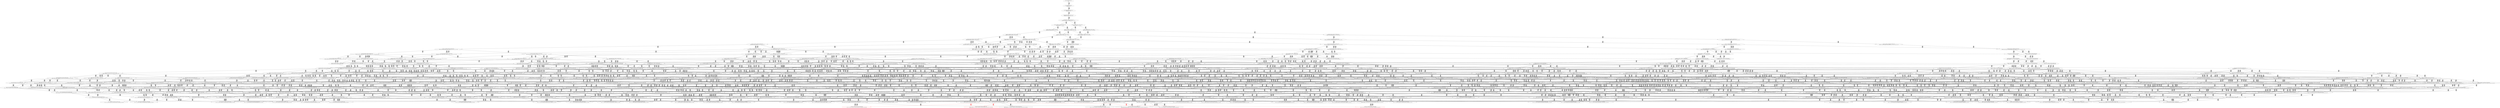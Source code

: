 digraph {
	S0[label="S0: [0, 0] [0, 0] [0, 0] [0, 0] \n{}{}"];
	S1[label="S1: [0, 0] [0, 0] [0, 0] [65, 82] \n{T0J0:65-82}{1}"];
	S2[label="S2: [65, 65] [65, 65] [65, 82] [96, 121] \n{T0J1:96-121}{1, 2}"];
	S3[label="S3: [65, 65] [65, 82] [96, 121] [101, 127] \n{T0J1:96-121, T0J2:101-127}{1, 2, 3}"];
	S4[label="S4: [65, 82] [87, 110] [96, 121] [101, 127] \n{T0J1:96-121, T0J2:101-127, T0J14:87-110}{1, 2, 3, 15}"];
	S5[label="S5: [101, 110] [101, 110] [101, 121] [129, 146] \n{T0J3:129-146}{1, 2, 3, 4, 15}"];
	S6[label="S6: [87, 110] [96, 121] [101, 127] [147, 185] \n{T0J15:147-185}{1, 2, 3, 15, 16}"];
	S7[label="S7: [101, 110] [101, 119] [108, 121] [129, 146] \n{T0J3:129-146, T0J6:108-119}{1, 2, 3, 4, 7, 15}"];
	S8[label="S8: [101, 121] [101, 127] [129, 146] [147, 185] \n{T0J3:129-146, T0J15:147-185}{1, 2, 3, 4, 15, 16}"];
	S9[label="S9: [90, 114] [96, 121] [101, 127] [147, 185] \n{T0J15:147-185, T0J18:90-114}{1, 2, 3, 15, 16, 19}"];
	S10[label="S10: [101, 119] [108, 121] [115, 128] [129, 146] \n{T0J3:129-146, T0J7:115-128}{1, 2, 3, 4, 7, 8, 15}"];
	S11[label="S11: [101, 127] [108, 130] [129, 146] [147, 185] \n{T0J3:129-146, T0J15:147-185}{1, 2, 3, 4, 7, 15, 16}"];
	S12[label="S12: [101, 125] [101, 127] [129, 150] [147, 185] \n{T0J3:129-150, T0J15:147-185}{1, 2, 3, 4, 15, 16, 19}"];
	S13[label="S13: [96, 121] [101, 127] [147, 185] [169, 213] \n{T0J15:147-185, T0J19:169-213}{1, 2, 3, 15, 16, 19, 20}"];
	S14[label="S14: [108, 121] [115, 128] [121, 145] [129, 146] \n{T0J3:129-146, T0J10:121-145}{1, 2, 3, 4, 7, 8, 11, 15}"];
	S15[label="S15: [108, 130] [115, 145] [129, 146] [147, 194] \n{T0J3:129-146, T0J15:147-194}{1, 2, 3, 4, 7, 8, 15, 16}"];
	S16[label="S16: [101, 130] [108, 136] [129, 150] [147, 185] \n{T0J3:129-150, T0J15:147-185}{1, 2, 3, 4, 7, 15, 16, 19}"];
	S17[label="S17: [101, 127] [129, 163] [147, 185] [169, 225] \n{T0J3:129-163, T0J15:147-185, T0J19:169-225}{1, 2, 3, 4, 15, 16, 19, 20}"];
	S18[label="S18: [101, 127] [112, 146] [147, 185] [169, 213] \n{T0J15:147-185, T0J19:169-213, T0J20:112-146}{1, 2, 3, 15, 16, 19, 20, 21}"];
	S19[label="S19: [115, 119] [115, 121] [129, 146] [181, 214] \n{T0J3:129-146}{1, 2, 3, 4, 7, 8, 9, 10, 15}"];
	S20[label="S20: [121, 121] [121, 128] [129, 146] [185, 201] \n{T0J3:129-146, T0J11:185-201}{1, 2, 3, 4, 7, 8, 11, 12, 15}"];
	S21[label="S21: [115, 145] [121, 146] [129, 156] [147, 196] \n{T0J10:121-156, T0J15:147-196}{1, 2, 3, 4, 7, 8, 11, 15, 16}"];
	S22[label="S22: [108, 136] [115, 148] [129, 150] [147, 194] \n{T0J15:147-194}{1, 2, 3, 4, 7, 8, 15, 16, 19}"];
	S23[label="S23: [108, 136] [129, 163] [147, 185] [169, 225] \n{T0J3:129-163, T0J15:147-185, T0J19:169-225}{1, 2, 3, 4, 7, 15, 16, 19, 20}"];
	S24[label="S24: [112, 146] [129, 163] [147, 185] [169, 225] \n{T0J3:129-163, T0J15:147-185, T0J19:169-225}{1, 2, 3, 4, 15, 16, 19, 20, 21}"];
	S25[label="S25: [112, 146] [147, 185] [169, 212] [169, 213] \n{T0J15:147-185, T0J19:169-213, T0J21:169-212}{1, 2, 3, 15, 16, 19, 20, 21, 22}"];
	S26[label="S26: [115, 128] [121, 145] [129, 146] [181, 216] \n{T0J3:129-146, T0J10:121-145}{1, 2, 3, 4, 7, 8, 9, 10, 11, 15}"];
	S27[label="S27: [129, 130] [129, 145] [147, 182] [164, 194] \n{T0J15:147-194}{1, 2, 3, 4, 5, 6, 7, 8, 15, 16}"];
	S28[label="S28: [115, 145] [129, 146] [147, 194] [181, 225] \n{T0J15:147-194}{1, 2, 3, 4, 7, 8, 9, 10, 15, 16}"];
	S29[label="S29: [129, 130] [129, 136] [147, 182] [164, 185] \n{T0J15:147-185}{1, 2, 3, 4, 5, 6, 7, 15, 16, 19}"];
	S30[label="S30: [121, 128] [129, 146] [176, 190] [185, 201] \n{T0J3:129-146, T0J11:185-201, T0J12:176-190}{1, 2, 3, 4, 7, 8, 11, 12, 13, 15}"];
	S31[label="S31: [121, 145] [129, 146] [147, 196] [185, 225] \n{T0J11:185-225, T0J15:147-196}{1, 2, 3, 4, 7, 8, 11, 12, 15, 16}"];
	S32[label="S32: [115, 148] [121, 150] [129, 162] [147, 196] \n{T0J15:147-196}{1, 2, 3, 4, 7, 8, 11, 15, 16, 19}"];
	S33[label="S33: [115, 154] [129, 163] [147, 194] [169, 225] \n{T0J15:147-194, T0J19:169-225}{1, 2, 3, 4, 7, 8, 15, 16, 19, 20}"];
	S34[label="S34: [119, 155] [129, 163] [147, 185] [169, 225] \n{T0J15:147-185, T0J19:169-225}{1, 2, 3, 4, 7, 15, 16, 19, 20, 21}"];
	S35[label="S35: [129, 182] [147, 185] [169, 212] [169, 225] \n{T0J3:129-182, T0J15:147-185, T0J19:169-225, T0J21:169-212}{1, 2, 3, 4, 15, 16, 19, 20, 21, 22}"];
	S36[label="S36: [121, 128] [129, 146] [181, 208] [185, 216] \n{T0J3:129-146, T0J11:185-208}{1, 2, 3, 4, 7, 8, 9, 10, 11, 12, 15}"];
	S37[label="S37: [129, 146] [129, 156] [147, 196] [164, 197] \n{T0J15:147-196}{1, 2, 3, 4, 5, 6, 7, 8, 11, 15, 16}"];
	S38[label="S38: [121, 146] [129, 171] [147, 203] [181, 240] \n{T0J15:147-203}{1, 2, 3, 4, 7, 8, 9, 10, 11, 15, 16}"];
	S39[label="S39: [129, 148] [129, 150] [147, 188] [164, 194] \n{T0J15:147-194}{1, 2, 3, 4, 5, 6, 7, 8, 15, 16, 19}"];
	S40[label="S40: [115, 148] [129, 150] [147, 194] [181, 231] \n{T0J15:147-194}{1, 2, 3, 4, 7, 8, 9, 10, 15, 16, 19}"];
	S41[label="S41: [129, 136] [147, 185] [164, 188] [169, 225] \n{T0J15:147-185, T0J19:169-225}{1, 2, 3, 4, 5, 6, 7, 15, 16, 19, 20}"];
	S42[label="S42: [129, 146] [147, 185] [164, 198] [169, 225] \n{T0J15:147-185, T0J19:169-225}{1, 2, 3, 4, 5, 6, 15, 16, 19, 20, 21}"];
	S43[label="S43: [129, 146] [147, 161] [176, 190] [185, 201] \n{T0J3:129-146, T0J11:185-201, T0J12:176-190, T0J13:147-161}{1, 2, 3, 4, 7, 8, 11, 12, 13, 14, 15}"];
	S44[label="S44: [129, 146] [147, 196] [176, 214] [185, 225] \n{T0J11:185-225, T0J12:176-214, T0J15:147-203}{1, 2, 3, 4, 7, 8, 11, 12, 13, 15, 16}"];
	S45[label="S45: [121, 150] [129, 162] [147, 196] [185, 229] \n{T0J11:185-229}{1, 2, 3, 4, 7, 8, 11, 12, 15, 16, 19}"];
	S46[label="S46: [147, 149] [147, 150] [147, 154] [151, 162] \n{T0J16:151-154}{1, 2, 3, 4, 7, 8, 11, 15, 16, 17, 19}"];
	S47[label="S47: [121, 163] [129, 179] [147, 196] [169, 248] \n{T0J19:169-248}{1, 2, 3, 4, 7, 8, 11, 15, 16, 19, 20}"];
	S48[label="S48: [129, 163] [131, 173] [147, 194] [169, 225] \n{T0J19:169-225}{1, 2, 3, 4, 7, 8, 15, 16, 19, 20, 21}"];
	S49[label="S49: [129, 185] [147, 190] [169, 212] [169, 225] \n{}{1, 2, 3, 4, 7, 15, 16, 19, 20, 21, 22}"];
	S50[label="S50: [129, 146] [147, 194] [164, 197] [181, 225] \n{T0J15:147-194}{1, 2, 3, 4, 5, 6, 7, 8, 9, 10, 15, 16}"];
	S51[label="S51: [129, 146] [176, 197] [181, 208] [185, 223] \n{T0J3:129-146, T0J11:185-208, T0J12:176-197}{1, 2, 3, 4, 7, 8, 9, 10, 11, 12, 13, 15}"];
	S52[label="S52: [129, 156] [147, 196] [164, 197] [185, 226] \n{T0J11:185-226, T0J15:147-196}{1, 2, 3, 4, 5, 6, 7, 8, 11, 12, 15, 16}"];
	S53[label="S53: [129, 171] [147, 203] [181, 226] [185, 240] \n{T0J11:185-226, T0J15:147-203}{1, 2, 3, 4, 7, 8, 9, 10, 11, 12, 15, 16}"];
	S54[label="S54: [129, 150] [129, 174] [147, 196] [164, 201] \n{}{1, 2, 3, 4, 5, 6, 7, 8, 11, 15, 16, 19}"];
	S55[label="S55: [121, 150] [129, 174] [147, 203] [181, 244] \n{}{1, 2, 3, 4, 7, 8, 9, 10, 11, 15, 16, 19}"];
	S56[label="S56: [129, 163] [147, 194] [164, 206] [169, 225] \n{T0J19:169-225}{1, 2, 3, 4, 5, 6, 7, 8, 15, 16, 19, 20}"];
	S57[label="S57: [129, 163] [147, 194] [169, 225] [181, 249] \n{T0J19:169-225}{1, 2, 3, 4, 7, 8, 9, 10, 15, 16, 19, 20}"];
	S58[label="S58: [129, 163] [147, 185] [164, 207] [169, 225] \n{T0J19:169-225}{1, 2, 3, 4, 5, 6, 7, 15, 16, 19, 20, 21}"];
	S59[label="S59: [147, 185] [164, 212] [169, 225] [169, 234] \n{}{1, 2, 3, 4, 5, 6, 15, 16, 19, 20, 21, 22}"];
	S60[label="S60: [147, 179] [155, 196] [176, 214] [185, 225] \n{T0J11:185-225, T0J12:176-214, T0J13:147-179, T0J15:147-220}{1, 2, 3, 4, 7, 8, 11, 12, 13, 14, 15, 16}"];
	S61[label="S61: [129, 162] [147, 196] [176, 219] [185, 229] \n{T0J11:185-229, T0J12:176-219}{1, 2, 3, 4, 7, 8, 11, 12, 13, 15, 16, 19}"];
	S62[label="S62: [147, 155] [147, 162] [151, 196] [185, 230] \n{T0J11:185-230, T0J16:151-155}{1, 2, 3, 4, 7, 8, 11, 12, 15, 16, 17, 19}"];
	S63[label="S63: [129, 179] [147, 196] [169, 243] [185, 249] \n{T0J11:185-243, T0J19:169-249}{1, 2, 3, 4, 7, 8, 11, 12, 15, 16, 19, 20}"];
	S64[label="S64: [147, 150] [147, 154] [151, 162] [225, 248] \n{T0J16:151-154, T0J17:225-248}{1, 2, 3, 4, 7, 8, 11, 15, 16, 17, 18, 19}"];
	S65[label="S65: [147, 168] [147, 179] [151, 196] [169, 249] \n{T0J16:151-168, T0J19:169-249}{1, 2, 3, 4, 7, 8, 11, 15, 16, 17, 19, 20}"];
	S66[label="S66: [129, 179] [137, 189] [147, 196] [169, 248] \n{T0J19:169-248}{1, 2, 3, 4, 7, 8, 11, 15, 16, 19, 20, 21}"];
	S67[label="S67: [143, 190] [147, 199] [169, 212] [169, 225] \n{T0J7:143-199}{1, 2, 3, 4, 7, 8, 15, 16, 19, 20, 21, 22}"];
	S68[label="S68: [129, 172] [147, 198] [164, 203] [181, 241] \n{T0J15:147-203}{1, 2, 3, 4, 5, 6, 7, 8, 9, 10, 11, 15, 16}"];
	S69[label="S69: [129, 150] [147, 194] [164, 200] [181, 243] \n{}{1, 2, 3, 4, 5, 6, 7, 8, 9, 10, 15, 16, 19}"];
	S70[label="S70: [147, 161] [164, 190] [176, 198] [185, 201] \n{T0J11:185-201, T0J12:176-190, T0J13:147-161}{1, 2, 3, 4, 5, 6, 7, 8, 11, 12, 13, 14, 15}"];
	S71[label="S71: [147, 178] [176, 197] [181, 208] [185, 240] \n{T0J11:185-208, T0J12:176-197, T0J13:147-178}{1, 2, 3, 4, 7, 8, 9, 10, 11, 12, 13, 14, 15}"];
	S72[label="S72: [147, 196] [164, 198] [176, 225] [185, 226] \n{T0J11:185-226, T0J12:176-225}{1, 2, 3, 4, 5, 6, 7, 8, 11, 12, 13, 15, 16}"];
	S73[label="S73: [147, 203] [176, 226] [184, 240] [185, 241] \n{T0J11:185-226, T0J12:176-240}{1, 2, 3, 4, 7, 8, 9, 10, 11, 12, 13, 15, 16}"];
	S74[label="S74: [129, 174] [147, 196] [164, 202] [185, 255] \n{T0J11:185-255}{1, 2, 3, 4, 5, 6, 7, 8, 11, 12, 15, 16, 19}"];
	S75[label="S75: [129, 175] [147, 203] [181, 244] [185, 255] \n{T0J11:185-255}{1, 2, 3, 4, 7, 8, 9, 10, 11, 12, 15, 16, 19}"];
	S76[label="S76: [147, 174] [147, 180] [151, 196] [164, 202] \n{T0J16:151-180}{1, 2, 3, 4, 5, 6, 7, 8, 11, 15, 16, 17, 19}"];
	S77[label="S77: [147, 174] [147, 180] [151, 203] [181, 245] \n{T0J16:151-180}{1, 2, 3, 4, 7, 8, 9, 10, 11, 15, 16, 17, 19}"];
	S78[label="S78: [129, 189] [147, 196] [164, 215] [169, 274] \n{T0J19:169-274}{1, 2, 3, 4, 5, 6, 7, 8, 11, 15, 16, 19, 20}"];
	S79[label="S79: [129, 189] [147, 203] [169, 248] [181, 274] \n{T0J19:169-274}{1, 2, 3, 4, 7, 8, 9, 10, 11, 15, 16, 19, 20}"];
	S80[label="S80: [131, 181] [147, 194] [164, 215] [169, 225] \n{T0J19:169-225}{1, 2, 3, 4, 5, 6, 7, 8, 15, 16, 19, 20, 21}"];
	S81[label="S81: [131, 173] [147, 194] [169, 225] [195, 258] \n{T0J19:169-225}{1, 2, 3, 4, 7, 8, 9, 10, 15, 16, 19, 20, 21}"];
	S82[label="S82: [147, 194] [164, 212] [169, 225] [169, 237] \n{}{1, 2, 3, 4, 5, 6, 7, 15, 16, 19, 20, 21, 22}"];
	S83[label="S83: [147, 156] [151, 161] [164, 197] [185, 226] \n{T0J11:185-226, T0J16:151-161}{1, 2, 3, 4, 5, 6, 7, 8, 11, 12, 15, 16, 17}"];
	S84[label="S84: [147, 171] [151, 176] [181, 226] [185, 240] \n{T0J11:185-226, T0J16:151-176}{1, 2, 3, 4, 7, 8, 9, 10, 11, 12, 15, 16, 17}"];
	S85[label="S85: [170, 174] [170, 196] [170, 201] [246, 269] \n{T0J22:246-269}{1, 2, 3, 4, 5, 6, 7, 8, 11, 15, 16, 19, 23}"];
	S86[label="S86: [151, 184] [155, 196] [176, 214] [185, 225] \n{T0J11:185-225, T0J16:151-184}{1, 2, 3, 4, 7, 8, 11, 12, 13, 14, 15, 16, 17}"];
	S87[label="S87: [147, 196] [155, 214] [176, 219] [185, 229] \n{T0J11:185-229}{1, 2, 3, 4, 7, 8, 11, 12, 13, 14, 15, 16, 19}"];
	S88[label="S88: [147, 186] [151, 196] [176, 230] [185, 250] \n{T0J11:185-230}{1, 2, 3, 4, 7, 8, 11, 12, 13, 15, 16, 17, 19}"];
	S89[label="S89: [147, 196] [169, 243] [184, 249] [185, 280] \n{T0J11:185-243}{1, 2, 3, 4, 7, 8, 11, 12, 13, 15, 16, 19, 20}"];
	S90[label="S90: [147, 162] [151, 196] [185, 248] [225, 279] \n{T0J11:185-261, T0J17:225-279}{1, 2, 3, 4, 7, 8, 11, 12, 15, 16, 17, 18, 19}"];
	S91[label="S91: [147, 186] [151, 196] [169, 249] [185, 280] \n{T0J11:185-261}{1, 2, 3, 4, 7, 8, 11, 12, 15, 16, 17, 19, 20}"];
	S92[label="S92: [137, 196] [147, 201] [169, 248] [185, 261] \n{T0J11:185-261}{1, 2, 3, 4, 7, 8, 11, 12, 15, 16, 19, 20, 21}"];
	S93[label="S93: [147, 179] [151, 196] [169, 249] [225, 280] \n{T0J17:225-279}{1, 2, 3, 4, 7, 8, 11, 15, 16, 17, 18, 19, 20}"];
	S94[label="S94: [147, 186] [147, 196] [151, 201] [169, 249] \n{}{1, 2, 3, 4, 7, 8, 11, 15, 16, 17, 19, 20, 21}"];
	S95[label="S95: [137, 199] [147, 207] [169, 248] [169, 267] \n{}{1, 2, 3, 4, 7, 8, 11, 15, 16, 19, 20, 21, 22}"];
	S96[label="S96: [164, 197] [176, 198] [181, 208] [185, 223] \n{T0J11:185-208, T0J12:176-197}{1, 2, 3, 4, 5, 6, 7, 8, 9, 10, 11, 12, 13, 15}"];
	S97[label="S97: [147, 203] [164, 223] [181, 241] [185, 252] \n{T0J11:185-252}{1, 2, 3, 4, 5, 6, 7, 8, 9, 10, 11, 12, 15, 16}"];
	S98[label="S98: [129, 176] [147, 203] [164, 227] [181, 270] \n{}{1, 2, 3, 4, 5, 6, 7, 8, 9, 10, 11, 15, 16, 19}"];
	S99[label="S99: [147, 194] [164, 215] [169, 225] [181, 258] \n{T0J19:169-225}{1, 2, 3, 4, 5, 6, 7, 8, 9, 10, 15, 16, 19, 20}"];
	S100[label="S100: [155, 198] [173, 225] [176, 226] [185, 236] \n{}{1, 2, 3, 4, 5, 6, 7, 8, 11, 12, 13, 14, 15, 16}"];
	S101[label="S101: [155, 214] [176, 226] [184, 240] [185, 274] \n{T0J11:185-226}{1, 2, 3, 4, 7, 8, 9, 10, 11, 12, 13, 14, 15, 16}"];
	S102[label="S102: [147, 198] [164, 219] [176, 255] [185, 267] \n{}{1, 2, 3, 4, 5, 6, 7, 8, 11, 12, 13, 15, 16, 19}"];
	S103[label="S103: [147, 203] [176, 244] [184, 250] [185, 276] \n{T0J11:185-255}{1, 2, 3, 4, 7, 8, 9, 10, 11, 12, 13, 15, 16, 19}"];
	S104[label="S104: [147, 196] [151, 202] [164, 230] [185, 278] \n{}{1, 2, 3, 4, 5, 6, 7, 8, 11, 12, 15, 16, 17, 19}"];
	S105[label="S105: [147, 186] [151, 203] [181, 245] [185, 276] \n{T0J11:185-261}{1, 2, 3, 4, 7, 8, 9, 10, 11, 12, 15, 16, 17, 19}"];
	S106[label="S106: [147, 196] [164, 234] [169, 274] [185, 297] \n{}{1, 2, 3, 4, 5, 6, 7, 8, 11, 12, 15, 16, 19, 20}"];
	S107[label="S107: [147, 203] [169, 248] [181, 261] [193, 280] \n{T0J11:185-261}{1, 2, 3, 4, 7, 8, 9, 10, 11, 12, 15, 16, 19, 20}"];
	S108[label="S108: [147, 180] [151, 196] [164, 234] [225, 296] \n{T0J17:225-296}{1, 2, 3, 4, 5, 6, 7, 8, 11, 15, 16, 17, 18, 19}"];
	S109[label="S109: [147, 180] [151, 203] [181, 248] [225, 279] \n{T0J17:225-279}{1, 2, 3, 4, 7, 8, 9, 10, 11, 15, 16, 17, 18, 19}"];
	S110[label="S110: [147, 196] [151, 203] [164, 234] [169, 297] \n{}{1, 2, 3, 4, 5, 6, 7, 8, 11, 15, 16, 17, 19, 20}"];
	S111[label="S111: [147, 186] [151, 203] [169, 249] [181, 280] \n{}{1, 2, 3, 4, 7, 8, 9, 10, 11, 15, 16, 17, 19, 20}"];
	S112[label="S112: [137, 196] [147, 215] [164, 234] [169, 274] \n{}{1, 2, 3, 4, 5, 6, 7, 8, 11, 15, 16, 19, 20, 21}"];
	S113[label="S113: [137, 201] [147, 203] [169, 248] [181, 276] \n{}{1, 2, 3, 4, 7, 8, 9, 10, 11, 15, 16, 19, 20, 21}"];
	S114[label="S114: [147, 212] [164, 212] [169, 225] [169, 242] \n{}{1, 2, 3, 4, 5, 6, 7, 8, 15, 16, 19, 20, 21, 22}"];
	S115[label="S115: [147, 181] [169, 212] [169, 225] [209, 276] \n{}{1, 2, 3, 4, 7, 8, 9, 10, 15, 16, 19, 20, 21, 22}"];
	S116[label="S116: [147, 172] [151, 177] [164, 198] [181, 241] \n{T0J16:151-177}{1, 2, 3, 4, 5, 6, 7, 8, 9, 10, 11, 15, 16, 17}"];
	S117[label="S117: [151, 198] [164, 201] [176, 225] [185, 226] \n{}{1, 2, 3, 4, 5, 6, 7, 8, 11, 12, 13, 15, 16, 17}"];
	S118[label="S118: [151, 186] [176, 226] [184, 240] [185, 241] \n{T0J11:185-226}{1, 2, 3, 4, 7, 8, 9, 10, 11, 12, 13, 15, 16, 17}"];
	S119[label="S119: [170, 196] [170, 202] [185, 269] [246, 293] \n{T0J22:246-293}{1, 2, 3, 4, 5, 6, 7, 8, 11, 12, 15, 16, 19, 23}"];
	S120[label="S120: [170, 196] [170, 201] [170, 205] [246, 293] \n{T0J22:246-293}{1, 2, 3, 4, 5, 6, 7, 8, 11, 15, 16, 17, 19, 23}"];
	S121[label="S121: [170, 196] [170, 215] [170, 274] [246, 299] \n{T0J22:246-293}{1, 2, 3, 4, 5, 6, 7, 8, 11, 15, 16, 19, 20, 23}"];
	S122[label="S122: [151, 161] [164, 197] [185, 226] [225, 254] \n{T0J11:185-226, T0J17:225-254}{1, 2, 3, 4, 5, 6, 7, 8, 11, 12, 15, 16, 17, 18}"];
	S123[label="S123: [151, 176] [181, 226] [185, 240] [225, 269] \n{T0J11:185-226, T0J17:225-269}{1, 2, 3, 4, 7, 8, 9, 10, 11, 12, 15, 16, 17, 18}"];
	S124[label="S124: [155, 196] [176, 214] [185, 225] [229, 279] \n{T0J11:185-225, T0J17:229-279}{1, 2, 3, 4, 7, 8, 11, 12, 13, 14, 15, 16, 17, 18}"];
	S125[label="S125: [151, 196] [155, 214] [176, 230] [185, 250] \n{T0J11:185-230}{1, 2, 3, 4, 7, 8, 11, 12, 13, 14, 15, 16, 17, 19}"];
	S126[label="S126: [155, 214] [173, 243] [184, 249] [185, 280] \n{T0J11:185-243}{1, 2, 3, 4, 7, 8, 11, 12, 13, 14, 15, 16, 19, 20}"];
	S127[label="S127: [151, 196] [176, 248] [185, 250] [225, 279] \n{T0J11:185-261, T0J17:225-279}{1, 2, 3, 4, 7, 8, 11, 12, 13, 15, 16, 17, 18, 19}"];
	S128[label="S128: [151, 196] [169, 249] [184, 250] [185, 280] \n{T0J11:185-261}{1, 2, 3, 4, 7, 8, 11, 12, 13, 15, 16, 17, 19, 20}"];
	S129[label="S129: [147, 201] [169, 248] [184, 250] [185, 280] \n{T0J11:185-261}{1, 2, 3, 4, 7, 8, 11, 12, 13, 15, 16, 19, 20, 21}"];
	S130[label="S130: [151, 196] [169, 249] [185, 279] [225, 280] \n{T0J11:185-261, T0J17:225-279}{1, 2, 3, 4, 7, 8, 11, 12, 15, 16, 17, 18, 19, 20}"];
	S131[label="S131: [147, 196] [151, 201] [169, 249] [185, 280] \n{T0J11:185-261}{1, 2, 3, 4, 7, 8, 11, 12, 15, 16, 17, 19, 20, 21}"];
	S132[label="S132: [147, 207] [169, 248] [169, 261] [201, 267] \n{T0J11:185-261}{1, 2, 3, 4, 7, 8, 11, 12, 15, 16, 19, 20, 21, 22}"];
	S133[label="S133: [147, 196] [151, 201] [169, 249] [225, 280] \n{T0J17:225-279}{1, 2, 3, 4, 7, 8, 11, 15, 16, 17, 18, 19, 20, 21}"];
	S134[label="S134: [147, 196] [151, 207] [169, 249] [169, 267] \n{}{1, 2, 3, 4, 7, 8, 11, 15, 16, 17, 19, 20, 21, 22}"];
	S135[label="S135: [169, 207] [169, 248] [169, 258] [230, 267] \n{T0J26:230-258}{1, 2, 3, 4, 7, 8, 11, 15, 16, 19, 20, 21, 22, 27}"];
	S136[label="S136: [164, 198] [176, 208] [182, 230] [185, 256] \n{}{1, 2, 3, 4, 5, 6, 7, 8, 9, 10, 11, 12, 13, 14, 15}"];
	S137[label="S137: [164, 226] [176, 241] [184, 252] [185, 291] \n{}{1, 2, 3, 4, 5, 6, 7, 8, 9, 10, 11, 12, 13, 15, 16}"];
	S138[label="S138: [147, 207] [164, 234] [181, 270] [185, 294] \n{}{1, 2, 3, 4, 5, 6, 7, 8, 9, 10, 11, 12, 15, 16, 19}"];
	S139[label="S139: [147, 203] [151, 211] [164, 234] [181, 294] \n{}{1, 2, 3, 4, 5, 6, 7, 8, 9, 10, 11, 15, 16, 17, 19}"];
	S140[label="S140: [147, 215] [164, 241] [169, 274] [181, 305] \n{}{1, 2, 3, 4, 5, 6, 7, 8, 9, 10, 11, 15, 16, 19, 20}"];
	S141[label="S141: [147, 194] [164, 225] [169, 225] [195, 276] \n{}{1, 2, 3, 4, 5, 6, 7, 8, 9, 10, 15, 16, 19, 20, 21}"];
	S142[label="S142: [151, 208] [164, 223] [181, 241] [185, 252] \n{}{1, 2, 3, 4, 5, 6, 7, 8, 9, 10, 11, 12, 15, 16, 17}"];
	S143[label="S143: [170, 203] [170, 227] [181, 270] [246, 301] \n{T0J22:246-301}{1, 2, 3, 4, 5, 6, 7, 8, 9, 10, 11, 15, 16, 19, 23}"];
	S144[label="S144: [155, 203] [173, 225] [176, 226] [185, 236] \n{}{1, 2, 3, 4, 5, 6, 7, 8, 11, 12, 13, 14, 15, 16, 17}"];
	S145[label="S145: [155, 214] [176, 226] [184, 240] [185, 276] \n{T0J11:185-226}{1, 2, 3, 4, 7, 8, 9, 10, 11, 12, 13, 14, 15, 16, 17}"];
	S146[label="S146: [155, 219] [173, 240] [176, 255] [185, 267] \n{}{1, 2, 3, 4, 5, 6, 7, 8, 11, 12, 13, 14, 15, 16, 19}"];
	S147[label="S147: [155, 214] [176, 244] [184, 250] [185, 276] \n{T0J11:185-255}{1, 2, 3, 4, 7, 8, 9, 10, 11, 12, 13, 14, 15, 16, 19}"];
	S148[label="S148: [151, 212] [164, 230] [176, 276] [185, 278] \n{}{1, 2, 3, 4, 5, 6, 7, 8, 11, 12, 13, 15, 16, 17, 19}"];
	S149[label="S149: [151, 203] [176, 245] [184, 250] [185, 276] \n{T0J11:185-261}{1, 2, 3, 4, 7, 8, 9, 10, 11, 12, 13, 15, 16, 17, 19}"];
	S150[label="S150: [164, 243] [169, 274] [184, 276] [185, 306] \n{}{1, 2, 3, 4, 5, 6, 7, 8, 11, 12, 13, 15, 16, 19, 20}"];
	S151[label="S151: [169, 248] [181, 250] [185, 276] [202, 280] \n{T0J11:185-261}{1, 2, 3, 4, 7, 8, 9, 10, 11, 12, 13, 15, 16, 19, 20}"];
	S152[label="S152: [151, 202] [164, 234] [185, 287] [225, 305] \n{T0J17:225-305}{1, 2, 3, 4, 5, 6, 7, 8, 11, 12, 15, 16, 17, 18, 19}"];
	S153[label="S153: [151, 203] [181, 248] [185, 276] [225, 279] \n{T0J11:185-261, T0J17:225-279}{1, 2, 3, 4, 7, 8, 9, 10, 11, 12, 15, 16, 17, 18, 19}"];
	S154[label="S154: [151, 212] [164, 238] [169, 287] [185, 306] \n{}{1, 2, 3, 4, 5, 6, 7, 8, 11, 12, 15, 16, 17, 19, 20}"];
	S155[label="S155: [151, 203] [169, 249] [181, 276] [193, 280] \n{T0J11:185-261}{1, 2, 3, 4, 7, 8, 9, 10, 11, 12, 15, 16, 17, 19, 20}"];
	S156[label="S156: [147, 227] [164, 248] [169, 274] [185, 297] \n{}{1, 2, 3, 4, 5, 6, 7, 8, 11, 12, 15, 16, 19, 20, 21}"];
	S157[label="S157: [147, 203] [169, 248] [181, 261] [193, 280] \n{T0J11:185-261}{1, 2, 3, 4, 7, 8, 9, 10, 11, 12, 15, 16, 19, 20, 21}"];
	S158[label="S158: [151, 203] [164, 234] [169, 297] [225, 306] \n{T0J17:225-305}{1, 2, 3, 4, 5, 6, 7, 8, 11, 15, 16, 17, 18, 19, 20}"];
	S159[label="S159: [151, 203] [169, 249] [181, 279] [225, 280] \n{T0J17:225-279}{1, 2, 3, 4, 7, 8, 9, 10, 11, 15, 16, 17, 18, 19, 20}"];
	S160[label="S160: [147, 212] [151, 227] [164, 238] [169, 297] \n{}{1, 2, 3, 4, 5, 6, 7, 8, 11, 15, 16, 17, 19, 20, 21}"];
	S161[label="S161: [147, 201] [151, 203] [169, 249] [181, 280] \n{}{1, 2, 3, 4, 7, 8, 9, 10, 11, 15, 16, 17, 19, 20, 21}"];
	S162[label="S162: [147, 215] [164, 248] [169, 274] [169, 293] \n{}{1, 2, 3, 4, 5, 6, 7, 8, 11, 15, 16, 19, 20, 21, 22}"];
	S163[label="S163: [147, 207] [169, 248] [169, 267] [203, 276] \n{}{1, 2, 3, 4, 7, 8, 9, 10, 11, 15, 16, 19, 20, 21, 22}"];
	S164[label="S164: [191, 203] [191, 227] [191, 267] [239, 270] \n{T0J23:239-267}{1, 2, 3, 4, 5, 6, 7, 8, 9, 10, 11, 15, 16, 19, 24}"];
	S165[label="S165: [170, 219] [176, 269] [185, 276] [246, 301] \n{T0J22:246-301}{1, 2, 3, 4, 5, 6, 7, 8, 11, 12, 13, 15, 16, 19, 23}"];
	S166[label="S166: [170, 202] [170, 230] [185, 287] [246, 301] \n{T0J22:246-301}{1, 2, 3, 4, 5, 6, 7, 8, 11, 12, 15, 16, 17, 19, 23}"];
	S167[label="S167: [170, 234] [170, 274] [185, 297] [246, 306] \n{T0J22:246-301}{1, 2, 3, 4, 5, 6, 7, 8, 11, 12, 15, 16, 19, 20, 23}"];
	S168[label="S168: [170, 201] [170, 234] [225, 296] [246, 305] \n{T0J17:225-305, T0J22:246-301}{1, 2, 3, 4, 5, 6, 7, 8, 11, 15, 16, 17, 18, 19, 23}"];
	S169[label="S169: [170, 212] [170, 234] [170, 297] [246, 306] \n{T0J22:246-301}{1, 2, 3, 4, 5, 6, 7, 8, 11, 15, 16, 17, 19, 20, 23}"];
	S170[label="S170: [170, 215] [170, 234] [170, 274] [246, 301] \n{T0J22:246-301}{1, 2, 3, 4, 5, 6, 7, 8, 11, 15, 16, 19, 20, 21, 23}"];
	S171[label="S171: [151, 177] [164, 198] [181, 241] [225, 270] \n{T0J17:225-270}{1, 2, 3, 4, 5, 6, 7, 8, 9, 10, 11, 15, 16, 17, 18}"];
	S172[label="S172: [164, 201] [176, 226] [185, 230] [225, 296] \n{T0J17:225-296}{1, 2, 3, 4, 5, 6, 7, 8, 11, 12, 13, 15, 16, 17, 18}"];
	S173[label="S173: [176, 226] [184, 240] [185, 245] [225, 279] \n{T0J11:185-226, T0J17:225-279}{1, 2, 3, 4, 7, 8, 9, 10, 11, 12, 13, 15, 16, 17, 18}"];
	S174[label="S174: [155, 214] [176, 248] [185, 250] [225, 279] \n{T0J11:185-261, T0J17:225-279}{1, 2, 3, 4, 7, 8, 11, 12, 13, 14, 15, 16, 17, 18, 19}"];
	S175[label="S175: [155, 214] [173, 249] [184, 250] [185, 280] \n{T0J11:185-261}{1, 2, 3, 4, 7, 8, 11, 12, 13, 14, 15, 16, 17, 19, 20}"];
	S176[label="S176: [169, 214] [173, 248] [184, 250] [185, 280] \n{T0J11:185-261}{1, 2, 3, 4, 7, 8, 11, 12, 13, 14, 15, 16, 19, 20, 21}"];
	S177[label="S177: [169, 249] [184, 250] [185, 279] [225, 280] \n{T0J11:185-261, T0J17:225-279}{1, 2, 3, 4, 7, 8, 11, 12, 13, 15, 16, 17, 18, 19, 20}"];
	S178[label="S178: [151, 201] [169, 249] [184, 250] [185, 280] \n{T0J11:185-261}{1, 2, 3, 4, 7, 8, 11, 12, 13, 15, 16, 17, 19, 20, 21}"];
	S179[label="S179: [169, 248] [169, 250] [185, 267] [202, 280] \n{T0J11:185-261}{1, 2, 3, 4, 7, 8, 11, 12, 13, 15, 16, 19, 20, 21, 22}"];
	S180[label="S180: [151, 201] [169, 249] [185, 279] [225, 280] \n{T0J11:185-261, T0J17:225-279}{1, 2, 3, 4, 7, 8, 11, 12, 15, 16, 17, 18, 19, 20, 21}"];
	S181[label="S181: [151, 207] [169, 249] [169, 267] [201, 280] \n{T0J11:185-261}{1, 2, 3, 4, 7, 8, 11, 12, 15, 16, 17, 19, 20, 21, 22}"];
	S182[label="S182: [169, 248] [169, 258] [201, 261] [230, 267] \n{T0J11:185-261, T0J26:230-258}{1, 2, 3, 4, 7, 8, 11, 12, 15, 16, 19, 20, 21, 22, 27}"];
	S183[label="S183: [151, 207] [169, 249] [169, 267] [225, 280] \n{T0J17:225-279}{1, 2, 3, 4, 7, 8, 11, 15, 16, 17, 18, 19, 20, 21, 22}"];
	S184[label="S184: [169, 207] [169, 249] [169, 258] [230, 267] \n{T0J26:230-258}{1, 2, 3, 4, 7, 8, 11, 15, 16, 17, 19, 20, 21, 22, 27}"];
	S185[label="S185: [173, 241] [176, 252] [185, 266] [190, 293] \n{}{1, 2, 3, 4, 5, 6, 7, 8, 9, 10, 11, 12, 13, 14, 15, 16}"];
	S186[label="S186: [164, 244] [176, 270] [184, 294] [185, 302] \n{}{1, 2, 3, 4, 5, 6, 7, 8, 9, 10, 11, 12, 13, 15, 16, 19}"];
	S187[label="S187: [151, 234] [164, 238] [181, 294] [185, 310] \n{}{1, 2, 3, 4, 5, 6, 7, 8, 9, 10, 11, 12, 15, 16, 17, 19}"];
	S188[label="S188: [164, 248] [169, 274] [181, 305] [193, 329] \n{}{1, 2, 3, 4, 5, 6, 7, 8, 9, 10, 11, 12, 15, 16, 19, 20}"];
	S189[label="S189: [151, 211] [164, 234] [181, 296] [225, 328] \n{T0J17:225-328}{1, 2, 3, 4, 5, 6, 7, 8, 9, 10, 11, 15, 16, 17, 18, 19}"];
	S190[label="S190: [151, 235] [164, 241] [169, 297] [181, 329] \n{}{1, 2, 3, 4, 5, 6, 7, 8, 9, 10, 11, 15, 16, 17, 19, 20}"];
	S191[label="S191: [147, 241] [164, 250] [169, 274] [181, 305] \n{}{1, 2, 3, 4, 5, 6, 7, 8, 9, 10, 11, 15, 16, 19, 20, 21}"];
	S192[label="S192: [164, 212] [169, 225] [169, 242] [209, 307] \n{}{1, 2, 3, 4, 5, 6, 7, 8, 9, 10, 15, 16, 19, 20, 21, 22}"];
	S193[label="S193: [164, 231] [176, 241] [184, 252] [185, 293] \n{}{1, 2, 3, 4, 5, 6, 7, 8, 9, 10, 11, 12, 13, 15, 16, 17}"];
	S194[label="S194: [170, 234] [181, 270] [185, 301] [246, 324] \n{T0J22:246-324}{1, 2, 3, 4, 5, 6, 7, 8, 9, 10, 11, 12, 15, 16, 19, 23}"];
	S195[label="S195: [170, 227] [170, 235] [181, 294] [246, 324] \n{T0J22:246-324}{1, 2, 3, 4, 5, 6, 7, 8, 9, 10, 11, 15, 16, 17, 19, 23}"];
	S196[label="S196: [170, 241] [170, 274] [181, 305] [246, 329] \n{T0J22:246-324}{1, 2, 3, 4, 5, 6, 7, 8, 9, 10, 11, 15, 16, 19, 20, 23}"];
	S197[label="S197: [164, 226] [181, 241] [185, 257] [225, 306] \n{T0J17:225-306}{1, 2, 3, 4, 5, 6, 7, 8, 9, 10, 11, 12, 15, 16, 17, 18}"];
	S198[label="S198: [173, 226] [176, 230] [185, 248] [225, 301] \n{T0J17:225-301}{1, 2, 3, 4, 5, 6, 7, 8, 11, 12, 13, 14, 15, 16, 17, 18}"];
	S199[label="S199: [176, 226] [184, 240] [185, 276] [225, 279] \n{T0J11:185-226, T0J17:225-279}{1, 2, 3, 4, 7, 8, 9, 10, 11, 12, 13, 14, 15, 16, 17, 18}"];
	S200[label="S200: [155, 230] [173, 244] [176, 276] [185, 278] \n{}{1, 2, 3, 4, 5, 6, 7, 8, 11, 12, 13, 14, 15, 16, 17, 19}"];
	S201[label="S201: [155, 214] [176, 245] [184, 250] [185, 276] \n{T0J11:185-261}{1, 2, 3, 4, 7, 8, 9, 10, 11, 12, 13, 14, 15, 16, 17, 19}"];
	S202[label="S202: [169, 244] [176, 274] [185, 276] [190, 310] \n{}{1, 2, 3, 4, 5, 6, 7, 8, 11, 12, 13, 14, 15, 16, 19, 20}"];
	S203[label="S203: [173, 244] [184, 250] [185, 276] [202, 280] \n{T0J11:185-261}{1, 2, 3, 4, 7, 8, 9, 10, 11, 12, 13, 14, 15, 16, 19, 20}"];
	S204[label="S204: [164, 248] [176, 280] [185, 287] [225, 309] \n{T0J17:225-309}{1, 2, 3, 4, 5, 6, 7, 8, 11, 12, 13, 15, 16, 17, 18, 19}"];
	S205[label="S205: [176, 248] [184, 250] [185, 276] [225, 279] \n{T0J11:185-261, T0J17:225-279}{1, 2, 3, 4, 7, 8, 9, 10, 11, 12, 13, 15, 16, 17, 18, 19}"];
	S206[label="S206: [164, 248] [169, 280] [184, 287] [185, 310] \n{}{1, 2, 3, 4, 5, 6, 7, 8, 11, 12, 13, 15, 16, 17, 19, 20}"];
	S207[label="S207: [169, 249] [181, 250] [185, 276] [202, 280] \n{T0J11:185-261}{1, 2, 3, 4, 7, 8, 9, 10, 11, 12, 13, 15, 16, 17, 19, 20}"];
	S208[label="S208: [164, 248] [169, 274] [184, 280] [185, 306] \n{}{1, 2, 3, 4, 5, 6, 7, 8, 11, 12, 13, 15, 16, 19, 20, 21}"];
	S209[label="S209: [169, 248] [181, 250] [185, 276] [202, 280] \n{T0J11:185-261}{1, 2, 3, 4, 7, 8, 9, 10, 11, 12, 13, 15, 16, 19, 20, 21}"];
	S210[label="S210: [164, 248] [169, 291] [185, 306] [225, 310] \n{T0J17:225-309}{1, 2, 3, 4, 5, 6, 7, 8, 11, 12, 15, 16, 17, 18, 19, 20}"];
	S211[label="S211: [169, 249] [181, 276] [193, 279] [225, 280] \n{T0J11:185-261, T0J17:225-279}{1, 2, 3, 4, 7, 8, 9, 10, 11, 12, 15, 16, 17, 18, 19, 20}"];
	S212[label="S212: [151, 231] [164, 248] [169, 291] [185, 306] \n{}{1, 2, 3, 4, 5, 6, 7, 8, 11, 12, 15, 16, 17, 19, 20, 21}"];
	S213[label="S213: [151, 203] [169, 249] [181, 276] [193, 280] \n{T0J11:185-261}{1, 2, 3, 4, 7, 8, 9, 10, 11, 12, 15, 16, 17, 19, 20, 21}"];
	S214[label="S214: [164, 248] [169, 274] [169, 297] [201, 297] \n{}{1, 2, 3, 4, 5, 6, 7, 8, 11, 12, 15, 16, 19, 20, 21, 22}"];
	S215[label="S215: [169, 248] [169, 261] [193, 267] [211, 280] \n{T0J11:185-261}{1, 2, 3, 4, 7, 8, 9, 10, 11, 12, 15, 16, 19, 20, 21, 22}"];
	S216[label="S216: [151, 231] [164, 248] [169, 297] [225, 309] \n{T0J17:225-309}{1, 2, 3, 4, 5, 6, 7, 8, 11, 15, 16, 17, 18, 19, 20, 21}"];
	S217[label="S217: [151, 203] [169, 249] [181, 279] [225, 280] \n{T0J17:225-279}{1, 2, 3, 4, 7, 8, 9, 10, 11, 15, 16, 17, 18, 19, 20, 21}"];
	S218[label="S218: [151, 227] [164, 248] [169, 297] [169, 297] \n{}{1, 2, 3, 4, 5, 6, 7, 8, 11, 15, 16, 17, 19, 20, 21, 22}"];
	S219[label="S219: [151, 207] [169, 249] [169, 267] [203, 280] \n{}{1, 2, 3, 4, 7, 8, 9, 10, 11, 15, 16, 17, 19, 20, 21, 22}"];
	S220[label="S220: [169, 248] [169, 274] [169, 288] [230, 293] \n{T0J26:230-288}{1, 2, 3, 4, 5, 6, 7, 8, 11, 15, 16, 19, 20, 21, 22, 27}"];
	S221[label="S221: [169, 248] [169, 258] [203, 267] [230, 276] \n{T0J26:230-258}{1, 2, 3, 4, 7, 8, 9, 10, 11, 15, 16, 19, 20, 21, 22, 27}"];
	S222[label="S222: [191, 234] [191, 270] [191, 290] [239, 310] \n{T0J23:239-290}{1, 2, 3, 4, 5, 6, 7, 8, 9, 10, 11, 12, 15, 16, 19, 24}"];
	S223[label="S223: [191, 227] [191, 235] [191, 290] [239, 294] \n{T0J23:239-290}{1, 2, 3, 4, 5, 6, 7, 8, 9, 10, 11, 15, 16, 17, 19, 24}"];
	S224[label="S224: [191, 241] [191, 274] [191, 290] [239, 329] \n{T0J23:239-290}{1, 2, 3, 4, 5, 6, 7, 8, 9, 10, 11, 15, 16, 19, 20, 24}"];
	S225[label="S225: [191, 227] [191, 270] [239, 290] [246, 324] \n{T0J22:246-324, T0J23:239-290}{1, 2, 3, 4, 5, 6, 7, 8, 9, 10, 11, 15, 16, 19, 23, 24}"];
	S226[label="S226: [173, 244] [176, 269] [185, 276] [246, 306] \n{T0J22:246-306}{1, 2, 3, 4, 5, 6, 7, 8, 11, 12, 13, 14, 15, 16, 19, 23}"];
	S227[label="S227: [185, 240] [185, 255] [185, 267] [244, 285] \n{T0J24:244-285}{1, 2, 3, 4, 5, 6, 7, 8, 11, 12, 13, 14, 15, 16, 19, 25}"];
	S228[label="S228: [170, 230] [176, 280] [185, 287] [246, 306] \n{T0J22:246-306}{1, 2, 3, 4, 5, 6, 7, 8, 11, 12, 13, 15, 16, 17, 19, 23}"];
	S229[label="S229: [170, 274] [184, 280] [185, 306] [246, 310] \n{T0J22:246-306}{1, 2, 3, 4, 5, 6, 7, 8, 11, 12, 13, 15, 16, 19, 20, 23}"];
	S230[label="S230: [170, 234] [185, 291] [225, 305] [246, 309] \n{T0J17:225-309, T0J22:246-306}{1, 2, 3, 4, 5, 6, 7, 8, 11, 12, 15, 16, 17, 18, 19, 23}"];
	S231[label="S231: [170, 238] [170, 291] [185, 306] [246, 310] \n{T0J22:246-306}{1, 2, 3, 4, 5, 6, 7, 8, 11, 12, 15, 16, 17, 19, 20, 23}"];
	S232[label="S232: [170, 248] [170, 274] [185, 297] [246, 306] \n{T0J22:246-306}{1, 2, 3, 4, 5, 6, 7, 8, 11, 12, 15, 16, 19, 20, 21, 23}"];
	S233[label="S233: [170, 234] [170, 297] [225, 306] [246, 310] \n{T0J17:225-309, T0J22:246-306}{1, 2, 3, 4, 5, 6, 7, 8, 11, 15, 16, 17, 18, 19, 20, 23}"];
	S234[label="S234: [170, 231] [170, 238] [170, 297] [246, 306] \n{T0J22:246-306}{1, 2, 3, 4, 5, 6, 7, 8, 11, 15, 16, 17, 19, 20, 21, 23}"];
	S235[label="S235: [170, 248] [170, 274] [170, 297] [246, 306] \n{T0J22:246-306}{1, 2, 3, 4, 5, 6, 7, 8, 11, 15, 16, 19, 20, 21, 22, 23}"];
	S236[label="S236: [173, 249] [184, 250] [185, 279] [225, 280] \n{T0J11:185-261, T0J17:225-279}{1, 2, 3, 4, 7, 8, 11, 12, 13, 14, 15, 16, 17, 18, 19, 20}"];
	S237[label="S237: [169, 214] [173, 249] [184, 250] [185, 280] \n{T0J11:185-261}{1, 2, 3, 4, 7, 8, 11, 12, 13, 14, 15, 16, 17, 19, 20, 21}"];
	S238[label="S238: [169, 248] [184, 250] [185, 267] [202, 280] \n{T0J11:185-261}{1, 2, 3, 4, 7, 8, 11, 12, 13, 14, 15, 16, 19, 20, 21, 22}"];
	S239[label="S239: [169, 249] [184, 250] [185, 279] [225, 280] \n{T0J11:185-261, T0J17:225-279}{1, 2, 3, 4, 7, 8, 11, 12, 13, 15, 16, 17, 18, 19, 20, 21}"];
	S240[label="S240: [169, 249] [169, 250] [185, 267] [202, 280] \n{T0J11:185-261}{1, 2, 3, 4, 7, 8, 11, 12, 13, 15, 16, 17, 19, 20, 21, 22}"];
	S241[label="S241: [169, 250] [185, 258] [202, 267] [230, 280] \n{T0J11:185-261, T0J26:230-258}{1, 2, 3, 4, 7, 8, 11, 12, 13, 15, 16, 19, 20, 21, 22, 27}"];
	S242[label="S242: [169, 249] [169, 267] [201, 279] [225, 280] \n{T0J11:185-261, T0J17:225-279}{1, 2, 3, 4, 7, 8, 11, 12, 15, 16, 17, 18, 19, 20, 21, 22}"];
	S243[label="S243: [169, 249] [169, 258] [201, 267] [230, 280] \n{T0J11:185-261, T0J26:230-258}{1, 2, 3, 4, 7, 8, 11, 12, 15, 16, 17, 19, 20, 21, 22, 27}"];
	S244[label="S244: [169, 249] [169, 258] [225, 267] [230, 280] \n{T0J17:225-279, T0J26:230-258}{1, 2, 3, 4, 7, 8, 11, 15, 16, 17, 18, 19, 20, 21, 22, 27}"];
	S245[label="S245: [173, 246] [176, 252] [185, 266] [190, 298] \n{}{1, 2, 3, 4, 5, 6, 7, 8, 9, 10, 11, 12, 13, 14, 15, 16, 17}"];
	S246[label="S246: [173, 270] [176, 277] [185, 294] [190, 314] \n{}{1, 2, 3, 4, 5, 6, 7, 8, 9, 10, 11, 12, 13, 14, 15, 16, 19}"];
	S247[label="S247: [164, 245] [176, 294] [184, 306] [185, 310] \n{}{1, 2, 3, 4, 5, 6, 7, 8, 9, 10, 11, 12, 13, 15, 16, 17, 19}"];
	S248[label="S248: [169, 274] [181, 305] [185, 317] [204, 338] \n{}{1, 2, 3, 4, 5, 6, 7, 8, 9, 10, 11, 12, 13, 15, 16, 19, 20}"];
	S249[label="S249: [164, 248] [181, 296] [185, 317] [225, 334] \n{}{1, 2, 3, 4, 5, 6, 7, 8, 9, 10, 11, 12, 15, 16, 17, 18, 19}"];
	S250[label="S250: [164, 249] [169, 297] [181, 317] [193, 335] \n{}{1, 2, 3, 4, 5, 6, 7, 8, 9, 10, 11, 12, 15, 16, 17, 19, 20}"];
	S251[label="S251: [164, 256] [169, 274] [181, 305] [193, 329] \n{}{1, 2, 3, 4, 5, 6, 7, 8, 9, 10, 11, 12, 15, 16, 19, 20, 21}"];
	S252[label="S252: [164, 249] [169, 297] [181, 329] [225, 335] \n{}{1, 2, 3, 4, 5, 6, 7, 8, 9, 10, 11, 15, 16, 17, 18, 19, 20}"];
	S253[label="S253: [151, 241] [164, 256] [169, 297] [181, 329] \n{}{1, 2, 3, 4, 5, 6, 7, 8, 9, 10, 11, 15, 16, 17, 19, 20, 21}"];
	S254[label="S254: [164, 250] [169, 274] [169, 305] [203, 322] \n{}{1, 2, 3, 4, 5, 6, 7, 8, 9, 10, 11, 15, 16, 19, 20, 21, 22}"];
	S255[label="S255: [176, 270] [184, 301] [185, 307] [246, 331] \n{T0J22:246-331}{1, 2, 3, 4, 5, 6, 7, 8, 9, 10, 11, 12, 13, 15, 16, 19, 23}"];
	S256[label="S256: [170, 242] [181, 294] [185, 318] [246, 331] \n{T0J22:246-331}{1, 2, 3, 4, 5, 6, 7, 8, 9, 10, 11, 12, 15, 16, 17, 19, 23}"];
	S257[label="S257: [170, 274] [181, 305] [193, 329] [246, 336] \n{T0J22:246-331}{1, 2, 3, 4, 5, 6, 7, 8, 9, 10, 11, 12, 15, 16, 19, 20, 23}"];
	S258[label="S258: [170, 235] [181, 296] [225, 328] [246, 335] \n{T0J22:246-331}{1, 2, 3, 4, 5, 6, 7, 8, 9, 10, 11, 15, 16, 17, 18, 19, 23}"];
	S259[label="S259: [170, 242] [170, 297] [181, 329] [246, 336] \n{T0J22:246-331}{1, 2, 3, 4, 5, 6, 7, 8, 9, 10, 11, 15, 16, 17, 19, 20, 23}"];
	S260[label="S260: [170, 257] [170, 274] [181, 305] [246, 331] \n{T0J22:246-331}{1, 2, 3, 4, 5, 6, 7, 8, 9, 10, 11, 15, 16, 19, 20, 21, 23}"];
	S261[label="S261: [176, 241] [184, 257] [185, 296] [225, 329] \n{}{1, 2, 3, 4, 5, 6, 7, 8, 9, 10, 11, 12, 13, 15, 16, 17, 18}"];
	S262[label="S262: [173, 248] [176, 280] [185, 287] [225, 309] \n{T0J17:225-309}{1, 2, 3, 4, 5, 6, 7, 8, 11, 12, 13, 14, 15, 16, 17, 18, 19}"];
	S263[label="S263: [176, 248] [184, 250] [185, 276] [225, 279] \n{T0J11:185-261, T0J17:225-279}{1, 2, 3, 4, 7, 8, 9, 10, 11, 12, 13, 14, 15, 16, 17, 18, 19}"];
	S264[label="S264: [169, 249] [176, 280] [185, 287] [190, 310] \n{}{1, 2, 3, 4, 5, 6, 7, 8, 11, 12, 13, 14, 15, 16, 17, 19, 20}"];
	S265[label="S265: [173, 249] [184, 250] [185, 276] [202, 280] \n{T0J11:185-261}{1, 2, 3, 4, 7, 8, 9, 10, 11, 12, 13, 14, 15, 16, 17, 19, 20}"];
	S266[label="S266: [169, 248] [184, 274] [185, 280] [190, 310] \n{}{1, 2, 3, 4, 5, 6, 7, 8, 11, 12, 13, 14, 15, 16, 19, 20, 21}"];
	S267[label="S267: [173, 248] [184, 250] [185, 276] [202, 280] \n{T0J11:185-261}{1, 2, 3, 4, 7, 8, 9, 10, 11, 12, 13, 14, 15, 16, 19, 20, 21}"];
	S268[label="S268: [169, 280] [184, 291] [185, 309] [225, 310] \n{}{1, 2, 3, 4, 5, 6, 7, 8, 11, 12, 13, 15, 16, 17, 18, 19, 20}"];
	S269[label="S269: [181, 250] [185, 276] [202, 279] [225, 280] \n{T0J11:185-261, T0J17:225-279}{1, 2, 3, 4, 7, 8, 9, 10, 11, 12, 13, 15, 16, 17, 18, 19, 20}"];
	S270[label="S270: [164, 249] [169, 280] [184, 291] [185, 310] \n{}{1, 2, 3, 4, 5, 6, 7, 8, 11, 12, 13, 15, 16, 17, 19, 20, 21}"];
	S271[label="S271: [169, 249] [181, 250] [185, 276] [202, 280] \n{T0J11:185-261}{1, 2, 3, 4, 7, 8, 9, 10, 11, 12, 13, 15, 16, 17, 19, 20, 21}"];
	S272[label="S272: [169, 274] [169, 280] [185, 297] [204, 306] \n{}{1, 2, 3, 4, 5, 6, 7, 8, 11, 12, 13, 15, 16, 19, 20, 21, 22}"];
	S273[label="S273: [169, 250] [185, 267] [202, 276] [224, 280] \n{T0J11:185-261}{1, 2, 3, 4, 7, 8, 9, 10, 11, 12, 13, 15, 16, 19, 20, 21, 22}"];
	S274[label="S274: [164, 249] [169, 291] [185, 306] [225, 310] \n{T0J17:225-309}{1, 2, 3, 4, 5, 6, 7, 8, 11, 12, 15, 16, 17, 18, 19, 20, 21}"];
	S275[label="S275: [169, 249] [181, 276] [193, 279] [225, 280] \n{T0J11:185-261, T0J17:225-279}{1, 2, 3, 4, 7, 8, 9, 10, 11, 12, 15, 16, 17, 18, 19, 20, 21}"];
	S276[label="S276: [164, 249] [169, 291] [169, 297] [201, 306] \n{}{1, 2, 3, 4, 5, 6, 7, 8, 11, 12, 15, 16, 17, 19, 20, 21, 22}"];
	S277[label="S277: [169, 249] [169, 267] [193, 276] [211, 280] \n{T0J11:185-261}{1, 2, 3, 4, 7, 8, 9, 10, 11, 12, 15, 16, 17, 19, 20, 21, 22}"];
	S278[label="S278: [169, 274] [169, 288] [201, 297] [230, 300] \n{}{1, 2, 3, 4, 5, 6, 7, 8, 11, 12, 15, 16, 19, 20, 21, 22, 27}"];
	S279[label="S279: [169, 258] [193, 261] [211, 267] [230, 280] \n{T0J11:185-261, T0J26:230-258}{1, 2, 3, 4, 7, 8, 9, 10, 11, 12, 15, 16, 19, 20, 21, 22, 27}"];
	S280[label="S280: [164, 249] [169, 297] [169, 297] [225, 309] \n{T0J17:225-309}{1, 2, 3, 4, 5, 6, 7, 8, 11, 15, 16, 17, 18, 19, 20, 21, 22}"];
	S281[label="S281: [169, 249] [169, 267] [203, 279] [225, 280] \n{T0J17:225-279}{1, 2, 3, 4, 7, 8, 9, 10, 11, 15, 16, 17, 18, 19, 20, 21, 22}"];
	S282[label="S282: [169, 249] [169, 288] [169, 297] [230, 297] \n{T0J26:230-288}{1, 2, 3, 4, 5, 6, 7, 8, 11, 15, 16, 17, 19, 20, 21, 22, 27}"];
	S283[label="S283: [169, 249] [169, 258] [203, 267] [230, 280] \n{T0J26:230-258}{1, 2, 3, 4, 7, 8, 9, 10, 11, 15, 16, 17, 19, 20, 21, 22, 27}"];
	S284[label="S284: [191, 270] [191, 294] [191, 307] [239, 310] \n{T0J23:239-297}{1, 2, 3, 4, 5, 6, 7, 8, 9, 10, 11, 12, 13, 15, 16, 19, 24}"];
	S285[label="S285: [191, 242] [191, 294] [191, 297] [239, 318] \n{T0J23:239-297}{1, 2, 3, 4, 5, 6, 7, 8, 9, 10, 11, 12, 15, 16, 17, 19, 24}"];
	S286[label="S286: [191, 274] [191, 297] [193, 321] [239, 336] \n{}{1, 2, 3, 4, 5, 6, 7, 8, 9, 10, 11, 12, 15, 16, 19, 20, 24}"];
	S287[label="S287: [191, 235] [191, 296] [225, 297] [239, 335] \n{T0J23:239-297}{1, 2, 3, 4, 5, 6, 7, 8, 9, 10, 11, 15, 16, 17, 18, 19, 24}"];
	S288[label="S288: [225, 234] [225, 236] [225, 267] [249, 296] \n{T0J25:249-267}{1, 2, 3, 4, 5, 6, 7, 8, 9, 10, 11, 15, 16, 17, 18, 19, 26}"];
	S289[label="S289: [191, 242] [191, 297] [191, 297] [239, 336] \n{T0J23:239-297}{1, 2, 3, 4, 5, 6, 7, 8, 9, 10, 11, 15, 16, 17, 19, 20, 24}"];
	S290[label="S290: [191, 257] [191, 274] [191, 297] [239, 329] \n{T0J23:239-297}{1, 2, 3, 4, 5, 6, 7, 8, 9, 10, 11, 15, 16, 19, 20, 21, 24}"];
	S291[label="S291: [191, 270] [191, 298] [239, 318] [246, 332] \n{T0J22:246-332, T0J23:239-298}{1, 2, 3, 4, 5, 6, 7, 8, 9, 10, 11, 12, 15, 16, 19, 23, 24}"];
	S292[label="S292: [191, 242] [191, 294] [239, 298] [246, 332] \n{T0J22:246-332, T0J23:239-298}{1, 2, 3, 4, 5, 6, 7, 8, 9, 10, 11, 15, 16, 17, 19, 23, 24}"];
	S293[label="S293: [191, 274] [191, 298] [239, 329] [246, 336] \n{T0J22:246-332, T0J23:239-298}{1, 2, 3, 4, 5, 6, 7, 8, 9, 10, 11, 15, 16, 19, 20, 23, 24}"];
	S294[label="S294: [173, 244] [176, 280] [185, 287] [246, 306] \n{T0J22:246-306}{1, 2, 3, 4, 5, 6, 7, 8, 11, 12, 13, 14, 15, 16, 17, 19, 23}"];
	S295[label="S295: [185, 244] [185, 276] [185, 278] [244, 285] \n{T0J24:244-285}{1, 2, 3, 4, 5, 6, 7, 8, 11, 12, 13, 14, 15, 16, 17, 19, 25}"];
	S296[label="S296: [176, 274] [185, 280] [190, 306] [246, 310] \n{T0J22:246-306}{1, 2, 3, 4, 5, 6, 7, 8, 11, 12, 13, 14, 15, 16, 19, 20, 23}"];
	S297[label="S297: [185, 274] [185, 276] [190, 285] [244, 310] \n{T0J24:244-285}{1, 2, 3, 4, 5, 6, 7, 8, 11, 12, 13, 14, 15, 16, 19, 20, 25}"];
	S298[label="S298: [176, 280] [185, 291] [225, 306] [246, 309] \n{T0J17:225-309, T0J22:246-306}{1, 2, 3, 4, 5, 6, 7, 8, 11, 12, 13, 15, 16, 17, 18, 19, 23}"];
	S299[label="S299: [170, 280] [184, 291] [185, 306] [246, 310] \n{T0J22:246-306}{1, 2, 3, 4, 5, 6, 7, 8, 11, 12, 13, 15, 16, 17, 19, 20, 23}"];
	S300[label="S300: [170, 274] [184, 280] [185, 306] [246, 310] \n{T0J22:246-306}{1, 2, 3, 4, 5, 6, 7, 8, 11, 12, 13, 15, 16, 19, 20, 21, 23}"];
	S301[label="S301: [170, 291] [185, 306] [225, 309] [246, 310] \n{T0J17:225-309, T0J22:246-306}{1, 2, 3, 4, 5, 6, 7, 8, 11, 12, 15, 16, 17, 18, 19, 20, 23}"];
	S302[label="S302: [170, 248] [170, 291] [185, 306] [246, 310] \n{T0J22:246-306}{1, 2, 3, 4, 5, 6, 7, 8, 11, 12, 15, 16, 17, 19, 20, 21, 23}"];
	S303[label="S303: [170, 274] [170, 297] [201, 297] [246, 306] \n{T0J22:246-306}{1, 2, 3, 4, 5, 6, 7, 8, 11, 12, 15, 16, 19, 20, 21, 22, 23}"];
	S304[label="S304: [170, 248] [170, 297] [225, 306] [246, 310] \n{T0J17:225-309, T0J22:246-306}{1, 2, 3, 4, 5, 6, 7, 8, 11, 15, 16, 17, 18, 19, 20, 21, 23}"];
	S305[label="S305: [170, 248] [170, 297] [170, 297] [246, 306] \n{T0J22:246-306}{1, 2, 3, 4, 5, 6, 7, 8, 11, 15, 16, 17, 19, 20, 21, 22, 23}"];
	S306[label="S306: [170, 274] [170, 288] [230, 297] [246, 306] \n{T0J22:246-306, T0J26:230-288}{1, 2, 3, 4, 5, 6, 7, 8, 11, 15, 16, 19, 20, 21, 22, 23, 27}"];
	S307[label="S307: [185, 269] [185, 276] [244, 285] [246, 306] \n{T0J22:246-306, T0J24:244-285}{1, 2, 3, 4, 5, 6, 7, 8, 11, 12, 13, 14, 15, 16, 19, 23, 25}"];
	S308[label="S308: [173, 249] [184, 250] [185, 279] [225, 280] \n{T0J11:185-261, T0J17:225-279}{1, 2, 3, 4, 7, 8, 11, 12, 13, 14, 15, 16, 17, 18, 19, 20, 21}"];
	S309[label="S309: [169, 249] [184, 250] [185, 267] [202, 280] \n{T0J11:185-261}{1, 2, 3, 4, 7, 8, 11, 12, 13, 14, 15, 16, 17, 19, 20, 21, 22}"];
	S310[label="S310: [184, 250] [185, 258] [202, 267] [230, 280] \n{T0J11:185-261, T0J26:230-258}{1, 2, 3, 4, 7, 8, 11, 12, 13, 14, 15, 16, 19, 20, 21, 22, 27}"];
	S311[label="S311: [169, 250] [185, 267] [202, 279] [225, 280] \n{T0J11:185-261, T0J17:225-279}{1, 2, 3, 4, 7, 8, 11, 12, 13, 15, 16, 17, 18, 19, 20, 21, 22}"];
	S312[label="S312: [169, 250] [185, 258] [202, 267] [230, 280] \n{T0J11:185-261, T0J26:230-258}{1, 2, 3, 4, 7, 8, 11, 12, 13, 15, 16, 17, 19, 20, 21, 22, 27}"];
	S313[label="S313: [169, 258] [201, 267] [225, 279] [230, 280] \n{T0J11:185-261, T0J17:225-279, T0J26:230-258}{1, 2, 3, 4, 7, 8, 11, 12, 15, 16, 17, 18, 19, 20, 21, 22, 27}"];
	S314[label="S314: [176, 257] [185, 276] [190, 301] [225, 344] \n{}{1, 2, 3, 4, 5, 6, 7, 8, 9, 10, 11, 12, 13, 14, 15, 16, 17, 18}"];
	S315[label="S315: [173, 278] [176, 294] [185, 306] [190, 325] \n{}{1, 2, 3, 4, 5, 6, 7, 8, 9, 10, 11, 12, 13, 14, 15, 16, 17, 19}"];
	S316[label="S316: [176, 305] [185, 307] [190, 317] [204, 369] \n{}{1, 2, 3, 4, 5, 6, 7, 8, 9, 10, 11, 12, 13, 14, 15, 16, 19, 20}"];
	S317[label="S317: [176, 296] [184, 317] [185, 317] [225, 343] \n{}{1, 2, 3, 4, 5, 6, 7, 8, 9, 10, 11, 12, 13, 15, 16, 17, 18, 19}"];
	S318[label="S318: [169, 297] [181, 317] [185, 318] [204, 343] \n{}{1, 2, 3, 4, 5, 6, 7, 8, 9, 10, 11, 12, 13, 15, 16, 17, 19, 20}"];
	S319[label="S319: [169, 274] [181, 305] [185, 325] [204, 343] \n{}{1, 2, 3, 4, 5, 6, 7, 8, 9, 10, 11, 12, 13, 15, 16, 19, 20, 21}"];
	S320[label="S320: [169, 297] [181, 329] [193, 335] [225, 343] \n{}{1, 2, 3, 4, 5, 6, 7, 8, 9, 10, 11, 12, 15, 16, 17, 18, 19, 20}"];
	S321[label="S321: [164, 257] [169, 297] [181, 321] [193, 335] \n{}{1, 2, 3, 4, 5, 6, 7, 8, 9, 10, 11, 12, 15, 16, 17, 19, 20, 21}"];
	S322[label="S322: [169, 274] [169, 305] [193, 323] [211, 343] \n{}{1, 2, 3, 4, 5, 6, 7, 8, 9, 10, 11, 12, 15, 16, 19, 20, 21, 22}"];
	S323[label="S323: [164, 257] [169, 297] [181, 329] [225, 335] \n{}{1, 2, 3, 4, 5, 6, 7, 8, 9, 10, 11, 15, 16, 17, 18, 19, 20, 21}"];
	S324[label="S324: [164, 256] [169, 297] [169, 323] [203, 329] \n{}{1, 2, 3, 4, 5, 6, 7, 8, 9, 10, 11, 15, 16, 17, 19, 20, 21, 22}"];
	S325[label="S325: [169, 274] [169, 305] [203, 314] [230, 343] \n{}{1, 2, 3, 4, 5, 6, 7, 8, 9, 10, 11, 15, 16, 19, 20, 21, 22, 27}"];
	S326[label="S326: [176, 301] [185, 303] [190, 314] [246, 344] \n{}{1, 2, 3, 4, 5, 6, 7, 8, 9, 10, 11, 12, 13, 14, 15, 16, 19, 23}"];
	S327[label="S327: [185, 277] [185, 294] [190, 314] [244, 335] \n{T0J24:244-323}{1, 2, 3, 4, 5, 6, 7, 8, 9, 10, 11, 12, 13, 14, 15, 16, 19, 25}"];
	S328[label="S328: [176, 294] [184, 311] [185, 318] [246, 332] \n{T0J22:246-332}{1, 2, 3, 4, 5, 6, 7, 8, 9, 10, 11, 12, 13, 15, 16, 17, 19, 23}"];
	S329[label="S329: [181, 305] [185, 329] [204, 336] [246, 369] \n{}{1, 2, 3, 4, 5, 6, 7, 8, 9, 10, 11, 12, 13, 15, 16, 19, 20, 23}"];
	S330[label="S330: [181, 296] [185, 318] [225, 332] [246, 335] \n{T0J22:246-332}{1, 2, 3, 4, 5, 6, 7, 8, 9, 10, 11, 12, 15, 16, 17, 18, 19, 23}"];
	S331[label="S331: [170, 297] [181, 322] [193, 332] [246, 336] \n{T0J22:246-332}{1, 2, 3, 4, 5, 6, 7, 8, 9, 10, 11, 12, 15, 16, 17, 19, 20, 23}"];
	S332[label="S332: [170, 274] [181, 305] [193, 331] [246, 343] \n{}{1, 2, 3, 4, 5, 6, 7, 8, 9, 10, 11, 12, 15, 16, 19, 20, 21, 23}"];
	S333[label="S333: [170, 297] [181, 329] [225, 335] [246, 336] \n{T0J22:246-332}{1, 2, 3, 4, 5, 6, 7, 8, 9, 10, 11, 15, 16, 17, 18, 19, 20, 23}"];
	S334[label="S334: [170, 257] [170, 297] [181, 329] [246, 336] \n{T0J22:246-332}{1, 2, 3, 4, 5, 6, 7, 8, 9, 10, 11, 15, 16, 17, 19, 20, 21, 23}"];
	S335[label="S335: [170, 274] [170, 305] [203, 323] [246, 343] \n{}{1, 2, 3, 4, 5, 6, 7, 8, 9, 10, 11, 15, 16, 19, 20, 21, 22, 23}"];
	S336[label="S336: [176, 280] [185, 291] [190, 309] [225, 310] \n{}{1, 2, 3, 4, 5, 6, 7, 8, 11, 12, 13, 14, 15, 16, 17, 18, 19, 20}"];
	S337[label="S337: [184, 250] [185, 276] [202, 279] [225, 280] \n{T0J11:185-261, T0J17:225-279}{1, 2, 3, 4, 7, 8, 9, 10, 11, 12, 13, 14, 15, 16, 17, 18, 19, 20}"];
	S338[label="S338: [169, 249] [184, 280] [185, 291] [190, 310] \n{}{1, 2, 3, 4, 5, 6, 7, 8, 11, 12, 13, 14, 15, 16, 17, 19, 20, 21}"];
	S339[label="S339: [173, 249] [184, 250] [185, 276] [202, 280] \n{T0J11:185-261}{1, 2, 3, 4, 7, 8, 9, 10, 11, 12, 13, 14, 15, 16, 17, 19, 20, 21}"];
	S340[label="S340: [169, 274] [185, 280] [190, 297] [204, 310] \n{}{1, 2, 3, 4, 5, 6, 7, 8, 11, 12, 13, 14, 15, 16, 19, 20, 21, 22}"];
	S341[label="S341: [184, 250] [185, 267] [202, 276] [224, 280] \n{T0J11:185-261}{1, 2, 3, 4, 7, 8, 9, 10, 11, 12, 13, 14, 15, 16, 19, 20, 21, 22}"];
	S342[label="S342: [169, 280] [184, 291] [185, 309] [225, 310] \n{}{1, 2, 3, 4, 5, 6, 7, 8, 11, 12, 13, 15, 16, 17, 18, 19, 20, 21}"];
	S343[label="S343: [181, 250] [185, 276] [202, 279] [225, 280] \n{T0J11:185-261, T0J17:225-279}{1, 2, 3, 4, 7, 8, 9, 10, 11, 12, 13, 15, 16, 17, 18, 19, 20, 21}"];
	S344[label="S344: [169, 280] [169, 291] [185, 297] [204, 310] \n{}{1, 2, 3, 4, 5, 6, 7, 8, 11, 12, 13, 15, 16, 17, 19, 20, 21, 22}"];
	S345[label="S345: [169, 250] [185, 267] [202, 276] [224, 280] \n{T0J11:185-261}{1, 2, 3, 4, 7, 8, 9, 10, 11, 12, 13, 15, 16, 17, 19, 20, 21, 22}"];
	S346[label="S346: [169, 280] [185, 288] [204, 297] [230, 306] \n{}{1, 2, 3, 4, 5, 6, 7, 8, 11, 12, 13, 15, 16, 19, 20, 21, 22, 27}"];
	S347[label="S347: [185, 258] [202, 267] [224, 276] [230, 280] \n{T0J11:185-261, T0J26:230-258}{1, 2, 3, 4, 7, 8, 9, 10, 11, 12, 13, 15, 16, 19, 20, 21, 22, 27}"];
	S348[label="S348: [169, 291] [169, 297] [201, 306] [225, 310] \n{}{1, 2, 3, 4, 5, 6, 7, 8, 11, 12, 15, 16, 17, 18, 19, 20, 21, 22}"];
	S349[label="S349: [169, 267] [193, 276] [211, 279] [233, 280] \n{T0J11:185-261, T0J17:225-279}{1, 2, 3, 4, 7, 8, 9, 10, 11, 12, 15, 16, 17, 18, 19, 20, 21, 22}"];
	S350[label="S350: [169, 288] [169, 291] [201, 297] [230, 306] \n{}{1, 2, 3, 4, 5, 6, 7, 8, 11, 12, 15, 16, 17, 19, 20, 21, 22, 27}"];
	S351[label="S351: [169, 258] [193, 267] [211, 276] [230, 280] \n{T0J11:185-261, T0J26:230-258}{1, 2, 3, 4, 7, 8, 9, 10, 11, 12, 15, 16, 17, 19, 20, 21, 22, 27}"];
	S352[label="S352: [169, 288] [169, 297] [225, 297] [230, 309] \n{}{1, 2, 3, 4, 5, 6, 7, 8, 11, 15, 16, 17, 18, 19, 20, 21, 22, 27}"];
	S353[label="S353: [169, 258] [203, 267] [225, 279] [230, 280] \n{T0J17:225-279, T0J26:230-258}{1, 2, 3, 4, 7, 8, 9, 10, 11, 15, 16, 17, 18, 19, 20, 21, 22, 27}"];
	S354[label="S354: [191, 294] [191, 303] [191, 310] [239, 314] \n{}{1, 2, 3, 4, 5, 6, 7, 8, 9, 10, 11, 12, 13, 14, 15, 16, 19, 24}"];
	S355[label="S355: [191, 294] [191, 298] [191, 311] [239, 318] \n{}{1, 2, 3, 4, 5, 6, 7, 8, 9, 10, 11, 12, 13, 15, 16, 17, 19, 24}"];
	S356[label="S356: [191, 298] [191, 321] [204, 336] [239, 343] \n{}{1, 2, 3, 4, 5, 6, 7, 8, 9, 10, 11, 12, 13, 15, 16, 19, 20, 24}"];
	S357[label="S357: [191, 296] [191, 298] [225, 318] [239, 335] \n{T0J23:239-298}{1, 2, 3, 4, 5, 6, 7, 8, 9, 10, 11, 12, 15, 16, 17, 18, 19, 24}"];
	S358[label="S358: [225, 268] [225, 296] [225, 317] [249, 334] \n{T0J25:249-268}{1, 2, 3, 4, 5, 6, 7, 8, 9, 10, 11, 12, 15, 16, 17, 18, 19, 26}"];
	S359[label="S359: [191, 297] [191, 298] [193, 322] [239, 336] \n{}{1, 2, 3, 4, 5, 6, 7, 8, 9, 10, 11, 12, 15, 16, 17, 19, 20, 24}"];
	S360[label="S360: [191, 274] [191, 298] [193, 329] [239, 337] \n{}{1, 2, 3, 4, 5, 6, 7, 8, 9, 10, 11, 12, 15, 16, 19, 20, 21, 24}"];
	S361[label="S361: [191, 297] [191, 298] [225, 335] [239, 336] \n{T0J23:239-298}{1, 2, 3, 4, 5, 6, 7, 8, 9, 10, 11, 15, 16, 17, 18, 19, 20, 24}"];
	S362[label="S362: [225, 268] [225, 297] [225, 329] [249, 336] \n{T0J25:249-268}{1, 2, 3, 4, 5, 6, 7, 8, 9, 10, 11, 15, 16, 17, 18, 19, 20, 26}"];
	S363[label="S363: [191, 257] [191, 297] [191, 298] [239, 336] \n{T0J23:239-298}{1, 2, 3, 4, 5, 6, 7, 8, 9, 10, 11, 15, 16, 17, 19, 20, 21, 24}"];
	S364[label="S364: [191, 274] [191, 298] [203, 323] [239, 329] \n{T0J23:239-298}{1, 2, 3, 4, 5, 6, 7, 8, 9, 10, 11, 15, 16, 19, 20, 21, 22, 24}"];
	S365[label="S365: [191, 298] [191, 318] [239, 332] [246, 339] \n{}{1, 2, 3, 4, 5, 6, 7, 8, 9, 10, 11, 12, 13, 15, 16, 19, 23, 24}"];
	S366[label="S366: [191, 294] [191, 298] [239, 322] [246, 332] \n{T0J22:246-332}{1, 2, 3, 4, 5, 6, 7, 8, 9, 10, 11, 12, 15, 16, 17, 19, 23, 24}"];
	S367[label="S367: [191, 298] [193, 329] [239, 336] [246, 354] \n{}{1, 2, 3, 4, 5, 6, 7, 8, 9, 10, 11, 12, 15, 16, 19, 20, 23, 24}"];
	S368[label="S368: [191, 296] [225, 298] [239, 332] [246, 335] \n{T0J22:246-332, T0J23:239-298}{1, 2, 3, 4, 5, 6, 7, 8, 9, 10, 11, 15, 16, 17, 18, 19, 23, 24}"];
	S369[label="S369: [225, 268] [225, 296] [246, 328] [249, 335] \n{T0J22:246-332, T0J25:249-268}{1, 2, 3, 4, 5, 6, 7, 8, 9, 10, 11, 15, 16, 17, 18, 19, 23, 26}"];
	S370[label="S370: [191, 297] [191, 298] [239, 332] [246, 336] \n{T0J22:246-332, T0J23:239-298}{1, 2, 3, 4, 5, 6, 7, 8, 9, 10, 11, 15, 16, 17, 19, 20, 23, 24}"];
	S371[label="S371: [191, 274] [191, 298] [239, 329] [246, 336] \n{T0J22:246-332, T0J23:239-298}{1, 2, 3, 4, 5, 6, 7, 8, 9, 10, 11, 15, 16, 19, 20, 21, 23, 24}"];
	S372[label="S372: [176, 280] [185, 291] [225, 306] [246, 309] \n{T0J17:225-309, T0J22:246-306}{1, 2, 3, 4, 5, 6, 7, 8, 11, 12, 13, 14, 15, 16, 17, 18, 19, 23}"];
	S373[label="S373: [185, 280] [185, 285] [225, 287] [244, 309] \n{T0J17:225-309, T0J24:244-285}{1, 2, 3, 4, 5, 6, 7, 8, 11, 12, 13, 14, 15, 16, 17, 18, 19, 25}"];
	S374[label="S374: [176, 280] [185, 291] [190, 306] [246, 310] \n{T0J22:246-306}{1, 2, 3, 4, 5, 6, 7, 8, 11, 12, 13, 14, 15, 16, 17, 19, 20, 23}"];
	S375[label="S375: [185, 280] [185, 285] [190, 287] [244, 310] \n{T0J24:244-285}{1, 2, 3, 4, 5, 6, 7, 8, 11, 12, 13, 14, 15, 16, 17, 19, 20, 25}"];
	S376[label="S376: [184, 274] [185, 280] [190, 306] [246, 310] \n{T0J22:246-306}{1, 2, 3, 4, 5, 6, 7, 8, 11, 12, 13, 14, 15, 16, 19, 20, 21, 23}"];
	S377[label="S377: [185, 274] [185, 280] [190, 285] [244, 310] \n{T0J24:244-285}{1, 2, 3, 4, 5, 6, 7, 8, 11, 12, 13, 14, 15, 16, 19, 20, 21, 25}"];
	S378[label="S378: [184, 291] [185, 306] [225, 309] [246, 310] \n{T0J22:246-306}{1, 2, 3, 4, 5, 6, 7, 8, 11, 12, 13, 15, 16, 17, 18, 19, 20, 23}"];
	S379[label="S379: [170, 280] [184, 291] [185, 306] [246, 310] \n{T0J22:246-306}{1, 2, 3, 4, 5, 6, 7, 8, 11, 12, 13, 15, 16, 17, 19, 20, 21, 23}"];
	S380[label="S380: [170, 280] [185, 297] [204, 306] [246, 310] \n{T0J22:246-306}{1, 2, 3, 4, 5, 6, 7, 8, 11, 12, 13, 15, 16, 19, 20, 21, 22, 23}"];
	S381[label="S381: [170, 291] [185, 306] [225, 309] [246, 310] \n{T0J17:225-309, T0J22:246-306}{1, 2, 3, 4, 5, 6, 7, 8, 11, 12, 15, 16, 17, 18, 19, 20, 21, 23}"];
	S382[label="S382: [170, 291] [170, 297] [201, 306] [246, 310] \n{T0J22:246-306}{1, 2, 3, 4, 5, 6, 7, 8, 11, 12, 15, 16, 17, 19, 20, 21, 22, 23}"];
	S383[label="S383: [170, 288] [201, 297] [230, 300] [246, 306] \n{T0J22:246-306}{1, 2, 3, 4, 5, 6, 7, 8, 11, 12, 15, 16, 19, 20, 21, 22, 23, 27}"];
	S384[label="S384: [170, 297] [170, 297] [225, 306] [246, 310] \n{T0J17:225-309, T0J22:246-306}{1, 2, 3, 4, 5, 6, 7, 8, 11, 15, 16, 17, 18, 19, 20, 21, 22, 23}"];
	S385[label="S385: [170, 288] [170, 297] [230, 297] [246, 306] \n{T0J22:246-306, T0J26:230-288}{1, 2, 3, 4, 5, 6, 7, 8, 11, 15, 16, 17, 19, 20, 21, 22, 23, 27}"];
	S386[label="S386: [225, 268] [225, 296] [239, 297] [249, 335] \n{T0J23:239-298, T0J25:249-268}{1, 2, 3, 4, 5, 6, 7, 8, 9, 10, 11, 15, 16, 17, 18, 19, 24, 26}"];
	S387[label="S387: [185, 280] [185, 285] [244, 287] [246, 306] \n{T0J22:246-306, T0J24:244-285}{1, 2, 3, 4, 5, 6, 7, 8, 11, 12, 13, 14, 15, 16, 17, 19, 23, 25}"];
	S388[label="S388: [185, 280] [190, 285] [244, 306] [246, 310] \n{T0J22:246-306, T0J24:244-285}{1, 2, 3, 4, 5, 6, 7, 8, 11, 12, 13, 14, 15, 16, 19, 20, 23, 25}"];
	S389[label="S389: [184, 250] [185, 267] [202, 279] [225, 280] \n{T0J11:185-261, T0J17:225-279}{1, 2, 3, 4, 7, 8, 11, 12, 13, 14, 15, 16, 17, 18, 19, 20, 21, 22}"];
	S390[label="S390: [184, 250] [185, 258] [202, 267] [230, 280] \n{T0J11:185-261, T0J26:230-258}{1, 2, 3, 4, 7, 8, 11, 12, 13, 14, 15, 16, 17, 19, 20, 21, 22, 27}"];
	S391[label="S391: [185, 258] [202, 267] [225, 279] [230, 280] \n{T0J11:185-261, T0J17:225-279, T0J26:230-258}{1, 2, 3, 4, 7, 8, 11, 12, 13, 15, 16, 17, 18, 19, 20, 21, 22, 27}"];
	S392[label="S392: [176, 317] [185, 317] [190, 329] [225, 376] \n{}{1, 2, 3, 4, 5, 6, 7, 8, 9, 10, 11, 12, 13, 14, 15, 16, 17, 18, 19}"];
	S393[label="S393: [176, 317] [185, 318] [190, 330] [204, 371] \n{}{1, 2, 3, 4, 5, 6, 7, 8, 9, 10, 11, 12, 13, 14, 15, 16, 17, 19, 20}"];
	S394[label="S394: [181, 305] [185, 307] [190, 325] [204, 369] \n{}{1, 2, 3, 4, 5, 6, 7, 8, 9, 10, 11, 12, 13, 14, 15, 16, 19, 20, 21}"];
	S395[label="S395: [181, 329] [185, 335] [204, 343] [225, 375] \n{}{1, 2, 3, 4, 5, 6, 7, 8, 9, 10, 11, 12, 13, 15, 16, 17, 18, 19, 20}"];
	S396[label="S396: [169, 297] [181, 321] [185, 326] [204, 344] \n{}{1, 2, 3, 4, 5, 6, 7, 8, 9, 10, 11, 12, 13, 15, 16, 17, 19, 20, 21}"];
	S397[label="S397: [169, 305] [185, 323] [204, 343] [224, 369] \n{}{1, 2, 3, 4, 5, 6, 7, 8, 9, 10, 11, 12, 13, 15, 16, 19, 20, 21, 22}"];
	S398[label="S398: [169, 297] [181, 329] [193, 335] [225, 344] \n{}{1, 2, 3, 4, 5, 6, 7, 8, 9, 10, 11, 12, 15, 16, 17, 18, 19, 20, 21}"];
	S399[label="S399: [169, 297] [169, 323] [193, 329] [211, 344] \n{}{1, 2, 3, 4, 5, 6, 7, 8, 9, 10, 11, 12, 15, 16, 17, 19, 20, 21, 22}"];
	S400[label="S400: [169, 305] [193, 314] [211, 343] [230, 369] \n{}{1, 2, 3, 4, 5, 6, 7, 8, 9, 10, 11, 12, 15, 16, 19, 20, 21, 22, 27}"];
	S401[label="S401: [169, 297] [169, 323] [203, 329] [225, 344] \n{}{1, 2, 3, 4, 5, 6, 7, 8, 9, 10, 11, 15, 16, 17, 18, 19, 20, 21, 22}"];
	S402[label="S402: [169, 297] [169, 314] [203, 323] [230, 344] \n{}{1, 2, 3, 4, 5, 6, 7, 8, 9, 10, 11, 15, 16, 17, 19, 20, 21, 22, 27}"];
	S403[label="S403: [176, 311] [185, 318] [190, 327] [246, 355] \n{}{1, 2, 3, 4, 5, 6, 7, 8, 9, 10, 11, 12, 13, 14, 15, 16, 17, 19, 23}"];
	S404[label="S404: [185, 294] [185, 306] [190, 325] [244, 339] \n{}{1, 2, 3, 4, 5, 6, 7, 8, 9, 10, 11, 12, 13, 14, 15, 16, 17, 19, 25}"];
	S405[label="S405: [185, 329] [190, 336] [204, 355] [246, 371] \n{}{1, 2, 3, 4, 5, 6, 7, 8, 9, 10, 11, 12, 13, 14, 15, 16, 19, 20, 23}"];
	S406[label="S406: [185, 307] [190, 317] [204, 335] [244, 371] \n{}{1, 2, 3, 4, 5, 6, 7, 8, 9, 10, 11, 12, 13, 14, 15, 16, 19, 20, 25}"];
	S407[label="S407: [184, 318] [185, 332] [225, 335] [246, 375] \n{}{1, 2, 3, 4, 5, 6, 7, 8, 9, 10, 11, 12, 13, 15, 16, 17, 18, 19, 23}"];
	S408[label="S408: [181, 322] [185, 332] [204, 336] [246, 375] \n{}{1, 2, 3, 4, 5, 6, 7, 8, 9, 10, 11, 12, 13, 15, 16, 17, 19, 20, 23}"];
	S409[label="S409: [181, 305] [185, 331] [204, 343] [246, 369] \n{}{1, 2, 3, 4, 5, 6, 7, 8, 9, 10, 11, 12, 13, 15, 16, 19, 20, 21, 23}"];
	S410[label="S410: [181, 329] [193, 335] [225, 336] [246, 386] \n{}{1, 2, 3, 4, 5, 6, 7, 8, 9, 10, 11, 12, 15, 16, 17, 18, 19, 20, 23}"];
	S411[label="S411: [170, 297] [181, 329] [193, 336] [246, 343] \n{}{1, 2, 3, 4, 5, 6, 7, 8, 9, 10, 11, 12, 15, 16, 17, 19, 20, 21, 23}"];
	S412[label="S412: [170, 305] [193, 323] [211, 343] [246, 369] \n{}{1, 2, 3, 4, 5, 6, 7, 8, 9, 10, 11, 12, 15, 16, 19, 20, 21, 22, 23}"];
	S413[label="S413: [170, 297] [181, 329] [225, 335] [246, 343] \n{}{1, 2, 3, 4, 5, 6, 7, 8, 9, 10, 11, 15, 16, 17, 18, 19, 20, 21, 23}"];
	S414[label="S414: [170, 297] [170, 323] [203, 329] [246, 343] \n{}{1, 2, 3, 4, 5, 6, 7, 8, 9, 10, 11, 15, 16, 17, 19, 20, 21, 22, 23}"];
	S415[label="S415: [170, 305] [203, 314] [230, 332] [246, 369] \n{}{1, 2, 3, 4, 5, 6, 7, 8, 9, 10, 11, 15, 16, 19, 20, 21, 22, 23, 27}"];
	S416[label="S416: [185, 303] [190, 314] [244, 335] [246, 364] \n{}{1, 2, 3, 4, 5, 6, 7, 8, 9, 10, 11, 12, 13, 14, 15, 16, 19, 23, 25}"];
	S417[label="S417: [184, 280] [185, 291] [190, 309] [225, 310] \n{}{1, 2, 3, 4, 5, 6, 7, 8, 11, 12, 13, 14, 15, 16, 17, 18, 19, 20, 21}"];
	S418[label="S418: [184, 250] [185, 276] [202, 279] [225, 280] \n{T0J11:185-261, T0J17:225-279}{1, 2, 3, 4, 7, 8, 9, 10, 11, 12, 13, 14, 15, 16, 17, 18, 19, 20, 21}"];
	S419[label="S419: [169, 280] [185, 291] [190, 297] [204, 310] \n{}{1, 2, 3, 4, 5, 6, 7, 8, 11, 12, 13, 14, 15, 16, 17, 19, 20, 21, 22}"];
	S420[label="S420: [184, 250] [185, 267] [202, 276] [224, 280] \n{T0J11:185-261}{1, 2, 3, 4, 7, 8, 9, 10, 11, 12, 13, 14, 15, 16, 17, 19, 20, 21, 22}"];
	S421[label="S421: [185, 280] [190, 288] [204, 297] [230, 310] \n{}{1, 2, 3, 4, 5, 6, 7, 8, 11, 12, 13, 14, 15, 16, 19, 20, 21, 22, 27}"];
	S422[label="S422: [169, 291] [185, 297] [204, 309] [225, 310] \n{}{1, 2, 3, 4, 5, 6, 7, 8, 11, 12, 13, 15, 16, 17, 18, 19, 20, 21, 22}"];
	S423[label="S423: [185, 267] [202, 276] [224, 279] [233, 280] \n{T0J11:185-261, T0J17:225-279}{1, 2, 3, 4, 7, 8, 9, 10, 11, 12, 13, 15, 16, 17, 18, 19, 20, 21, 22}"];
	S424[label="S424: [169, 288] [185, 291] [204, 297] [230, 310] \n{}{1, 2, 3, 4, 5, 6, 7, 8, 11, 12, 13, 15, 16, 17, 19, 20, 21, 22, 27}"];
	S425[label="S425: [185, 258] [202, 267] [224, 276] [230, 280] \n{T0J11:185-261, T0J26:230-258}{1, 2, 3, 4, 7, 8, 9, 10, 11, 12, 13, 15, 16, 17, 19, 20, 21, 22, 27}"];
	S426[label="S426: [169, 291] [201, 297] [225, 306] [230, 310] \n{}{1, 2, 3, 4, 5, 6, 7, 8, 11, 12, 15, 16, 17, 18, 19, 20, 21, 22, 27}"];
	S427[label="S427: [193, 267] [211, 276] [230, 279] [233, 280] \n{T0J11:185-261, T0J17:225-279, T0J26:230-258}{1, 2, 3, 4, 7, 8, 9, 10, 11, 12, 15, 16, 17, 18, 19, 20, 21, 22, 27}"];
	S428[label="S428: [191, 299] [191, 311] [191, 321] [239, 327] \n{}{1, 2, 3, 4, 5, 6, 7, 8, 9, 10, 11, 12, 13, 14, 15, 16, 17, 19, 24}"];
	S429[label="S429: [191, 321] [191, 331] [204, 336] [239, 371] \n{}{1, 2, 3, 4, 5, 6, 7, 8, 9, 10, 11, 12, 13, 14, 15, 16, 19, 20, 24}"];
	S430[label="S430: [191, 298] [191, 318] [225, 335] [239, 365] \n{}{1, 2, 3, 4, 5, 6, 7, 8, 9, 10, 11, 12, 13, 15, 16, 17, 18, 19, 24}"];
	S431[label="S431: [225, 296] [225, 317] [225, 334] [249, 343] \n{}{1, 2, 3, 4, 5, 6, 7, 8, 9, 10, 11, 12, 13, 15, 16, 17, 18, 19, 26}"];
	S432[label="S432: [191, 298] [191, 322] [204, 336] [239, 366] \n{}{1, 2, 3, 4, 5, 6, 7, 8, 9, 10, 11, 12, 13, 15, 16, 17, 19, 20, 24}"];
	S433[label="S433: [191, 298] [191, 329] [204, 337] [239, 343] \n{}{1, 2, 3, 4, 5, 6, 7, 8, 9, 10, 11, 12, 13, 15, 16, 19, 20, 21, 24}"];
	S434[label="S434: [191, 298] [193, 335] [225, 336] [239, 377] \n{}{1, 2, 3, 4, 5, 6, 7, 8, 9, 10, 11, 12, 15, 16, 17, 18, 19, 20, 24}"];
	S435[label="S435: [225, 297] [225, 329] [225, 336] [249, 348] \n{}{1, 2, 3, 4, 5, 6, 7, 8, 9, 10, 11, 12, 15, 16, 17, 18, 19, 20, 26}"];
	S436[label="S436: [191, 297] [191, 298] [193, 336] [239, 337] \n{}{1, 2, 3, 4, 5, 6, 7, 8, 9, 10, 11, 12, 15, 16, 17, 19, 20, 21, 24}"];
	S437[label="S437: [191, 298] [193, 323] [211, 329] [239, 354] \n{}{1, 2, 3, 4, 5, 6, 7, 8, 9, 10, 11, 12, 15, 16, 19, 20, 21, 22, 24}"];
	S438[label="S438: [191, 297] [191, 298] [225, 335] [239, 336] \n{T0J23:239-298}{1, 2, 3, 4, 5, 6, 7, 8, 9, 10, 11, 15, 16, 17, 18, 19, 20, 21, 24}"];
	S439[label="S439: [225, 268] [225, 297] [225, 329] [249, 336] \n{T0J25:249-268}{1, 2, 3, 4, 5, 6, 7, 8, 9, 10, 11, 15, 16, 17, 18, 19, 20, 21, 26}"];
	S440[label="S440: [191, 297] [191, 298] [203, 323] [239, 336] \n{T0J23:239-298}{1, 2, 3, 4, 5, 6, 7, 8, 9, 10, 11, 15, 16, 17, 19, 20, 21, 22, 24}"];
	S441[label="S441: [191, 298] [203, 314] [230, 323] [239, 343] \n{T0J23:239-298}{1, 2, 3, 4, 5, 6, 7, 8, 9, 10, 11, 15, 16, 19, 20, 21, 22, 24, 27}"];
	S442[label="S442: [191, 318] [191, 331] [239, 332] [246, 355] \n{}{1, 2, 3, 4, 5, 6, 7, 8, 9, 10, 11, 12, 13, 14, 15, 16, 19, 23, 24}"];
	S443[label="S443: [191, 303] [191, 314] [239, 321] [244, 335] \n{}{1, 2, 3, 4, 5, 6, 7, 8, 9, 10, 11, 12, 13, 14, 15, 16, 19, 24, 25}"];
	S444[label="S444: [191, 298] [191, 322] [239, 332] [246, 363] \n{}{1, 2, 3, 4, 5, 6, 7, 8, 9, 10, 11, 12, 13, 15, 16, 17, 19, 23, 24}"];
	S445[label="S445: [191, 329] [204, 336] [239, 354] [246, 369] \n{}{1, 2, 3, 4, 5, 6, 7, 8, 9, 10, 11, 12, 13, 15, 16, 19, 20, 23, 24}"];
	S446[label="S446: [191, 298] [225, 332] [239, 335] [246, 376] \n{}{1, 2, 3, 4, 5, 6, 7, 8, 9, 10, 11, 12, 15, 16, 17, 18, 19, 23, 24}"];
	S447[label="S447: [225, 296] [225, 328] [246, 335] [249, 348] \n{}{1, 2, 3, 4, 5, 6, 7, 8, 9, 10, 11, 12, 15, 16, 17, 18, 19, 23, 26}"];
	S448[label="S448: [191, 298] [193, 332] [239, 336] [246, 377] \n{}{1, 2, 3, 4, 5, 6, 7, 8, 9, 10, 11, 12, 15, 16, 17, 19, 20, 23, 24}"];
	S449[label="S449: [191, 298] [193, 329] [239, 336] [246, 354] \n{}{1, 2, 3, 4, 5, 6, 7, 8, 9, 10, 11, 12, 15, 16, 19, 20, 21, 23, 24}"];
	S450[label="S450: [191, 298] [225, 332] [239, 335] [246, 336] \n{T0J22:246-332, T0J23:239-298}{1, 2, 3, 4, 5, 6, 7, 8, 9, 10, 11, 15, 16, 17, 18, 19, 20, 23, 24}"];
	S451[label="S451: [225, 297] [225, 329] [246, 335] [249, 336] \n{T0J22:246-332, T0J25:249-268}{1, 2, 3, 4, 5, 6, 7, 8, 9, 10, 11, 15, 16, 17, 18, 19, 20, 23, 26}"];
	S452[label="S452: [191, 297] [191, 298] [239, 332] [246, 336] \n{T0J22:246-332, T0J23:239-298}{1, 2, 3, 4, 5, 6, 7, 8, 9, 10, 11, 15, 16, 17, 19, 20, 21, 23, 24}"];
	S453[label="S453: [191, 298] [203, 323] [239, 329] [246, 343] \n{T0J23:239-298}{1, 2, 3, 4, 5, 6, 7, 8, 9, 10, 11, 15, 16, 19, 20, 21, 22, 23, 24}"];
	S454[label="S454: [185, 291] [190, 306] [225, 309] [246, 310] \n{T0J22:246-306}{1, 2, 3, 4, 5, 6, 7, 8, 11, 12, 13, 14, 15, 16, 17, 18, 19, 20, 23}"];
	S455[label="S455: [185, 285] [190, 291] [225, 309] [244, 310] \n{T0J24:244-285}{1, 2, 3, 4, 5, 6, 7, 8, 11, 12, 13, 14, 15, 16, 17, 18, 19, 20, 25}"];
	S456[label="S456: [184, 280] [185, 291] [190, 306] [246, 310] \n{T0J22:246-306}{1, 2, 3, 4, 5, 6, 7, 8, 11, 12, 13, 14, 15, 16, 17, 19, 20, 21, 23}"];
	S457[label="S457: [185, 280] [185, 285] [190, 291] [244, 310] \n{T0J24:244-285}{1, 2, 3, 4, 5, 6, 7, 8, 11, 12, 13, 14, 15, 16, 17, 19, 20, 21, 25}"];
	S458[label="S458: [185, 280] [190, 297] [204, 306] [246, 310] \n{T0J22:246-306}{1, 2, 3, 4, 5, 6, 7, 8, 11, 12, 13, 14, 15, 16, 19, 20, 21, 22, 23}"];
	S459[label="S459: [185, 280] [190, 285] [204, 297] [244, 310] \n{T0J24:244-285}{1, 2, 3, 4, 5, 6, 7, 8, 11, 12, 13, 14, 15, 16, 19, 20, 21, 22, 25}"];
	S460[label="S460: [184, 291] [185, 306] [225, 309] [246, 310] \n{T0J22:246-306}{1, 2, 3, 4, 5, 6, 7, 8, 11, 12, 13, 15, 16, 17, 18, 19, 20, 21, 23}"];
	S461[label="S461: [170, 291] [185, 297] [204, 306] [246, 310] \n{T0J22:246-306}{1, 2, 3, 4, 5, 6, 7, 8, 11, 12, 13, 15, 16, 17, 19, 20, 21, 22, 23}"];
	S462[label="S462: [185, 288] [204, 297] [230, 306] [246, 310] \n{T0J22:246-306}{1, 2, 3, 4, 5, 6, 7, 8, 11, 12, 13, 15, 16, 19, 20, 21, 22, 23, 27}"];
	S463[label="S463: [170, 297] [201, 306] [225, 309] [246, 310] \n{T0J22:246-306}{1, 2, 3, 4, 5, 6, 7, 8, 11, 12, 15, 16, 17, 18, 19, 20, 21, 22, 23}"];
	S464[label="S464: [170, 291] [201, 297] [230, 306] [246, 310] \n{T0J22:246-306}{1, 2, 3, 4, 5, 6, 7, 8, 11, 12, 15, 16, 17, 19, 20, 21, 22, 23, 27}"];
	S465[label="S465: [170, 297] [225, 297] [230, 306] [246, 310] \n{T0J22:246-306}{1, 2, 3, 4, 5, 6, 7, 8, 11, 15, 16, 17, 18, 19, 20, 21, 22, 23, 27}"];
	S466[label="S466: [225, 296] [225, 298] [239, 335] [249, 348] \n{}{1, 2, 3, 4, 5, 6, 7, 8, 9, 10, 11, 12, 15, 16, 17, 18, 19, 24, 26}"];
	S467[label="S467: [225, 297] [225, 298] [239, 335] [249, 336] \n{T0J23:239-298, T0J25:249-268}{1, 2, 3, 4, 5, 6, 7, 8, 9, 10, 11, 15, 16, 17, 18, 19, 20, 24, 26}"];
	S468[label="S468: [225, 296] [239, 298] [246, 332] [249, 335] \n{T0J22:246-332, T0J23:239-298, T0J25:249-268}{1, 2, 3, 4, 5, 6, 7, 8, 9, 10, 11, 15, 16, 17, 18, 19, 23, 24, 26}"];
	S469[label="S469: [185, 285] [225, 291] [244, 306] [246, 309] \n{T0J17:225-309, T0J22:246-306, T0J24:244-285}{1, 2, 3, 4, 5, 6, 7, 8, 11, 12, 13, 14, 15, 16, 17, 18, 19, 23, 25}"];
	S470[label="S470: [185, 285] [190, 291] [244, 306] [246, 310] \n{T0J22:246-306, T0J24:244-285}{1, 2, 3, 4, 5, 6, 7, 8, 11, 12, 13, 14, 15, 16, 17, 19, 20, 23, 25}"];
	S471[label="S471: [185, 280] [190, 285] [244, 306] [246, 310] \n{T0J22:246-306, T0J24:244-285}{1, 2, 3, 4, 5, 6, 7, 8, 11, 12, 13, 14, 15, 16, 19, 20, 21, 23, 25}"];
	S472[label="S472: [185, 335] [190, 343] [204, 376] [225, 416] \n{}{1, 2, 3, 4, 5, 6, 7, 8, 9, 10, 11, 12, 13, 14, 15, 16, 17, 18, 19, 20}"];
	S473[label="S473: [181, 321] [185, 326] [190, 330] [204, 371] \n{}{1, 2, 3, 4, 5, 6, 7, 8, 9, 10, 11, 12, 13, 14, 15, 16, 17, 19, 20, 21}"];
	S474[label="S474: [185, 323] [190, 338] [204, 358] [224, 369] \n{}{1, 2, 3, 4, 5, 6, 7, 8, 9, 10, 11, 12, 13, 14, 15, 16, 19, 20, 21, 22}"];
	S475[label="S475: [181, 329] [185, 335] [204, 344] [225, 375] \n{}{1, 2, 3, 4, 5, 6, 7, 8, 9, 10, 11, 12, 13, 15, 16, 17, 18, 19, 20, 21}"];
	S476[label="S476: [169, 323] [185, 329] [204, 344] [224, 375] \n{}{1, 2, 3, 4, 5, 6, 7, 8, 9, 10, 11, 12, 13, 15, 16, 17, 19, 20, 21, 22}"];
	S477[label="S477: [185, 314] [204, 343] [224, 369] [230, 375] \n{}{1, 2, 3, 4, 5, 6, 7, 8, 9, 10, 11, 12, 13, 15, 16, 19, 20, 21, 22, 27}"];
	S478[label="S478: [169, 323] [193, 329] [211, 344] [233, 386] \n{}{1, 2, 3, 4, 5, 6, 7, 8, 9, 10, 11, 12, 15, 16, 17, 18, 19, 20, 21, 22}"];
	S479[label="S479: [169, 314] [193, 323] [211, 344] [230, 383] \n{}{1, 2, 3, 4, 5, 6, 7, 8, 9, 10, 11, 12, 15, 16, 17, 19, 20, 21, 22, 27}"];
	S480[label="S480: [169, 314] [203, 323] [225, 335] [230, 383] \n{}{1, 2, 3, 4, 5, 6, 7, 8, 9, 10, 11, 15, 16, 17, 18, 19, 20, 21, 22, 27}"];
	S481[label="S481: [185, 332] [190, 335] [225, 355] [246, 409] \n{}{1, 2, 3, 4, 5, 6, 7, 8, 9, 10, 11, 12, 13, 14, 15, 16, 17, 18, 19, 23}"];
	S482[label="S482: [185, 317] [190, 329] [225, 339] [244, 392] \n{}{1, 2, 3, 4, 5, 6, 7, 8, 9, 10, 11, 12, 13, 14, 15, 16, 17, 18, 19, 25}"];
	S483[label="S483: [185, 334] [190, 336] [204, 355] [246, 375] \n{}{1, 2, 3, 4, 5, 6, 7, 8, 9, 10, 11, 12, 13, 14, 15, 16, 17, 19, 20, 23}"];
	S484[label="S484: [185, 318] [190, 330] [204, 339] [244, 375] \n{}{1, 2, 3, 4, 5, 6, 7, 8, 9, 10, 11, 12, 13, 14, 15, 16, 17, 19, 20, 25}"];
	S485[label="S485: [185, 331] [190, 338] [204, 355] [246, 371] \n{}{1, 2, 3, 4, 5, 6, 7, 8, 9, 10, 11, 12, 13, 14, 15, 16, 19, 20, 21, 23}"];
	S486[label="S486: [185, 307] [190, 325] [204, 335] [244, 371] \n{}{1, 2, 3, 4, 5, 6, 7, 8, 9, 10, 11, 12, 13, 14, 15, 16, 19, 20, 21, 25}"];
	S487[label="S487: [185, 335] [204, 336] [225, 386] [246, 398] \n{}{1, 2, 3, 4, 5, 6, 7, 8, 9, 10, 11, 12, 13, 15, 16, 17, 18, 19, 20, 23}"];
	S488[label="S488: [181, 329] [185, 336] [204, 343] [246, 375] \n{}{1, 2, 3, 4, 5, 6, 7, 8, 9, 10, 11, 12, 13, 15, 16, 17, 19, 20, 21, 23}"];
	S489[label="S489: [185, 323] [204, 343] [224, 369] [246, 375] \n{}{1, 2, 3, 4, 5, 6, 7, 8, 9, 10, 11, 12, 13, 15, 16, 19, 20, 21, 22, 23}"];
	S490[label="S490: [181, 329] [193, 335] [225, 343] [246, 386] \n{}{1, 2, 3, 4, 5, 6, 7, 8, 9, 10, 11, 12, 15, 16, 17, 18, 19, 20, 21, 23}"];
	S491[label="S491: [170, 323] [193, 329] [211, 343] [246, 386] \n{}{1, 2, 3, 4, 5, 6, 7, 8, 9, 10, 11, 12, 15, 16, 17, 19, 20, 21, 22, 23}"];
	S492[label="S492: [193, 314] [211, 332] [230, 369] [246, 385] \n{}{1, 2, 3, 4, 5, 6, 7, 8, 9, 10, 11, 12, 15, 16, 19, 20, 21, 22, 23, 27}"];
	S493[label="S493: [170, 323] [203, 329] [225, 335] [246, 392] \n{}{1, 2, 3, 4, 5, 6, 7, 8, 9, 10, 11, 15, 16, 17, 18, 19, 20, 21, 22, 23}"];
	S494[label="S494: [170, 314] [203, 323] [230, 332] [246, 383] \n{}{1, 2, 3, 4, 5, 6, 7, 8, 9, 10, 11, 15, 16, 17, 19, 20, 21, 22, 23, 27}"];
	S495[label="S495: [185, 318] [190, 327] [244, 339] [246, 375] \n{}{1, 2, 3, 4, 5, 6, 7, 8, 9, 10, 11, 12, 13, 14, 15, 16, 17, 19, 23, 25}"];
	S496[label="S496: [190, 334] [204, 336] [244, 364] [246, 375] \n{}{1, 2, 3, 4, 5, 6, 7, 8, 9, 10, 11, 12, 13, 14, 15, 16, 19, 20, 23, 25}"];
	S497[label="S497: [185, 291] [190, 297] [204, 309] [225, 310] \n{}{1, 2, 3, 4, 5, 6, 7, 8, 11, 12, 13, 14, 15, 16, 17, 18, 19, 20, 21, 22}"];
	S498[label="S498: [185, 288] [190, 291] [204, 297] [230, 310] \n{}{1, 2, 3, 4, 5, 6, 7, 8, 11, 12, 13, 14, 15, 16, 17, 19, 20, 21, 22, 27}"];
	S499[label="S499: [185, 291] [204, 297] [225, 309] [230, 310] \n{}{1, 2, 3, 4, 5, 6, 7, 8, 11, 12, 13, 15, 16, 17, 18, 19, 20, 21, 22, 27}"];
	S500[label="S500: [191, 318] [191, 331] [225, 335] [239, 397] \n{}{1, 2, 3, 4, 5, 6, 7, 8, 9, 10, 11, 12, 13, 14, 15, 16, 17, 18, 19, 24}"];
	S501[label="S501: [225, 317] [225, 329] [225, 334] [249, 376] \n{}{1, 2, 3, 4, 5, 6, 7, 8, 9, 10, 11, 12, 13, 14, 15, 16, 17, 18, 19, 26}"];
	S502[label="S502: [191, 326] [191, 331] [204, 336] [239, 371] \n{}{1, 2, 3, 4, 5, 6, 7, 8, 9, 10, 11, 12, 13, 14, 15, 16, 17, 19, 20, 24}"];
	S503[label="S503: [191, 329] [191, 331] [204, 337] [239, 371] \n{}{1, 2, 3, 4, 5, 6, 7, 8, 9, 10, 11, 12, 13, 14, 15, 16, 19, 20, 21, 24}"];
	S504[label="S504: [191, 335] [204, 336] [225, 367] [239, 377] \n{}{1, 2, 3, 4, 5, 6, 7, 8, 9, 10, 11, 12, 13, 15, 16, 17, 18, 19, 20, 24}"];
	S505[label="S505: [225, 329] [225, 336] [225, 348] [249, 375] \n{}{1, 2, 3, 4, 5, 6, 7, 8, 9, 10, 11, 12, 13, 15, 16, 17, 18, 19, 20, 26}"];
	S506[label="S506: [191, 298] [191, 336] [204, 337] [239, 366] \n{}{1, 2, 3, 4, 5, 6, 7, 8, 9, 10, 11, 12, 13, 15, 16, 17, 19, 20, 21, 24}"];
	S507[label="S507: [191, 323] [204, 329] [224, 354] [239, 369] \n{}{1, 2, 3, 4, 5, 6, 7, 8, 9, 10, 11, 12, 13, 15, 16, 19, 20, 21, 22, 24}"];
	S508[label="S508: [191, 298] [193, 335] [225, 336] [239, 377] \n{}{1, 2, 3, 4, 5, 6, 7, 8, 9, 10, 11, 12, 15, 16, 17, 18, 19, 20, 21, 24}"];
	S509[label="S509: [225, 297] [225, 329] [225, 336] [249, 348] \n{}{1, 2, 3, 4, 5, 6, 7, 8, 9, 10, 11, 12, 15, 16, 17, 18, 19, 20, 21, 26}"];
	S510[label="S510: [191, 298] [193, 323] [211, 336] [239, 377] \n{}{1, 2, 3, 4, 5, 6, 7, 8, 9, 10, 11, 12, 15, 16, 17, 19, 20, 21, 22, 24}"];
	S511[label="S511: [193, 314] [211, 323] [230, 343] [239, 378] \n{}{1, 2, 3, 4, 5, 6, 7, 8, 9, 10, 11, 12, 15, 16, 19, 20, 21, 22, 24, 27}"];
	S512[label="S512: [191, 298] [203, 323] [225, 335] [239, 344] \n{T0J23:239-298}{1, 2, 3, 4, 5, 6, 7, 8, 9, 10, 11, 15, 16, 17, 18, 19, 20, 21, 22, 24}"];
	S513[label="S513: [225, 297] [225, 323] [225, 329] [249, 344] \n{T0J25:249-268}{1, 2, 3, 4, 5, 6, 7, 8, 9, 10, 11, 15, 16, 17, 18, 19, 20, 21, 22, 26}"];
	S514[label="S514: [191, 298] [203, 314] [230, 323] [239, 344] \n{T0J23:239-298}{1, 2, 3, 4, 5, 6, 7, 8, 9, 10, 11, 15, 16, 17, 19, 20, 21, 22, 24, 27}"];
	S515[label="S515: [191, 323] [191, 331] [239, 332] [246, 363] \n{}{1, 2, 3, 4, 5, 6, 7, 8, 9, 10, 11, 12, 13, 14, 15, 16, 17, 19, 23, 24}"];
	S516[label="S516: [191, 311] [191, 321] [239, 327] [244, 339] \n{}{1, 2, 3, 4, 5, 6, 7, 8, 9, 10, 11, 12, 13, 14, 15, 16, 17, 19, 24, 25}"];
	S517[label="S517: [191, 336] [204, 354] [239, 362] [246, 371] \n{}{1, 2, 3, 4, 5, 6, 7, 8, 9, 10, 11, 12, 13, 14, 15, 16, 19, 20, 23, 24}"];
	S518[label="S518: [191, 331] [204, 334] [239, 336] [244, 371] \n{}{1, 2, 3, 4, 5, 6, 7, 8, 9, 10, 11, 12, 13, 14, 15, 16, 19, 20, 24, 25}"];
	S519[label="S519: [191, 332] [225, 335] [239, 367] [246, 376] \n{}{1, 2, 3, 4, 5, 6, 7, 8, 9, 10, 11, 12, 13, 15, 16, 17, 18, 19, 23, 24}"];
	S520[label="S520: [225, 328] [225, 335] [246, 348] [249, 375] \n{}{1, 2, 3, 4, 5, 6, 7, 8, 9, 10, 11, 12, 13, 15, 16, 17, 18, 19, 23, 26}"];
	S521[label="S521: [191, 332] [204, 336] [239, 367] [246, 377] \n{}{1, 2, 3, 4, 5, 6, 7, 8, 9, 10, 11, 12, 13, 15, 16, 17, 19, 20, 23, 24}"];
	S522[label="S522: [191, 329] [204, 336] [239, 354] [246, 369] \n{}{1, 2, 3, 4, 5, 6, 7, 8, 9, 10, 11, 12, 13, 15, 16, 19, 20, 21, 23, 24}"];
	S523[label="S523: [193, 332] [225, 335] [239, 336] [246, 386] \n{}{1, 2, 3, 4, 5, 6, 7, 8, 9, 10, 11, 12, 15, 16, 17, 18, 19, 20, 23, 24}"];
	S524[label="S524: [225, 329] [225, 335] [246, 336] [249, 386] \n{}{1, 2, 3, 4, 5, 6, 7, 8, 9, 10, 11, 12, 15, 16, 17, 18, 19, 20, 23, 26}"];
	S525[label="S525: [191, 298] [193, 332] [239, 336] [246, 377] \n{}{1, 2, 3, 4, 5, 6, 7, 8, 9, 10, 11, 12, 15, 16, 17, 19, 20, 21, 23, 24}"];
	S526[label="S526: [193, 323] [211, 329] [239, 343] [246, 378] \n{}{1, 2, 3, 4, 5, 6, 7, 8, 9, 10, 11, 12, 15, 16, 19, 20, 21, 22, 23, 24}"];
	S527[label="S527: [191, 298] [225, 332] [239, 335] [246, 343] \n{T0J23:239-298}{1, 2, 3, 4, 5, 6, 7, 8, 9, 10, 11, 15, 16, 17, 18, 19, 20, 21, 23, 24}"];
	S528[label="S528: [225, 297] [225, 329] [246, 335] [249, 343] \n{T0J25:249-268}{1, 2, 3, 4, 5, 6, 7, 8, 9, 10, 11, 15, 16, 17, 18, 19, 20, 21, 23, 26}"];
	S529[label="S529: [191, 298] [203, 323] [239, 332] [246, 343] \n{T0J23:239-298}{1, 2, 3, 4, 5, 6, 7, 8, 9, 10, 11, 15, 16, 17, 19, 20, 21, 22, 23, 24}"];
	S530[label="S530: [203, 314] [230, 323] [239, 332] [246, 369] \n{T0J23:239-298}{1, 2, 3, 4, 5, 6, 7, 8, 9, 10, 11, 15, 16, 19, 20, 21, 22, 23, 24, 27}"];
	S531[label="S531: [191, 331] [239, 332] [244, 335] [246, 364] \n{}{1, 2, 3, 4, 5, 6, 7, 8, 9, 10, 11, 12, 13, 14, 15, 16, 19, 23, 24, 25}"];
	S532[label="S532: [185, 291] [190, 306] [225, 309] [246, 310] \n{T0J22:246-306}{1, 2, 3, 4, 5, 6, 7, 8, 11, 12, 13, 14, 15, 16, 17, 18, 19, 20, 21, 23}"];
	S533[label="S533: [185, 285] [190, 291] [225, 309] [244, 310] \n{T0J24:244-285}{1, 2, 3, 4, 5, 6, 7, 8, 11, 12, 13, 14, 15, 16, 17, 18, 19, 20, 21, 25}"];
	S534[label="S534: [185, 291] [190, 297] [204, 306] [246, 310] \n{T0J22:246-306}{1, 2, 3, 4, 5, 6, 7, 8, 11, 12, 13, 14, 15, 16, 17, 19, 20, 21, 22, 23}"];
	S535[label="S535: [185, 285] [190, 291] [204, 297] [244, 310] \n{T0J24:244-285}{1, 2, 3, 4, 5, 6, 7, 8, 11, 12, 13, 14, 15, 16, 17, 19, 20, 21, 22, 25}"];
	S536[label="S536: [190, 288] [204, 297] [230, 306] [246, 310] \n{T0J22:246-306}{1, 2, 3, 4, 5, 6, 7, 8, 11, 12, 13, 14, 15, 16, 19, 20, 21, 22, 23, 27}"];
	S537[label="S537: [190, 285] [204, 288] [230, 297] [244, 310] \n{T0J24:244-285}{1, 2, 3, 4, 5, 6, 7, 8, 11, 12, 13, 14, 15, 16, 19, 20, 21, 22, 25, 27}"];
	S538[label="S538: [185, 297] [204, 306] [225, 309] [246, 310] \n{T0J22:246-306}{1, 2, 3, 4, 5, 6, 7, 8, 11, 12, 13, 15, 16, 17, 18, 19, 20, 21, 22, 23}"];
	S539[label="S539: [185, 291] [204, 297] [230, 306] [246, 310] \n{T0J22:246-306}{1, 2, 3, 4, 5, 6, 7, 8, 11, 12, 13, 15, 16, 17, 19, 20, 21, 22, 23, 27}"];
	S540[label="S540: [201, 297] [225, 306] [230, 309] [246, 310] \n{T0J22:246-306}{1, 2, 3, 4, 5, 6, 7, 8, 11, 12, 15, 16, 17, 18, 19, 20, 21, 22, 23, 27}"];
	S541[label="S541: [225, 298] [225, 335] [239, 348] [249, 365] \n{}{1, 2, 3, 4, 5, 6, 7, 8, 9, 10, 11, 12, 13, 15, 16, 17, 18, 19, 24, 26}"];
	S542[label="S542: [225, 298] [225, 335] [239, 336] [249, 377] \n{}{1, 2, 3, 4, 5, 6, 7, 8, 9, 10, 11, 12, 15, 16, 17, 18, 19, 20, 24, 26}"];
	S543[label="S543: [225, 297] [225, 298] [239, 335] [249, 336] \n{T0J23:239-298, T0J25:249-268}{1, 2, 3, 4, 5, 6, 7, 8, 9, 10, 11, 15, 16, 17, 18, 19, 20, 21, 24, 26}"];
	S544[label="S544: [225, 298] [239, 332] [246, 335] [249, 376] \n{}{1, 2, 3, 4, 5, 6, 7, 8, 9, 10, 11, 12, 15, 16, 17, 18, 19, 23, 24, 26}"];
	S545[label="S545: [225, 298] [239, 332] [246, 335] [249, 336] \n{T0J22:246-332, T0J23:239-298, T0J25:249-268}{1, 2, 3, 4, 5, 6, 7, 8, 9, 10, 11, 15, 16, 17, 18, 19, 20, 23, 24, 26}"];
	S546[label="S546: [190, 291] [225, 306] [244, 309] [246, 310] \n{T0J22:246-306, T0J24:244-285}{1, 2, 3, 4, 5, 6, 7, 8, 11, 12, 13, 14, 15, 16, 17, 18, 19, 20, 23, 25}"];
	S547[label="S547: [185, 285] [190, 291] [244, 306] [246, 310] \n{T0J22:246-306, T0J24:244-285}{1, 2, 3, 4, 5, 6, 7, 8, 11, 12, 13, 14, 15, 16, 17, 19, 20, 21, 23, 25}"];
	S548[label="S548: [190, 285] [204, 297] [244, 306] [246, 310] \n{T0J22:246-306, T0J24:244-285}{1, 2, 3, 4, 5, 6, 7, 8, 11, 12, 13, 14, 15, 16, 19, 20, 21, 22, 23, 25}"];
	S549[label="S549: [185, 343] [190, 355] [204, 376] [225, 419] \n{}{1, 2, 3, 4, 5, 6, 7, 8, 9, 10, 11, 12, 13, 14, 15, 16, 17, 18, 19, 20, 21}"];
	S550[label="S550: [185, 329] [190, 344] [204, 358] [224, 375] \n{}{1, 2, 3, 4, 5, 6, 7, 8, 9, 10, 11, 12, 13, 14, 15, 16, 17, 19, 20, 21, 22}"];
	S551[label="S551: [190, 343] [204, 349] [224, 369] [230, 375] \n{}{1, 2, 3, 4, 5, 6, 7, 8, 9, 10, 11, 12, 13, 14, 15, 16, 19, 20, 21, 22, 27}"];
	S552[label="S552: [185, 329] [204, 344] [224, 386] [233, 392] \n{}{1, 2, 3, 4, 5, 6, 7, 8, 9, 10, 11, 12, 13, 15, 16, 17, 18, 19, 20, 21, 22}"];
	S553[label="S553: [185, 323] [204, 344] [224, 383] [230, 383] \n{}{1, 2, 3, 4, 5, 6, 7, 8, 9, 10, 11, 12, 13, 15, 16, 17, 19, 20, 21, 22, 27}"];
	S554[label="S554: [193, 323] [211, 335] [230, 383] [233, 394] \n{}{1, 2, 3, 4, 5, 6, 7, 8, 9, 10, 11, 12, 15, 16, 17, 18, 19, 20, 21, 22, 27}"];
	S555[label="S555: [190, 343] [204, 368] [225, 409] [246, 432] \n{}{1, 2, 3, 4, 5, 6, 7, 8, 9, 10, 11, 12, 13, 14, 15, 16, 17, 18, 19, 20, 23}"];
	S556[label="S556: [190, 334] [204, 343] [225, 392] [244, 416] \n{}{1, 2, 3, 4, 5, 6, 7, 8, 9, 10, 11, 12, 13, 14, 15, 16, 17, 18, 19, 20, 25}"];
	S557[label="S557: [185, 336] [190, 343] [204, 362] [246, 375] \n{}{1, 2, 3, 4, 5, 6, 7, 8, 9, 10, 11, 12, 13, 14, 15, 16, 17, 19, 20, 21, 23}"];
	S558[label="S558: [185, 326] [190, 330] [204, 339] [244, 375] \n{}{1, 2, 3, 4, 5, 6, 7, 8, 9, 10, 11, 12, 13, 14, 15, 16, 17, 19, 20, 21, 25}"];
	S559[label="S559: [190, 343] [204, 358] [224, 369] [246, 375] \n{}{1, 2, 3, 4, 5, 6, 7, 8, 9, 10, 11, 12, 13, 14, 15, 16, 19, 20, 21, 22, 23}"];
	S560[label="S560: [190, 338] [204, 346] [224, 358] [244, 375] \n{}{1, 2, 3, 4, 5, 6, 7, 8, 9, 10, 11, 12, 13, 14, 15, 16, 19, 20, 21, 22, 25}"];
	S561[label="S561: [185, 335] [204, 343] [225, 386] [246, 398] \n{}{1, 2, 3, 4, 5, 6, 7, 8, 9, 10, 11, 12, 13, 15, 16, 17, 18, 19, 20, 21, 23}"];
	S562[label="S562: [185, 329] [204, 343] [224, 386] [246, 392] \n{}{1, 2, 3, 4, 5, 6, 7, 8, 9, 10, 11, 12, 13, 15, 16, 17, 19, 20, 21, 22, 23}"];
	S563[label="S563: [204, 332] [224, 369] [230, 383] [246, 385] \n{}{1, 2, 3, 4, 5, 6, 7, 8, 9, 10, 11, 12, 13, 15, 16, 19, 20, 21, 22, 23, 27}"];
	S564[label="S564: [193, 329] [211, 335] [233, 392] [246, 403] \n{}{1, 2, 3, 4, 5, 6, 7, 8, 9, 10, 11, 12, 15, 16, 17, 18, 19, 20, 21, 22, 23}"];
	S565[label="S565: [193, 323] [211, 332] [230, 383] [246, 394] \n{}{1, 2, 3, 4, 5, 6, 7, 8, 9, 10, 11, 12, 15, 16, 17, 19, 20, 21, 22, 23, 27}"];
	S566[label="S566: [203, 323] [225, 332] [230, 335] [246, 392] \n{}{1, 2, 3, 4, 5, 6, 7, 8, 9, 10, 11, 15, 16, 17, 18, 19, 20, 21, 22, 23, 27}"];
	S567[label="S567: [190, 334] [225, 339] [244, 375] [246, 416] \n{}{1, 2, 3, 4, 5, 6, 7, 8, 9, 10, 11, 12, 13, 14, 15, 16, 17, 18, 19, 23, 25}"];
	S568[label="S568: [190, 336] [204, 339] [244, 371] [246, 380] \n{}{1, 2, 3, 4, 5, 6, 7, 8, 9, 10, 11, 12, 13, 14, 15, 16, 17, 19, 20, 23, 25}"];
	S569[label="S569: [190, 334] [204, 338] [244, 364] [246, 375] \n{}{1, 2, 3, 4, 5, 6, 7, 8, 9, 10, 11, 12, 13, 14, 15, 16, 19, 20, 21, 23, 25}"];
	S570[label="S570: [191, 336] [204, 367] [225, 397] [239, 424] \n{}{1, 2, 3, 4, 5, 6, 7, 8, 9, 10, 11, 12, 13, 14, 15, 16, 17, 18, 19, 20, 24}"];
	S571[label="S571: [225, 336] [225, 348] [225, 376] [249, 416] \n{}{1, 2, 3, 4, 5, 6, 7, 8, 9, 10, 11, 12, 13, 14, 15, 16, 17, 18, 19, 20, 26}"];
	S572[label="S572: [191, 331] [191, 336] [204, 337] [239, 371] \n{}{1, 2, 3, 4, 5, 6, 7, 8, 9, 10, 11, 12, 13, 14, 15, 16, 17, 19, 20, 21, 24}"];
	S573[label="S573: [191, 333] [204, 354] [224, 358] [239, 371] \n{}{1, 2, 3, 4, 5, 6, 7, 8, 9, 10, 11, 12, 13, 14, 15, 16, 19, 20, 21, 22, 24}"];
	S574[label="S574: [191, 335] [204, 336] [225, 367] [239, 377] \n{}{1, 2, 3, 4, 5, 6, 7, 8, 9, 10, 11, 12, 13, 15, 16, 17, 18, 19, 20, 21, 24}"];
	S575[label="S575: [225, 329] [225, 336] [225, 348] [249, 375] \n{}{1, 2, 3, 4, 5, 6, 7, 8, 9, 10, 11, 12, 13, 15, 16, 17, 18, 19, 20, 21, 26}"];
	S576[label="S576: [191, 323] [204, 336] [224, 367] [239, 377] \n{}{1, 2, 3, 4, 5, 6, 7, 8, 9, 10, 11, 12, 13, 15, 16, 17, 19, 20, 21, 22, 24}"];
	S577[label="S577: [204, 323] [224, 343] [230, 378] [239, 383] \n{}{1, 2, 3, 4, 5, 6, 7, 8, 9, 10, 11, 12, 13, 15, 16, 19, 20, 21, 22, 24, 27}"];
	S578[label="S578: [193, 323] [211, 335] [233, 344] [239, 386] \n{}{1, 2, 3, 4, 5, 6, 7, 8, 9, 10, 11, 12, 15, 16, 17, 18, 19, 20, 21, 22, 24}"];
	S579[label="S579: [225, 323] [225, 329] [233, 344] [249, 386] \n{}{1, 2, 3, 4, 5, 6, 7, 8, 9, 10, 11, 12, 15, 16, 17, 18, 19, 20, 21, 22, 26}"];
	S580[label="S580: [193, 314] [211, 323] [230, 344] [239, 383] \n{}{1, 2, 3, 4, 5, 6, 7, 8, 9, 10, 11, 12, 15, 16, 17, 19, 20, 21, 22, 24, 27}"];
	S581[label="S581: [203, 314] [225, 323] [230, 335] [239, 383] \n{T0J23:239-298}{1, 2, 3, 4, 5, 6, 7, 8, 9, 10, 11, 15, 16, 17, 18, 19, 20, 21, 22, 24, 27}"];
	S582[label="S582: [225, 314] [225, 323] [230, 335] [249, 383] \n{T0J25:249-268}{1, 2, 3, 4, 5, 6, 7, 8, 9, 10, 11, 15, 16, 17, 18, 19, 20, 21, 22, 26, 27}"];
	S583[label="S583: [191, 335] [225, 365] [239, 367] [246, 421] \n{}{1, 2, 3, 4, 5, 6, 7, 8, 9, 10, 11, 12, 13, 14, 15, 16, 17, 18, 19, 23, 24}"];
	S584[label="S584: [225, 335] [225, 348] [246, 361] [249, 409] \n{}{1, 2, 3, 4, 5, 6, 7, 8, 9, 10, 11, 12, 13, 14, 15, 16, 17, 18, 19, 23, 26}"];
	S585[label="S585: [191, 331] [225, 334] [239, 339] [244, 409] \n{}{1, 2, 3, 4, 5, 6, 7, 8, 9, 10, 11, 12, 13, 14, 15, 16, 17, 18, 19, 24, 25}"];
	S586[label="S586: [225, 329] [225, 334] [244, 339] [249, 392] \n{}{1, 2, 3, 4, 5, 6, 7, 8, 9, 10, 11, 12, 13, 14, 15, 16, 17, 18, 19, 25, 26}"];
	S587[label="S587: [191, 341] [204, 365] [239, 367] [246, 377] \n{}{1, 2, 3, 4, 5, 6, 7, 8, 9, 10, 11, 12, 13, 14, 15, 16, 17, 19, 20, 23, 24}"];
	S588[label="S588: [191, 334] [204, 336] [239, 339] [244, 375] \n{}{1, 2, 3, 4, 5, 6, 7, 8, 9, 10, 11, 12, 13, 14, 15, 16, 17, 19, 20, 24, 25}"];
	S589[label="S589: [191, 336] [204, 354] [239, 362] [246, 371] \n{}{1, 2, 3, 4, 5, 6, 7, 8, 9, 10, 11, 12, 13, 14, 15, 16, 19, 20, 21, 23, 24}"];
	S590[label="S590: [191, 331] [204, 334] [239, 337] [244, 371] \n{}{1, 2, 3, 4, 5, 6, 7, 8, 9, 10, 11, 12, 13, 14, 15, 16, 19, 20, 21, 24, 25}"];
	S591[label="S591: [204, 335] [225, 336] [239, 386] [246, 401] \n{}{1, 2, 3, 4, 5, 6, 7, 8, 9, 10, 11, 12, 13, 15, 16, 17, 18, 19, 20, 23, 24}"];
	S592[label="S592: [225, 335] [225, 336] [246, 386] [249, 398] \n{}{1, 2, 3, 4, 5, 6, 7, 8, 9, 10, 11, 12, 13, 15, 16, 17, 18, 19, 20, 23, 26}"];
	S593[label="S593: [191, 332] [204, 336] [239, 367] [246, 377] \n{}{1, 2, 3, 4, 5, 6, 7, 8, 9, 10, 11, 12, 13, 15, 16, 17, 19, 20, 21, 23, 24}"];
	S594[label="S594: [204, 329] [224, 343] [239, 378] [246, 392] \n{}{1, 2, 3, 4, 5, 6, 7, 8, 9, 10, 11, 12, 13, 15, 16, 19, 20, 21, 22, 23, 24}"];
	S595[label="S595: [193, 332] [225, 335] [239, 343] [246, 386] \n{}{1, 2, 3, 4, 5, 6, 7, 8, 9, 10, 11, 12, 15, 16, 17, 18, 19, 20, 21, 23, 24}"];
	S596[label="S596: [225, 329] [225, 335] [246, 343] [249, 386] \n{}{1, 2, 3, 4, 5, 6, 7, 8, 9, 10, 11, 12, 15, 16, 17, 18, 19, 20, 21, 23, 26}"];
	S597[label="S597: [193, 323] [211, 332] [239, 343] [246, 386] \n{}{1, 2, 3, 4, 5, 6, 7, 8, 9, 10, 11, 12, 15, 16, 17, 19, 20, 21, 22, 23, 24}"];
	S598[label="S598: [211, 323] [230, 332] [239, 369] [246, 394] \n{}{1, 2, 3, 4, 5, 6, 7, 8, 9, 10, 11, 12, 15, 16, 19, 20, 21, 22, 23, 24, 27}"];
	S599[label="S599: [203, 323] [225, 332] [239, 335] [246, 392] \n{T0J23:239-298}{1, 2, 3, 4, 5, 6, 7, 8, 9, 10, 11, 15, 16, 17, 18, 19, 20, 21, 22, 23, 24}"];
	S600[label="S600: [225, 323] [225, 329] [246, 335] [249, 392] \n{T0J25:249-268}{1, 2, 3, 4, 5, 6, 7, 8, 9, 10, 11, 15, 16, 17, 18, 19, 20, 21, 22, 23, 26}"];
	S601[label="S601: [203, 314] [230, 323] [239, 332] [246, 383] \n{T0J23:239-298}{1, 2, 3, 4, 5, 6, 7, 8, 9, 10, 11, 15, 16, 17, 19, 20, 21, 22, 23, 24, 27}"];
	S602[label="S602: [191, 332] [239, 335] [244, 339] [246, 375] \n{}{1, 2, 3, 4, 5, 6, 7, 8, 9, 10, 11, 12, 13, 14, 15, 16, 17, 19, 23, 24, 25}"];
	S603[label="S603: [204, 334] [239, 354] [244, 364] [246, 375] \n{}{1, 2, 3, 4, 5, 6, 7, 8, 9, 10, 11, 12, 13, 14, 15, 16, 19, 20, 23, 24, 25}"];
	S604[label="S604: [190, 297] [204, 306] [225, 309] [246, 310] \n{T0J22:246-306}{1, 2, 3, 4, 5, 6, 7, 8, 11, 12, 13, 14, 15, 16, 17, 18, 19, 20, 21, 22, 23}"];
	S605[label="S605: [190, 291] [204, 297] [225, 309] [244, 310] \n{T0J24:244-285}{1, 2, 3, 4, 5, 6, 7, 8, 11, 12, 13, 14, 15, 16, 17, 18, 19, 20, 21, 22, 25}"];
	S606[label="S606: [190, 291] [204, 297] [225, 309] [230, 310] \n{}{1, 2, 3, 4, 5, 6, 7, 8, 11, 12, 13, 14, 15, 16, 17, 18, 19, 20, 21, 22, 27}"];
	S607[label="S607: [190, 291] [204, 297] [230, 306] [246, 310] \n{T0J22:246-306}{1, 2, 3, 4, 5, 6, 7, 8, 11, 12, 13, 14, 15, 16, 17, 19, 20, 21, 22, 23, 27}"];
	S608[label="S608: [190, 288] [204, 291] [230, 297] [244, 310] \n{T0J24:244-285}{1, 2, 3, 4, 5, 6, 7, 8, 11, 12, 13, 14, 15, 16, 17, 19, 20, 21, 22, 25, 27}"];
	S609[label="S609: [204, 297] [225, 306] [230, 309] [246, 310] \n{T0J22:246-306}{1, 2, 3, 4, 5, 6, 7, 8, 11, 12, 13, 15, 16, 17, 18, 19, 20, 21, 22, 23, 27}"];
	S610[label="S610: [225, 331] [225, 335] [239, 348] [249, 397] \n{}{1, 2, 3, 4, 5, 6, 7, 8, 9, 10, 11, 12, 13, 14, 15, 16, 17, 18, 19, 24, 26}"];
	S611[label="S611: [225, 335] [225, 336] [239, 367] [249, 377] \n{}{1, 2, 3, 4, 5, 6, 7, 8, 9, 10, 11, 12, 13, 15, 16, 17, 18, 19, 20, 24, 26}"];
	S612[label="S612: [225, 298] [225, 335] [239, 336] [249, 377] \n{}{1, 2, 3, 4, 5, 6, 7, 8, 9, 10, 11, 12, 15, 16, 17, 18, 19, 20, 21, 24, 26}"];
	S613[label="S613: [225, 298] [225, 323] [239, 335] [249, 344] \n{T0J23:239-298, T0J25:249-268}{1, 2, 3, 4, 5, 6, 7, 8, 9, 10, 11, 15, 16, 17, 18, 19, 20, 21, 22, 24, 26}"];
	S614[label="S614: [225, 332] [239, 335] [246, 367] [249, 376] \n{}{1, 2, 3, 4, 5, 6, 7, 8, 9, 10, 11, 12, 13, 15, 16, 17, 18, 19, 23, 24, 26}"];
	S615[label="S615: [225, 332] [239, 335] [246, 336] [249, 386] \n{}{1, 2, 3, 4, 5, 6, 7, 8, 9, 10, 11, 12, 15, 16, 17, 18, 19, 20, 23, 24, 26}"];
	S616[label="S616: [225, 298] [239, 332] [246, 335] [249, 343] \n{T0J23:239-298, T0J25:249-268}{1, 2, 3, 4, 5, 6, 7, 8, 9, 10, 11, 15, 16, 17, 18, 19, 20, 21, 23, 24, 26}"];
	S617[label="S617: [246, 266] [246, 332] [246, 335] [250, 364] \n{T0J27:250-266}{1, 2, 3, 4, 5, 6, 7, 8, 9, 10, 11, 12, 13, 14, 15, 16, 19, 23, 24, 25, 28}"];
	S618[label="S618: [190, 291] [225, 306] [244, 309] [246, 310] \n{T0J22:246-306, T0J24:244-285}{1, 2, 3, 4, 5, 6, 7, 8, 11, 12, 13, 14, 15, 16, 17, 18, 19, 20, 21, 23, 25}"];
	S619[label="S619: [190, 291] [204, 297] [244, 306] [246, 310] \n{T0J22:246-306, T0J24:244-285}{1, 2, 3, 4, 5, 6, 7, 8, 11, 12, 13, 14, 15, 16, 17, 19, 20, 21, 22, 23, 25}"];
	S620[label="S620: [204, 288] [230, 297] [244, 306] [249, 310] \n{T0J22:246-306, T0J24:244-285}{1, 2, 3, 4, 5, 6, 7, 8, 11, 12, 13, 14, 15, 16, 19, 20, 21, 22, 23, 25, 27}"];
	S621[label="S621: [190, 355] [204, 376] [224, 419] [233, 429] \n{}{1, 2, 3, 4, 5, 6, 7, 8, 9, 10, 11, 12, 13, 14, 15, 16, 17, 18, 19, 20, 21, 22}"];
	S622[label="S622: [190, 348] [204, 356] [224, 383] [230, 383] \n{}{1, 2, 3, 4, 5, 6, 7, 8, 9, 10, 11, 12, 13, 14, 15, 16, 17, 19, 20, 21, 22, 27}"];
	S623[label="S623: [204, 335] [224, 383] [230, 392] [246, 394] \n{}{1, 2, 3, 4, 5, 6, 7, 8, 9, 10, 11, 12, 13, 15, 16, 17, 18, 19, 20, 21, 22, 27}"];
	S624[label="S624: [190, 363] [204, 368] [225, 409] [246, 434] \n{}{1, 2, 3, 4, 5, 6, 7, 8, 9, 10, 11, 12, 13, 14, 15, 16, 17, 18, 19, 20, 21, 23}"];
	S625[label="S625: [190, 343] [204, 355] [225, 392] [244, 424] \n{}{1, 2, 3, 4, 5, 6, 7, 8, 9, 10, 11, 12, 13, 14, 15, 16, 17, 18, 19, 20, 21, 25}"];
	S626[label="S626: [190, 348] [204, 362] [224, 386] [246, 392] \n{}{1, 2, 3, 4, 5, 6, 7, 8, 9, 10, 11, 12, 13, 14, 15, 16, 17, 19, 20, 21, 22, 23}"];
	S627[label="S627: [190, 344] [204, 346] [224, 358] [244, 380] \n{}{1, 2, 3, 4, 5, 6, 7, 8, 9, 10, 11, 12, 13, 14, 15, 16, 17, 19, 20, 21, 22, 25}"];
	S628[label="S628: [204, 365] [224, 369] [230, 383] [246, 385] \n{}{1, 2, 3, 4, 5, 6, 7, 8, 9, 10, 11, 12, 13, 14, 15, 16, 19, 20, 21, 22, 23, 27}"];
	S629[label="S629: [204, 346] [224, 349] [230, 369] [249, 380] \n{}{1, 2, 3, 4, 5, 6, 7, 8, 9, 10, 11, 12, 13, 14, 15, 16, 19, 20, 21, 22, 25, 27}"];
	S630[label="S630: [204, 335] [224, 392] [233, 398] [248, 403] \n{}{1, 2, 3, 4, 5, 6, 7, 8, 9, 10, 11, 12, 13, 15, 16, 17, 18, 19, 20, 21, 22, 23}"];
	S631[label="S631: [204, 332] [224, 383] [230, 392] [246, 394] \n{}{1, 2, 3, 4, 5, 6, 7, 8, 9, 10, 11, 12, 13, 15, 16, 17, 19, 20, 21, 22, 23, 27}"];
	S632[label="S632: [211, 332] [230, 335] [233, 392] [254, 403] \n{}{1, 2, 3, 4, 5, 6, 7, 8, 9, 10, 11, 12, 15, 16, 17, 18, 19, 20, 21, 22, 23, 27}"];
	S633[label="S633: [204, 343] [225, 375] [244, 416] [249, 434] \n{}{1, 2, 3, 4, 5, 6, 7, 8, 9, 10, 11, 12, 13, 14, 15, 16, 17, 18, 19, 20, 23, 25}"];
	S634[label="S634: [190, 338] [204, 343] [244, 371] [246, 380] \n{}{1, 2, 3, 4, 5, 6, 7, 8, 9, 10, 11, 12, 13, 14, 15, 16, 17, 19, 20, 21, 23, 25}"];
	S635[label="S635: [204, 346] [224, 358] [244, 369] [249, 380] \n{}{1, 2, 3, 4, 5, 6, 7, 8, 9, 10, 11, 12, 13, 14, 15, 16, 19, 20, 21, 22, 23, 25}"];
	S636[label="S636: [191, 356] [204, 367] [225, 397] [239, 429] \n{}{1, 2, 3, 4, 5, 6, 7, 8, 9, 10, 11, 12, 13, 14, 15, 16, 17, 18, 19, 20, 21, 24}"];
	S637[label="S637: [225, 348] [225, 356] [225, 376] [249, 419] \n{}{1, 2, 3, 4, 5, 6, 7, 8, 9, 10, 11, 12, 13, 14, 15, 16, 17, 18, 19, 20, 21, 26}"];
	S638[label="S638: [191, 338] [204, 356] [224, 367] [239, 377] \n{}{1, 2, 3, 4, 5, 6, 7, 8, 9, 10, 11, 12, 13, 14, 15, 16, 17, 19, 20, 21, 22, 24}"];
	S639[label="S639: [204, 349] [224, 356] [230, 378] [239, 383] \n{}{1, 2, 3, 4, 5, 6, 7, 8, 9, 10, 11, 12, 13, 14, 15, 16, 19, 20, 21, 22, 24, 27}"];
	S640[label="S640: [204, 335] [224, 344] [233, 386] [239, 392] \n{}{1, 2, 3, 4, 5, 6, 7, 8, 9, 10, 11, 12, 13, 15, 16, 17, 18, 19, 20, 21, 22, 24}"];
	S641[label="S641: [225, 329] [225, 344] [233, 386] [249, 392] \n{}{1, 2, 3, 4, 5, 6, 7, 8, 9, 10, 11, 12, 13, 15, 16, 17, 18, 19, 20, 21, 22, 26}"];
	S642[label="S642: [204, 323] [224, 344] [230, 383] [239, 383] \n{}{1, 2, 3, 4, 5, 6, 7, 8, 9, 10, 11, 12, 13, 15, 16, 17, 19, 20, 21, 22, 24, 27}"];
	S643[label="S643: [211, 323] [230, 335] [233, 383] [241, 394] \n{}{1, 2, 3, 4, 5, 6, 7, 8, 9, 10, 11, 12, 15, 16, 17, 18, 19, 20, 21, 22, 24, 27}"];
	S644[label="S644: [225, 323] [230, 335] [233, 383] [249, 394] \n{}{1, 2, 3, 4, 5, 6, 7, 8, 9, 10, 11, 12, 15, 16, 17, 18, 19, 20, 21, 22, 26, 27}"];
	S645[label="S645: [204, 365] [225, 368] [239, 421] [246, 439] \n{}{1, 2, 3, 4, 5, 6, 7, 8, 9, 10, 11, 12, 13, 14, 15, 16, 17, 18, 19, 20, 23, 24}"];
	S646[label="S646: [225, 348] [225, 368] [246, 409] [249, 434] \n{}{1, 2, 3, 4, 5, 6, 7, 8, 9, 10, 11, 12, 13, 14, 15, 16, 17, 18, 19, 20, 23, 26}"];
	S647[label="S647: [204, 336] [225, 367] [239, 409] [244, 432] \n{}{1, 2, 3, 4, 5, 6, 7, 8, 9, 10, 11, 12, 13, 14, 15, 16, 17, 18, 19, 20, 24, 25}"];
	S648[label="S648: [225, 334] [225, 348] [244, 392] [249, 428] \n{}{1, 2, 3, 4, 5, 6, 7, 8, 9, 10, 11, 12, 13, 14, 15, 16, 17, 18, 19, 20, 25, 26}"];
	S649[label="S649: [191, 341] [204, 365] [239, 367] [246, 377] \n{}{1, 2, 3, 4, 5, 6, 7, 8, 9, 10, 11, 12, 13, 14, 15, 16, 17, 19, 20, 21, 23, 24}"];
	S650[label="S650: [191, 334] [204, 336] [239, 339] [244, 375] \n{}{1, 2, 3, 4, 5, 6, 7, 8, 9, 10, 11, 12, 13, 14, 15, 16, 17, 19, 20, 21, 24, 25}"];
	S651[label="S651: [204, 354] [224, 362] [239, 378] [246, 392] \n{}{1, 2, 3, 4, 5, 6, 7, 8, 9, 10, 11, 12, 13, 14, 15, 16, 19, 20, 21, 22, 23, 24}"];
	S652[label="S652: [204, 346] [224, 354] [239, 358] [244, 375] \n{}{1, 2, 3, 4, 5, 6, 7, 8, 9, 10, 11, 12, 13, 14, 15, 16, 19, 20, 21, 22, 24, 25}"];
	S653[label="S653: [204, 335] [225, 343] [239, 386] [246, 401] \n{}{1, 2, 3, 4, 5, 6, 7, 8, 9, 10, 11, 12, 13, 15, 16, 17, 18, 19, 20, 21, 23, 24}"];
	S654[label="S654: [225, 335] [225, 343] [246, 386] [249, 398] \n{}{1, 2, 3, 4, 5, 6, 7, 8, 9, 10, 11, 12, 13, 15, 16, 17, 18, 19, 20, 21, 23, 26}"];
	S655[label="S655: [204, 332] [224, 343] [239, 386] [246, 392] \n{}{1, 2, 3, 4, 5, 6, 7, 8, 9, 10, 11, 12, 13, 15, 16, 17, 19, 20, 21, 22, 23, 24}"];
	S656[label="S656: [224, 332] [230, 369] [239, 392] [252, 394] \n{}{1, 2, 3, 4, 5, 6, 7, 8, 9, 10, 11, 12, 13, 15, 16, 19, 20, 21, 22, 23, 24, 27}"];
	S657[label="S657: [211, 332] [233, 335] [239, 392] [246, 403] \n{}{1, 2, 3, 4, 5, 6, 7, 8, 9, 10, 11, 12, 15, 16, 17, 18, 19, 20, 21, 22, 23, 24}"];
	S658[label="S658: [225, 329] [233, 335] [246, 392] [249, 403] \n{}{1, 2, 3, 4, 5, 6, 7, 8, 9, 10, 11, 12, 15, 16, 17, 18, 19, 20, 21, 22, 23, 26}"];
	S659[label="S659: [211, 323] [230, 332] [239, 383] [246, 394] \n{}{1, 2, 3, 4, 5, 6, 7, 8, 9, 10, 11, 12, 15, 16, 17, 19, 20, 21, 22, 23, 24, 27}"];
	S660[label="S660: [225, 323] [230, 332] [239, 335] [251, 392] \n{T0J23:239-298}{1, 2, 3, 4, 5, 6, 7, 8, 9, 10, 11, 15, 16, 17, 18, 19, 20, 21, 22, 23, 24, 27}"];
	S661[label="S661: [225, 323] [230, 332] [246, 335] [249, 392] \n{T0J25:249-268}{1, 2, 3, 4, 5, 6, 7, 8, 9, 10, 11, 15, 16, 17, 18, 19, 20, 21, 22, 23, 26, 27}"];
	S662[label="S662: [225, 335] [239, 365] [244, 375] [246, 430] \n{}{1, 2, 3, 4, 5, 6, 7, 8, 9, 10, 11, 12, 13, 14, 15, 16, 17, 18, 19, 23, 24, 25}"];
	S663[label="S663: [225, 334] [244, 348] [246, 375] [249, 416] \n{}{1, 2, 3, 4, 5, 6, 7, 8, 9, 10, 11, 12, 13, 14, 15, 16, 17, 18, 19, 23, 25, 26}"];
	S664[label="S664: [204, 339] [239, 365] [244, 371] [246, 380] \n{}{1, 2, 3, 4, 5, 6, 7, 8, 9, 10, 11, 12, 13, 14, 15, 16, 17, 19, 20, 23, 24, 25}"];
	S665[label="S665: [204, 334] [239, 354] [244, 364] [246, 375] \n{}{1, 2, 3, 4, 5, 6, 7, 8, 9, 10, 11, 12, 13, 14, 15, 16, 19, 20, 21, 23, 24, 25}"];
	S666[label="S666: [225, 336] [225, 367] [239, 397] [249, 430] \n{}{1, 2, 3, 4, 5, 6, 7, 8, 9, 10, 11, 12, 13, 14, 15, 16, 17, 18, 19, 20, 24, 26}"];
	S667[label="S667: [225, 335] [225, 336] [239, 367] [249, 377] \n{}{1, 2, 3, 4, 5, 6, 7, 8, 9, 10, 11, 12, 13, 15, 16, 17, 18, 19, 20, 21, 24, 26}"];
	S668[label="S668: [225, 323] [233, 335] [239, 344] [249, 386] \n{}{1, 2, 3, 4, 5, 6, 7, 8, 9, 10, 11, 12, 15, 16, 17, 18, 19, 20, 21, 22, 24, 26}"];
	S669[label="S669: [225, 314] [230, 323] [239, 335] [249, 383] \n{T0J23:239-298, T0J25:249-268}{1, 2, 3, 4, 5, 6, 7, 8, 9, 10, 11, 15, 16, 17, 18, 19, 20, 21, 22, 24, 26, 27}"];
	S670[label="S670: [225, 335] [239, 365] [246, 367] [249, 421] \n{}{1, 2, 3, 4, 5, 6, 7, 8, 9, 10, 11, 12, 13, 14, 15, 16, 17, 18, 19, 23, 24, 26}"];
	S671[label="S671: [225, 334] [239, 335] [244, 348] [249, 409] \n{}{1, 2, 3, 4, 5, 6, 7, 8, 9, 10, 11, 12, 13, 14, 15, 16, 17, 18, 19, 24, 25, 26}"];
	S672[label="S672: [225, 335] [239, 336] [246, 386] [249, 401] \n{}{1, 2, 3, 4, 5, 6, 7, 8, 9, 10, 11, 12, 13, 15, 16, 17, 18, 19, 20, 23, 24, 26}"];
	S673[label="S673: [225, 332] [239, 335] [246, 343] [249, 386] \n{}{1, 2, 3, 4, 5, 6, 7, 8, 9, 10, 11, 12, 15, 16, 17, 18, 19, 20, 21, 23, 24, 26}"];
	S674[label="S674: [225, 323] [239, 332] [246, 335] [249, 392] \n{T0J23:239-298, T0J25:249-268}{1, 2, 3, 4, 5, 6, 7, 8, 9, 10, 11, 15, 16, 17, 18, 19, 20, 21, 22, 23, 24, 26}"];
	S675[label="S675: [246, 271] [246, 335] [246, 339] [250, 375] \n{}{1, 2, 3, 4, 5, 6, 7, 8, 9, 10, 11, 12, 13, 14, 15, 16, 17, 19, 23, 24, 25, 28}"];
	S676[label="S676: [246, 332] [246, 354] [246, 364] [250, 375] \n{}{1, 2, 3, 4, 5, 6, 7, 8, 9, 10, 11, 12, 13, 14, 15, 16, 19, 20, 23, 24, 25, 28}"];
	S677[label="S677: [204, 297] [225, 306] [244, 309] [249, 310] \n{T0J22:246-306, T0J24:244-285}{1, 2, 3, 4, 5, 6, 7, 8, 11, 12, 13, 14, 15, 16, 17, 18, 19, 20, 21, 22, 23, 25}"];
	S678[label="S678: [204, 297] [225, 306] [230, 309] [246, 310] \n{T0J22:246-306}{1, 2, 3, 4, 5, 6, 7, 8, 11, 12, 13, 14, 15, 16, 17, 18, 19, 20, 21, 22, 23, 27}"];
	S679[label="S679: [204, 291] [225, 297] [230, 309] [249, 310] \n{T0J24:244-285}{1, 2, 3, 4, 5, 6, 7, 8, 11, 12, 13, 14, 15, 16, 17, 18, 19, 20, 21, 22, 25, 27}"];
	S680[label="S680: [204, 291] [230, 297] [244, 306] [249, 310] \n{T0J22:246-306, T0J24:244-285}{1, 2, 3, 4, 5, 6, 7, 8, 11, 12, 13, 14, 15, 16, 17, 19, 20, 21, 22, 23, 25, 27}"];
	S681[label="S681: [204, 376] [224, 419] [233, 434] [248, 450] \n{}{1, 2, 3, 4, 5, 6, 7, 8, 9, 10, 11, 12, 13, 14, 15, 16, 17, 18, 19, 20, 21, 22, 23}"];
	S682[label="S682: [204, 376] [224, 392] [233, 424] [249, 442] \n{}{1, 2, 3, 4, 5, 6, 7, 8, 9, 10, 11, 12, 13, 14, 15, 16, 17, 18, 19, 20, 21, 22, 25}"];
	S683[label="S683: [204, 376] [224, 395] [230, 419] [246, 446] \n{}{1, 2, 3, 4, 5, 6, 7, 8, 9, 10, 11, 12, 13, 14, 15, 16, 17, 18, 19, 20, 21, 22, 27}"];
	S684[label="S684: [204, 369] [224, 383] [230, 392] [246, 394] \n{}{1, 2, 3, 4, 5, 6, 7, 8, 9, 10, 11, 12, 13, 14, 15, 16, 17, 19, 20, 21, 22, 23, 27}"];
	S685[label="S685: [204, 349] [224, 356] [230, 383] [249, 383] \n{}{1, 2, 3, 4, 5, 6, 7, 8, 9, 10, 11, 12, 13, 14, 15, 16, 17, 19, 20, 21, 22, 25, 27}"];
	S686[label="S686: [224, 335] [230, 392] [246, 401] [265, 403] \n{}{1, 2, 3, 4, 5, 6, 7, 8, 9, 10, 11, 12, 13, 15, 16, 17, 18, 19, 20, 21, 22, 23, 27}"];
	S687[label="S687: [204, 363] [225, 375] [244, 416] [249, 436] \n{}{1, 2, 3, 4, 5, 6, 7, 8, 9, 10, 11, 12, 13, 14, 15, 16, 17, 18, 19, 20, 21, 23, 25}"];
	S688[label="S688: [204, 351] [224, 362] [244, 386] [249, 392] \n{}{1, 2, 3, 4, 5, 6, 7, 8, 9, 10, 11, 12, 13, 14, 15, 16, 17, 19, 20, 21, 22, 23, 25}"];
	S689[label="S689: [224, 349] [230, 369] [246, 383] [263, 385] \n{}{1, 2, 3, 4, 5, 6, 7, 8, 9, 10, 11, 12, 13, 14, 15, 16, 19, 20, 21, 22, 23, 25, 27}"];
	S690[label="S690: [204, 376] [224, 397] [233, 429] [239, 442] \n{}{1, 2, 3, 4, 5, 6, 7, 8, 9, 10, 11, 12, 13, 14, 15, 16, 17, 18, 19, 20, 21, 22, 24}"];
	S691[label="S691: [225, 356] [225, 376] [233, 419] [249, 434] \n{}{1, 2, 3, 4, 5, 6, 7, 8, 9, 10, 11, 12, 13, 14, 15, 16, 17, 18, 19, 20, 21, 22, 26}"];
	S692[label="S692: [204, 354] [224, 356] [230, 383] [239, 383] \n{}{1, 2, 3, 4, 5, 6, 7, 8, 9, 10, 11, 12, 13, 14, 15, 16, 17, 19, 20, 21, 22, 24, 27}"];
	S693[label="S693: [224, 335] [230, 383] [239, 392] [252, 394] \n{}{1, 2, 3, 4, 5, 6, 7, 8, 9, 10, 11, 12, 13, 15, 16, 17, 18, 19, 20, 21, 22, 24, 27}"];
	S694[label="S694: [225, 335] [230, 383] [246, 392] [249, 394] \n{}{1, 2, 3, 4, 5, 6, 7, 8, 9, 10, 11, 12, 13, 15, 16, 17, 18, 19, 20, 21, 22, 26, 27}"];
	S695[label="S695: [204, 368] [225, 385] [239, 421] [246, 439] \n{}{1, 2, 3, 4, 5, 6, 7, 8, 9, 10, 11, 12, 13, 14, 15, 16, 17, 18, 19, 20, 21, 23, 24}"];
	S696[label="S696: [225, 368] [225, 368] [246, 409] [249, 434] \n{}{1, 2, 3, 4, 5, 6, 7, 8, 9, 10, 11, 12, 13, 14, 15, 16, 17, 18, 19, 20, 21, 23, 26}"];
	S697[label="S697: [204, 356] [225, 367] [239, 409] [244, 432] \n{}{1, 2, 3, 4, 5, 6, 7, 8, 9, 10, 11, 12, 13, 14, 15, 16, 17, 18, 19, 20, 21, 24, 25}"];
	S698[label="S698: [225, 348] [225, 356] [244, 392] [249, 428] \n{}{1, 2, 3, 4, 5, 6, 7, 8, 9, 10, 11, 12, 13, 14, 15, 16, 17, 18, 19, 20, 21, 25, 26}"];
	S699[label="S699: [204, 359] [224, 367] [239, 386] [246, 392] \n{}{1, 2, 3, 4, 5, 6, 7, 8, 9, 10, 11, 12, 13, 14, 15, 16, 17, 19, 20, 21, 22, 23, 24}"];
	S700[label="S700: [204, 351] [224, 356] [239, 367] [244, 380] \n{}{1, 2, 3, 4, 5, 6, 7, 8, 9, 10, 11, 12, 13, 14, 15, 16, 17, 19, 20, 21, 22, 24, 25}"];
	S701[label="S701: [224, 365] [230, 369] [239, 392] [252, 394] \n{}{1, 2, 3, 4, 5, 6, 7, 8, 9, 10, 11, 12, 13, 14, 15, 16, 19, 20, 21, 22, 23, 24, 27}"];
	S702[label="S702: [224, 349] [230, 356] [239, 378] [252, 383] \n{}{1, 2, 3, 4, 5, 6, 7, 8, 9, 10, 11, 12, 13, 14, 15, 16, 19, 20, 21, 22, 24, 25, 27}"];
	S703[label="S703: [224, 335] [233, 392] [239, 401] [252, 403] \n{}{1, 2, 3, 4, 5, 6, 7, 8, 9, 10, 11, 12, 13, 15, 16, 17, 18, 19, 20, 21, 22, 23, 24}"];
	S704[label="S704: [225, 335] [233, 392] [248, 398] [249, 403] \n{}{1, 2, 3, 4, 5, 6, 7, 8, 9, 10, 11, 12, 13, 15, 16, 17, 18, 19, 20, 21, 22, 23, 26}"];
	S705[label="S705: [224, 332] [230, 383] [239, 392] [252, 394] \n{}{1, 2, 3, 4, 5, 6, 7, 8, 9, 10, 11, 12, 13, 15, 16, 17, 19, 20, 21, 22, 23, 24, 27}"];
	S706[label="S706: [230, 332] [233, 335] [241, 392] [259, 403] \n{}{1, 2, 3, 4, 5, 6, 7, 8, 9, 10, 11, 12, 15, 16, 17, 18, 19, 20, 21, 22, 23, 24, 27}"];
	S707[label="S707: [230, 332] [233, 335] [249, 392] [254, 403] \n{}{1, 2, 3, 4, 5, 6, 7, 8, 9, 10, 11, 12, 15, 16, 17, 18, 19, 20, 21, 22, 23, 26, 27}"];
	S708[label="S708: [225, 365] [239, 375] [244, 430] [252, 439] \n{}{1, 2, 3, 4, 5, 6, 7, 8, 9, 10, 11, 12, 13, 14, 15, 16, 17, 18, 19, 20, 23, 24, 25}"];
	S709[label="S709: [225, 348] [244, 375] [249, 416] [249, 434] \n{}{1, 2, 3, 4, 5, 6, 7, 8, 9, 10, 11, 12, 13, 14, 15, 16, 17, 18, 19, 20, 23, 25, 26}"];
	S710[label="S710: [204, 339] [239, 365] [244, 371] [246, 380] \n{}{1, 2, 3, 4, 5, 6, 7, 8, 9, 10, 11, 12, 13, 14, 15, 16, 17, 19, 20, 21, 23, 24, 25}"];
	S711[label="S711: [224, 354] [239, 362] [244, 378] [252, 392] \n{}{1, 2, 3, 4, 5, 6, 7, 8, 9, 10, 11, 12, 13, 14, 15, 16, 19, 20, 21, 22, 23, 24, 25}"];
	S712[label="S712: [225, 356] [225, 367] [239, 397] [249, 430] \n{}{1, 2, 3, 4, 5, 6, 7, 8, 9, 10, 11, 12, 13, 14, 15, 16, 17, 18, 19, 20, 21, 24, 26}"];
	S713[label="S713: [225, 335] [233, 344] [239, 386] [249, 392] \n{}{1, 2, 3, 4, 5, 6, 7, 8, 9, 10, 11, 12, 13, 15, 16, 17, 18, 19, 20, 21, 22, 24, 26}"];
	S714[label="S714: [230, 323] [233, 335] [241, 383] [249, 394] \n{}{1, 2, 3, 4, 5, 6, 7, 8, 9, 10, 11, 12, 15, 16, 17, 18, 19, 20, 21, 22, 24, 26, 27}"];
	S715[label="S715: [225, 365] [239, 368] [246, 421] [249, 439] \n{}{1, 2, 3, 4, 5, 6, 7, 8, 9, 10, 11, 12, 13, 14, 15, 16, 17, 18, 19, 20, 23, 24, 26}"];
	S716[label="S716: [225, 335] [239, 367] [244, 409] [249, 433] \n{}{1, 2, 3, 4, 5, 6, 7, 8, 9, 10, 11, 12, 13, 14, 15, 16, 17, 18, 19, 20, 24, 25, 26}"];
	S717[label="S717: [225, 335] [239, 343] [246, 386] [249, 401] \n{}{1, 2, 3, 4, 5, 6, 7, 8, 9, 10, 11, 12, 13, 15, 16, 17, 18, 19, 20, 21, 23, 24, 26}"];
	S718[label="S718: [233, 332] [239, 335] [246, 392] [249, 403] \n{}{1, 2, 3, 4, 5, 6, 7, 8, 9, 10, 11, 12, 15, 16, 17, 18, 19, 20, 21, 22, 23, 24, 26}"];
	S719[label="S719: [230, 323] [239, 332] [249, 335] [251, 392] \n{T0J23:239-298, T0J25:249-268}{1, 2, 3, 4, 5, 6, 7, 8, 9, 10, 11, 15, 16, 17, 18, 19, 20, 21, 22, 23, 24, 26, 27}"];
	S720[label="S720: [239, 335] [244, 365] [246, 375] [249, 430] \n{}{1, 2, 3, 4, 5, 6, 7, 8, 9, 10, 11, 12, 13, 14, 15, 16, 17, 18, 19, 23, 24, 25, 26}"];
	S721[label="S721: [246, 335] [246, 365] [246, 375] [250, 430] \n{}{1, 2, 3, 4, 5, 6, 7, 8, 9, 10, 11, 12, 13, 14, 15, 16, 17, 18, 19, 23, 24, 25, 28}"];
	S722[label="S722: [246, 337] [246, 365] [246, 371] [250, 380] \n{}{1, 2, 3, 4, 5, 6, 7, 8, 9, 10, 11, 12, 13, 14, 15, 16, 17, 19, 20, 23, 24, 25, 28}"];
	S723[label="S723: [246, 292] [246, 354] [246, 364] [250, 375] \n{}{1, 2, 3, 4, 5, 6, 7, 8, 9, 10, 11, 12, 13, 14, 15, 16, 19, 20, 21, 23, 24, 25, 28}"];
	S724[label="S724: [225, 297] [230, 306] [246, 309] [263, 310] \n{T0J22:246-306, T0J24:244-285}{1, 2, 3, 4, 5, 6, 7, 8, 11, 12, 13, 14, 15, 16, 17, 18, 19, 20, 21, 22, 23, 25, 27}"];
	S725[label="S725: [224, 419] [233, 434] [248, 450] [263, 465] \n{}{1, 2, 3, 4, 5, 6, 7, 8, 9, 10, 11, 12, 13, 14, 15, 16, 17, 18, 19, 20, 21, 22, 23, 25}"];
	S726[label="S726: [224, 419] [230, 434] [246, 450] [265, 468] \n{}{1, 2, 3, 4, 5, 6, 7, 8, 9, 10, 11, 12, 13, 14, 15, 16, 17, 18, 19, 20, 21, 22, 23, 27}"];
	S727[label="S727: [225, 297] [230, 309] [249, 310] [270, 386] \n{}{1, 2, 3, 4, 5, 6, 7, 8, 9, 10, 11, 12, 13, 14, 15, 16, 17, 18, 19, 20, 21, 22, 25, 27}"];
	S728[label="S728: [230, 297] [244, 306] [249, 310] [270, 386] \n{}{1, 2, 3, 4, 5, 6, 7, 8, 9, 10, 11, 12, 13, 14, 15, 16, 17, 19, 20, 21, 22, 23, 25, 27}"];
	S729[label="S729: [224, 419] [233, 434] [248, 450] [252, 453] \n{T0J23:252-453}{1, 2, 3, 4, 5, 6, 7, 8, 9, 10, 11, 12, 13, 14, 15, 16, 17, 18, 19, 20, 21, 22, 23, 24}"];
	S730[label="S730: [225, 419] [233, 422] [248, 434] [249, 450] \n{T0J25:249-422}{1, 2, 3, 4, 5, 6, 7, 8, 9, 10, 11, 12, 13, 14, 15, 16, 17, 18, 19, 20, 21, 22, 23, 26}"];
	S0 -> S1[label="T0 J0\nDL=450\nES=0\nLS=0\nEF=65\nLF=82",fontsize=8];
	S1 -> S2[label="T0 J1\nDL=450\nES=65\nLS=82\nEF=96\nLF=121",fontsize=8];
	S2 -> S3[label="T0 J2\nDL=450\nES=65\nLS=82\nEF=101\nLF=127",fontsize=8];
	S3 -> S4[label="T0 J14\nDL=450\nES=65\nLS=82\nEF=87\nLF=110",fontsize=8];
	S4 -> S5[label="T0 J3\nDL=450\nES=101\nLS=110\nEF=129\nLF=146",fontsize=8];
	S4 -> S6[label="T0 J15\nDL=450\nES=87\nLS=110\nEF=147\nLF=185",fontsize=8];
	S5 -> S7[label="T0 J6\nDL=450\nES=101\nLS=110\nEF=108\nLF=119",fontsize=8];
	S5 -> S8[label="T0 J15\nDL=450\nES=101\nLS=110\nEF=161\nLF=185",fontsize=8];
	S6 -> S8[label="T0 J3\nDL=450\nES=101\nLS=110\nEF=129\nLF=146",fontsize=8];
	S6 -> S9[label="T0 J18\nDL=450\nES=87\nLS=110\nEF=90\nLF=114",fontsize=8];
	S7 -> S10[label="T0 J7\nDL=450\nES=101\nLS=110\nEF=115\nLF=128",fontsize=8];
	S7 -> S11[label="T0 J15\nDL=450\nES=101\nLS=110\nEF=161\nLF=185",fontsize=8];
	S8 -> S11[label="T0 J6\nDL=450\nES=101\nLS=121\nEF=108\nLF=130",fontsize=8];
	S8 -> S12[label="T0 J18\nDL=450\nES=101\nLS=121\nEF=104\nLF=125",fontsize=8];
	S9 -> S12[label="T0 J3\nDL=450\nES=101\nLS=114\nEF=129\nLF=150",fontsize=8];
	S9 -> S13[label="T0 J19\nDL=450\nES=90\nLS=114\nEF=169\nLF=213",fontsize=8];
	S10 -> S19[label="T0 J8\nDL=450\nES=115\nLS=119\nEF=181\nLF=202",fontsize=8];
	S10 -> S19[label="T0 J9\nDL=450\nES=115\nLS=119\nEF=191\nLF=214",fontsize=8];
	S10 -> S14[label="T0 J10\nDL=450\nES=101\nLS=119\nEF=121\nLF=145",fontsize=8];
	S10 -> S15[label="T0 J15\nDL=450\nES=101\nLS=119\nEF=161\nLF=194",fontsize=8];
	S11 -> S15[label="T0 J7\nDL=450\nES=101\nLS=127\nEF=115\nLF=145",fontsize=8];
	S11 -> S16[label="T0 J18\nDL=450\nES=101\nLS=126\nEF=104\nLF=130",fontsize=8];
	S12 -> S16[label="T0 J6\nDL=450\nES=101\nLS=127\nEF=108\nLF=136",fontsize=8];
	S12 -> S17[label="T0 J19\nDL=450\nES=101\nLS=126\nEF=180\nLF=225",fontsize=8];
	S13 -> S17[label="T0 J3\nDL=450\nES=101\nLS=127\nEF=129\nLF=163",fontsize=8];
	S13 -> S18[label="T0 J20\nDL=450\nES=96\nLS=126\nEF=112\nLF=146",fontsize=8];
	S14 -> S26[label="T0 J8\nDL=450\nES=115\nLS=121\nEF=181\nLF=204",fontsize=8];
	S14 -> S26[label="T0 J9\nDL=450\nES=115\nLS=121\nEF=191\nLF=216",fontsize=8];
	S14 -> S20[label="T0 J11\nDL=450\nES=121\nLS=121\nEF=185\nLF=201",fontsize=8];
	S14 -> S21[label="T0 J15\nDL=450\nES=108\nLS=121\nEF=168\nLF=196",fontsize=8];
	S15 -> S27[label="T0 J4\nDL=450\nES=129\nLS=130\nEF=164\nLF=174",fontsize=8];
	S15 -> S27[label="T0 J5\nDL=450\nES=129\nLS=130\nEF=170\nLF=182",fontsize=8];
	S15 -> S28[label="T0 J8\nDL=450\nES=115\nLS=130\nEF=181\nLF=213",fontsize=8];
	S15 -> S28[label="T0 J9\nDL=450\nES=115\nLS=130\nEF=191\nLF=225",fontsize=8];
	S15 -> S21[label="T0 J10\nDL=450\nES=108\nLS=130\nEF=128\nLF=156",fontsize=8];
	S15 -> S22[label="T0 J18\nDL=450\nES=108\nLS=126\nEF=111\nLF=130",fontsize=8];
	S16 -> S29[label="T0 J4\nDL=450\nES=129\nLS=130\nEF=164\nLF=174",fontsize=8];
	S16 -> S29[label="T0 J5\nDL=450\nES=129\nLS=130\nEF=170\nLF=182",fontsize=8];
	S16 -> S22[label="T0 J7\nDL=450\nES=101\nLS=130\nEF=115\nLF=148",fontsize=8];
	S16 -> S23[label="T0 J19\nDL=450\nES=101\nLS=126\nEF=180\nLF=225",fontsize=8];
	S17 -> S23[label="T0 J6\nDL=450\nES=101\nLS=127\nEF=108\nLF=136",fontsize=8];
	S17 -> S24[label="T0 J20\nDL=450\nES=101\nLS=126\nEF=117\nLF=146",fontsize=8];
	S18 -> S24[label="T0 J3\nDL=450\nES=101\nLS=127\nEF=129\nLF=163",fontsize=8];
	S18 -> S25[label="T0 J21\nDL=450\nES=101\nLS=126\nEF=169\nLF=212",fontsize=8];
	S19 -> S26[label="T0 J10\nDL=450\nES=115\nLS=119\nEF=135\nLF=145",fontsize=8];
	S19 -> S28[label="T0 J15\nDL=450\nES=115\nLS=119\nEF=175\nLF=194",fontsize=8];
	S20 -> S36[label="T0 J8\nDL=450\nES=121\nLS=121\nEF=187\nLF=204",fontsize=8];
	S20 -> S36[label="T0 J9\nDL=450\nES=121\nLS=121\nEF=197\nLF=216",fontsize=8];
	S20 -> S30[label="T0 J12\nDL=450\nES=121\nLS=121\nEF=176\nLF=190",fontsize=8];
	S20 -> S31[label="T0 J15\nDL=450\nES=121\nLS=121\nEF=181\nLF=196",fontsize=8];
	S21 -> S37[label="T0 J4\nDL=450\nES=129\nLS=145\nEF=164\nLF=189",fontsize=8];
	S21 -> S37[label="T0 J5\nDL=450\nES=129\nLS=145\nEF=170\nLF=197",fontsize=8];
	S21 -> S38[label="T0 J8\nDL=450\nES=115\nLS=145\nEF=181\nLF=228",fontsize=8];
	S21 -> S38[label="T0 J9\nDL=450\nES=115\nLS=145\nEF=191\nLF=240",fontsize=8];
	S21 -> S31[label="T0 J11\nDL=450\nES=121\nLS=145\nEF=185\nLF=225",fontsize=8];
	S21 -> S32[label="T0 J18\nDL=450\nES=115\nLS=145\nEF=118\nLF=149",fontsize=8];
	S22 -> S39[label="T0 J4\nDL=450\nES=129\nLS=136\nEF=164\nLF=180",fontsize=8];
	S22 -> S39[label="T0 J5\nDL=450\nES=129\nLS=136\nEF=170\nLF=188",fontsize=8];
	S22 -> S40[label="T0 J8\nDL=450\nES=115\nLS=136\nEF=181\nLF=219",fontsize=8];
	S22 -> S40[label="T0 J9\nDL=450\nES=115\nLS=136\nEF=191\nLF=231",fontsize=8];
	S22 -> S32[label="T0 J10\nDL=450\nES=108\nLS=136\nEF=128\nLF=162",fontsize=8];
	S22 -> S33[label="T0 J19\nDL=450\nES=108\nLS=126\nEF=187\nLF=225",fontsize=8];
	S23 -> S41[label="T0 J4\nDL=450\nES=129\nLS=136\nEF=164\nLF=180",fontsize=8];
	S23 -> S41[label="T0 J5\nDL=450\nES=129\nLS=136\nEF=170\nLF=188",fontsize=8];
	S23 -> S33[label="T0 J7\nDL=450\nES=108\nLS=136\nEF=122\nLF=154",fontsize=8];
	S23 -> S34[label="T0 J20\nDL=450\nES=108\nLS=126\nEF=124\nLF=146",fontsize=8];
	S24 -> S42[label="T0 J4\nDL=450\nES=129\nLS=146\nEF=164\nLF=190",fontsize=8];
	S24 -> S42[label="T0 J5\nDL=450\nES=129\nLS=146\nEF=170\nLF=198",fontsize=8];
	S24 -> S34[label="T0 J6\nDL=450\nES=112\nLS=146\nEF=119\nLF=155",fontsize=8];
	S24 -> S35[label="T0 J21\nDL=450\nES=112\nLS=126\nEF=180\nLF=212",fontsize=8];
	S25 -> S35[label="T0 J3\nDL=450\nES=112\nLS=146\nEF=140\nLF=182",fontsize=8];
	S26 -> S36[label="T0 J11\nDL=450\nES=121\nLS=128\nEF=185\nLF=208",fontsize=8];
	S26 -> S38[label="T0 J15\nDL=450\nES=115\nLS=128\nEF=175\nLF=203",fontsize=8];
	S27 -> S50[label="T0 J8\nDL=450\nES=129\nLS=130\nEF=195\nLF=213",fontsize=8];
	S27 -> S50[label="T0 J9\nDL=450\nES=129\nLS=130\nEF=205\nLF=225",fontsize=8];
	S27 -> S37[label="T0 J10\nDL=450\nES=129\nLS=130\nEF=149\nLF=156",fontsize=8];
	S28 -> S50[label="T0 J4\nDL=450\nES=129\nLS=145\nEF=164\nLF=189",fontsize=8];
	S28 -> S50[label="T0 J5\nDL=450\nES=129\nLS=145\nEF=170\nLF=197",fontsize=8];
	S28 -> S38[label="T0 J10\nDL=450\nES=115\nLS=145\nEF=135\nLF=171",fontsize=8];
	S28 -> S40[label="T0 J18\nDL=450\nES=115\nLS=126\nEF=118\nLF=130",fontsize=8];
	S29 -> S39[label="T0 J7\nDL=450\nES=129\nLS=130\nEF=143\nLF=148",fontsize=8];
	S30 -> S51[label="T0 J8\nDL=450\nES=121\nLS=128\nEF=187\nLF=211",fontsize=8];
	S30 -> S51[label="T0 J9\nDL=450\nES=121\nLS=128\nEF=197\nLF=223",fontsize=8];
	S30 -> S43[label="T0 J13\nDL=450\nES=121\nLS=128\nEF=147\nLF=161",fontsize=8];
	S30 -> S44[label="T0 J15\nDL=450\nES=121\nLS=128\nEF=181\nLF=203",fontsize=8];
	S31 -> S52[label="T0 J4\nDL=450\nES=129\nLS=145\nEF=164\nLF=189",fontsize=8];
	S31 -> S52[label="T0 J5\nDL=450\nES=129\nLS=145\nEF=170\nLF=197",fontsize=8];
	S31 -> S53[label="T0 J8\nDL=450\nES=121\nLS=145\nEF=187\nLF=228",fontsize=8];
	S31 -> S53[label="T0 J9\nDL=450\nES=121\nLS=145\nEF=197\nLF=240",fontsize=8];
	S31 -> S44[label="T0 J12\nDL=450\nES=121\nLS=145\nEF=176\nLF=214",fontsize=8];
	S31 -> S45[label="T0 J18\nDL=450\nES=121\nLS=145\nEF=124\nLF=149",fontsize=8];
	S32 -> S54[label="T0 J4\nDL=450\nES=129\nLS=149\nEF=164\nLF=193",fontsize=8];
	S32 -> S54[label="T0 J5\nDL=450\nES=129\nLS=149\nEF=170\nLF=201",fontsize=8];
	S32 -> S55[label="T0 J8\nDL=450\nES=115\nLS=149\nEF=181\nLF=232",fontsize=8];
	S32 -> S55[label="T0 J9\nDL=450\nES=115\nLS=149\nEF=191\nLF=244",fontsize=8];
	S32 -> S45[label="T0 J11\nDL=450\nES=121\nLS=149\nEF=185\nLF=229",fontsize=8];
	S32 -> S46[label="T0 J16\nDL=450\nES=147\nLS=149\nEF=151\nLF=154",fontsize=8];
	S32 -> S47[label="T0 J19\nDL=450\nES=115\nLS=149\nEF=194\nLF=248",fontsize=8];
	S33 -> S56[label="T0 J4\nDL=450\nES=129\nLS=154\nEF=164\nLF=198",fontsize=8];
	S33 -> S56[label="T0 J5\nDL=450\nES=129\nLS=154\nEF=170\nLF=206",fontsize=8];
	S33 -> S57[label="T0 J8\nDL=450\nES=115\nLS=154\nEF=181\nLF=237",fontsize=8];
	S33 -> S57[label="T0 J9\nDL=450\nES=115\nLS=154\nEF=191\nLF=249",fontsize=8];
	S33 -> S47[label="T0 J10\nDL=450\nES=115\nLS=153\nEF=135\nLF=179",fontsize=8];
	S33 -> S48[label="T0 J20\nDL=450\nES=115\nLS=126\nEF=131\nLF=146",fontsize=8];
	S34 -> S58[label="T0 J4\nDL=450\nES=129\nLS=155\nEF=164\nLF=199",fontsize=8];
	S34 -> S58[label="T0 J5\nDL=450\nES=129\nLS=155\nEF=170\nLF=207",fontsize=8];
	S34 -> S48[label="T0 J7\nDL=450\nES=119\nLS=155\nEF=133\nLF=173",fontsize=8];
	S34 -> S49[label="T0 J21\nDL=450\nES=119\nLS=126\nEF=187\nLF=212",fontsize=8];
	S35 -> S59[label="T0 J4\nDL=450\nES=129\nLS=182\nEF=164\nLF=226",fontsize=8];
	S35 -> S59[label="T0 J5\nDL=450\nES=129\nLS=182\nEF=170\nLF=234",fontsize=8];
	S35 -> S49[label="T0 J6\nDL=450\nES=129\nLS=181\nEF=136\nLF=190",fontsize=8];
	S36 -> S51[label="T0 J12\nDL=450\nES=121\nLS=128\nEF=176\nLF=197",fontsize=8];
	S36 -> S53[label="T0 J15\nDL=450\nES=121\nLS=128\nEF=181\nLF=203",fontsize=8];
	S37 -> S68[label="T0 J8\nDL=450\nES=129\nLS=146\nEF=195\nLF=229",fontsize=8];
	S37 -> S68[label="T0 J9\nDL=450\nES=129\nLS=146\nEF=205\nLF=241",fontsize=8];
	S37 -> S52[label="T0 J11\nDL=450\nES=129\nLS=146\nEF=193\nLF=226",fontsize=8];
	S37 -> S54[label="T0 J18\nDL=450\nES=129\nLS=146\nEF=132\nLF=150",fontsize=8];
	S38 -> S68[label="T0 J4\nDL=450\nES=129\nLS=146\nEF=164\nLF=190",fontsize=8];
	S38 -> S68[label="T0 J5\nDL=450\nES=129\nLS=146\nEF=170\nLF=198",fontsize=8];
	S38 -> S53[label="T0 J11\nDL=450\nES=121\nLS=146\nEF=185\nLF=226",fontsize=8];
	S38 -> S55[label="T0 J18\nDL=450\nES=121\nLS=146\nEF=124\nLF=150",fontsize=8];
	S39 -> S69[label="T0 J8\nDL=450\nES=129\nLS=148\nEF=195\nLF=231",fontsize=8];
	S39 -> S69[label="T0 J9\nDL=450\nES=129\nLS=148\nEF=205\nLF=243",fontsize=8];
	S39 -> S54[label="T0 J10\nDL=450\nES=129\nLS=148\nEF=149\nLF=174",fontsize=8];
	S40 -> S69[label="T0 J4\nDL=450\nES=129\nLS=148\nEF=164\nLF=192",fontsize=8];
	S40 -> S69[label="T0 J5\nDL=450\nES=129\nLS=148\nEF=170\nLF=200",fontsize=8];
	S40 -> S55[label="T0 J10\nDL=450\nES=115\nLS=148\nEF=135\nLF=174",fontsize=8];
	S40 -> S57[label="T0 J19\nDL=450\nES=115\nLS=126\nEF=194\nLF=225",fontsize=8];
	S41 -> S56[label="T0 J7\nDL=450\nES=129\nLS=136\nEF=143\nLF=154",fontsize=8];
	S42 -> S58[label="T0 J6\nDL=450\nES=129\nLS=146\nEF=136\nLF=155",fontsize=8];
	S43 -> S70[label="T0 J4\nDL=450\nES=129\nLS=146\nEF=164\nLF=190",fontsize=8];
	S43 -> S70[label="T0 J5\nDL=450\nES=129\nLS=146\nEF=170\nLF=198",fontsize=8];
	S43 -> S71[label="T0 J8\nDL=450\nES=129\nLS=145\nEF=195\nLF=228",fontsize=8];
	S43 -> S71[label="T0 J9\nDL=450\nES=129\nLS=145\nEF=205\nLF=240",fontsize=8];
	S43 -> S60[label="T0 J15\nDL=450\nES=129\nLS=145\nEF=189\nLF=220",fontsize=8];
	S44 -> S72[label="T0 J4\nDL=450\nES=129\nLS=146\nEF=164\nLF=190",fontsize=8];
	S44 -> S72[label="T0 J5\nDL=450\nES=129\nLS=146\nEF=170\nLF=198",fontsize=8];
	S44 -> S73[label="T0 J8\nDL=450\nES=129\nLS=146\nEF=195\nLF=229",fontsize=8];
	S44 -> S73[label="T0 J9\nDL=450\nES=129\nLS=146\nEF=205\nLF=241",fontsize=8];
	S44 -> S60[label="T0 J13\nDL=450\nES=129\nLS=146\nEF=155\nLF=179",fontsize=8];
	S44 -> S61[label="T0 J18\nDL=450\nES=129\nLS=146\nEF=132\nLF=150",fontsize=8];
	S45 -> S74[label="T0 J4\nDL=450\nES=129\nLS=150\nEF=164\nLF=194",fontsize=8];
	S45 -> S74[label="T0 J5\nDL=450\nES=129\nLS=150\nEF=170\nLF=202",fontsize=8];
	S45 -> S75[label="T0 J8\nDL=450\nES=121\nLS=150\nEF=187\nLF=233",fontsize=8];
	S45 -> S75[label="T0 J9\nDL=450\nES=121\nLS=150\nEF=197\nLF=245",fontsize=8];
	S45 -> S61[label="T0 J12\nDL=450\nES=121\nLS=150\nEF=176\nLF=219",fontsize=8];
	S45 -> S62[label="T0 J16\nDL=450\nES=147\nLS=150\nEF=151\nLF=155",fontsize=8];
	S45 -> S63[label="T0 J19\nDL=450\nES=121\nLS=150\nEF=200\nLF=249",fontsize=8];
	S46 -> S76[label="T0 J4\nDL=450\nES=147\nLS=150\nEF=182\nLF=194",fontsize=8];
	S46 -> S76[label="T0 J5\nDL=450\nES=147\nLS=150\nEF=188\nLF=202",fontsize=8];
	S46 -> S77[label="T0 J8\nDL=450\nES=147\nLS=150\nEF=213\nLF=233",fontsize=8];
	S46 -> S77[label="T0 J9\nDL=450\nES=147\nLS=150\nEF=223\nLF=245",fontsize=8];
	S46 -> S62[label="T0 J11\nDL=450\nES=147\nLS=150\nEF=211\nLF=230",fontsize=8];
	S46 -> S64[label="T0 J17\nDL=450\nES=147\nLS=150\nEF=225\nLF=248",fontsize=8];
	S46 -> S65[label="T0 J19\nDL=450\nES=147\nLS=150\nEF=226\nLF=249",fontsize=8];
	S47 -> S78[label="T0 J4\nDL=450\nES=129\nLS=163\nEF=164\nLF=207",fontsize=8];
	S47 -> S78[label="T0 J5\nDL=450\nES=129\nLS=163\nEF=170\nLF=215",fontsize=8];
	S47 -> S79[label="T0 J8\nDL=450\nES=121\nLS=163\nEF=187\nLF=246",fontsize=8];
	S47 -> S79[label="T0 J9\nDL=450\nES=121\nLS=163\nEF=197\nLF=258",fontsize=8];
	S47 -> S63[label="T0 J11\nDL=450\nES=121\nLS=163\nEF=185\nLF=243",fontsize=8];
	S47 -> S65[label="T0 J16\nDL=450\nES=147\nLS=163\nEF=151\nLF=168",fontsize=8];
	S47 -> S66[label="T0 J20\nDL=450\nES=121\nLS=163\nEF=137\nLF=183",fontsize=8];
	S48 -> S80[label="T0 J4\nDL=450\nES=129\nLS=163\nEF=164\nLF=207",fontsize=8];
	S48 -> S80[label="T0 J5\nDL=450\nES=129\nLS=163\nEF=170\nLF=215",fontsize=8];
	S48 -> S81[label="T0 J8\nDL=450\nES=129\nLS=163\nEF=195\nLF=246",fontsize=8];
	S48 -> S81[label="T0 J9\nDL=450\nES=129\nLS=163\nEF=205\nLF=258",fontsize=8];
	S48 -> S66[label="T0 J10\nDL=450\nES=129\nLS=163\nEF=149\nLF=189",fontsize=8];
	S49 -> S82[label="T0 J4\nDL=450\nES=129\nLS=185\nEF=164\nLF=229",fontsize=8];
	S49 -> S82[label="T0 J5\nDL=450\nES=129\nLS=185\nEF=170\nLF=237",fontsize=8];
	S49 -> S67[label="T0 J7\nDL=450\nES=129\nLS=181\nEF=143\nLF=199",fontsize=8];
	S50 -> S68[label="T0 J10\nDL=450\nES=129\nLS=146\nEF=149\nLF=172",fontsize=8];
	S51 -> S96[label="T0 J4\nDL=450\nES=129\nLS=146\nEF=164\nLF=190",fontsize=8];
	S51 -> S96[label="T0 J5\nDL=450\nES=129\nLS=146\nEF=170\nLF=198",fontsize=8];
	S51 -> S71[label="T0 J13\nDL=450\nES=129\nLS=145\nEF=155\nLF=178",fontsize=8];
	S51 -> S73[label="T0 J15\nDL=450\nES=129\nLS=145\nEF=189\nLF=220",fontsize=8];
	S52 -> S97[label="T0 J8\nDL=450\nES=129\nLS=156\nEF=195\nLF=239",fontsize=8];
	S52 -> S97[label="T0 J9\nDL=450\nES=129\nLS=156\nEF=205\nLF=251",fontsize=8];
	S52 -> S72[label="T0 J12\nDL=450\nES=129\nLS=156\nEF=184\nLF=225",fontsize=8];
	S52 -> S83[label="T0 J16\nDL=450\nES=147\nLS=156\nEF=151\nLF=161",fontsize=8];
	S52 -> S74[label="T0 J18\nDL=450\nES=129\nLS=156\nEF=132\nLF=160",fontsize=8];
	S53 -> S97[label="T0 J4\nDL=450\nES=129\nLS=171\nEF=164\nLF=215",fontsize=8];
	S53 -> S97[label="T0 J5\nDL=450\nES=129\nLS=171\nEF=170\nLF=223",fontsize=8];
	S53 -> S73[label="T0 J12\nDL=450\nES=129\nLS=171\nEF=184\nLF=240",fontsize=8];
	S53 -> S84[label="T0 J16\nDL=450\nES=147\nLS=171\nEF=151\nLF=176",fontsize=8];
	S53 -> S75[label="T0 J18\nDL=450\nES=129\nLS=171\nEF=132\nLF=175",fontsize=8];
	S54 -> S98[label="T0 J8\nDL=450\nES=129\nLS=175\nEF=195\nLF=258",fontsize=8];
	S54 -> S98[label="T0 J9\nDL=450\nES=129\nLS=175\nEF=205\nLF=270",fontsize=8];
	S54 -> S74[label="T0 J11\nDL=450\nES=129\nLS=175\nEF=193\nLF=255",fontsize=8];
	S54 -> S76[label="T0 J16\nDL=450\nES=147\nLS=175\nEF=151\nLF=180",fontsize=8];
	S54 -> S78[label="T0 J19\nDL=450\nES=129\nLS=175\nEF=208\nLF=274",fontsize=8];
	S54 -> S85[label="T0 J22\nDL=450\nES=170\nLS=174\nEF=246\nLF=269",fontsize=8];
	S55 -> S98[label="T0 J4\nDL=450\nES=129\nLS=175\nEF=164\nLF=219",fontsize=8];
	S55 -> S98[label="T0 J5\nDL=450\nES=129\nLS=175\nEF=170\nLF=227",fontsize=8];
	S55 -> S75[label="T0 J11\nDL=450\nES=121\nLS=175\nEF=185\nLF=255",fontsize=8];
	S55 -> S77[label="T0 J16\nDL=450\nES=147\nLS=175\nEF=151\nLF=180",fontsize=8];
	S55 -> S79[label="T0 J19\nDL=450\nES=121\nLS=175\nEF=200\nLF=274",fontsize=8];
	S56 -> S99[label="T0 J8\nDL=450\nES=129\nLS=163\nEF=195\nLF=246",fontsize=8];
	S56 -> S99[label="T0 J9\nDL=450\nES=129\nLS=163\nEF=205\nLF=258",fontsize=8];
	S56 -> S78[label="T0 J10\nDL=450\nES=129\nLS=163\nEF=149\nLF=189",fontsize=8];
	S57 -> S99[label="T0 J4\nDL=450\nES=129\nLS=163\nEF=164\nLF=207",fontsize=8];
	S57 -> S99[label="T0 J5\nDL=450\nES=129\nLS=163\nEF=170\nLF=215",fontsize=8];
	S57 -> S79[label="T0 J10\nDL=450\nES=129\nLS=163\nEF=149\nLF=189",fontsize=8];
	S58 -> S80[label="T0 J7\nDL=450\nES=129\nLS=163\nEF=143\nLF=181",fontsize=8];
	S59 -> S82[label="T0 J6\nDL=450\nES=147\nLS=185\nEF=154\nLF=194",fontsize=8];
	S60 -> S100[label="T0 J4\nDL=450\nES=147\nLS=179\nEF=182\nLF=223",fontsize=8];
	S60 -> S100[label="T0 J5\nDL=450\nES=147\nLS=179\nEF=188\nLF=231",fontsize=8];
	S60 -> S101[label="T0 J8\nDL=450\nES=147\nLS=179\nEF=213\nLF=262",fontsize=8];
	S60 -> S101[label="T0 J9\nDL=450\nES=147\nLS=179\nEF=223\nLF=274",fontsize=8];
	S60 -> S86[label="T0 J16\nDL=450\nES=147\nLS=179\nEF=151\nLF=184",fontsize=8];
	S60 -> S87[label="T0 J18\nDL=450\nES=147\nLS=179\nEF=150\nLF=183",fontsize=8];
	S61 -> S102[label="T0 J4\nDL=450\nES=129\nLS=182\nEF=164\nLF=226",fontsize=8];
	S61 -> S102[label="T0 J5\nDL=450\nES=129\nLS=182\nEF=170\nLF=234",fontsize=8];
	S61 -> S103[label="T0 J8\nDL=450\nES=129\nLS=181\nEF=195\nLF=264",fontsize=8];
	S61 -> S103[label="T0 J9\nDL=450\nES=129\nLS=181\nEF=205\nLF=276",fontsize=8];
	S61 -> S87[label="T0 J13\nDL=450\nES=129\nLS=181\nEF=155\nLF=214",fontsize=8];
	S61 -> S88[label="T0 J16\nDL=450\nES=147\nLS=181\nEF=151\nLF=186",fontsize=8];
	S61 -> S89[label="T0 J19\nDL=450\nES=129\nLS=181\nEF=208\nLF=280",fontsize=8];
	S62 -> S104[label="T0 J4\nDL=450\nES=147\nLS=182\nEF=182\nLF=226",fontsize=8];
	S62 -> S104[label="T0 J5\nDL=450\nES=147\nLS=182\nEF=188\nLF=234",fontsize=8];
	S62 -> S105[label="T0 J8\nDL=450\nES=147\nLS=181\nEF=213\nLF=264",fontsize=8];
	S62 -> S105[label="T0 J9\nDL=450\nES=147\nLS=181\nEF=223\nLF=276",fontsize=8];
	S62 -> S88[label="T0 J12\nDL=450\nES=147\nLS=181\nEF=202\nLF=250",fontsize=8];
	S62 -> S90[label="T0 J17\nDL=450\nES=147\nLS=181\nEF=225\nLF=279",fontsize=8];
	S62 -> S91[label="T0 J19\nDL=450\nES=147\nLS=181\nEF=226\nLF=280",fontsize=8];
	S63 -> S106[label="T0 J4\nDL=450\nES=129\nLS=182\nEF=164\nLF=226",fontsize=8];
	S63 -> S106[label="T0 J5\nDL=450\nES=129\nLS=182\nEF=170\nLF=234",fontsize=8];
	S63 -> S107[label="T0 J8\nDL=450\nES=129\nLS=181\nEF=195\nLF=264",fontsize=8];
	S63 -> S107[label="T0 J9\nDL=450\nES=129\nLS=181\nEF=205\nLF=276",fontsize=8];
	S63 -> S89[label="T0 J12\nDL=450\nES=129\nLS=181\nEF=184\nLF=250",fontsize=8];
	S63 -> S91[label="T0 J16\nDL=450\nES=147\nLS=181\nEF=151\nLF=186",fontsize=8];
	S63 -> S92[label="T0 J20\nDL=450\nES=129\nLS=181\nEF=145\nLF=201",fontsize=8];
	S64 -> S108[label="T0 J4\nDL=450\nES=147\nLS=182\nEF=182\nLF=226",fontsize=8];
	S64 -> S108[label="T0 J5\nDL=450\nES=147\nLS=182\nEF=188\nLF=234",fontsize=8];
	S64 -> S109[label="T0 J8\nDL=450\nES=147\nLS=181\nEF=213\nLF=264",fontsize=8];
	S64 -> S109[label="T0 J9\nDL=450\nES=147\nLS=181\nEF=223\nLF=276",fontsize=8];
	S64 -> S90[label="T0 J11\nDL=450\nES=147\nLS=181\nEF=211\nLF=261",fontsize=8];
	S64 -> S93[label="T0 J19\nDL=450\nES=147\nLS=181\nEF=226\nLF=280",fontsize=8];
	S65 -> S110[label="T0 J4\nDL=450\nES=147\nLS=182\nEF=182\nLF=226",fontsize=8];
	S65 -> S110[label="T0 J5\nDL=450\nES=147\nLS=182\nEF=188\nLF=234",fontsize=8];
	S65 -> S111[label="T0 J8\nDL=450\nES=147\nLS=181\nEF=213\nLF=264",fontsize=8];
	S65 -> S111[label="T0 J9\nDL=450\nES=147\nLS=181\nEF=223\nLF=276",fontsize=8];
	S65 -> S91[label="T0 J11\nDL=450\nES=147\nLS=181\nEF=211\nLF=261",fontsize=8];
	S65 -> S93[label="T0 J17\nDL=450\nES=147\nLS=181\nEF=225\nLF=279",fontsize=8];
	S65 -> S94[label="T0 J20\nDL=450\nES=147\nLS=181\nEF=163\nLF=201",fontsize=8];
	S66 -> S112[label="T0 J4\nDL=450\nES=129\nLS=182\nEF=164\nLF=226",fontsize=8];
	S66 -> S112[label="T0 J5\nDL=450\nES=129\nLS=182\nEF=170\nLF=234",fontsize=8];
	S66 -> S113[label="T0 J8\nDL=450\nES=129\nLS=181\nEF=195\nLF=264",fontsize=8];
	S66 -> S113[label="T0 J9\nDL=450\nES=129\nLS=181\nEF=205\nLF=276",fontsize=8];
	S66 -> S92[label="T0 J11\nDL=450\nES=129\nLS=181\nEF=193\nLF=261",fontsize=8];
	S66 -> S94[label="T0 J16\nDL=450\nES=147\nLS=181\nEF=151\nLF=186",fontsize=8];
	S66 -> S95[label="T0 J21\nDL=450\nES=129\nLS=181\nEF=197\nLF=267",fontsize=8];
	S67 -> S114[label="T0 J4\nDL=450\nES=143\nLS=190\nEF=178\nLF=234",fontsize=8];
	S67 -> S114[label="T0 J5\nDL=450\nES=143\nLS=190\nEF=184\nLF=242",fontsize=8];
	S67 -> S115[label="T0 J8\nDL=450\nES=143\nLS=181\nEF=209\nLF=264",fontsize=8];
	S67 -> S115[label="T0 J9\nDL=450\nES=143\nLS=181\nEF=219\nLF=276",fontsize=8];
	S67 -> S95[label="T0 J10\nDL=450\nES=143\nLS=181\nEF=163\nLF=207",fontsize=8];
	S68 -> S97[label="T0 J11\nDL=450\nES=129\nLS=172\nEF=193\nLF=252",fontsize=8];
	S68 -> S116[label="T0 J16\nDL=450\nES=147\nLS=172\nEF=151\nLF=177",fontsize=8];
	S68 -> S98[label="T0 J18\nDL=450\nES=129\nLS=172\nEF=132\nLF=176",fontsize=8];
	S69 -> S98[label="T0 J10\nDL=450\nES=129\nLS=150\nEF=149\nLF=176",fontsize=8];
	S70 -> S136[label="T0 J8\nDL=450\nES=147\nLS=161\nEF=213\nLF=244",fontsize=8];
	S70 -> S136[label="T0 J9\nDL=450\nES=147\nLS=161\nEF=223\nLF=256",fontsize=8];
	S70 -> S100[label="T0 J15\nDL=450\nES=147\nLS=161\nEF=207\nLF=236",fontsize=8];
	S71 -> S136[label="T0 J4\nDL=450\nES=147\nLS=178\nEF=182\nLF=222",fontsize=8];
	S71 -> S136[label="T0 J5\nDL=450\nES=147\nLS=178\nEF=188\nLF=230",fontsize=8];
	S71 -> S101[label="T0 J15\nDL=450\nES=147\nLS=178\nEF=207\nLF=253",fontsize=8];
	S72 -> S137[label="T0 J8\nDL=450\nES=147\nLS=196\nEF=213\nLF=279",fontsize=8];
	S72 -> S137[label="T0 J9\nDL=450\nES=147\nLS=196\nEF=223\nLF=291",fontsize=8];
	S72 -> S100[label="T0 J13\nDL=450\nES=147\nLS=196\nEF=173\nLF=229",fontsize=8];
	S72 -> S117[label="T0 J16\nDL=450\nES=147\nLS=196\nEF=151\nLF=201",fontsize=8];
	S72 -> S102[label="T0 J18\nDL=450\nES=147\nLS=196\nEF=150\nLF=200",fontsize=8];
	S73 -> S137[label="T0 J4\nDL=450\nES=147\nLS=203\nEF=182\nLF=247",fontsize=8];
	S73 -> S137[label="T0 J5\nDL=450\nES=147\nLS=203\nEF=188\nLF=255",fontsize=8];
	S73 -> S101[label="T0 J13\nDL=450\nES=147\nLS=181\nEF=173\nLF=214",fontsize=8];
	S73 -> S118[label="T0 J16\nDL=450\nES=147\nLS=181\nEF=151\nLF=186",fontsize=8];
	S73 -> S103[label="T0 J18\nDL=450\nES=147\nLS=181\nEF=150\nLF=185",fontsize=8];
	S74 -> S138[label="T0 J8\nDL=450\nES=129\nLS=199\nEF=195\nLF=282",fontsize=8];
	S74 -> S138[label="T0 J9\nDL=450\nES=129\nLS=199\nEF=205\nLF=294",fontsize=8];
	S74 -> S102[label="T0 J12\nDL=450\nES=129\nLS=198\nEF=184\nLF=267",fontsize=8];
	S74 -> S104[label="T0 J16\nDL=450\nES=147\nLS=198\nEF=151\nLF=203",fontsize=8];
	S74 -> S106[label="T0 J19\nDL=450\nES=129\nLS=198\nEF=208\nLF=297",fontsize=8];
	S74 -> S119[label="T0 J22\nDL=450\nES=170\nLS=198\nEF=246\nLF=293",fontsize=8];
	S75 -> S138[label="T0 J4\nDL=450\nES=129\nLS=182\nEF=164\nLF=226",fontsize=8];
	S75 -> S138[label="T0 J5\nDL=450\nES=129\nLS=182\nEF=170\nLF=234",fontsize=8];
	S75 -> S103[label="T0 J12\nDL=450\nES=129\nLS=181\nEF=184\nLF=250",fontsize=8];
	S75 -> S105[label="T0 J16\nDL=450\nES=147\nLS=181\nEF=151\nLF=186",fontsize=8];
	S75 -> S107[label="T0 J19\nDL=450\nES=129\nLS=181\nEF=208\nLF=280",fontsize=8];
	S76 -> S139[label="T0 J8\nDL=450\nES=147\nLS=199\nEF=213\nLF=282",fontsize=8];
	S76 -> S139[label="T0 J9\nDL=450\nES=147\nLS=199\nEF=223\nLF=294",fontsize=8];
	S76 -> S104[label="T0 J11\nDL=450\nES=147\nLS=198\nEF=211\nLF=278",fontsize=8];
	S76 -> S108[label="T0 J17\nDL=450\nES=147\nLS=198\nEF=225\nLF=296",fontsize=8];
	S76 -> S110[label="T0 J19\nDL=450\nES=147\nLS=198\nEF=226\nLF=297",fontsize=8];
	S76 -> S120[label="T0 J22\nDL=450\nES=170\nLS=198\nEF=246\nLF=293",fontsize=8];
	S77 -> S139[label="T0 J4\nDL=450\nES=147\nLS=182\nEF=182\nLF=226",fontsize=8];
	S77 -> S139[label="T0 J5\nDL=450\nES=147\nLS=182\nEF=188\nLF=234",fontsize=8];
	S77 -> S105[label="T0 J11\nDL=450\nES=147\nLS=181\nEF=211\nLF=261",fontsize=8];
	S77 -> S109[label="T0 J17\nDL=450\nES=147\nLS=181\nEF=225\nLF=279",fontsize=8];
	S77 -> S111[label="T0 J19\nDL=450\nES=147\nLS=181\nEF=226\nLF=280",fontsize=8];
	S78 -> S140[label="T0 J8\nDL=450\nES=129\nLS=199\nEF=195\nLF=282",fontsize=8];
	S78 -> S140[label="T0 J9\nDL=450\nES=129\nLS=199\nEF=205\nLF=294",fontsize=8];
	S78 -> S106[label="T0 J11\nDL=450\nES=129\nLS=198\nEF=193\nLF=278",fontsize=8];
	S78 -> S110[label="T0 J16\nDL=450\nES=147\nLS=198\nEF=151\nLF=203",fontsize=8];
	S78 -> S112[label="T0 J20\nDL=450\nES=129\nLS=198\nEF=145\nLF=218",fontsize=8];
	S78 -> S121[label="T0 J22\nDL=450\nES=170\nLS=198\nEF=246\nLF=293",fontsize=8];
	S79 -> S140[label="T0 J4\nDL=450\nES=129\nLS=189\nEF=164\nLF=233",fontsize=8];
	S79 -> S140[label="T0 J5\nDL=450\nES=129\nLS=189\nEF=170\nLF=241",fontsize=8];
	S79 -> S107[label="T0 J11\nDL=450\nES=129\nLS=181\nEF=193\nLF=261",fontsize=8];
	S79 -> S111[label="T0 J16\nDL=450\nES=147\nLS=181\nEF=151\nLF=186",fontsize=8];
	S79 -> S113[label="T0 J20\nDL=450\nES=129\nLS=181\nEF=145\nLF=201",fontsize=8];
	S80 -> S141[label="T0 J8\nDL=450\nES=131\nLS=181\nEF=197\nLF=264",fontsize=8];
	S80 -> S141[label="T0 J9\nDL=450\nES=131\nLS=181\nEF=207\nLF=276",fontsize=8];
	S80 -> S112[label="T0 J10\nDL=450\nES=131\nLS=181\nEF=151\nLF=207",fontsize=8];
	S81 -> S141[label="T0 J4\nDL=450\nES=131\nLS=173\nEF=166\nLF=217",fontsize=8];
	S81 -> S141[label="T0 J5\nDL=450\nES=131\nLS=173\nEF=172\nLF=225",fontsize=8];
	S81 -> S113[label="T0 J10\nDL=450\nES=131\nLS=173\nEF=151\nLF=199",fontsize=8];
	S82 -> S114[label="T0 J7\nDL=450\nES=147\nLS=194\nEF=161\nLF=212",fontsize=8];
	S83 -> S142[label="T0 J8\nDL=450\nES=147\nLS=156\nEF=213\nLF=239",fontsize=8];
	S83 -> S142[label="T0 J9\nDL=450\nES=147\nLS=156\nEF=223\nLF=251",fontsize=8];
	S83 -> S117[label="T0 J12\nDL=450\nES=147\nLS=156\nEF=202\nLF=225",fontsize=8];
	S83 -> S122[label="T0 J17\nDL=450\nES=147\nLS=156\nEF=225\nLF=254",fontsize=8];
	S83 -> S104[label="T0 J18\nDL=450\nES=147\nLS=156\nEF=150\nLF=160",fontsize=8];
	S84 -> S142[label="T0 J4\nDL=450\nES=147\nLS=171\nEF=182\nLF=215",fontsize=8];
	S84 -> S142[label="T0 J5\nDL=450\nES=147\nLS=171\nEF=188\nLF=223",fontsize=8];
	S84 -> S118[label="T0 J12\nDL=450\nES=147\nLS=171\nEF=202\nLF=240",fontsize=8];
	S84 -> S123[label="T0 J17\nDL=450\nES=147\nLS=171\nEF=225\nLF=269",fontsize=8];
	S84 -> S105[label="T0 J18\nDL=450\nES=147\nLS=171\nEF=150\nLF=175",fontsize=8];
	S85 -> S143[label="T0 J8\nDL=450\nES=170\nLS=200\nEF=236\nLF=283",fontsize=8];
	S85 -> S143[label="T0 J9\nDL=450\nES=170\nLS=200\nEF=246\nLF=295",fontsize=8];
	S85 -> S119[label="T0 J11\nDL=450\nES=170\nLS=200\nEF=234\nLF=280",fontsize=8];
	S85 -> S120[label="T0 J16\nDL=450\nES=170\nLS=200\nEF=174\nLF=205",fontsize=8];
	S85 -> S121[label="T0 J19\nDL=450\nES=170\nLS=200\nEF=249\nLF=299",fontsize=8];
	S86 -> S144[label="T0 J4\nDL=450\nES=151\nLS=184\nEF=186\nLF=228",fontsize=8];
	S86 -> S144[label="T0 J5\nDL=450\nES=151\nLS=184\nEF=192\nLF=236",fontsize=8];
	S86 -> S145[label="T0 J8\nDL=450\nES=151\nLS=181\nEF=217\nLF=264",fontsize=8];
	S86 -> S145[label="T0 J9\nDL=450\nES=151\nLS=181\nEF=227\nLF=276",fontsize=8];
	S86 -> S124[label="T0 J17\nDL=450\nES=151\nLS=181\nEF=229\nLF=279",fontsize=8];
	S86 -> S125[label="T0 J18\nDL=450\nES=151\nLS=181\nEF=154\nLF=185",fontsize=8];
	S87 -> S146[label="T0 J4\nDL=450\nES=147\nLS=196\nEF=182\nLF=240",fontsize=8];
	S87 -> S146[label="T0 J5\nDL=450\nES=147\nLS=196\nEF=188\nLF=248",fontsize=8];
	S87 -> S147[label="T0 J8\nDL=450\nES=147\nLS=181\nEF=213\nLF=264",fontsize=8];
	S87 -> S147[label="T0 J9\nDL=450\nES=147\nLS=181\nEF=223\nLF=276",fontsize=8];
	S87 -> S125[label="T0 J16\nDL=450\nES=147\nLS=181\nEF=151\nLF=186",fontsize=8];
	S87 -> S126[label="T0 J19\nDL=450\nES=147\nLS=181\nEF=226\nLF=280",fontsize=8];
	S88 -> S148[label="T0 J4\nDL=450\nES=147\nLS=186\nEF=182\nLF=230",fontsize=8];
	S88 -> S148[label="T0 J5\nDL=450\nES=147\nLS=186\nEF=188\nLF=238",fontsize=8];
	S88 -> S149[label="T0 J8\nDL=450\nES=147\nLS=181\nEF=213\nLF=264",fontsize=8];
	S88 -> S149[label="T0 J9\nDL=450\nES=147\nLS=181\nEF=223\nLF=276",fontsize=8];
	S88 -> S125[label="T0 J13\nDL=450\nES=147\nLS=181\nEF=173\nLF=214",fontsize=8];
	S88 -> S127[label="T0 J17\nDL=450\nES=147\nLS=181\nEF=225\nLF=279",fontsize=8];
	S88 -> S128[label="T0 J19\nDL=450\nES=147\nLS=181\nEF=226\nLF=280",fontsize=8];
	S89 -> S150[label="T0 J4\nDL=450\nES=147\nLS=196\nEF=182\nLF=240",fontsize=8];
	S89 -> S150[label="T0 J5\nDL=450\nES=147\nLS=196\nEF=188\nLF=248",fontsize=8];
	S89 -> S151[label="T0 J8\nDL=450\nES=147\nLS=181\nEF=213\nLF=264",fontsize=8];
	S89 -> S151[label="T0 J9\nDL=450\nES=147\nLS=181\nEF=223\nLF=276",fontsize=8];
	S89 -> S126[label="T0 J13\nDL=450\nES=147\nLS=181\nEF=173\nLF=214",fontsize=8];
	S89 -> S128[label="T0 J16\nDL=450\nES=147\nLS=181\nEF=151\nLF=186",fontsize=8];
	S89 -> S129[label="T0 J20\nDL=450\nES=147\nLS=181\nEF=163\nLF=201",fontsize=8];
	S90 -> S152[label="T0 J4\nDL=450\nES=147\nLS=182\nEF=182\nLF=226",fontsize=8];
	S90 -> S152[label="T0 J5\nDL=450\nES=147\nLS=182\nEF=188\nLF=234",fontsize=8];
	S90 -> S153[label="T0 J8\nDL=450\nES=147\nLS=181\nEF=213\nLF=264",fontsize=8];
	S90 -> S153[label="T0 J9\nDL=450\nES=147\nLS=181\nEF=223\nLF=276",fontsize=8];
	S90 -> S127[label="T0 J12\nDL=450\nES=147\nLS=181\nEF=202\nLF=250",fontsize=8];
	S90 -> S130[label="T0 J19\nDL=450\nES=147\nLS=181\nEF=226\nLF=280",fontsize=8];
	S91 -> S154[label="T0 J4\nDL=450\nES=147\nLS=186\nEF=182\nLF=230",fontsize=8];
	S91 -> S154[label="T0 J5\nDL=450\nES=147\nLS=186\nEF=188\nLF=238",fontsize=8];
	S91 -> S155[label="T0 J8\nDL=450\nES=147\nLS=181\nEF=213\nLF=264",fontsize=8];
	S91 -> S155[label="T0 J9\nDL=450\nES=147\nLS=181\nEF=223\nLF=276",fontsize=8];
	S91 -> S128[label="T0 J12\nDL=450\nES=147\nLS=181\nEF=202\nLF=250",fontsize=8];
	S91 -> S130[label="T0 J17\nDL=450\nES=147\nLS=181\nEF=225\nLF=279",fontsize=8];
	S91 -> S131[label="T0 J20\nDL=450\nES=147\nLS=181\nEF=163\nLF=201",fontsize=8];
	S92 -> S156[label="T0 J4\nDL=450\nES=137\nLS=196\nEF=172\nLF=240",fontsize=8];
	S92 -> S156[label="T0 J5\nDL=450\nES=137\nLS=196\nEF=178\nLF=248",fontsize=8];
	S92 -> S157[label="T0 J8\nDL=450\nES=137\nLS=181\nEF=203\nLF=264",fontsize=8];
	S92 -> S157[label="T0 J9\nDL=450\nES=137\nLS=181\nEF=213\nLF=276",fontsize=8];
	S92 -> S129[label="T0 J12\nDL=450\nES=137\nLS=181\nEF=192\nLF=250",fontsize=8];
	S92 -> S131[label="T0 J16\nDL=450\nES=147\nLS=181\nEF=151\nLF=186",fontsize=8];
	S92 -> S132[label="T0 J21\nDL=450\nES=137\nLS=181\nEF=205\nLF=267",fontsize=8];
	S93 -> S158[label="T0 J4\nDL=450\nES=147\nLS=182\nEF=182\nLF=226",fontsize=8];
	S93 -> S158[label="T0 J5\nDL=450\nES=147\nLS=182\nEF=188\nLF=234",fontsize=8];
	S93 -> S159[label="T0 J8\nDL=450\nES=147\nLS=181\nEF=213\nLF=264",fontsize=8];
	S93 -> S159[label="T0 J9\nDL=450\nES=147\nLS=181\nEF=223\nLF=276",fontsize=8];
	S93 -> S130[label="T0 J11\nDL=450\nES=147\nLS=181\nEF=211\nLF=261",fontsize=8];
	S93 -> S133[label="T0 J20\nDL=450\nES=147\nLS=181\nEF=163\nLF=201",fontsize=8];
	S94 -> S160[label="T0 J4\nDL=450\nES=147\nLS=186\nEF=182\nLF=230",fontsize=8];
	S94 -> S160[label="T0 J5\nDL=450\nES=147\nLS=186\nEF=188\nLF=238",fontsize=8];
	S94 -> S161[label="T0 J8\nDL=450\nES=147\nLS=181\nEF=213\nLF=264",fontsize=8];
	S94 -> S161[label="T0 J9\nDL=450\nES=147\nLS=181\nEF=223\nLF=276",fontsize=8];
	S94 -> S131[label="T0 J11\nDL=450\nES=147\nLS=181\nEF=211\nLF=261",fontsize=8];
	S94 -> S133[label="T0 J17\nDL=450\nES=147\nLS=181\nEF=225\nLF=279",fontsize=8];
	S94 -> S134[label="T0 J21\nDL=450\nES=147\nLS=181\nEF=215\nLF=267",fontsize=8];
	S95 -> S162[label="T0 J4\nDL=450\nES=137\nLS=199\nEF=172\nLF=243",fontsize=8];
	S95 -> S162[label="T0 J5\nDL=450\nES=137\nLS=199\nEF=178\nLF=251",fontsize=8];
	S95 -> S163[label="T0 J8\nDL=450\nES=137\nLS=181\nEF=203\nLF=264",fontsize=8];
	S95 -> S163[label="T0 J9\nDL=450\nES=137\nLS=181\nEF=213\nLF=276",fontsize=8];
	S95 -> S132[label="T0 J11\nDL=450\nES=137\nLS=181\nEF=201\nLF=261",fontsize=8];
	S95 -> S134[label="T0 J16\nDL=450\nES=147\nLS=181\nEF=151\nLF=186",fontsize=8];
	S95 -> S135[label="T0 J26\nDL=450\nES=169\nLS=181\nEF=230\nLF=258",fontsize=8];
	S96 -> S136[label="T0 J13\nDL=450\nES=164\nLS=197\nEF=190\nLF=230",fontsize=8];
	S96 -> S137[label="T0 J15\nDL=450\nES=164\nLS=197\nEF=224\nLF=272",fontsize=8];
	S97 -> S137[label="T0 J12\nDL=450\nES=147\nLS=203\nEF=202\nLF=272",fontsize=8];
	S97 -> S142[label="T0 J16\nDL=450\nES=147\nLS=203\nEF=151\nLF=208",fontsize=8];
	S97 -> S138[label="T0 J18\nDL=450\nES=147\nLS=203\nEF=150\nLF=207",fontsize=8];
	S98 -> S138[label="T0 J11\nDL=450\nES=129\nLS=207\nEF=193\nLF=287",fontsize=8];
	S98 -> S139[label="T0 J16\nDL=450\nES=147\nLS=206\nEF=151\nLF=211",fontsize=8];
	S98 -> S140[label="T0 J19\nDL=450\nES=129\nLS=206\nEF=208\nLF=305",fontsize=8];
	S98 -> S143[label="T0 J22\nDL=450\nES=170\nLS=206\nEF=246\nLF=301",fontsize=8];
	S98 -> S164[label="T0 J23\nDL=450\nES=191\nLS=206\nEF=239\nLF=267",fontsize=8];
	S99 -> S140[label="T0 J10\nDL=450\nES=147\nLS=194\nEF=167\nLF=220",fontsize=8];
	S100 -> S185[label="T0 J8\nDL=450\nES=155\nLS=198\nEF=221\nLF=281",fontsize=8];
	S100 -> S185[label="T0 J9\nDL=450\nES=155\nLS=198\nEF=231\nLF=293",fontsize=8];
	S100 -> S144[label="T0 J16\nDL=450\nES=155\nLS=198\nEF=159\nLF=203",fontsize=8];
	S100 -> S146[label="T0 J18\nDL=450\nES=155\nLS=198\nEF=158\nLF=202",fontsize=8];
	S101 -> S185[label="T0 J4\nDL=450\nES=155\nLS=214\nEF=190\nLF=258",fontsize=8];
	S101 -> S185[label="T0 J5\nDL=450\nES=155\nLS=214\nEF=196\nLF=266",fontsize=8];
	S101 -> S145[label="T0 J16\nDL=450\nES=155\nLS=181\nEF=159\nLF=186",fontsize=8];
	S101 -> S147[label="T0 J18\nDL=450\nES=155\nLS=181\nEF=158\nLF=185",fontsize=8];
	S102 -> S186[label="T0 J8\nDL=450\nES=147\nLS=207\nEF=213\nLF=290",fontsize=8];
	S102 -> S186[label="T0 J9\nDL=450\nES=147\nLS=207\nEF=223\nLF=302",fontsize=8];
	S102 -> S146[label="T0 J13\nDL=450\nES=147\nLS=207\nEF=173\nLF=240",fontsize=8];
	S102 -> S148[label="T0 J16\nDL=450\nES=147\nLS=207\nEF=151\nLF=212",fontsize=8];
	S102 -> S150[label="T0 J19\nDL=450\nES=147\nLS=207\nEF=226\nLF=306",fontsize=8];
	S102 -> S165[label="T0 J22\nDL=450\nES=170\nLS=206\nEF=246\nLF=301",fontsize=8];
	S103 -> S186[label="T0 J4\nDL=450\nES=147\nLS=203\nEF=182\nLF=247",fontsize=8];
	S103 -> S186[label="T0 J5\nDL=450\nES=147\nLS=203\nEF=188\nLF=255",fontsize=8];
	S103 -> S147[label="T0 J13\nDL=450\nES=147\nLS=181\nEF=173\nLF=214",fontsize=8];
	S103 -> S149[label="T0 J16\nDL=450\nES=147\nLS=181\nEF=151\nLF=186",fontsize=8];
	S103 -> S151[label="T0 J19\nDL=450\nES=147\nLS=181\nEF=226\nLF=280",fontsize=8];
	S104 -> S187[label="T0 J8\nDL=450\nES=147\nLS=207\nEF=213\nLF=290",fontsize=8];
	S104 -> S187[label="T0 J9\nDL=450\nES=147\nLS=207\nEF=223\nLF=302",fontsize=8];
	S104 -> S148[label="T0 J12\nDL=450\nES=147\nLS=207\nEF=202\nLF=276",fontsize=8];
	S104 -> S152[label="T0 J17\nDL=450\nES=147\nLS=207\nEF=225\nLF=305",fontsize=8];
	S104 -> S154[label="T0 J19\nDL=450\nES=147\nLS=207\nEF=226\nLF=306",fontsize=8];
	S104 -> S166[label="T0 J22\nDL=450\nES=170\nLS=206\nEF=246\nLF=301",fontsize=8];
	S105 -> S187[label="T0 J4\nDL=450\nES=147\nLS=186\nEF=182\nLF=230",fontsize=8];
	S105 -> S187[label="T0 J5\nDL=450\nES=147\nLS=186\nEF=188\nLF=238",fontsize=8];
	S105 -> S149[label="T0 J12\nDL=450\nES=147\nLS=181\nEF=202\nLF=250",fontsize=8];
	S105 -> S153[label="T0 J17\nDL=450\nES=147\nLS=181\nEF=225\nLF=279",fontsize=8];
	S105 -> S155[label="T0 J19\nDL=450\nES=147\nLS=181\nEF=226\nLF=280",fontsize=8];
	S106 -> S188[label="T0 J8\nDL=450\nES=147\nLS=207\nEF=213\nLF=290",fontsize=8];
	S106 -> S188[label="T0 J9\nDL=450\nES=147\nLS=207\nEF=223\nLF=302",fontsize=8];
	S106 -> S150[label="T0 J12\nDL=450\nES=147\nLS=207\nEF=202\nLF=276",fontsize=8];
	S106 -> S154[label="T0 J16\nDL=450\nES=147\nLS=207\nEF=151\nLF=212",fontsize=8];
	S106 -> S156[label="T0 J20\nDL=450\nES=147\nLS=207\nEF=163\nLF=227",fontsize=8];
	S106 -> S167[label="T0 J22\nDL=450\nES=170\nLS=206\nEF=246\nLF=301",fontsize=8];
	S107 -> S188[label="T0 J4\nDL=450\nES=147\nLS=203\nEF=182\nLF=247",fontsize=8];
	S107 -> S188[label="T0 J5\nDL=450\nES=147\nLS=203\nEF=188\nLF=255",fontsize=8];
	S107 -> S151[label="T0 J12\nDL=450\nES=147\nLS=181\nEF=202\nLF=250",fontsize=8];
	S107 -> S155[label="T0 J16\nDL=450\nES=147\nLS=181\nEF=151\nLF=186",fontsize=8];
	S107 -> S157[label="T0 J20\nDL=450\nES=147\nLS=181\nEF=163\nLF=201",fontsize=8];
	S108 -> S189[label="T0 J8\nDL=450\nES=147\nLS=207\nEF=213\nLF=290",fontsize=8];
	S108 -> S189[label="T0 J9\nDL=450\nES=147\nLS=207\nEF=223\nLF=302",fontsize=8];
	S108 -> S152[label="T0 J11\nDL=450\nES=147\nLS=207\nEF=211\nLF=287",fontsize=8];
	S108 -> S158[label="T0 J19\nDL=450\nES=147\nLS=207\nEF=226\nLF=306",fontsize=8];
	S108 -> S168[label="T0 J22\nDL=450\nES=170\nLS=206\nEF=246\nLF=301",fontsize=8];
	S109 -> S189[label="T0 J4\nDL=450\nES=147\nLS=182\nEF=182\nLF=226",fontsize=8];
	S109 -> S189[label="T0 J5\nDL=450\nES=147\nLS=182\nEF=188\nLF=234",fontsize=8];
	S109 -> S153[label="T0 J11\nDL=450\nES=147\nLS=181\nEF=211\nLF=261",fontsize=8];
	S109 -> S159[label="T0 J19\nDL=450\nES=147\nLS=181\nEF=226\nLF=280",fontsize=8];
	S110 -> S190[label="T0 J8\nDL=450\nES=147\nLS=207\nEF=213\nLF=290",fontsize=8];
	S110 -> S190[label="T0 J9\nDL=450\nES=147\nLS=207\nEF=223\nLF=302",fontsize=8];
	S110 -> S154[label="T0 J11\nDL=450\nES=147\nLS=207\nEF=211\nLF=287",fontsize=8];
	S110 -> S158[label="T0 J17\nDL=450\nES=147\nLS=207\nEF=225\nLF=305",fontsize=8];
	S110 -> S160[label="T0 J20\nDL=450\nES=147\nLS=207\nEF=163\nLF=227",fontsize=8];
	S110 -> S169[label="T0 J22\nDL=450\nES=170\nLS=206\nEF=246\nLF=301",fontsize=8];
	S111 -> S190[label="T0 J4\nDL=450\nES=147\nLS=186\nEF=182\nLF=230",fontsize=8];
	S111 -> S190[label="T0 J5\nDL=450\nES=147\nLS=186\nEF=188\nLF=238",fontsize=8];
	S111 -> S155[label="T0 J11\nDL=450\nES=147\nLS=181\nEF=211\nLF=261",fontsize=8];
	S111 -> S159[label="T0 J17\nDL=450\nES=147\nLS=181\nEF=225\nLF=279",fontsize=8];
	S111 -> S161[label="T0 J20\nDL=450\nES=147\nLS=181\nEF=163\nLF=201",fontsize=8];
	S112 -> S191[label="T0 J8\nDL=450\nES=137\nLS=207\nEF=203\nLF=290",fontsize=8];
	S112 -> S191[label="T0 J9\nDL=450\nES=137\nLS=207\nEF=213\nLF=302",fontsize=8];
	S112 -> S156[label="T0 J11\nDL=450\nES=137\nLS=207\nEF=201\nLF=287",fontsize=8];
	S112 -> S160[label="T0 J16\nDL=450\nES=147\nLS=207\nEF=151\nLF=212",fontsize=8];
	S112 -> S162[label="T0 J21\nDL=450\nES=137\nLS=207\nEF=205\nLF=293",fontsize=8];
	S112 -> S170[label="T0 J22\nDL=450\nES=170\nLS=206\nEF=246\nLF=301",fontsize=8];
	S113 -> S191[label="T0 J4\nDL=450\nES=137\nLS=201\nEF=172\nLF=245",fontsize=8];
	S113 -> S191[label="T0 J5\nDL=450\nES=137\nLS=201\nEF=178\nLF=253",fontsize=8];
	S113 -> S157[label="T0 J11\nDL=450\nES=137\nLS=181\nEF=201\nLF=261",fontsize=8];
	S113 -> S161[label="T0 J16\nDL=450\nES=147\nLS=181\nEF=151\nLF=186",fontsize=8];
	S113 -> S163[label="T0 J21\nDL=450\nES=137\nLS=181\nEF=205\nLF=267",fontsize=8];
	S114 -> S192[label="T0 J8\nDL=450\nES=147\nLS=212\nEF=213\nLF=295",fontsize=8];
	S114 -> S192[label="T0 J9\nDL=450\nES=147\nLS=212\nEF=223\nLF=307",fontsize=8];
	S114 -> S162[label="T0 J10\nDL=450\nES=147\nLS=211\nEF=167\nLF=237",fontsize=8];
	S115 -> S192[label="T0 J4\nDL=450\nES=147\nLS=181\nEF=182\nLF=225",fontsize=8];
	S115 -> S192[label="T0 J5\nDL=450\nES=147\nLS=181\nEF=188\nLF=233",fontsize=8];
	S115 -> S163[label="T0 J10\nDL=450\nES=147\nLS=181\nEF=167\nLF=207",fontsize=8];
	S116 -> S142[label="T0 J11\nDL=450\nES=147\nLS=172\nEF=211\nLF=252",fontsize=8];
	S116 -> S171[label="T0 J17\nDL=450\nES=147\nLS=172\nEF=225\nLF=270",fontsize=8];
	S116 -> S139[label="T0 J18\nDL=450\nES=147\nLS=172\nEF=150\nLF=176",fontsize=8];
	S117 -> S193[label="T0 J8\nDL=450\nES=151\nLS=198\nEF=217\nLF=281",fontsize=8];
	S117 -> S193[label="T0 J9\nDL=450\nES=151\nLS=198\nEF=227\nLF=293",fontsize=8];
	S117 -> S144[label="T0 J13\nDL=450\nES=151\nLS=198\nEF=177\nLF=231",fontsize=8];
	S117 -> S172[label="T0 J17\nDL=450\nES=151\nLS=198\nEF=229\nLF=296",fontsize=8];
	S117 -> S148[label="T0 J18\nDL=450\nES=151\nLS=198\nEF=154\nLF=202",fontsize=8];
	S118 -> S193[label="T0 J4\nDL=450\nES=151\nLS=186\nEF=186\nLF=230",fontsize=8];
	S118 -> S193[label="T0 J5\nDL=450\nES=151\nLS=186\nEF=192\nLF=238",fontsize=8];
	S118 -> S145[label="T0 J13\nDL=450\nES=151\nLS=181\nEF=177\nLF=214",fontsize=8];
	S118 -> S173[label="T0 J17\nDL=450\nES=151\nLS=181\nEF=229\nLF=279",fontsize=8];
	S118 -> S149[label="T0 J18\nDL=450\nES=151\nLS=181\nEF=154\nLF=185",fontsize=8];
	S119 -> S194[label="T0 J8\nDL=450\nES=170\nLS=207\nEF=236\nLF=290",fontsize=8];
	S119 -> S194[label="T0 J9\nDL=450\nES=170\nLS=207\nEF=246\nLF=302",fontsize=8];
	S119 -> S165[label="T0 J12\nDL=450\nES=170\nLS=207\nEF=225\nLF=276",fontsize=8];
	S119 -> S166[label="T0 J16\nDL=450\nES=170\nLS=207\nEF=174\nLF=212",fontsize=8];
	S119 -> S167[label="T0 J19\nDL=450\nES=170\nLS=207\nEF=249\nLF=306",fontsize=8];
	S120 -> S195[label="T0 J8\nDL=450\nES=170\nLS=207\nEF=236\nLF=290",fontsize=8];
	S120 -> S195[label="T0 J9\nDL=450\nES=170\nLS=207\nEF=246\nLF=302",fontsize=8];
	S120 -> S166[label="T0 J11\nDL=450\nES=170\nLS=207\nEF=234\nLF=287",fontsize=8];
	S120 -> S168[label="T0 J17\nDL=450\nES=170\nLS=207\nEF=248\nLF=305",fontsize=8];
	S120 -> S169[label="T0 J19\nDL=450\nES=170\nLS=207\nEF=249\nLF=306",fontsize=8];
	S121 -> S196[label="T0 J8\nDL=450\nES=170\nLS=207\nEF=236\nLF=290",fontsize=8];
	S121 -> S196[label="T0 J9\nDL=450\nES=170\nLS=207\nEF=246\nLF=302",fontsize=8];
	S121 -> S167[label="T0 J11\nDL=450\nES=170\nLS=207\nEF=234\nLF=287",fontsize=8];
	S121 -> S169[label="T0 J16\nDL=450\nES=170\nLS=207\nEF=174\nLF=212",fontsize=8];
	S121 -> S170[label="T0 J20\nDL=450\nES=170\nLS=207\nEF=186\nLF=227",fontsize=8];
	S122 -> S197[label="T0 J8\nDL=450\nES=151\nLS=161\nEF=217\nLF=244",fontsize=8];
	S122 -> S197[label="T0 J9\nDL=450\nES=151\nLS=161\nEF=227\nLF=256",fontsize=8];
	S122 -> S172[label="T0 J12\nDL=450\nES=151\nLS=161\nEF=206\nLF=230",fontsize=8];
	S122 -> S152[label="T0 J18\nDL=450\nES=151\nLS=161\nEF=154\nLF=165",fontsize=8];
	S123 -> S197[label="T0 J4\nDL=450\nES=151\nLS=176\nEF=186\nLF=220",fontsize=8];
	S123 -> S197[label="T0 J5\nDL=450\nES=151\nLS=176\nEF=192\nLF=228",fontsize=8];
	S123 -> S173[label="T0 J12\nDL=450\nES=151\nLS=176\nEF=206\nLF=245",fontsize=8];
	S123 -> S153[label="T0 J18\nDL=450\nES=151\nLS=176\nEF=154\nLF=180",fontsize=8];
	S124 -> S198[label="T0 J4\nDL=450\nES=155\nLS=196\nEF=190\nLF=240",fontsize=8];
	S124 -> S198[label="T0 J5\nDL=450\nES=155\nLS=196\nEF=196\nLF=248",fontsize=8];
	S124 -> S199[label="T0 J8\nDL=450\nES=155\nLS=181\nEF=221\nLF=264",fontsize=8];
	S124 -> S199[label="T0 J9\nDL=450\nES=155\nLS=181\nEF=231\nLF=276",fontsize=8];
	S124 -> S174[label="T0 J18\nDL=450\nES=155\nLS=181\nEF=158\nLF=185",fontsize=8];
	S125 -> S200[label="T0 J4\nDL=450\nES=151\nLS=196\nEF=186\nLF=240",fontsize=8];
	S125 -> S200[label="T0 J5\nDL=450\nES=151\nLS=196\nEF=192\nLF=248",fontsize=8];
	S125 -> S201[label="T0 J8\nDL=450\nES=151\nLS=181\nEF=217\nLF=264",fontsize=8];
	S125 -> S201[label="T0 J9\nDL=450\nES=151\nLS=181\nEF=227\nLF=276",fontsize=8];
	S125 -> S174[label="T0 J17\nDL=450\nES=151\nLS=181\nEF=229\nLF=279",fontsize=8];
	S125 -> S175[label="T0 J19\nDL=450\nES=151\nLS=181\nEF=230\nLF=280",fontsize=8];
	S126 -> S202[label="T0 J4\nDL=450\nES=155\nLS=214\nEF=190\nLF=258",fontsize=8];
	S126 -> S202[label="T0 J5\nDL=450\nES=155\nLS=214\nEF=196\nLF=266",fontsize=8];
	S126 -> S203[label="T0 J8\nDL=450\nES=155\nLS=181\nEF=221\nLF=264",fontsize=8];
	S126 -> S203[label="T0 J9\nDL=450\nES=155\nLS=181\nEF=231\nLF=276",fontsize=8];
	S126 -> S175[label="T0 J16\nDL=450\nES=155\nLS=181\nEF=159\nLF=186",fontsize=8];
	S126 -> S176[label="T0 J20\nDL=450\nES=155\nLS=181\nEF=171\nLF=201",fontsize=8];
	S127 -> S204[label="T0 J4\nDL=450\nES=151\nLS=196\nEF=186\nLF=240",fontsize=8];
	S127 -> S204[label="T0 J5\nDL=450\nES=151\nLS=196\nEF=192\nLF=248",fontsize=8];
	S127 -> S205[label="T0 J8\nDL=450\nES=151\nLS=181\nEF=217\nLF=264",fontsize=8];
	S127 -> S205[label="T0 J9\nDL=450\nES=151\nLS=181\nEF=227\nLF=276",fontsize=8];
	S127 -> S174[label="T0 J13\nDL=450\nES=151\nLS=181\nEF=177\nLF=214",fontsize=8];
	S127 -> S177[label="T0 J19\nDL=450\nES=151\nLS=181\nEF=230\nLF=280",fontsize=8];
	S128 -> S206[label="T0 J4\nDL=450\nES=151\nLS=196\nEF=186\nLF=240",fontsize=8];
	S128 -> S206[label="T0 J5\nDL=450\nES=151\nLS=196\nEF=192\nLF=248",fontsize=8];
	S128 -> S207[label="T0 J8\nDL=450\nES=151\nLS=181\nEF=217\nLF=264",fontsize=8];
	S128 -> S207[label="T0 J9\nDL=450\nES=151\nLS=181\nEF=227\nLF=276",fontsize=8];
	S128 -> S175[label="T0 J13\nDL=450\nES=151\nLS=181\nEF=177\nLF=214",fontsize=8];
	S128 -> S177[label="T0 J17\nDL=450\nES=151\nLS=181\nEF=229\nLF=279",fontsize=8];
	S128 -> S178[label="T0 J20\nDL=450\nES=151\nLS=181\nEF=167\nLF=201",fontsize=8];
	S129 -> S208[label="T0 J4\nDL=450\nES=147\nLS=201\nEF=182\nLF=245",fontsize=8];
	S129 -> S208[label="T0 J5\nDL=450\nES=147\nLS=201\nEF=188\nLF=253",fontsize=8];
	S129 -> S209[label="T0 J8\nDL=450\nES=147\nLS=181\nEF=213\nLF=264",fontsize=8];
	S129 -> S209[label="T0 J9\nDL=450\nES=147\nLS=181\nEF=223\nLF=276",fontsize=8];
	S129 -> S176[label="T0 J13\nDL=450\nES=147\nLS=181\nEF=173\nLF=214",fontsize=8];
	S129 -> S178[label="T0 J16\nDL=450\nES=147\nLS=181\nEF=151\nLF=186",fontsize=8];
	S129 -> S179[label="T0 J21\nDL=450\nES=147\nLS=181\nEF=215\nLF=267",fontsize=8];
	S130 -> S210[label="T0 J4\nDL=450\nES=151\nLS=196\nEF=186\nLF=240",fontsize=8];
	S130 -> S210[label="T0 J5\nDL=450\nES=151\nLS=196\nEF=192\nLF=248",fontsize=8];
	S130 -> S211[label="T0 J8\nDL=450\nES=151\nLS=181\nEF=217\nLF=264",fontsize=8];
	S130 -> S211[label="T0 J9\nDL=450\nES=151\nLS=181\nEF=227\nLF=276",fontsize=8];
	S130 -> S177[label="T0 J12\nDL=450\nES=151\nLS=181\nEF=206\nLF=250",fontsize=8];
	S130 -> S180[label="T0 J20\nDL=450\nES=151\nLS=181\nEF=167\nLF=201",fontsize=8];
	S131 -> S212[label="T0 J4\nDL=450\nES=147\nLS=196\nEF=182\nLF=240",fontsize=8];
	S131 -> S212[label="T0 J5\nDL=450\nES=147\nLS=196\nEF=188\nLF=248",fontsize=8];
	S131 -> S213[label="T0 J8\nDL=450\nES=147\nLS=181\nEF=213\nLF=264",fontsize=8];
	S131 -> S213[label="T0 J9\nDL=450\nES=147\nLS=181\nEF=223\nLF=276",fontsize=8];
	S131 -> S178[label="T0 J12\nDL=450\nES=147\nLS=181\nEF=202\nLF=250",fontsize=8];
	S131 -> S180[label="T0 J17\nDL=450\nES=147\nLS=181\nEF=225\nLF=279",fontsize=8];
	S131 -> S181[label="T0 J21\nDL=450\nES=147\nLS=181\nEF=215\nLF=267",fontsize=8];
	S132 -> S214[label="T0 J4\nDL=450\nES=147\nLS=207\nEF=182\nLF=251",fontsize=8];
	S132 -> S214[label="T0 J5\nDL=450\nES=147\nLS=207\nEF=188\nLF=259",fontsize=8];
	S132 -> S215[label="T0 J8\nDL=450\nES=147\nLS=181\nEF=213\nLF=264",fontsize=8];
	S132 -> S215[label="T0 J9\nDL=450\nES=147\nLS=181\nEF=223\nLF=276",fontsize=8];
	S132 -> S179[label="T0 J12\nDL=450\nES=147\nLS=181\nEF=202\nLF=250",fontsize=8];
	S132 -> S181[label="T0 J16\nDL=450\nES=147\nLS=181\nEF=151\nLF=186",fontsize=8];
	S132 -> S182[label="T0 J26\nDL=450\nES=169\nLS=181\nEF=230\nLF=258",fontsize=8];
	S133 -> S216[label="T0 J4\nDL=450\nES=147\nLS=196\nEF=182\nLF=240",fontsize=8];
	S133 -> S216[label="T0 J5\nDL=450\nES=147\nLS=196\nEF=188\nLF=248",fontsize=8];
	S133 -> S217[label="T0 J8\nDL=450\nES=147\nLS=181\nEF=213\nLF=264",fontsize=8];
	S133 -> S217[label="T0 J9\nDL=450\nES=147\nLS=181\nEF=223\nLF=276",fontsize=8];
	S133 -> S180[label="T0 J11\nDL=450\nES=147\nLS=181\nEF=211\nLF=261",fontsize=8];
	S133 -> S183[label="T0 J21\nDL=450\nES=147\nLS=181\nEF=215\nLF=267",fontsize=8];
	S134 -> S218[label="T0 J4\nDL=450\nES=147\nLS=196\nEF=182\nLF=240",fontsize=8];
	S134 -> S218[label="T0 J5\nDL=450\nES=147\nLS=196\nEF=188\nLF=248",fontsize=8];
	S134 -> S219[label="T0 J8\nDL=450\nES=147\nLS=181\nEF=213\nLF=264",fontsize=8];
	S134 -> S219[label="T0 J9\nDL=450\nES=147\nLS=181\nEF=223\nLF=276",fontsize=8];
	S134 -> S181[label="T0 J11\nDL=450\nES=147\nLS=181\nEF=211\nLF=261",fontsize=8];
	S134 -> S183[label="T0 J17\nDL=450\nES=147\nLS=181\nEF=225\nLF=279",fontsize=8];
	S134 -> S184[label="T0 J26\nDL=450\nES=169\nLS=181\nEF=230\nLF=258",fontsize=8];
	S135 -> S220[label="T0 J4\nDL=450\nES=169\nLS=207\nEF=204\nLF=251",fontsize=8];
	S135 -> S220[label="T0 J5\nDL=450\nES=169\nLS=207\nEF=210\nLF=259",fontsize=8];
	S135 -> S221[label="T0 J8\nDL=450\nES=169\nLS=181\nEF=235\nLF=264",fontsize=8];
	S135 -> S221[label="T0 J9\nDL=450\nES=169\nLS=181\nEF=245\nLF=276",fontsize=8];
	S135 -> S182[label="T0 J11\nDL=450\nES=169\nLS=181\nEF=233\nLF=261",fontsize=8];
	S135 -> S184[label="T0 J16\nDL=450\nES=169\nLS=181\nEF=173\nLF=186",fontsize=8];
	S136 -> S185[label="T0 J15\nDL=450\nES=164\nLS=198\nEF=224\nLF=273",fontsize=8];
	S137 -> S185[label="T0 J13\nDL=450\nES=164\nLS=226\nEF=190\nLF=259",fontsize=8];
	S137 -> S193[label="T0 J16\nDL=450\nES=164\nLS=226\nEF=168\nLF=231",fontsize=8];
	S137 -> S186[label="T0 J18\nDL=450\nES=164\nLS=226\nEF=167\nLF=230",fontsize=8];
	S138 -> S186[label="T0 J12\nDL=450\nES=147\nLS=230\nEF=202\nLF=299",fontsize=8];
	S138 -> S187[label="T0 J16\nDL=450\nES=147\nLS=230\nEF=151\nLF=235",fontsize=8];
	S138 -> S188[label="T0 J19\nDL=450\nES=147\nLS=230\nEF=226\nLF=329",fontsize=8];
	S138 -> S194[label="T0 J22\nDL=450\nES=170\nLS=229\nEF=246\nLF=324",fontsize=8];
	S138 -> S222[label="T0 J23\nDL=450\nES=191\nLS=229\nEF=239\nLF=290",fontsize=8];
	S139 -> S187[label="T0 J11\nDL=450\nES=147\nLS=230\nEF=211\nLF=310",fontsize=8];
	S139 -> S189[label="T0 J17\nDL=450\nES=147\nLS=230\nEF=225\nLF=328",fontsize=8];
	S139 -> S190[label="T0 J19\nDL=450\nES=147\nLS=230\nEF=226\nLF=329",fontsize=8];
	S139 -> S195[label="T0 J22\nDL=450\nES=170\nLS=229\nEF=246\nLF=324",fontsize=8];
	S139 -> S223[label="T0 J23\nDL=450\nES=191\nLS=229\nEF=239\nLF=290",fontsize=8];
	S140 -> S188[label="T0 J11\nDL=450\nES=147\nLS=230\nEF=211\nLF=310",fontsize=8];
	S140 -> S190[label="T0 J16\nDL=450\nES=147\nLS=230\nEF=151\nLF=235",fontsize=8];
	S140 -> S191[label="T0 J20\nDL=450\nES=147\nLS=230\nEF=163\nLF=250",fontsize=8];
	S140 -> S196[label="T0 J22\nDL=450\nES=170\nLS=229\nEF=246\nLF=324",fontsize=8];
	S140 -> S224[label="T0 J23\nDL=450\nES=191\nLS=229\nEF=239\nLF=290",fontsize=8];
	S141 -> S191[label="T0 J10\nDL=450\nES=147\nLS=194\nEF=167\nLF=220",fontsize=8];
	S142 -> S193[label="T0 J12\nDL=450\nES=151\nLS=208\nEF=206\nLF=277",fontsize=8];
	S142 -> S197[label="T0 J17\nDL=450\nES=151\nLS=208\nEF=229\nLF=306",fontsize=8];
	S142 -> S187[label="T0 J18\nDL=450\nES=151\nLS=208\nEF=154\nLF=212",fontsize=8];
	S143 -> S194[label="T0 J11\nDL=450\nES=170\nLS=230\nEF=234\nLF=310",fontsize=8];
	S143 -> S195[label="T0 J16\nDL=450\nES=170\nLS=230\nEF=174\nLF=235",fontsize=8];
	S143 -> S196[label="T0 J19\nDL=450\nES=170\nLS=230\nEF=249\nLF=329",fontsize=8];
	S143 -> S225[label="T0 J23\nDL=450\nES=191\nLS=229\nEF=239\nLF=290",fontsize=8];
	S144 -> S245[label="T0 J8\nDL=450\nES=155\nLS=203\nEF=221\nLF=286",fontsize=8];
	S144 -> S245[label="T0 J9\nDL=450\nES=155\nLS=203\nEF=231\nLF=298",fontsize=8];
	S144 -> S198[label="T0 J17\nDL=450\nES=155\nLS=203\nEF=233\nLF=301",fontsize=8];
	S144 -> S200[label="T0 J18\nDL=450\nES=155\nLS=203\nEF=158\nLF=207",fontsize=8];
	S145 -> S245[label="T0 J4\nDL=450\nES=155\nLS=214\nEF=190\nLF=258",fontsize=8];
	S145 -> S245[label="T0 J5\nDL=450\nES=155\nLS=214\nEF=196\nLF=266",fontsize=8];
	S145 -> S199[label="T0 J17\nDL=450\nES=155\nLS=181\nEF=233\nLF=279",fontsize=8];
	S145 -> S201[label="T0 J18\nDL=450\nES=155\nLS=181\nEF=158\nLF=185",fontsize=8];
	S146 -> S246[label="T0 J8\nDL=450\nES=155\nLS=219\nEF=221\nLF=302",fontsize=8];
	S146 -> S246[label="T0 J9\nDL=450\nES=155\nLS=219\nEF=231\nLF=314",fontsize=8];
	S146 -> S200[label="T0 J16\nDL=450\nES=155\nLS=211\nEF=159\nLF=216",fontsize=8];
	S146 -> S202[label="T0 J19\nDL=450\nES=155\nLS=211\nEF=234\nLF=310",fontsize=8];
	S146 -> S226[label="T0 J22\nDL=450\nES=170\nLS=211\nEF=246\nLF=306",fontsize=8];
	S146 -> S227[label="T0 J24\nDL=450\nES=185\nLS=211\nEF=244\nLF=285",fontsize=8];
	S147 -> S246[label="T0 J4\nDL=450\nES=155\nLS=214\nEF=190\nLF=258",fontsize=8];
	S147 -> S246[label="T0 J5\nDL=450\nES=155\nLS=214\nEF=196\nLF=266",fontsize=8];
	S147 -> S201[label="T0 J16\nDL=450\nES=155\nLS=181\nEF=159\nLF=186",fontsize=8];
	S147 -> S203[label="T0 J19\nDL=450\nES=155\nLS=181\nEF=234\nLF=280",fontsize=8];
	S148 -> S247[label="T0 J8\nDL=450\nES=151\nLS=212\nEF=217\nLF=295",fontsize=8];
	S148 -> S247[label="T0 J9\nDL=450\nES=151\nLS=212\nEF=227\nLF=307",fontsize=8];
	S148 -> S200[label="T0 J13\nDL=450\nES=151\nLS=211\nEF=177\nLF=244",fontsize=8];
	S148 -> S204[label="T0 J17\nDL=450\nES=151\nLS=211\nEF=229\nLF=309",fontsize=8];
	S148 -> S206[label="T0 J19\nDL=450\nES=151\nLS=211\nEF=230\nLF=310",fontsize=8];
	S148 -> S228[label="T0 J22\nDL=450\nES=170\nLS=211\nEF=246\nLF=306",fontsize=8];
	S149 -> S247[label="T0 J4\nDL=450\nES=151\nLS=203\nEF=186\nLF=247",fontsize=8];
	S149 -> S247[label="T0 J5\nDL=450\nES=151\nLS=203\nEF=192\nLF=255",fontsize=8];
	S149 -> S201[label="T0 J13\nDL=450\nES=151\nLS=181\nEF=177\nLF=214",fontsize=8];
	S149 -> S205[label="T0 J17\nDL=450\nES=151\nLS=181\nEF=229\nLF=279",fontsize=8];
	S149 -> S207[label="T0 J19\nDL=450\nES=151\nLS=181\nEF=230\nLF=280",fontsize=8];
	S150 -> S248[label="T0 J8\nDL=450\nES=164\nLS=243\nEF=230\nLF=326",fontsize=8];
	S150 -> S248[label="T0 J9\nDL=450\nES=164\nLS=243\nEF=240\nLF=338",fontsize=8];
	S150 -> S202[label="T0 J13\nDL=450\nES=164\nLS=211\nEF=190\nLF=244",fontsize=8];
	S150 -> S206[label="T0 J16\nDL=450\nES=164\nLS=211\nEF=168\nLF=216",fontsize=8];
	S150 -> S208[label="T0 J20\nDL=450\nES=164\nLS=211\nEF=180\nLF=231",fontsize=8];
	S150 -> S229[label="T0 J22\nDL=450\nES=170\nLS=211\nEF=246\nLF=306",fontsize=8];
	S151 -> S248[label="T0 J4\nDL=450\nES=169\nLS=248\nEF=204\nLF=292",fontsize=8];
	S151 -> S248[label="T0 J5\nDL=450\nES=169\nLS=248\nEF=210\nLF=300",fontsize=8];
	S151 -> S203[label="T0 J13\nDL=450\nES=169\nLS=181\nEF=195\nLF=214",fontsize=8];
	S151 -> S207[label="T0 J16\nDL=450\nES=169\nLS=181\nEF=173\nLF=186",fontsize=8];
	S151 -> S209[label="T0 J20\nDL=450\nES=169\nLS=181\nEF=185\nLF=201",fontsize=8];
	S152 -> S249[label="T0 J8\nDL=450\nES=151\nLS=212\nEF=217\nLF=295",fontsize=8];
	S152 -> S249[label="T0 J9\nDL=450\nES=151\nLS=212\nEF=227\nLF=307",fontsize=8];
	S152 -> S204[label="T0 J12\nDL=450\nES=151\nLS=211\nEF=206\nLF=280",fontsize=8];
	S152 -> S210[label="T0 J19\nDL=450\nES=151\nLS=211\nEF=230\nLF=310",fontsize=8];
	S152 -> S230[label="T0 J22\nDL=450\nES=170\nLS=211\nEF=246\nLF=306",fontsize=8];
	S153 -> S249[label="T0 J4\nDL=450\nES=151\nLS=203\nEF=186\nLF=247",fontsize=8];
	S153 -> S249[label="T0 J5\nDL=450\nES=151\nLS=203\nEF=192\nLF=255",fontsize=8];
	S153 -> S205[label="T0 J12\nDL=450\nES=151\nLS=181\nEF=206\nLF=250",fontsize=8];
	S153 -> S211[label="T0 J19\nDL=450\nES=151\nLS=181\nEF=230\nLF=280",fontsize=8];
	S154 -> S250[label="T0 J8\nDL=450\nES=151\nLS=212\nEF=217\nLF=295",fontsize=8];
	S154 -> S250[label="T0 J9\nDL=450\nES=151\nLS=212\nEF=227\nLF=307",fontsize=8];
	S154 -> S206[label="T0 J12\nDL=450\nES=151\nLS=211\nEF=206\nLF=280",fontsize=8];
	S154 -> S210[label="T0 J17\nDL=450\nES=151\nLS=211\nEF=229\nLF=309",fontsize=8];
	S154 -> S212[label="T0 J20\nDL=450\nES=151\nLS=211\nEF=167\nLF=231",fontsize=8];
	S154 -> S231[label="T0 J22\nDL=450\nES=170\nLS=211\nEF=246\nLF=306",fontsize=8];
	S155 -> S250[label="T0 J4\nDL=450\nES=151\nLS=203\nEF=186\nLF=247",fontsize=8];
	S155 -> S250[label="T0 J5\nDL=450\nES=151\nLS=203\nEF=192\nLF=255",fontsize=8];
	S155 -> S207[label="T0 J12\nDL=450\nES=151\nLS=181\nEF=206\nLF=250",fontsize=8];
	S155 -> S211[label="T0 J17\nDL=450\nES=151\nLS=181\nEF=229\nLF=279",fontsize=8];
	S155 -> S213[label="T0 J20\nDL=450\nES=151\nLS=181\nEF=167\nLF=201",fontsize=8];
	S156 -> S251[label="T0 J8\nDL=450\nES=147\nLS=227\nEF=213\nLF=310",fontsize=8];
	S156 -> S251[label="T0 J9\nDL=450\nES=147\nLS=227\nEF=223\nLF=322",fontsize=8];
	S156 -> S208[label="T0 J12\nDL=450\nES=147\nLS=211\nEF=202\nLF=280",fontsize=8];
	S156 -> S212[label="T0 J16\nDL=450\nES=147\nLS=211\nEF=151\nLF=216",fontsize=8];
	S156 -> S214[label="T0 J21\nDL=450\nES=147\nLS=211\nEF=215\nLF=297",fontsize=8];
	S156 -> S232[label="T0 J22\nDL=450\nES=170\nLS=211\nEF=246\nLF=306",fontsize=8];
	S157 -> S251[label="T0 J4\nDL=450\nES=147\nLS=203\nEF=182\nLF=247",fontsize=8];
	S157 -> S251[label="T0 J5\nDL=450\nES=147\nLS=203\nEF=188\nLF=255",fontsize=8];
	S157 -> S209[label="T0 J12\nDL=450\nES=147\nLS=181\nEF=202\nLF=250",fontsize=8];
	S157 -> S213[label="T0 J16\nDL=450\nES=147\nLS=181\nEF=151\nLF=186",fontsize=8];
	S157 -> S215[label="T0 J21\nDL=450\nES=147\nLS=181\nEF=215\nLF=267",fontsize=8];
	S158 -> S252[label="T0 J8\nDL=450\nES=151\nLS=212\nEF=217\nLF=295",fontsize=8];
	S158 -> S252[label="T0 J9\nDL=450\nES=151\nLS=212\nEF=227\nLF=307",fontsize=8];
	S158 -> S210[label="T0 J11\nDL=450\nES=151\nLS=211\nEF=215\nLF=291",fontsize=8];
	S158 -> S216[label="T0 J20\nDL=450\nES=151\nLS=211\nEF=167\nLF=231",fontsize=8];
	S158 -> S233[label="T0 J22\nDL=450\nES=170\nLS=211\nEF=246\nLF=306",fontsize=8];
	S159 -> S252[label="T0 J4\nDL=450\nES=151\nLS=203\nEF=186\nLF=247",fontsize=8];
	S159 -> S252[label="T0 J5\nDL=450\nES=151\nLS=203\nEF=192\nLF=255",fontsize=8];
	S159 -> S211[label="T0 J11\nDL=450\nES=151\nLS=181\nEF=215\nLF=261",fontsize=8];
	S159 -> S217[label="T0 J20\nDL=450\nES=151\nLS=181\nEF=167\nLF=201",fontsize=8];
	S160 -> S253[label="T0 J8\nDL=450\nES=147\nLS=212\nEF=213\nLF=295",fontsize=8];
	S160 -> S253[label="T0 J9\nDL=450\nES=147\nLS=212\nEF=223\nLF=307",fontsize=8];
	S160 -> S212[label="T0 J11\nDL=450\nES=147\nLS=211\nEF=211\nLF=291",fontsize=8];
	S160 -> S216[label="T0 J17\nDL=450\nES=147\nLS=211\nEF=225\nLF=309",fontsize=8];
	S160 -> S218[label="T0 J21\nDL=450\nES=147\nLS=211\nEF=215\nLF=297",fontsize=8];
	S160 -> S234[label="T0 J22\nDL=450\nES=170\nLS=211\nEF=246\nLF=306",fontsize=8];
	S161 -> S253[label="T0 J4\nDL=450\nES=147\nLS=201\nEF=182\nLF=245",fontsize=8];
	S161 -> S253[label="T0 J5\nDL=450\nES=147\nLS=201\nEF=188\nLF=253",fontsize=8];
	S161 -> S213[label="T0 J11\nDL=450\nES=147\nLS=181\nEF=211\nLF=261",fontsize=8];
	S161 -> S217[label="T0 J17\nDL=450\nES=147\nLS=181\nEF=225\nLF=279",fontsize=8];
	S161 -> S219[label="T0 J21\nDL=450\nES=147\nLS=181\nEF=215\nLF=267",fontsize=8];
	S162 -> S254[label="T0 J8\nDL=450\nES=147\nLS=215\nEF=213\nLF=298",fontsize=8];
	S162 -> S254[label="T0 J9\nDL=450\nES=147\nLS=215\nEF=223\nLF=310",fontsize=8];
	S162 -> S214[label="T0 J11\nDL=450\nES=147\nLS=211\nEF=211\nLF=291",fontsize=8];
	S162 -> S218[label="T0 J16\nDL=450\nES=147\nLS=211\nEF=151\nLF=216",fontsize=8];
	S162 -> S235[label="T0 J22\nDL=450\nES=170\nLS=211\nEF=246\nLF=306",fontsize=8];
	S162 -> S220[label="T0 J26\nDL=450\nES=169\nLS=211\nEF=230\nLF=288",fontsize=8];
	S163 -> S254[label="T0 J4\nDL=450\nES=147\nLS=207\nEF=182\nLF=251",fontsize=8];
	S163 -> S254[label="T0 J5\nDL=450\nES=147\nLS=207\nEF=188\nLF=259",fontsize=8];
	S163 -> S215[label="T0 J11\nDL=450\nES=147\nLS=181\nEF=211\nLF=261",fontsize=8];
	S163 -> S219[label="T0 J16\nDL=450\nES=147\nLS=181\nEF=151\nLF=186",fontsize=8];
	S163 -> S221[label="T0 J26\nDL=450\nES=169\nLS=181\nEF=230\nLF=258",fontsize=8];
	S164 -> S222[label="T0 J11\nDL=450\nES=191\nLS=230\nEF=255\nLF=310",fontsize=8];
	S164 -> S223[label="T0 J16\nDL=450\nES=191\nLS=230\nEF=195\nLF=235",fontsize=8];
	S164 -> S224[label="T0 J19\nDL=450\nES=191\nLS=230\nEF=270\nLF=329",fontsize=8];
	S164 -> S225[label="T0 J22\nDL=450\nES=191\nLS=229\nEF=267\nLF=324",fontsize=8];
	S165 -> S255[label="T0 J8\nDL=450\nES=170\nLS=219\nEF=236\nLF=302",fontsize=8];
	S165 -> S255[label="T0 J9\nDL=450\nES=170\nLS=219\nEF=246\nLF=314",fontsize=8];
	S165 -> S226[label="T0 J13\nDL=450\nES=170\nLS=211\nEF=196\nLF=244",fontsize=8];
	S165 -> S228[label="T0 J16\nDL=450\nES=170\nLS=211\nEF=174\nLF=216",fontsize=8];
	S165 -> S229[label="T0 J19\nDL=450\nES=170\nLS=211\nEF=249\nLF=310",fontsize=8];
	S166 -> S256[label="T0 J8\nDL=450\nES=170\nLS=212\nEF=236\nLF=295",fontsize=8];
	S166 -> S256[label="T0 J9\nDL=450\nES=170\nLS=212\nEF=246\nLF=307",fontsize=8];
	S166 -> S228[label="T0 J12\nDL=450\nES=170\nLS=211\nEF=225\nLF=280",fontsize=8];
	S166 -> S230[label="T0 J17\nDL=450\nES=170\nLS=211\nEF=248\nLF=309",fontsize=8];
	S166 -> S231[label="T0 J19\nDL=450\nES=170\nLS=211\nEF=249\nLF=310",fontsize=8];
	S167 -> S257[label="T0 J8\nDL=450\nES=170\nLS=234\nEF=236\nLF=317",fontsize=8];
	S167 -> S257[label="T0 J9\nDL=450\nES=170\nLS=234\nEF=246\nLF=329",fontsize=8];
	S167 -> S229[label="T0 J12\nDL=450\nES=170\nLS=211\nEF=225\nLF=280",fontsize=8];
	S167 -> S231[label="T0 J16\nDL=450\nES=170\nLS=211\nEF=174\nLF=216",fontsize=8];
	S167 -> S232[label="T0 J20\nDL=450\nES=170\nLS=211\nEF=186\nLF=231",fontsize=8];
	S168 -> S258[label="T0 J8\nDL=450\nES=170\nLS=212\nEF=236\nLF=295",fontsize=8];
	S168 -> S258[label="T0 J9\nDL=450\nES=170\nLS=212\nEF=246\nLF=307",fontsize=8];
	S168 -> S230[label="T0 J11\nDL=450\nES=170\nLS=211\nEF=234\nLF=291",fontsize=8];
	S168 -> S233[label="T0 J19\nDL=450\nES=170\nLS=211\nEF=249\nLF=310",fontsize=8];
	S169 -> S259[label="T0 J8\nDL=450\nES=170\nLS=212\nEF=236\nLF=295",fontsize=8];
	S169 -> S259[label="T0 J9\nDL=450\nES=170\nLS=212\nEF=246\nLF=307",fontsize=8];
	S169 -> S231[label="T0 J11\nDL=450\nES=170\nLS=211\nEF=234\nLF=291",fontsize=8];
	S169 -> S233[label="T0 J17\nDL=450\nES=170\nLS=211\nEF=248\nLF=309",fontsize=8];
	S169 -> S234[label="T0 J20\nDL=450\nES=170\nLS=211\nEF=186\nLF=231",fontsize=8];
	S170 -> S260[label="T0 J8\nDL=450\nES=170\nLS=215\nEF=236\nLF=298",fontsize=8];
	S170 -> S260[label="T0 J9\nDL=450\nES=170\nLS=215\nEF=246\nLF=310",fontsize=8];
	S170 -> S232[label="T0 J11\nDL=450\nES=170\nLS=211\nEF=234\nLF=291",fontsize=8];
	S170 -> S234[label="T0 J16\nDL=450\nES=170\nLS=211\nEF=174\nLF=216",fontsize=8];
	S170 -> S235[label="T0 J21\nDL=450\nES=170\nLS=211\nEF=238\nLF=297",fontsize=8];
	S171 -> S197[label="T0 J11\nDL=450\nES=151\nLS=177\nEF=215\nLF=257",fontsize=8];
	S171 -> S189[label="T0 J18\nDL=450\nES=151\nLS=177\nEF=154\nLF=181",fontsize=8];
	S172 -> S261[label="T0 J8\nDL=450\nES=164\nLS=201\nEF=230\nLF=284",fontsize=8];
	S172 -> S261[label="T0 J9\nDL=450\nES=164\nLS=201\nEF=240\nLF=296",fontsize=8];
	S172 -> S198[label="T0 J13\nDL=450\nES=164\nLS=201\nEF=190\nLF=234",fontsize=8];
	S172 -> S204[label="T0 J18\nDL=450\nES=164\nLS=201\nEF=167\nLF=205",fontsize=8];
	S173 -> S261[label="T0 J4\nDL=450\nES=176\nLS=226\nEF=211\nLF=270",fontsize=8];
	S173 -> S261[label="T0 J5\nDL=450\nES=176\nLS=226\nEF=217\nLF=278",fontsize=8];
	S173 -> S199[label="T0 J13\nDL=450\nES=176\nLS=181\nEF=202\nLF=214",fontsize=8];
	S173 -> S205[label="T0 J18\nDL=450\nES=176\nLS=181\nEF=179\nLF=185",fontsize=8];
	S174 -> S262[label="T0 J4\nDL=450\nES=155\nLS=214\nEF=190\nLF=258",fontsize=8];
	S174 -> S262[label="T0 J5\nDL=450\nES=155\nLS=214\nEF=196\nLF=266",fontsize=8];
	S174 -> S263[label="T0 J8\nDL=450\nES=155\nLS=181\nEF=221\nLF=264",fontsize=8];
	S174 -> S263[label="T0 J9\nDL=450\nES=155\nLS=181\nEF=231\nLF=276",fontsize=8];
	S174 -> S236[label="T0 J19\nDL=450\nES=155\nLS=181\nEF=234\nLF=280",fontsize=8];
	S175 -> S264[label="T0 J4\nDL=450\nES=155\nLS=214\nEF=190\nLF=258",fontsize=8];
	S175 -> S264[label="T0 J5\nDL=450\nES=155\nLS=214\nEF=196\nLF=266",fontsize=8];
	S175 -> S265[label="T0 J8\nDL=450\nES=155\nLS=181\nEF=221\nLF=264",fontsize=8];
	S175 -> S265[label="T0 J9\nDL=450\nES=155\nLS=181\nEF=231\nLF=276",fontsize=8];
	S175 -> S236[label="T0 J17\nDL=450\nES=155\nLS=181\nEF=233\nLF=279",fontsize=8];
	S175 -> S237[label="T0 J20\nDL=450\nES=155\nLS=181\nEF=171\nLF=201",fontsize=8];
	S176 -> S266[label="T0 J4\nDL=450\nES=169\nLS=214\nEF=204\nLF=258",fontsize=8];
	S176 -> S266[label="T0 J5\nDL=450\nES=169\nLS=214\nEF=210\nLF=266",fontsize=8];
	S176 -> S267[label="T0 J8\nDL=450\nES=169\nLS=181\nEF=235\nLF=264",fontsize=8];
	S176 -> S267[label="T0 J9\nDL=450\nES=169\nLS=181\nEF=245\nLF=276",fontsize=8];
	S176 -> S237[label="T0 J16\nDL=450\nES=169\nLS=181\nEF=173\nLF=186",fontsize=8];
	S176 -> S238[label="T0 J21\nDL=450\nES=169\nLS=181\nEF=237\nLF=267",fontsize=8];
	S177 -> S268[label="T0 J4\nDL=450\nES=169\nLS=249\nEF=204\nLF=293",fontsize=8];
	S177 -> S268[label="T0 J5\nDL=450\nES=169\nLS=249\nEF=210\nLF=301",fontsize=8];
	S177 -> S269[label="T0 J8\nDL=450\nES=169\nLS=181\nEF=235\nLF=264",fontsize=8];
	S177 -> S269[label="T0 J9\nDL=450\nES=169\nLS=181\nEF=245\nLF=276",fontsize=8];
	S177 -> S236[label="T0 J13\nDL=450\nES=169\nLS=181\nEF=195\nLF=214",fontsize=8];
	S177 -> S239[label="T0 J20\nDL=450\nES=169\nLS=181\nEF=185\nLF=201",fontsize=8];
	S178 -> S270[label="T0 J4\nDL=450\nES=151\nLS=201\nEF=186\nLF=245",fontsize=8];
	S178 -> S270[label="T0 J5\nDL=450\nES=151\nLS=201\nEF=192\nLF=253",fontsize=8];
	S178 -> S271[label="T0 J8\nDL=450\nES=151\nLS=181\nEF=217\nLF=264",fontsize=8];
	S178 -> S271[label="T0 J9\nDL=450\nES=151\nLS=181\nEF=227\nLF=276",fontsize=8];
	S178 -> S237[label="T0 J13\nDL=450\nES=151\nLS=181\nEF=177\nLF=214",fontsize=8];
	S178 -> S239[label="T0 J17\nDL=450\nES=151\nLS=181\nEF=229\nLF=279",fontsize=8];
	S178 -> S240[label="T0 J21\nDL=450\nES=151\nLS=181\nEF=219\nLF=267",fontsize=8];
	S179 -> S272[label="T0 J4\nDL=450\nES=169\nLS=248\nEF=204\nLF=292",fontsize=8];
	S179 -> S272[label="T0 J5\nDL=450\nES=169\nLS=248\nEF=210\nLF=300",fontsize=8];
	S179 -> S273[label="T0 J8\nDL=450\nES=169\nLS=181\nEF=235\nLF=264",fontsize=8];
	S179 -> S273[label="T0 J9\nDL=450\nES=169\nLS=181\nEF=245\nLF=276",fontsize=8];
	S179 -> S238[label="T0 J13\nDL=450\nES=169\nLS=181\nEF=195\nLF=214",fontsize=8];
	S179 -> S240[label="T0 J16\nDL=450\nES=169\nLS=181\nEF=173\nLF=186",fontsize=8];
	S179 -> S241[label="T0 J26\nDL=450\nES=169\nLS=181\nEF=230\nLF=258",fontsize=8];
	S180 -> S274[label="T0 J4\nDL=450\nES=151\nLS=201\nEF=186\nLF=245",fontsize=8];
	S180 -> S274[label="T0 J5\nDL=450\nES=151\nLS=201\nEF=192\nLF=253",fontsize=8];
	S180 -> S275[label="T0 J8\nDL=450\nES=151\nLS=181\nEF=217\nLF=264",fontsize=8];
	S180 -> S275[label="T0 J9\nDL=450\nES=151\nLS=181\nEF=227\nLF=276",fontsize=8];
	S180 -> S239[label="T0 J12\nDL=450\nES=151\nLS=181\nEF=206\nLF=250",fontsize=8];
	S180 -> S242[label="T0 J21\nDL=450\nES=151\nLS=181\nEF=219\nLF=267",fontsize=8];
	S181 -> S276[label="T0 J4\nDL=450\nES=151\nLS=207\nEF=186\nLF=251",fontsize=8];
	S181 -> S276[label="T0 J5\nDL=450\nES=151\nLS=207\nEF=192\nLF=259",fontsize=8];
	S181 -> S277[label="T0 J8\nDL=450\nES=151\nLS=181\nEF=217\nLF=264",fontsize=8];
	S181 -> S277[label="T0 J9\nDL=450\nES=151\nLS=181\nEF=227\nLF=276",fontsize=8];
	S181 -> S240[label="T0 J12\nDL=450\nES=151\nLS=181\nEF=206\nLF=250",fontsize=8];
	S181 -> S242[label="T0 J17\nDL=450\nES=151\nLS=181\nEF=229\nLF=279",fontsize=8];
	S181 -> S243[label="T0 J26\nDL=450\nES=169\nLS=181\nEF=230\nLF=258",fontsize=8];
	S182 -> S278[label="T0 J4\nDL=450\nES=169\nLS=248\nEF=204\nLF=292",fontsize=8];
	S182 -> S278[label="T0 J5\nDL=450\nES=169\nLS=248\nEF=210\nLF=300",fontsize=8];
	S182 -> S279[label="T0 J8\nDL=450\nES=169\nLS=181\nEF=235\nLF=264",fontsize=8];
	S182 -> S279[label="T0 J9\nDL=450\nES=169\nLS=181\nEF=245\nLF=276",fontsize=8];
	S182 -> S241[label="T0 J12\nDL=450\nES=169\nLS=181\nEF=224\nLF=250",fontsize=8];
	S182 -> S243[label="T0 J16\nDL=450\nES=169\nLS=181\nEF=173\nLF=186",fontsize=8];
	S183 -> S280[label="T0 J4\nDL=450\nES=151\nLS=207\nEF=186\nLF=251",fontsize=8];
	S183 -> S280[label="T0 J5\nDL=450\nES=151\nLS=207\nEF=192\nLF=259",fontsize=8];
	S183 -> S281[label="T0 J8\nDL=450\nES=151\nLS=181\nEF=217\nLF=264",fontsize=8];
	S183 -> S281[label="T0 J9\nDL=450\nES=151\nLS=181\nEF=227\nLF=276",fontsize=8];
	S183 -> S242[label="T0 J11\nDL=450\nES=151\nLS=181\nEF=215\nLF=261",fontsize=8];
	S183 -> S244[label="T0 J26\nDL=450\nES=169\nLS=181\nEF=230\nLF=258",fontsize=8];
	S184 -> S282[label="T0 J4\nDL=450\nES=169\nLS=207\nEF=204\nLF=251",fontsize=8];
	S184 -> S282[label="T0 J5\nDL=450\nES=169\nLS=207\nEF=210\nLF=259",fontsize=8];
	S184 -> S283[label="T0 J8\nDL=450\nES=169\nLS=181\nEF=235\nLF=264",fontsize=8];
	S184 -> S283[label="T0 J9\nDL=450\nES=169\nLS=181\nEF=245\nLF=276",fontsize=8];
	S184 -> S243[label="T0 J11\nDL=450\nES=169\nLS=181\nEF=233\nLF=261",fontsize=8];
	S184 -> S244[label="T0 J17\nDL=450\nES=169\nLS=181\nEF=247\nLF=279",fontsize=8];
	S185 -> S245[label="T0 J16\nDL=450\nES=173\nLS=241\nEF=177\nLF=246",fontsize=8];
	S185 -> S246[label="T0 J18\nDL=450\nES=173\nLS=241\nEF=176\nLF=245",fontsize=8];
	S186 -> S246[label="T0 J13\nDL=450\nES=164\nLS=244\nEF=190\nLF=277",fontsize=8];
	S186 -> S247[label="T0 J16\nDL=450\nES=164\nLS=236\nEF=168\nLF=241",fontsize=8];
	S186 -> S248[label="T0 J19\nDL=450\nES=164\nLS=236\nEF=243\nLF=335",fontsize=8];
	S186 -> S255[label="T0 J22\nDL=450\nES=170\nLS=236\nEF=246\nLF=331",fontsize=8];
	S186 -> S284[label="T0 J23\nDL=450\nES=191\nLS=236\nEF=239\nLF=297",fontsize=8];
	S187 -> S247[label="T0 J12\nDL=450\nES=151\nLS=237\nEF=206\nLF=306",fontsize=8];
	S187 -> S249[label="T0 J17\nDL=450\nES=151\nLS=236\nEF=229\nLF=334",fontsize=8];
	S187 -> S250[label="T0 J19\nDL=450\nES=151\nLS=236\nEF=230\nLF=335",fontsize=8];
	S187 -> S256[label="T0 J22\nDL=450\nES=170\nLS=236\nEF=246\nLF=331",fontsize=8];
	S187 -> S285[label="T0 J23\nDL=450\nES=191\nLS=236\nEF=239\nLF=297",fontsize=8];
	S188 -> S248[label="T0 J12\nDL=450\nES=164\nLS=248\nEF=219\nLF=317",fontsize=8];
	S188 -> S250[label="T0 J16\nDL=450\nES=164\nLS=236\nEF=168\nLF=241",fontsize=8];
	S188 -> S251[label="T0 J20\nDL=450\nES=164\nLS=236\nEF=180\nLF=256",fontsize=8];
	S188 -> S257[label="T0 J22\nDL=450\nES=170\nLS=236\nEF=246\nLF=331",fontsize=8];
	S188 -> S286[label="T0 J23\nDL=450\nES=191\nLS=236\nEF=239\nLF=297",fontsize=8];
	S189 -> S249[label="T0 J11\nDL=450\nES=151\nLS=237\nEF=215\nLF=317",fontsize=8];
	S189 -> S252[label="T0 J19\nDL=450\nES=151\nLS=236\nEF=230\nLF=335",fontsize=8];
	S189 -> S258[label="T0 J22\nDL=450\nES=170\nLS=236\nEF=246\nLF=331",fontsize=8];
	S189 -> S287[label="T0 J23\nDL=450\nES=191\nLS=236\nEF=239\nLF=297",fontsize=8];
	S189 -> S288[label="T0 J25\nDL=450\nES=225\nLS=236\nEF=249\nLF=267",fontsize=8];
	S190 -> S250[label="T0 J11\nDL=450\nES=151\nLS=237\nEF=215\nLF=317",fontsize=8];
	S190 -> S252[label="T0 J17\nDL=450\nES=151\nLS=236\nEF=229\nLF=334",fontsize=8];
	S190 -> S253[label="T0 J20\nDL=450\nES=151\nLS=236\nEF=167\nLF=256",fontsize=8];
	S190 -> S259[label="T0 J22\nDL=450\nES=170\nLS=236\nEF=246\nLF=331",fontsize=8];
	S190 -> S289[label="T0 J23\nDL=450\nES=191\nLS=236\nEF=239\nLF=297",fontsize=8];
	S191 -> S251[label="T0 J11\nDL=450\nES=147\nLS=241\nEF=211\nLF=321",fontsize=8];
	S191 -> S253[label="T0 J16\nDL=450\nES=147\nLS=236\nEF=151\nLF=241",fontsize=8];
	S191 -> S254[label="T0 J21\nDL=450\nES=147\nLS=236\nEF=215\nLF=322",fontsize=8];
	S191 -> S260[label="T0 J22\nDL=450\nES=170\nLS=236\nEF=246\nLF=331",fontsize=8];
	S191 -> S290[label="T0 J23\nDL=450\nES=191\nLS=236\nEF=239\nLF=297",fontsize=8];
	S192 -> S254[label="T0 J10\nDL=450\nES=164\nLS=212\nEF=184\nLF=238",fontsize=8];
	S193 -> S245[label="T0 J13\nDL=450\nES=164\nLS=231\nEF=190\nLF=264",fontsize=8];
	S193 -> S261[label="T0 J17\nDL=450\nES=164\nLS=231\nEF=242\nLF=329",fontsize=8];
	S193 -> S247[label="T0 J18\nDL=450\nES=164\nLS=231\nEF=167\nLF=235",fontsize=8];
	S194 -> S255[label="T0 J12\nDL=450\nES=170\nLS=238\nEF=225\nLF=307",fontsize=8];
	S194 -> S256[label="T0 J16\nDL=450\nES=170\nLS=237\nEF=174\nLF=242",fontsize=8];
	S194 -> S257[label="T0 J19\nDL=450\nES=170\nLS=237\nEF=249\nLF=336",fontsize=8];
	S194 -> S291[label="T0 J23\nDL=450\nES=191\nLS=237\nEF=239\nLF=298",fontsize=8];
	S195 -> S256[label="T0 J11\nDL=450\nES=170\nLS=238\nEF=234\nLF=318",fontsize=8];
	S195 -> S258[label="T0 J17\nDL=450\nES=170\nLS=237\nEF=248\nLF=335",fontsize=8];
	S195 -> S259[label="T0 J19\nDL=450\nES=170\nLS=237\nEF=249\nLF=336",fontsize=8];
	S195 -> S292[label="T0 J23\nDL=450\nES=191\nLS=237\nEF=239\nLF=298",fontsize=8];
	S196 -> S257[label="T0 J11\nDL=450\nES=170\nLS=241\nEF=234\nLF=321",fontsize=8];
	S196 -> S259[label="T0 J16\nDL=450\nES=170\nLS=237\nEF=174\nLF=242",fontsize=8];
	S196 -> S260[label="T0 J20\nDL=450\nES=170\nLS=237\nEF=186\nLF=257",fontsize=8];
	S196 -> S293[label="T0 J23\nDL=450\nES=191\nLS=237\nEF=239\nLF=298",fontsize=8];
	S197 -> S261[label="T0 J12\nDL=450\nES=164\nLS=226\nEF=219\nLF=295",fontsize=8];
	S197 -> S249[label="T0 J18\nDL=450\nES=164\nLS=226\nEF=167\nLF=230",fontsize=8];
	S198 -> S314[label="T0 J8\nDL=450\nES=173\nLS=226\nEF=239\nLF=309",fontsize=8];
	S198 -> S314[label="T0 J9\nDL=450\nES=173\nLS=226\nEF=249\nLF=321",fontsize=8];
	S198 -> S262[label="T0 J18\nDL=450\nES=173\nLS=211\nEF=176\nLF=215",fontsize=8];
	S199 -> S314[label="T0 J4\nDL=450\nES=176\nLS=226\nEF=211\nLF=270",fontsize=8];
	S199 -> S314[label="T0 J5\nDL=450\nES=176\nLS=226\nEF=217\nLF=278",fontsize=8];
	S199 -> S263[label="T0 J18\nDL=450\nES=176\nLS=181\nEF=179\nLF=185",fontsize=8];
	S200 -> S315[label="T0 J8\nDL=450\nES=155\nLS=230\nEF=221\nLF=313",fontsize=8];
	S200 -> S315[label="T0 J9\nDL=450\nES=155\nLS=230\nEF=231\nLF=325",fontsize=8];
	S200 -> S262[label="T0 J17\nDL=450\nES=155\nLS=211\nEF=233\nLF=309",fontsize=8];
	S200 -> S264[label="T0 J19\nDL=450\nES=155\nLS=211\nEF=234\nLF=310",fontsize=8];
	S200 -> S294[label="T0 J22\nDL=450\nES=170\nLS=211\nEF=246\nLF=306",fontsize=8];
	S200 -> S295[label="T0 J24\nDL=450\nES=185\nLS=211\nEF=244\nLF=285",fontsize=8];
	S201 -> S315[label="T0 J4\nDL=450\nES=155\nLS=214\nEF=190\nLF=258",fontsize=8];
	S201 -> S315[label="T0 J5\nDL=450\nES=155\nLS=214\nEF=196\nLF=266",fontsize=8];
	S201 -> S263[label="T0 J17\nDL=450\nES=155\nLS=181\nEF=233\nLF=279",fontsize=8];
	S201 -> S265[label="T0 J19\nDL=450\nES=155\nLS=181\nEF=234\nLF=280",fontsize=8];
	S202 -> S316[label="T0 J8\nDL=450\nES=169\nLS=244\nEF=235\nLF=327",fontsize=8];
	S202 -> S316[label="T0 J9\nDL=450\nES=169\nLS=244\nEF=245\nLF=339",fontsize=8];
	S202 -> S264[label="T0 J16\nDL=450\nES=169\nLS=211\nEF=173\nLF=216",fontsize=8];
	S202 -> S266[label="T0 J20\nDL=450\nES=169\nLS=211\nEF=185\nLF=231",fontsize=8];
	S202 -> S296[label="T0 J22\nDL=450\nES=170\nLS=211\nEF=246\nLF=306",fontsize=8];
	S202 -> S297[label="T0 J24\nDL=450\nES=185\nLS=211\nEF=244\nLF=285",fontsize=8];
	S203 -> S316[label="T0 J4\nDL=450\nES=173\nLS=244\nEF=208\nLF=288",fontsize=8];
	S203 -> S316[label="T0 J5\nDL=450\nES=173\nLS=244\nEF=214\nLF=296",fontsize=8];
	S203 -> S265[label="T0 J16\nDL=450\nES=173\nLS=181\nEF=177\nLF=186",fontsize=8];
	S203 -> S267[label="T0 J20\nDL=450\nES=173\nLS=181\nEF=189\nLF=201",fontsize=8];
	S204 -> S317[label="T0 J8\nDL=450\nES=164\nLS=248\nEF=230\nLF=331",fontsize=8];
	S204 -> S317[label="T0 J9\nDL=450\nES=164\nLS=248\nEF=240\nLF=343",fontsize=8];
	S204 -> S262[label="T0 J13\nDL=450\nES=164\nLS=211\nEF=190\nLF=244",fontsize=8];
	S204 -> S268[label="T0 J19\nDL=450\nES=164\nLS=211\nEF=243\nLF=310",fontsize=8];
	S204 -> S298[label="T0 J22\nDL=450\nES=170\nLS=211\nEF=246\nLF=306",fontsize=8];
	S205 -> S317[label="T0 J4\nDL=450\nES=176\nLS=248\nEF=211\nLF=292",fontsize=8];
	S205 -> S317[label="T0 J5\nDL=450\nES=176\nLS=248\nEF=217\nLF=300",fontsize=8];
	S205 -> S263[label="T0 J13\nDL=450\nES=176\nLS=181\nEF=202\nLF=214",fontsize=8];
	S205 -> S269[label="T0 J19\nDL=450\nES=176\nLS=181\nEF=255\nLF=280",fontsize=8];
	S206 -> S318[label="T0 J8\nDL=450\nES=164\nLS=248\nEF=230\nLF=331",fontsize=8];
	S206 -> S318[label="T0 J9\nDL=450\nES=164\nLS=248\nEF=240\nLF=343",fontsize=8];
	S206 -> S264[label="T0 J13\nDL=450\nES=164\nLS=211\nEF=190\nLF=244",fontsize=8];
	S206 -> S268[label="T0 J17\nDL=450\nES=164\nLS=211\nEF=242\nLF=309",fontsize=8];
	S206 -> S270[label="T0 J20\nDL=450\nES=164\nLS=211\nEF=180\nLF=231",fontsize=8];
	S206 -> S299[label="T0 J22\nDL=450\nES=170\nLS=211\nEF=246\nLF=306",fontsize=8];
	S207 -> S318[label="T0 J4\nDL=450\nES=169\nLS=249\nEF=204\nLF=293",fontsize=8];
	S207 -> S318[label="T0 J5\nDL=450\nES=169\nLS=249\nEF=210\nLF=301",fontsize=8];
	S207 -> S265[label="T0 J13\nDL=450\nES=169\nLS=181\nEF=195\nLF=214",fontsize=8];
	S207 -> S269[label="T0 J17\nDL=450\nES=169\nLS=181\nEF=247\nLF=279",fontsize=8];
	S207 -> S271[label="T0 J20\nDL=450\nES=169\nLS=181\nEF=185\nLF=201",fontsize=8];
	S208 -> S319[label="T0 J8\nDL=450\nES=164\nLS=248\nEF=230\nLF=331",fontsize=8];
	S208 -> S319[label="T0 J9\nDL=450\nES=164\nLS=248\nEF=240\nLF=343",fontsize=8];
	S208 -> S266[label="T0 J13\nDL=450\nES=164\nLS=211\nEF=190\nLF=244",fontsize=8];
	S208 -> S270[label="T0 J16\nDL=450\nES=164\nLS=211\nEF=168\nLF=216",fontsize=8];
	S208 -> S272[label="T0 J21\nDL=450\nES=164\nLS=211\nEF=232\nLF=297",fontsize=8];
	S208 -> S300[label="T0 J22\nDL=450\nES=170\nLS=211\nEF=246\nLF=306",fontsize=8];
	S209 -> S319[label="T0 J4\nDL=450\nES=169\nLS=248\nEF=204\nLF=292",fontsize=8];
	S209 -> S319[label="T0 J5\nDL=450\nES=169\nLS=248\nEF=210\nLF=300",fontsize=8];
	S209 -> S267[label="T0 J13\nDL=450\nES=169\nLS=181\nEF=195\nLF=214",fontsize=8];
	S209 -> S271[label="T0 J16\nDL=450\nES=169\nLS=181\nEF=173\nLF=186",fontsize=8];
	S209 -> S273[label="T0 J21\nDL=450\nES=169\nLS=181\nEF=237\nLF=267",fontsize=8];
	S210 -> S320[label="T0 J8\nDL=450\nES=164\nLS=248\nEF=230\nLF=331",fontsize=8];
	S210 -> S320[label="T0 J9\nDL=450\nES=164\nLS=248\nEF=240\nLF=343",fontsize=8];
	S210 -> S268[label="T0 J12\nDL=450\nES=164\nLS=211\nEF=219\nLF=280",fontsize=8];
	S210 -> S274[label="T0 J20\nDL=450\nES=164\nLS=211\nEF=180\nLF=231",fontsize=8];
	S210 -> S301[label="T0 J22\nDL=450\nES=170\nLS=211\nEF=246\nLF=306",fontsize=8];
	S211 -> S320[label="T0 J4\nDL=450\nES=169\nLS=249\nEF=204\nLF=293",fontsize=8];
	S211 -> S320[label="T0 J5\nDL=450\nES=169\nLS=249\nEF=210\nLF=301",fontsize=8];
	S211 -> S269[label="T0 J12\nDL=450\nES=169\nLS=181\nEF=224\nLF=250",fontsize=8];
	S211 -> S275[label="T0 J20\nDL=450\nES=169\nLS=181\nEF=185\nLF=201",fontsize=8];
	S212 -> S321[label="T0 J8\nDL=450\nES=151\nLS=231\nEF=217\nLF=314",fontsize=8];
	S212 -> S321[label="T0 J9\nDL=450\nES=151\nLS=231\nEF=227\nLF=326",fontsize=8];
	S212 -> S270[label="T0 J12\nDL=450\nES=151\nLS=211\nEF=206\nLF=280",fontsize=8];
	S212 -> S274[label="T0 J17\nDL=450\nES=151\nLS=211\nEF=229\nLF=309",fontsize=8];
	S212 -> S276[label="T0 J21\nDL=450\nES=151\nLS=211\nEF=219\nLF=297",fontsize=8];
	S212 -> S302[label="T0 J22\nDL=450\nES=170\nLS=211\nEF=246\nLF=306",fontsize=8];
	S213 -> S321[label="T0 J4\nDL=450\nES=151\nLS=203\nEF=186\nLF=247",fontsize=8];
	S213 -> S321[label="T0 J5\nDL=450\nES=151\nLS=203\nEF=192\nLF=255",fontsize=8];
	S213 -> S271[label="T0 J12\nDL=450\nES=151\nLS=181\nEF=206\nLF=250",fontsize=8];
	S213 -> S275[label="T0 J17\nDL=450\nES=151\nLS=181\nEF=229\nLF=279",fontsize=8];
	S213 -> S277[label="T0 J21\nDL=450\nES=151\nLS=181\nEF=219\nLF=267",fontsize=8];
	S214 -> S322[label="T0 J8\nDL=450\nES=164\nLS=248\nEF=230\nLF=331",fontsize=8];
	S214 -> S322[label="T0 J9\nDL=450\nES=164\nLS=248\nEF=240\nLF=343",fontsize=8];
	S214 -> S272[label="T0 J12\nDL=450\nES=164\nLS=211\nEF=219\nLF=280",fontsize=8];
	S214 -> S276[label="T0 J16\nDL=450\nES=164\nLS=211\nEF=168\nLF=216",fontsize=8];
	S214 -> S303[label="T0 J22\nDL=450\nES=170\nLS=211\nEF=246\nLF=306",fontsize=8];
	S214 -> S278[label="T0 J26\nDL=450\nES=169\nLS=211\nEF=230\nLF=288",fontsize=8];
	S215 -> S322[label="T0 J4\nDL=450\nES=169\nLS=248\nEF=204\nLF=292",fontsize=8];
	S215 -> S322[label="T0 J5\nDL=450\nES=169\nLS=248\nEF=210\nLF=300",fontsize=8];
	S215 -> S273[label="T0 J12\nDL=450\nES=169\nLS=181\nEF=224\nLF=250",fontsize=8];
	S215 -> S277[label="T0 J16\nDL=450\nES=169\nLS=181\nEF=173\nLF=186",fontsize=8];
	S215 -> S279[label="T0 J26\nDL=450\nES=169\nLS=181\nEF=230\nLF=258",fontsize=8];
	S216 -> S323[label="T0 J8\nDL=450\nES=151\nLS=231\nEF=217\nLF=314",fontsize=8];
	S216 -> S323[label="T0 J9\nDL=450\nES=151\nLS=231\nEF=227\nLF=326",fontsize=8];
	S216 -> S274[label="T0 J11\nDL=450\nES=151\nLS=211\nEF=215\nLF=291",fontsize=8];
	S216 -> S280[label="T0 J21\nDL=450\nES=151\nLS=211\nEF=219\nLF=297",fontsize=8];
	S216 -> S304[label="T0 J22\nDL=450\nES=170\nLS=211\nEF=246\nLF=306",fontsize=8];
	S217 -> S323[label="T0 J4\nDL=450\nES=151\nLS=203\nEF=186\nLF=247",fontsize=8];
	S217 -> S323[label="T0 J5\nDL=450\nES=151\nLS=203\nEF=192\nLF=255",fontsize=8];
	S217 -> S275[label="T0 J11\nDL=450\nES=151\nLS=181\nEF=215\nLF=261",fontsize=8];
	S217 -> S281[label="T0 J21\nDL=450\nES=151\nLS=181\nEF=219\nLF=267",fontsize=8];
	S218 -> S324[label="T0 J8\nDL=450\nES=151\nLS=227\nEF=217\nLF=310",fontsize=8];
	S218 -> S324[label="T0 J9\nDL=450\nES=151\nLS=227\nEF=227\nLF=322",fontsize=8];
	S218 -> S276[label="T0 J11\nDL=450\nES=151\nLS=211\nEF=215\nLF=291",fontsize=8];
	S218 -> S280[label="T0 J17\nDL=450\nES=151\nLS=211\nEF=229\nLF=309",fontsize=8];
	S218 -> S305[label="T0 J22\nDL=450\nES=170\nLS=211\nEF=246\nLF=306",fontsize=8];
	S218 -> S282[label="T0 J26\nDL=450\nES=169\nLS=211\nEF=230\nLF=288",fontsize=8];
	S219 -> S324[label="T0 J4\nDL=450\nES=151\nLS=207\nEF=186\nLF=251",fontsize=8];
	S219 -> S324[label="T0 J5\nDL=450\nES=151\nLS=207\nEF=192\nLF=259",fontsize=8];
	S219 -> S277[label="T0 J11\nDL=450\nES=151\nLS=181\nEF=215\nLF=261",fontsize=8];
	S219 -> S281[label="T0 J17\nDL=450\nES=151\nLS=181\nEF=229\nLF=279",fontsize=8];
	S219 -> S283[label="T0 J26\nDL=450\nES=169\nLS=181\nEF=230\nLF=258",fontsize=8];
	S220 -> S325[label="T0 J8\nDL=450\nES=169\nLS=248\nEF=235\nLF=331",fontsize=8];
	S220 -> S325[label="T0 J9\nDL=450\nES=169\nLS=248\nEF=245\nLF=343",fontsize=8];
	S220 -> S278[label="T0 J11\nDL=450\nES=169\nLS=211\nEF=233\nLF=291",fontsize=8];
	S220 -> S282[label="T0 J16\nDL=450\nES=169\nLS=211\nEF=173\nLF=216",fontsize=8];
	S220 -> S306[label="T0 J22\nDL=450\nES=170\nLS=211\nEF=246\nLF=306",fontsize=8];
	S221 -> S325[label="T0 J4\nDL=450\nES=169\nLS=248\nEF=204\nLF=292",fontsize=8];
	S221 -> S325[label="T0 J5\nDL=450\nES=169\nLS=248\nEF=210\nLF=300",fontsize=8];
	S221 -> S279[label="T0 J11\nDL=450\nES=169\nLS=181\nEF=233\nLF=261",fontsize=8];
	S221 -> S283[label="T0 J16\nDL=450\nES=169\nLS=181\nEF=173\nLF=186",fontsize=8];
	S222 -> S284[label="T0 J12\nDL=450\nES=191\nLS=238\nEF=246\nLF=307",fontsize=8];
	S222 -> S285[label="T0 J16\nDL=450\nES=191\nLS=237\nEF=195\nLF=242",fontsize=8];
	S222 -> S286[label="T0 J19\nDL=450\nES=191\nLS=237\nEF=270\nLF=336",fontsize=8];
	S222 -> S291[label="T0 J22\nDL=450\nES=191\nLS=237\nEF=267\nLF=332",fontsize=8];
	S223 -> S285[label="T0 J11\nDL=450\nES=191\nLS=238\nEF=255\nLF=318",fontsize=8];
	S223 -> S287[label="T0 J17\nDL=450\nES=191\nLS=237\nEF=269\nLF=335",fontsize=8];
	S223 -> S289[label="T0 J19\nDL=450\nES=191\nLS=237\nEF=270\nLF=336",fontsize=8];
	S223 -> S292[label="T0 J22\nDL=450\nES=191\nLS=237\nEF=267\nLF=332",fontsize=8];
	S224 -> S286[label="T0 J11\nDL=450\nES=191\nLS=241\nEF=255\nLF=321",fontsize=8];
	S224 -> S289[label="T0 J16\nDL=450\nES=191\nLS=237\nEF=195\nLF=242",fontsize=8];
	S224 -> S290[label="T0 J20\nDL=450\nES=191\nLS=237\nEF=207\nLF=257",fontsize=8];
	S224 -> S293[label="T0 J22\nDL=450\nES=191\nLS=237\nEF=267\nLF=332",fontsize=8];
	S225 -> S291[label="T0 J11\nDL=450\nES=191\nLS=238\nEF=255\nLF=318",fontsize=8];
	S225 -> S292[label="T0 J16\nDL=450\nES=191\nLS=237\nEF=195\nLF=242",fontsize=8];
	S225 -> S293[label="T0 J19\nDL=450\nES=191\nLS=237\nEF=270\nLF=336",fontsize=8];
	S226 -> S326[label="T0 J8\nDL=450\nES=173\nLS=244\nEF=239\nLF=327",fontsize=8];
	S226 -> S326[label="T0 J9\nDL=450\nES=173\nLS=244\nEF=249\nLF=339",fontsize=8];
	S226 -> S294[label="T0 J16\nDL=450\nES=173\nLS=211\nEF=177\nLF=216",fontsize=8];
	S226 -> S296[label="T0 J19\nDL=450\nES=173\nLS=211\nEF=252\nLF=310",fontsize=8];
	S226 -> S307[label="T0 J24\nDL=450\nES=185\nLS=211\nEF=244\nLF=285",fontsize=8];
	S227 -> S327[label="T0 J8\nDL=450\nES=185\nLS=240\nEF=251\nLF=323",fontsize=8];
	S227 -> S327[label="T0 J9\nDL=450\nES=185\nLS=240\nEF=261\nLF=335",fontsize=8];
	S227 -> S295[label="T0 J16\nDL=450\nES=185\nLS=211\nEF=189\nLF=216",fontsize=8];
	S227 -> S297[label="T0 J19\nDL=450\nES=185\nLS=211\nEF=264\nLF=310",fontsize=8];
	S227 -> S307[label="T0 J22\nDL=450\nES=185\nLS=211\nEF=261\nLF=306",fontsize=8];
	S228 -> S328[label="T0 J8\nDL=450\nES=170\nLS=230\nEF=236\nLF=313",fontsize=8];
	S228 -> S328[label="T0 J9\nDL=450\nES=170\nLS=230\nEF=246\nLF=325",fontsize=8];
	S228 -> S294[label="T0 J13\nDL=450\nES=170\nLS=211\nEF=196\nLF=244",fontsize=8];
	S228 -> S298[label="T0 J17\nDL=450\nES=170\nLS=211\nEF=248\nLF=309",fontsize=8];
	S228 -> S299[label="T0 J19\nDL=450\nES=170\nLS=211\nEF=249\nLF=310",fontsize=8];
	S229 -> S329[label="T0 J8\nDL=450\nES=170\nLS=274\nEF=236\nLF=357",fontsize=8];
	S229 -> S329[label="T0 J9\nDL=450\nES=170\nLS=274\nEF=246\nLF=369",fontsize=8];
	S229 -> S296[label="T0 J13\nDL=450\nES=170\nLS=211\nEF=196\nLF=244",fontsize=8];
	S229 -> S299[label="T0 J16\nDL=450\nES=170\nLS=211\nEF=174\nLF=216",fontsize=8];
	S229 -> S300[label="T0 J20\nDL=450\nES=170\nLS=211\nEF=186\nLF=231",fontsize=8];
	S230 -> S330[label="T0 J8\nDL=450\nES=170\nLS=234\nEF=236\nLF=317",fontsize=8];
	S230 -> S330[label="T0 J9\nDL=450\nES=170\nLS=234\nEF=246\nLF=329",fontsize=8];
	S230 -> S298[label="T0 J12\nDL=450\nES=170\nLS=211\nEF=225\nLF=280",fontsize=8];
	S230 -> S301[label="T0 J19\nDL=450\nES=170\nLS=211\nEF=249\nLF=310",fontsize=8];
	S231 -> S331[label="T0 J8\nDL=450\nES=170\nLS=238\nEF=236\nLF=321",fontsize=8];
	S231 -> S331[label="T0 J9\nDL=450\nES=170\nLS=238\nEF=246\nLF=333",fontsize=8];
	S231 -> S299[label="T0 J12\nDL=450\nES=170\nLS=211\nEF=225\nLF=280",fontsize=8];
	S231 -> S301[label="T0 J17\nDL=450\nES=170\nLS=211\nEF=248\nLF=309",fontsize=8];
	S231 -> S302[label="T0 J20\nDL=450\nES=170\nLS=211\nEF=186\nLF=231",fontsize=8];
	S232 -> S332[label="T0 J8\nDL=450\nES=170\nLS=248\nEF=236\nLF=331",fontsize=8];
	S232 -> S332[label="T0 J9\nDL=450\nES=170\nLS=248\nEF=246\nLF=343",fontsize=8];
	S232 -> S300[label="T0 J12\nDL=450\nES=170\nLS=211\nEF=225\nLF=280",fontsize=8];
	S232 -> S302[label="T0 J16\nDL=450\nES=170\nLS=211\nEF=174\nLF=216",fontsize=8];
	S232 -> S303[label="T0 J21\nDL=450\nES=170\nLS=211\nEF=238\nLF=297",fontsize=8];
	S233 -> S333[label="T0 J8\nDL=450\nES=170\nLS=234\nEF=236\nLF=317",fontsize=8];
	S233 -> S333[label="T0 J9\nDL=450\nES=170\nLS=234\nEF=246\nLF=329",fontsize=8];
	S233 -> S301[label="T0 J11\nDL=450\nES=170\nLS=211\nEF=234\nLF=291",fontsize=8];
	S233 -> S304[label="T0 J20\nDL=450\nES=170\nLS=211\nEF=186\nLF=231",fontsize=8];
	S234 -> S334[label="T0 J8\nDL=450\nES=170\nLS=231\nEF=236\nLF=314",fontsize=8];
	S234 -> S334[label="T0 J9\nDL=450\nES=170\nLS=231\nEF=246\nLF=326",fontsize=8];
	S234 -> S302[label="T0 J11\nDL=450\nES=170\nLS=211\nEF=234\nLF=291",fontsize=8];
	S234 -> S304[label="T0 J17\nDL=450\nES=170\nLS=211\nEF=248\nLF=309",fontsize=8];
	S234 -> S305[label="T0 J21\nDL=450\nES=170\nLS=211\nEF=238\nLF=297",fontsize=8];
	S235 -> S335[label="T0 J8\nDL=450\nES=170\nLS=248\nEF=236\nLF=331",fontsize=8];
	S235 -> S335[label="T0 J9\nDL=450\nES=170\nLS=248\nEF=246\nLF=343",fontsize=8];
	S235 -> S303[label="T0 J11\nDL=450\nES=170\nLS=211\nEF=234\nLF=291",fontsize=8];
	S235 -> S305[label="T0 J16\nDL=450\nES=170\nLS=211\nEF=174\nLF=216",fontsize=8];
	S235 -> S306[label="T0 J26\nDL=450\nES=170\nLS=211\nEF=231\nLF=288",fontsize=8];
	S236 -> S336[label="T0 J4\nDL=450\nES=173\nLS=249\nEF=208\nLF=293",fontsize=8];
	S236 -> S336[label="T0 J5\nDL=450\nES=173\nLS=249\nEF=214\nLF=301",fontsize=8];
	S236 -> S337[label="T0 J8\nDL=450\nES=173\nLS=181\nEF=239\nLF=264",fontsize=8];
	S236 -> S337[label="T0 J9\nDL=450\nES=173\nLS=181\nEF=249\nLF=276",fontsize=8];
	S236 -> S308[label="T0 J20\nDL=450\nES=173\nLS=181\nEF=189\nLF=201",fontsize=8];
	S237 -> S338[label="T0 J4\nDL=450\nES=169\nLS=214\nEF=204\nLF=258",fontsize=8];
	S237 -> S338[label="T0 J5\nDL=450\nES=169\nLS=214\nEF=210\nLF=266",fontsize=8];
	S237 -> S339[label="T0 J8\nDL=450\nES=169\nLS=181\nEF=235\nLF=264",fontsize=8];
	S237 -> S339[label="T0 J9\nDL=450\nES=169\nLS=181\nEF=245\nLF=276",fontsize=8];
	S237 -> S308[label="T0 J17\nDL=450\nES=169\nLS=181\nEF=247\nLF=279",fontsize=8];
	S237 -> S309[label="T0 J21\nDL=450\nES=169\nLS=181\nEF=237\nLF=267",fontsize=8];
	S238 -> S340[label="T0 J4\nDL=450\nES=169\nLS=248\nEF=204\nLF=292",fontsize=8];
	S238 -> S340[label="T0 J5\nDL=450\nES=169\nLS=248\nEF=210\nLF=300",fontsize=8];
	S238 -> S341[label="T0 J8\nDL=450\nES=169\nLS=181\nEF=235\nLF=264",fontsize=8];
	S238 -> S341[label="T0 J9\nDL=450\nES=169\nLS=181\nEF=245\nLF=276",fontsize=8];
	S238 -> S309[label="T0 J16\nDL=450\nES=169\nLS=181\nEF=173\nLF=186",fontsize=8];
	S238 -> S310[label="T0 J26\nDL=450\nES=169\nLS=181\nEF=230\nLF=258",fontsize=8];
	S239 -> S342[label="T0 J4\nDL=450\nES=169\nLS=249\nEF=204\nLF=293",fontsize=8];
	S239 -> S342[label="T0 J5\nDL=450\nES=169\nLS=249\nEF=210\nLF=301",fontsize=8];
	S239 -> S343[label="T0 J8\nDL=450\nES=169\nLS=181\nEF=235\nLF=264",fontsize=8];
	S239 -> S343[label="T0 J9\nDL=450\nES=169\nLS=181\nEF=245\nLF=276",fontsize=8];
	S239 -> S308[label="T0 J13\nDL=450\nES=169\nLS=181\nEF=195\nLF=214",fontsize=8];
	S239 -> S311[label="T0 J21\nDL=450\nES=169\nLS=181\nEF=237\nLF=267",fontsize=8];
	S240 -> S344[label="T0 J4\nDL=450\nES=169\nLS=249\nEF=204\nLF=293",fontsize=8];
	S240 -> S344[label="T0 J5\nDL=450\nES=169\nLS=249\nEF=210\nLF=301",fontsize=8];
	S240 -> S345[label="T0 J8\nDL=450\nES=169\nLS=181\nEF=235\nLF=264",fontsize=8];
	S240 -> S345[label="T0 J9\nDL=450\nES=169\nLS=181\nEF=245\nLF=276",fontsize=8];
	S240 -> S309[label="T0 J13\nDL=450\nES=169\nLS=181\nEF=195\nLF=214",fontsize=8];
	S240 -> S311[label="T0 J17\nDL=450\nES=169\nLS=181\nEF=247\nLF=279",fontsize=8];
	S240 -> S312[label="T0 J26\nDL=450\nES=169\nLS=181\nEF=230\nLF=258",fontsize=8];
	S241 -> S346[label="T0 J4\nDL=450\nES=169\nLS=250\nEF=204\nLF=294",fontsize=8];
	S241 -> S346[label="T0 J5\nDL=450\nES=169\nLS=250\nEF=210\nLF=302",fontsize=8];
	S241 -> S347[label="T0 J8\nDL=450\nES=169\nLS=181\nEF=235\nLF=264",fontsize=8];
	S241 -> S347[label="T0 J9\nDL=450\nES=169\nLS=181\nEF=245\nLF=276",fontsize=8];
	S241 -> S310[label="T0 J13\nDL=450\nES=169\nLS=181\nEF=195\nLF=214",fontsize=8];
	S241 -> S312[label="T0 J16\nDL=450\nES=169\nLS=181\nEF=173\nLF=186",fontsize=8];
	S242 -> S348[label="T0 J4\nDL=450\nES=169\nLS=249\nEF=204\nLF=293",fontsize=8];
	S242 -> S348[label="T0 J5\nDL=450\nES=169\nLS=249\nEF=210\nLF=301",fontsize=8];
	S242 -> S349[label="T0 J8\nDL=450\nES=169\nLS=181\nEF=235\nLF=264",fontsize=8];
	S242 -> S349[label="T0 J9\nDL=450\nES=169\nLS=181\nEF=245\nLF=276",fontsize=8];
	S242 -> S311[label="T0 J12\nDL=450\nES=169\nLS=181\nEF=224\nLF=250",fontsize=8];
	S242 -> S313[label="T0 J26\nDL=450\nES=169\nLS=181\nEF=230\nLF=258",fontsize=8];
	S243 -> S350[label="T0 J4\nDL=450\nES=169\nLS=249\nEF=204\nLF=293",fontsize=8];
	S243 -> S350[label="T0 J5\nDL=450\nES=169\nLS=249\nEF=210\nLF=301",fontsize=8];
	S243 -> S351[label="T0 J8\nDL=450\nES=169\nLS=181\nEF=235\nLF=264",fontsize=8];
	S243 -> S351[label="T0 J9\nDL=450\nES=169\nLS=181\nEF=245\nLF=276",fontsize=8];
	S243 -> S312[label="T0 J12\nDL=450\nES=169\nLS=181\nEF=224\nLF=250",fontsize=8];
	S243 -> S313[label="T0 J17\nDL=450\nES=169\nLS=181\nEF=247\nLF=279",fontsize=8];
	S244 -> S352[label="T0 J4\nDL=450\nES=169\nLS=249\nEF=204\nLF=293",fontsize=8];
	S244 -> S352[label="T0 J5\nDL=450\nES=169\nLS=249\nEF=210\nLF=301",fontsize=8];
	S244 -> S353[label="T0 J8\nDL=450\nES=169\nLS=181\nEF=235\nLF=264",fontsize=8];
	S244 -> S353[label="T0 J9\nDL=450\nES=169\nLS=181\nEF=245\nLF=276",fontsize=8];
	S244 -> S313[label="T0 J11\nDL=450\nES=169\nLS=181\nEF=233\nLF=261",fontsize=8];
	S245 -> S314[label="T0 J17\nDL=450\nES=173\nLS=246\nEF=251\nLF=344",fontsize=8];
	S245 -> S315[label="T0 J18\nDL=450\nES=173\nLS=246\nEF=176\nLF=250",fontsize=8];
	S246 -> S315[label="T0 J16\nDL=450\nES=173\nLS=270\nEF=177\nLF=275",fontsize=8];
	S246 -> S316[label="T0 J19\nDL=450\nES=173\nLS=270\nEF=252\nLF=369",fontsize=8];
	S246 -> S326[label="T0 J22\nDL=450\nES=173\nLS=249\nEF=249\nLF=344",fontsize=8];
	S246 -> S354[label="T0 J23\nDL=450\nES=191\nLS=249\nEF=239\nLF=310",fontsize=8];
	S246 -> S327[label="T0 J24\nDL=450\nES=185\nLS=249\nEF=244\nLF=323",fontsize=8];
	S247 -> S315[label="T0 J13\nDL=450\nES=164\nLS=245\nEF=190\nLF=278",fontsize=8];
	S247 -> S317[label="T0 J17\nDL=450\nES=164\nLS=237\nEF=242\nLF=335",fontsize=8];
	S247 -> S318[label="T0 J19\nDL=450\nES=164\nLS=237\nEF=243\nLF=336",fontsize=8];
	S247 -> S328[label="T0 J22\nDL=450\nES=170\nLS=237\nEF=246\nLF=332",fontsize=8];
	S247 -> S355[label="T0 J23\nDL=450\nES=191\nLS=237\nEF=239\nLF=298",fontsize=8];
	S248 -> S316[label="T0 J13\nDL=450\nES=169\nLS=274\nEF=195\nLF=307",fontsize=8];
	S248 -> S318[label="T0 J16\nDL=450\nES=169\nLS=237\nEF=173\nLF=242",fontsize=8];
	S248 -> S319[label="T0 J20\nDL=450\nES=169\nLS=237\nEF=185\nLF=257",fontsize=8];
	S248 -> S329[label="T0 J22\nDL=450\nES=170\nLS=237\nEF=246\nLF=332",fontsize=8];
	S248 -> S356[label="T0 J23\nDL=450\nES=191\nLS=237\nEF=239\nLF=298",fontsize=8];
	S249 -> S317[label="T0 J12\nDL=450\nES=164\nLS=248\nEF=219\nLF=317",fontsize=8];
	S249 -> S320[label="T0 J19\nDL=450\nES=164\nLS=237\nEF=243\nLF=336",fontsize=8];
	S249 -> S330[label="T0 J22\nDL=450\nES=170\nLS=237\nEF=246\nLF=332",fontsize=8];
	S249 -> S357[label="T0 J23\nDL=450\nES=191\nLS=237\nEF=239\nLF=298",fontsize=8];
	S249 -> S358[label="T0 J25\nDL=450\nES=225\nLS=237\nEF=249\nLF=268",fontsize=8];
	S250 -> S318[label="T0 J12\nDL=450\nES=164\nLS=249\nEF=219\nLF=318",fontsize=8];
	S250 -> S320[label="T0 J17\nDL=450\nES=164\nLS=237\nEF=242\nLF=335",fontsize=8];
	S250 -> S321[label="T0 J20\nDL=450\nES=164\nLS=237\nEF=180\nLF=257",fontsize=8];
	S250 -> S331[label="T0 J22\nDL=450\nES=170\nLS=237\nEF=246\nLF=332",fontsize=8];
	S250 -> S359[label="T0 J23\nDL=450\nES=191\nLS=237\nEF=239\nLF=298",fontsize=8];
	S251 -> S319[label="T0 J12\nDL=450\nES=164\nLS=256\nEF=219\nLF=325",fontsize=8];
	S251 -> S321[label="T0 J16\nDL=450\nES=164\nLS=237\nEF=168\nLF=242",fontsize=8];
	S251 -> S322[label="T0 J21\nDL=450\nES=164\nLS=237\nEF=232\nLF=323",fontsize=8];
	S251 -> S332[label="T0 J22\nDL=450\nES=170\nLS=237\nEF=246\nLF=332",fontsize=8];
	S251 -> S360[label="T0 J23\nDL=450\nES=191\nLS=237\nEF=239\nLF=298",fontsize=8];
	S252 -> S320[label="T0 J11\nDL=450\nES=164\nLS=249\nEF=228\nLF=329",fontsize=8];
	S252 -> S323[label="T0 J20\nDL=450\nES=164\nLS=237\nEF=180\nLF=257",fontsize=8];
	S252 -> S333[label="T0 J22\nDL=450\nES=170\nLS=237\nEF=246\nLF=332",fontsize=8];
	S252 -> S361[label="T0 J23\nDL=450\nES=191\nLS=237\nEF=239\nLF=298",fontsize=8];
	S252 -> S362[label="T0 J25\nDL=450\nES=225\nLS=237\nEF=249\nLF=268",fontsize=8];
	S253 -> S321[label="T0 J11\nDL=450\nES=151\nLS=241\nEF=215\nLF=321",fontsize=8];
	S253 -> S323[label="T0 J17\nDL=450\nES=151\nLS=237\nEF=229\nLF=335",fontsize=8];
	S253 -> S324[label="T0 J21\nDL=450\nES=151\nLS=237\nEF=219\nLF=323",fontsize=8];
	S253 -> S334[label="T0 J22\nDL=450\nES=170\nLS=237\nEF=246\nLF=332",fontsize=8];
	S253 -> S363[label="T0 J23\nDL=450\nES=191\nLS=237\nEF=239\nLF=298",fontsize=8];
	S254 -> S322[label="T0 J11\nDL=450\nES=164\nLS=250\nEF=228\nLF=330",fontsize=8];
	S254 -> S324[label="T0 J16\nDL=450\nES=164\nLS=237\nEF=168\nLF=242",fontsize=8];
	S254 -> S335[label="T0 J22\nDL=450\nES=170\nLS=237\nEF=246\nLF=332",fontsize=8];
	S254 -> S364[label="T0 J23\nDL=450\nES=191\nLS=237\nEF=239\nLF=298",fontsize=8];
	S254 -> S325[label="T0 J26\nDL=450\nES=169\nLS=237\nEF=230\nLF=314",fontsize=8];
	S255 -> S326[label="T0 J13\nDL=450\nES=176\nLS=270\nEF=202\nLF=303",fontsize=8];
	S255 -> S328[label="T0 J16\nDL=450\nES=176\nLS=237\nEF=180\nLF=242",fontsize=8];
	S255 -> S329[label="T0 J19\nDL=450\nES=176\nLS=237\nEF=255\nLF=336",fontsize=8];
	S255 -> S365[label="T0 J23\nDL=450\nES=191\nLS=237\nEF=239\nLF=298",fontsize=8];
	S256 -> S328[label="T0 J12\nDL=450\nES=170\nLS=242\nEF=225\nLF=311",fontsize=8];
	S256 -> S330[label="T0 J17\nDL=450\nES=170\nLS=237\nEF=248\nLF=335",fontsize=8];
	S256 -> S331[label="T0 J19\nDL=450\nES=170\nLS=237\nEF=249\nLF=336",fontsize=8];
	S256 -> S366[label="T0 J23\nDL=450\nES=191\nLS=237\nEF=239\nLF=298",fontsize=8];
	S257 -> S329[label="T0 J12\nDL=450\nES=170\nLS=274\nEF=225\nLF=343",fontsize=8];
	S257 -> S331[label="T0 J16\nDL=450\nES=170\nLS=237\nEF=174\nLF=242",fontsize=8];
	S257 -> S332[label="T0 J20\nDL=450\nES=170\nLS=237\nEF=186\nLF=257",fontsize=8];
	S257 -> S367[label="T0 J23\nDL=450\nES=191\nLS=237\nEF=239\nLF=298",fontsize=8];
	S258 -> S330[label="T0 J11\nDL=450\nES=170\nLS=238\nEF=234\nLF=318",fontsize=8];
	S258 -> S333[label="T0 J19\nDL=450\nES=170\nLS=237\nEF=249\nLF=336",fontsize=8];
	S258 -> S368[label="T0 J23\nDL=450\nES=191\nLS=237\nEF=239\nLF=298",fontsize=8];
	S258 -> S369[label="T0 J25\nDL=450\nES=225\nLS=237\nEF=249\nLF=268",fontsize=8];
	S259 -> S331[label="T0 J11\nDL=450\nES=170\nLS=242\nEF=234\nLF=322",fontsize=8];
	S259 -> S333[label="T0 J17\nDL=450\nES=170\nLS=237\nEF=248\nLF=335",fontsize=8];
	S259 -> S334[label="T0 J20\nDL=450\nES=170\nLS=237\nEF=186\nLF=257",fontsize=8];
	S259 -> S370[label="T0 J23\nDL=450\nES=191\nLS=237\nEF=239\nLF=298",fontsize=8];
	S260 -> S332[label="T0 J11\nDL=450\nES=170\nLS=257\nEF=234\nLF=337",fontsize=8];
	S260 -> S334[label="T0 J16\nDL=450\nES=170\nLS=237\nEF=174\nLF=242",fontsize=8];
	S260 -> S335[label="T0 J21\nDL=450\nES=170\nLS=237\nEF=238\nLF=323",fontsize=8];
	S260 -> S371[label="T0 J23\nDL=450\nES=191\nLS=237\nEF=239\nLF=298",fontsize=8];
	S261 -> S314[label="T0 J13\nDL=450\nES=176\nLS=241\nEF=202\nLF=274",fontsize=8];
	S261 -> S317[label="T0 J18\nDL=450\nES=176\nLS=237\nEF=179\nLF=241",fontsize=8];
	S262 -> S392[label="T0 J8\nDL=450\nES=173\nLS=248\nEF=239\nLF=331",fontsize=8];
	S262 -> S392[label="T0 J9\nDL=450\nES=173\nLS=248\nEF=249\nLF=343",fontsize=8];
	S262 -> S336[label="T0 J19\nDL=450\nES=173\nLS=211\nEF=252\nLF=310",fontsize=8];
	S262 -> S372[label="T0 J22\nDL=450\nES=173\nLS=211\nEF=249\nLF=306",fontsize=8];
	S262 -> S373[label="T0 J24\nDL=450\nES=185\nLS=211\nEF=244\nLF=285",fontsize=8];
	S263 -> S392[label="T0 J4\nDL=450\nES=176\nLS=248\nEF=211\nLF=292",fontsize=8];
	S263 -> S392[label="T0 J5\nDL=450\nES=176\nLS=248\nEF=217\nLF=300",fontsize=8];
	S263 -> S337[label="T0 J19\nDL=450\nES=176\nLS=181\nEF=255\nLF=280",fontsize=8];
	S264 -> S393[label="T0 J8\nDL=450\nES=169\nLS=249\nEF=235\nLF=332",fontsize=8];
	S264 -> S393[label="T0 J9\nDL=450\nES=169\nLS=249\nEF=245\nLF=344",fontsize=8];
	S264 -> S336[label="T0 J17\nDL=450\nES=169\nLS=211\nEF=247\nLF=309",fontsize=8];
	S264 -> S338[label="T0 J20\nDL=450\nES=169\nLS=211\nEF=185\nLF=231",fontsize=8];
	S264 -> S374[label="T0 J22\nDL=450\nES=170\nLS=211\nEF=246\nLF=306",fontsize=8];
	S264 -> S375[label="T0 J24\nDL=450\nES=185\nLS=211\nEF=244\nLF=285",fontsize=8];
	S265 -> S393[label="T0 J4\nDL=450\nES=173\nLS=249\nEF=208\nLF=293",fontsize=8];
	S265 -> S393[label="T0 J5\nDL=450\nES=173\nLS=249\nEF=214\nLF=301",fontsize=8];
	S265 -> S337[label="T0 J17\nDL=450\nES=173\nLS=181\nEF=251\nLF=279",fontsize=8];
	S265 -> S339[label="T0 J20\nDL=450\nES=173\nLS=181\nEF=189\nLF=201",fontsize=8];
	S266 -> S394[label="T0 J8\nDL=450\nES=169\nLS=248\nEF=235\nLF=331",fontsize=8];
	S266 -> S394[label="T0 J9\nDL=450\nES=169\nLS=248\nEF=245\nLF=343",fontsize=8];
	S266 -> S338[label="T0 J16\nDL=450\nES=169\nLS=211\nEF=173\nLF=216",fontsize=8];
	S266 -> S340[label="T0 J21\nDL=450\nES=169\nLS=211\nEF=237\nLF=297",fontsize=8];
	S266 -> S376[label="T0 J22\nDL=450\nES=170\nLS=211\nEF=246\nLF=306",fontsize=8];
	S266 -> S377[label="T0 J24\nDL=450\nES=185\nLS=211\nEF=244\nLF=285",fontsize=8];
	S267 -> S394[label="T0 J4\nDL=450\nES=173\nLS=248\nEF=208\nLF=292",fontsize=8];
	S267 -> S394[label="T0 J5\nDL=450\nES=173\nLS=248\nEF=214\nLF=300",fontsize=8];
	S267 -> S339[label="T0 J16\nDL=450\nES=173\nLS=181\nEF=177\nLF=186",fontsize=8];
	S267 -> S341[label="T0 J21\nDL=450\nES=173\nLS=181\nEF=241\nLF=267",fontsize=8];
	S268 -> S395[label="T0 J8\nDL=450\nES=169\nLS=280\nEF=235\nLF=363",fontsize=8];
	S268 -> S395[label="T0 J9\nDL=450\nES=169\nLS=280\nEF=245\nLF=375",fontsize=8];
	S268 -> S336[label="T0 J13\nDL=450\nES=169\nLS=211\nEF=195\nLF=244",fontsize=8];
	S268 -> S342[label="T0 J20\nDL=450\nES=169\nLS=211\nEF=185\nLF=231",fontsize=8];
	S268 -> S378[label="T0 J22\nDL=450\nES=170\nLS=211\nEF=246\nLF=306",fontsize=8];
	S269 -> S395[label="T0 J4\nDL=450\nES=181\nLS=250\nEF=216\nLF=294",fontsize=8];
	S269 -> S395[label="T0 J5\nDL=450\nES=181\nLS=250\nEF=222\nLF=302",fontsize=8];
	S269 -> S337[label="T0 J13\nDL=450\nES=181\nLS=181\nEF=207\nLF=214",fontsize=8];
	S269 -> S343[label="T0 J20\nDL=450\nES=181\nLS=181\nEF=197\nLF=201",fontsize=8];
	S270 -> S396[label="T0 J8\nDL=450\nES=164\nLS=249\nEF=230\nLF=332",fontsize=8];
	S270 -> S396[label="T0 J9\nDL=450\nES=164\nLS=249\nEF=240\nLF=344",fontsize=8];
	S270 -> S338[label="T0 J13\nDL=450\nES=164\nLS=211\nEF=190\nLF=244",fontsize=8];
	S270 -> S342[label="T0 J17\nDL=450\nES=164\nLS=211\nEF=242\nLF=309",fontsize=8];
	S270 -> S344[label="T0 J21\nDL=450\nES=164\nLS=211\nEF=232\nLF=297",fontsize=8];
	S270 -> S379[label="T0 J22\nDL=450\nES=170\nLS=211\nEF=246\nLF=306",fontsize=8];
	S271 -> S396[label="T0 J4\nDL=450\nES=169\nLS=249\nEF=204\nLF=293",fontsize=8];
	S271 -> S396[label="T0 J5\nDL=450\nES=169\nLS=249\nEF=210\nLF=301",fontsize=8];
	S271 -> S339[label="T0 J13\nDL=450\nES=169\nLS=181\nEF=195\nLF=214",fontsize=8];
	S271 -> S343[label="T0 J17\nDL=450\nES=169\nLS=181\nEF=247\nLF=279",fontsize=8];
	S271 -> S345[label="T0 J21\nDL=450\nES=169\nLS=181\nEF=237\nLF=267",fontsize=8];
	S272 -> S397[label="T0 J8\nDL=450\nES=169\nLS=274\nEF=235\nLF=357",fontsize=8];
	S272 -> S397[label="T0 J9\nDL=450\nES=169\nLS=274\nEF=245\nLF=369",fontsize=8];
	S272 -> S340[label="T0 J13\nDL=450\nES=169\nLS=211\nEF=195\nLF=244",fontsize=8];
	S272 -> S344[label="T0 J16\nDL=450\nES=169\nLS=211\nEF=173\nLF=216",fontsize=8];
	S272 -> S380[label="T0 J22\nDL=450\nES=170\nLS=211\nEF=246\nLF=306",fontsize=8];
	S272 -> S346[label="T0 J26\nDL=450\nES=169\nLS=211\nEF=230\nLF=288",fontsize=8];
	S273 -> S397[label="T0 J4\nDL=450\nES=169\nLS=250\nEF=204\nLF=294",fontsize=8];
	S273 -> S397[label="T0 J5\nDL=450\nES=169\nLS=250\nEF=210\nLF=302",fontsize=8];
	S273 -> S341[label="T0 J13\nDL=450\nES=169\nLS=181\nEF=195\nLF=214",fontsize=8];
	S273 -> S345[label="T0 J16\nDL=450\nES=169\nLS=181\nEF=173\nLF=186",fontsize=8];
	S273 -> S347[label="T0 J26\nDL=450\nES=169\nLS=181\nEF=230\nLF=258",fontsize=8];
	S274 -> S398[label="T0 J8\nDL=450\nES=164\nLS=249\nEF=230\nLF=332",fontsize=8];
	S274 -> S398[label="T0 J9\nDL=450\nES=164\nLS=249\nEF=240\nLF=344",fontsize=8];
	S274 -> S342[label="T0 J12\nDL=450\nES=164\nLS=211\nEF=219\nLF=280",fontsize=8];
	S274 -> S348[label="T0 J21\nDL=450\nES=164\nLS=211\nEF=232\nLF=297",fontsize=8];
	S274 -> S381[label="T0 J22\nDL=450\nES=170\nLS=211\nEF=246\nLF=306",fontsize=8];
	S275 -> S398[label="T0 J4\nDL=450\nES=169\nLS=249\nEF=204\nLF=293",fontsize=8];
	S275 -> S398[label="T0 J5\nDL=450\nES=169\nLS=249\nEF=210\nLF=301",fontsize=8];
	S275 -> S343[label="T0 J12\nDL=450\nES=169\nLS=181\nEF=224\nLF=250",fontsize=8];
	S275 -> S349[label="T0 J21\nDL=450\nES=169\nLS=181\nEF=237\nLF=267",fontsize=8];
	S276 -> S399[label="T0 J8\nDL=450\nES=164\nLS=249\nEF=230\nLF=332",fontsize=8];
	S276 -> S399[label="T0 J9\nDL=450\nES=164\nLS=249\nEF=240\nLF=344",fontsize=8];
	S276 -> S344[label="T0 J12\nDL=450\nES=164\nLS=211\nEF=219\nLF=280",fontsize=8];
	S276 -> S348[label="T0 J17\nDL=450\nES=164\nLS=211\nEF=242\nLF=309",fontsize=8];
	S276 -> S382[label="T0 J22\nDL=450\nES=170\nLS=211\nEF=246\nLF=306",fontsize=8];
	S276 -> S350[label="T0 J26\nDL=450\nES=169\nLS=211\nEF=230\nLF=288",fontsize=8];
	S277 -> S399[label="T0 J4\nDL=450\nES=169\nLS=249\nEF=204\nLF=293",fontsize=8];
	S277 -> S399[label="T0 J5\nDL=450\nES=169\nLS=249\nEF=210\nLF=301",fontsize=8];
	S277 -> S345[label="T0 J12\nDL=450\nES=169\nLS=181\nEF=224\nLF=250",fontsize=8];
	S277 -> S349[label="T0 J17\nDL=450\nES=169\nLS=181\nEF=247\nLF=279",fontsize=8];
	S277 -> S351[label="T0 J26\nDL=450\nES=169\nLS=181\nEF=230\nLF=258",fontsize=8];
	S278 -> S400[label="T0 J8\nDL=450\nES=169\nLS=274\nEF=235\nLF=357",fontsize=8];
	S278 -> S400[label="T0 J9\nDL=450\nES=169\nLS=274\nEF=245\nLF=369",fontsize=8];
	S278 -> S346[label="T0 J12\nDL=450\nES=169\nLS=211\nEF=224\nLF=280",fontsize=8];
	S278 -> S350[label="T0 J16\nDL=450\nES=169\nLS=211\nEF=173\nLF=216",fontsize=8];
	S278 -> S383[label="T0 J22\nDL=450\nES=170\nLS=211\nEF=246\nLF=306",fontsize=8];
	S279 -> S400[label="T0 J4\nDL=450\nES=169\nLS=258\nEF=204\nLF=302",fontsize=8];
	S279 -> S400[label="T0 J5\nDL=450\nES=169\nLS=258\nEF=210\nLF=310",fontsize=8];
	S279 -> S347[label="T0 J12\nDL=450\nES=169\nLS=181\nEF=224\nLF=250",fontsize=8];
	S279 -> S351[label="T0 J16\nDL=450\nES=169\nLS=181\nEF=173\nLF=186",fontsize=8];
	S280 -> S401[label="T0 J8\nDL=450\nES=164\nLS=249\nEF=230\nLF=332",fontsize=8];
	S280 -> S401[label="T0 J9\nDL=450\nES=164\nLS=249\nEF=240\nLF=344",fontsize=8];
	S280 -> S348[label="T0 J11\nDL=450\nES=164\nLS=211\nEF=228\nLF=291",fontsize=8];
	S280 -> S384[label="T0 J22\nDL=450\nES=170\nLS=211\nEF=246\nLF=306",fontsize=8];
	S280 -> S352[label="T0 J26\nDL=450\nES=169\nLS=211\nEF=230\nLF=288",fontsize=8];
	S281 -> S401[label="T0 J4\nDL=450\nES=169\nLS=249\nEF=204\nLF=293",fontsize=8];
	S281 -> S401[label="T0 J5\nDL=450\nES=169\nLS=249\nEF=210\nLF=301",fontsize=8];
	S281 -> S349[label="T0 J11\nDL=450\nES=169\nLS=181\nEF=233\nLF=261",fontsize=8];
	S281 -> S353[label="T0 J26\nDL=450\nES=169\nLS=181\nEF=230\nLF=258",fontsize=8];
	S282 -> S402[label="T0 J8\nDL=450\nES=169\nLS=249\nEF=235\nLF=332",fontsize=8];
	S282 -> S402[label="T0 J9\nDL=450\nES=169\nLS=249\nEF=245\nLF=344",fontsize=8];
	S282 -> S350[label="T0 J11\nDL=450\nES=169\nLS=211\nEF=233\nLF=291",fontsize=8];
	S282 -> S352[label="T0 J17\nDL=450\nES=169\nLS=211\nEF=247\nLF=309",fontsize=8];
	S282 -> S385[label="T0 J22\nDL=450\nES=170\nLS=211\nEF=246\nLF=306",fontsize=8];
	S283 -> S402[label="T0 J4\nDL=450\nES=169\nLS=249\nEF=204\nLF=293",fontsize=8];
	S283 -> S402[label="T0 J5\nDL=450\nES=169\nLS=249\nEF=210\nLF=301",fontsize=8];
	S283 -> S351[label="T0 J11\nDL=450\nES=169\nLS=181\nEF=233\nLF=261",fontsize=8];
	S283 -> S353[label="T0 J17\nDL=450\nES=169\nLS=181\nEF=247\nLF=279",fontsize=8];
	S284 -> S354[label="T0 J13\nDL=450\nES=191\nLS=270\nEF=217\nLF=303",fontsize=8];
	S284 -> S355[label="T0 J16\nDL=450\nES=191\nLS=237\nEF=195\nLF=242",fontsize=8];
	S284 -> S356[label="T0 J19\nDL=450\nES=191\nLS=237\nEF=270\nLF=336",fontsize=8];
	S284 -> S365[label="T0 J22\nDL=450\nES=191\nLS=237\nEF=267\nLF=332",fontsize=8];
	S285 -> S355[label="T0 J12\nDL=450\nES=191\nLS=242\nEF=246\nLF=311",fontsize=8];
	S285 -> S357[label="T0 J17\nDL=450\nES=191\nLS=237\nEF=269\nLF=335",fontsize=8];
	S285 -> S359[label="T0 J19\nDL=450\nES=191\nLS=237\nEF=270\nLF=336",fontsize=8];
	S285 -> S366[label="T0 J22\nDL=450\nES=191\nLS=237\nEF=267\nLF=332",fontsize=8];
	S286 -> S356[label="T0 J12\nDL=450\nES=191\nLS=274\nEF=246\nLF=343",fontsize=8];
	S286 -> S359[label="T0 J16\nDL=450\nES=191\nLS=237\nEF=195\nLF=242",fontsize=8];
	S286 -> S360[label="T0 J20\nDL=450\nES=191\nLS=237\nEF=207\nLF=257",fontsize=8];
	S286 -> S367[label="T0 J22\nDL=450\nES=191\nLS=237\nEF=267\nLF=332",fontsize=8];
	S287 -> S357[label="T0 J11\nDL=450\nES=191\nLS=238\nEF=255\nLF=318",fontsize=8];
	S287 -> S361[label="T0 J19\nDL=450\nES=191\nLS=237\nEF=270\nLF=336",fontsize=8];
	S287 -> S368[label="T0 J22\nDL=450\nES=191\nLS=237\nEF=267\nLF=332",fontsize=8];
	S287 -> S386[label="T0 J25\nDL=450\nES=225\nLS=237\nEF=249\nLF=268",fontsize=8];
	S288 -> S358[label="T0 J11\nDL=450\nES=225\nLS=238\nEF=289\nLF=318",fontsize=8];
	S288 -> S362[label="T0 J19\nDL=450\nES=225\nLS=237\nEF=304\nLF=336",fontsize=8];
	S288 -> S369[label="T0 J22\nDL=450\nES=225\nLS=237\nEF=301\nLF=332",fontsize=8];
	S288 -> S386[label="T0 J23\nDL=450\nES=225\nLS=237\nEF=273\nLF=298",fontsize=8];
	S289 -> S359[label="T0 J11\nDL=450\nES=191\nLS=242\nEF=255\nLF=322",fontsize=8];
	S289 -> S361[label="T0 J17\nDL=450\nES=191\nLS=237\nEF=269\nLF=335",fontsize=8];
	S289 -> S363[label="T0 J20\nDL=450\nES=191\nLS=237\nEF=207\nLF=257",fontsize=8];
	S289 -> S370[label="T0 J22\nDL=450\nES=191\nLS=237\nEF=267\nLF=332",fontsize=8];
	S290 -> S360[label="T0 J11\nDL=450\nES=191\nLS=257\nEF=255\nLF=337",fontsize=8];
	S290 -> S363[label="T0 J16\nDL=450\nES=191\nLS=237\nEF=195\nLF=242",fontsize=8];
	S290 -> S364[label="T0 J21\nDL=450\nES=191\nLS=237\nEF=259\nLF=323",fontsize=8];
	S290 -> S371[label="T0 J22\nDL=450\nES=191\nLS=237\nEF=267\nLF=332",fontsize=8];
	S291 -> S365[label="T0 J12\nDL=450\nES=191\nLS=270\nEF=246\nLF=339",fontsize=8];
	S291 -> S366[label="T0 J16\nDL=450\nES=191\nLS=237\nEF=195\nLF=242",fontsize=8];
	S291 -> S367[label="T0 J19\nDL=450\nES=191\nLS=237\nEF=270\nLF=336",fontsize=8];
	S292 -> S366[label="T0 J11\nDL=450\nES=191\nLS=242\nEF=255\nLF=322",fontsize=8];
	S292 -> S368[label="T0 J17\nDL=450\nES=191\nLS=237\nEF=269\nLF=335",fontsize=8];
	S292 -> S370[label="T0 J19\nDL=450\nES=191\nLS=237\nEF=270\nLF=336",fontsize=8];
	S293 -> S367[label="T0 J11\nDL=450\nES=191\nLS=274\nEF=255\nLF=354",fontsize=8];
	S293 -> S370[label="T0 J16\nDL=450\nES=191\nLS=237\nEF=195\nLF=242",fontsize=8];
	S293 -> S371[label="T0 J20\nDL=450\nES=191\nLS=237\nEF=207\nLF=257",fontsize=8];
	S294 -> S403[label="T0 J8\nDL=450\nES=173\nLS=244\nEF=239\nLF=327",fontsize=8];
	S294 -> S403[label="T0 J9\nDL=450\nES=173\nLS=244\nEF=249\nLF=339",fontsize=8];
	S294 -> S372[label="T0 J17\nDL=450\nES=173\nLS=211\nEF=251\nLF=309",fontsize=8];
	S294 -> S374[label="T0 J19\nDL=450\nES=173\nLS=211\nEF=252\nLF=310",fontsize=8];
	S294 -> S387[label="T0 J24\nDL=450\nES=185\nLS=211\nEF=244\nLF=285",fontsize=8];
	S295 -> S404[label="T0 J8\nDL=450\nES=185\nLS=244\nEF=251\nLF=327",fontsize=8];
	S295 -> S404[label="T0 J9\nDL=450\nES=185\nLS=244\nEF=261\nLF=339",fontsize=8];
	S295 -> S373[label="T0 J17\nDL=450\nES=185\nLS=211\nEF=263\nLF=309",fontsize=8];
	S295 -> S375[label="T0 J19\nDL=450\nES=185\nLS=211\nEF=264\nLF=310",fontsize=8];
	S295 -> S387[label="T0 J22\nDL=450\nES=185\nLS=211\nEF=261\nLF=306",fontsize=8];
	S296 -> S405[label="T0 J8\nDL=450\nES=176\nLS=274\nEF=242\nLF=357",fontsize=8];
	S296 -> S405[label="T0 J9\nDL=450\nES=176\nLS=274\nEF=252\nLF=369",fontsize=8];
	S296 -> S374[label="T0 J16\nDL=450\nES=176\nLS=211\nEF=180\nLF=216",fontsize=8];
	S296 -> S376[label="T0 J20\nDL=450\nES=176\nLS=211\nEF=192\nLF=231",fontsize=8];
	S296 -> S388[label="T0 J24\nDL=450\nES=185\nLS=211\nEF=244\nLF=285",fontsize=8];
	S297 -> S406[label="T0 J8\nDL=450\nES=185\nLS=274\nEF=251\nLF=357",fontsize=8];
	S297 -> S406[label="T0 J9\nDL=450\nES=185\nLS=274\nEF=261\nLF=369",fontsize=8];
	S297 -> S375[label="T0 J16\nDL=450\nES=185\nLS=211\nEF=189\nLF=216",fontsize=8];
	S297 -> S377[label="T0 J20\nDL=450\nES=185\nLS=211\nEF=201\nLF=231",fontsize=8];
	S297 -> S388[label="T0 J22\nDL=450\nES=185\nLS=211\nEF=261\nLF=306",fontsize=8];
	S298 -> S407[label="T0 J8\nDL=450\nES=176\nLS=280\nEF=242\nLF=363",fontsize=8];
	S298 -> S407[label="T0 J9\nDL=450\nES=176\nLS=280\nEF=252\nLF=375",fontsize=8];
	S298 -> S372[label="T0 J13\nDL=450\nES=176\nLS=211\nEF=202\nLF=244",fontsize=8];
	S298 -> S378[label="T0 J19\nDL=450\nES=176\nLS=211\nEF=255\nLF=310",fontsize=8];
	S299 -> S408[label="T0 J8\nDL=450\nES=170\nLS=280\nEF=236\nLF=363",fontsize=8];
	S299 -> S408[label="T0 J9\nDL=450\nES=170\nLS=280\nEF=246\nLF=375",fontsize=8];
	S299 -> S374[label="T0 J13\nDL=450\nES=170\nLS=211\nEF=196\nLF=244",fontsize=8];
	S299 -> S378[label="T0 J17\nDL=450\nES=170\nLS=211\nEF=248\nLF=309",fontsize=8];
	S299 -> S379[label="T0 J20\nDL=450\nES=170\nLS=211\nEF=186\nLF=231",fontsize=8];
	S300 -> S409[label="T0 J8\nDL=450\nES=170\nLS=274\nEF=236\nLF=357",fontsize=8];
	S300 -> S409[label="T0 J9\nDL=450\nES=170\nLS=274\nEF=246\nLF=369",fontsize=8];
	S300 -> S376[label="T0 J13\nDL=450\nES=170\nLS=211\nEF=196\nLF=244",fontsize=8];
	S300 -> S379[label="T0 J16\nDL=450\nES=170\nLS=211\nEF=174\nLF=216",fontsize=8];
	S300 -> S380[label="T0 J21\nDL=450\nES=170\nLS=211\nEF=238\nLF=297",fontsize=8];
	S301 -> S410[label="T0 J8\nDL=450\nES=170\nLS=291\nEF=236\nLF=374",fontsize=8];
	S301 -> S410[label="T0 J9\nDL=450\nES=170\nLS=291\nEF=246\nLF=386",fontsize=8];
	S301 -> S378[label="T0 J12\nDL=450\nES=170\nLS=211\nEF=225\nLF=280",fontsize=8];
	S301 -> S381[label="T0 J20\nDL=450\nES=170\nLS=211\nEF=186\nLF=231",fontsize=8];
	S302 -> S411[label="T0 J8\nDL=450\nES=170\nLS=248\nEF=236\nLF=331",fontsize=8];
	S302 -> S411[label="T0 J9\nDL=450\nES=170\nLS=248\nEF=246\nLF=343",fontsize=8];
	S302 -> S379[label="T0 J12\nDL=450\nES=170\nLS=211\nEF=225\nLF=280",fontsize=8];
	S302 -> S381[label="T0 J17\nDL=450\nES=170\nLS=211\nEF=248\nLF=309",fontsize=8];
	S302 -> S382[label="T0 J21\nDL=450\nES=170\nLS=211\nEF=238\nLF=297",fontsize=8];
	S303 -> S412[label="T0 J8\nDL=450\nES=170\nLS=274\nEF=236\nLF=357",fontsize=8];
	S303 -> S412[label="T0 J9\nDL=450\nES=170\nLS=274\nEF=246\nLF=369",fontsize=8];
	S303 -> S380[label="T0 J12\nDL=450\nES=170\nLS=211\nEF=225\nLF=280",fontsize=8];
	S303 -> S382[label="T0 J16\nDL=450\nES=170\nLS=211\nEF=174\nLF=216",fontsize=8];
	S303 -> S383[label="T0 J26\nDL=450\nES=170\nLS=211\nEF=231\nLF=288",fontsize=8];
	S304 -> S413[label="T0 J8\nDL=450\nES=170\nLS=248\nEF=236\nLF=331",fontsize=8];
	S304 -> S413[label="T0 J9\nDL=450\nES=170\nLS=248\nEF=246\nLF=343",fontsize=8];
	S304 -> S381[label="T0 J11\nDL=450\nES=170\nLS=211\nEF=234\nLF=291",fontsize=8];
	S304 -> S384[label="T0 J21\nDL=450\nES=170\nLS=211\nEF=238\nLF=297",fontsize=8];
	S305 -> S414[label="T0 J8\nDL=450\nES=170\nLS=248\nEF=236\nLF=331",fontsize=8];
	S305 -> S414[label="T0 J9\nDL=450\nES=170\nLS=248\nEF=246\nLF=343",fontsize=8];
	S305 -> S382[label="T0 J11\nDL=450\nES=170\nLS=211\nEF=234\nLF=291",fontsize=8];
	S305 -> S384[label="T0 J17\nDL=450\nES=170\nLS=211\nEF=248\nLF=309",fontsize=8];
	S305 -> S385[label="T0 J26\nDL=450\nES=170\nLS=211\nEF=231\nLF=288",fontsize=8];
	S306 -> S415[label="T0 J8\nDL=450\nES=170\nLS=274\nEF=236\nLF=357",fontsize=8];
	S306 -> S415[label="T0 J9\nDL=450\nES=170\nLS=274\nEF=246\nLF=369",fontsize=8];
	S306 -> S383[label="T0 J11\nDL=450\nES=170\nLS=211\nEF=234\nLF=291",fontsize=8];
	S306 -> S385[label="T0 J16\nDL=450\nES=170\nLS=211\nEF=174\nLF=216",fontsize=8];
	S307 -> S416[label="T0 J8\nDL=450\nES=185\nLS=269\nEF=251\nLF=352",fontsize=8];
	S307 -> S416[label="T0 J9\nDL=450\nES=185\nLS=269\nEF=261\nLF=364",fontsize=8];
	S307 -> S387[label="T0 J16\nDL=450\nES=185\nLS=211\nEF=189\nLF=216",fontsize=8];
	S307 -> S388[label="T0 J19\nDL=450\nES=185\nLS=211\nEF=264\nLF=310",fontsize=8];
	S308 -> S417[label="T0 J4\nDL=450\nES=173\nLS=249\nEF=208\nLF=293",fontsize=8];
	S308 -> S417[label="T0 J5\nDL=450\nES=173\nLS=249\nEF=214\nLF=301",fontsize=8];
	S308 -> S418[label="T0 J8\nDL=450\nES=173\nLS=181\nEF=239\nLF=264",fontsize=8];
	S308 -> S418[label="T0 J9\nDL=450\nES=173\nLS=181\nEF=249\nLF=276",fontsize=8];
	S308 -> S389[label="T0 J21\nDL=450\nES=173\nLS=181\nEF=241\nLF=267",fontsize=8];
	S309 -> S419[label="T0 J4\nDL=450\nES=169\nLS=249\nEF=204\nLF=293",fontsize=8];
	S309 -> S419[label="T0 J5\nDL=450\nES=169\nLS=249\nEF=210\nLF=301",fontsize=8];
	S309 -> S420[label="T0 J8\nDL=450\nES=169\nLS=181\nEF=235\nLF=264",fontsize=8];
	S309 -> S420[label="T0 J9\nDL=450\nES=169\nLS=181\nEF=245\nLF=276",fontsize=8];
	S309 -> S389[label="T0 J17\nDL=450\nES=169\nLS=181\nEF=247\nLF=279",fontsize=8];
	S309 -> S390[label="T0 J26\nDL=450\nES=169\nLS=181\nEF=230\nLF=258",fontsize=8];
	S310 -> S421[label="T0 J4\nDL=450\nES=184\nLS=250\nEF=219\nLF=294",fontsize=8];
	S310 -> S421[label="T0 J5\nDL=450\nES=184\nLS=250\nEF=225\nLF=302",fontsize=8];
	S311 -> S422[label="T0 J4\nDL=450\nES=169\nLS=250\nEF=204\nLF=294",fontsize=8];
	S311 -> S422[label="T0 J5\nDL=450\nES=169\nLS=250\nEF=210\nLF=302",fontsize=8];
	S311 -> S423[label="T0 J8\nDL=450\nES=169\nLS=181\nEF=235\nLF=264",fontsize=8];
	S311 -> S423[label="T0 J9\nDL=450\nES=169\nLS=181\nEF=245\nLF=276",fontsize=8];
	S311 -> S389[label="T0 J13\nDL=450\nES=169\nLS=181\nEF=195\nLF=214",fontsize=8];
	S311 -> S391[label="T0 J26\nDL=450\nES=169\nLS=181\nEF=230\nLF=258",fontsize=8];
	S312 -> S424[label="T0 J4\nDL=450\nES=169\nLS=250\nEF=204\nLF=294",fontsize=8];
	S312 -> S424[label="T0 J5\nDL=450\nES=169\nLS=250\nEF=210\nLF=302",fontsize=8];
	S312 -> S425[label="T0 J8\nDL=450\nES=169\nLS=181\nEF=235\nLF=264",fontsize=8];
	S312 -> S425[label="T0 J9\nDL=450\nES=169\nLS=181\nEF=245\nLF=276",fontsize=8];
	S312 -> S390[label="T0 J13\nDL=450\nES=169\nLS=181\nEF=195\nLF=214",fontsize=8];
	S312 -> S391[label="T0 J17\nDL=450\nES=169\nLS=181\nEF=247\nLF=279",fontsize=8];
	S313 -> S426[label="T0 J4\nDL=450\nES=169\nLS=258\nEF=204\nLF=302",fontsize=8];
	S313 -> S426[label="T0 J5\nDL=450\nES=169\nLS=258\nEF=210\nLF=310",fontsize=8];
	S313 -> S427[label="T0 J8\nDL=450\nES=169\nLS=181\nEF=235\nLF=264",fontsize=8];
	S313 -> S427[label="T0 J9\nDL=450\nES=169\nLS=181\nEF=245\nLF=276",fontsize=8];
	S313 -> S391[label="T0 J12\nDL=450\nES=169\nLS=181\nEF=224\nLF=250",fontsize=8];
	S314 -> S392[label="T0 J18\nDL=450\nES=176\nLS=257\nEF=179\nLF=261",fontsize=8];
	S315 -> S392[label="T0 J17\nDL=450\nES=173\nLS=278\nEF=251\nLF=376",fontsize=8];
	S315 -> S393[label="T0 J19\nDL=450\nES=173\nLS=272\nEF=252\nLF=371",fontsize=8];
	S315 -> S403[label="T0 J22\nDL=450\nES=173\nLS=260\nEF=249\nLF=355",fontsize=8];
	S315 -> S428[label="T0 J23\nDL=450\nES=191\nLS=260\nEF=239\nLF=321",fontsize=8];
	S315 -> S404[label="T0 J24\nDL=450\nES=185\nLS=260\nEF=244\nLF=334",fontsize=8];
	S316 -> S393[label="T0 J16\nDL=450\nES=176\nLS=305\nEF=180\nLF=310",fontsize=8];
	S316 -> S394[label="T0 J20\nDL=450\nES=176\nLS=272\nEF=192\nLF=292",fontsize=8];
	S316 -> S405[label="T0 J22\nDL=450\nES=176\nLS=260\nEF=252\nLF=355",fontsize=8];
	S316 -> S429[label="T0 J23\nDL=450\nES=191\nLS=260\nEF=239\nLF=321",fontsize=8];
	S316 -> S406[label="T0 J24\nDL=450\nES=185\nLS=260\nEF=244\nLF=334",fontsize=8];
	S317 -> S392[label="T0 J13\nDL=450\nES=176\nLS=296\nEF=202\nLF=329",fontsize=8];
	S317 -> S395[label="T0 J19\nDL=450\nES=176\nLS=237\nEF=255\nLF=336",fontsize=8];
	S317 -> S407[label="T0 J22\nDL=450\nES=176\nLS=237\nEF=252\nLF=332",fontsize=8];
	S317 -> S430[label="T0 J23\nDL=450\nES=191\nLS=237\nEF=239\nLF=298",fontsize=8];
	S317 -> S431[label="T0 J25\nDL=450\nES=225\nLS=237\nEF=249\nLF=268",fontsize=8];
	S318 -> S393[label="T0 J13\nDL=450\nES=169\nLS=297\nEF=195\nLF=330",fontsize=8];
	S318 -> S395[label="T0 J17\nDL=450\nES=169\nLS=237\nEF=247\nLF=335",fontsize=8];
	S318 -> S396[label="T0 J20\nDL=450\nES=169\nLS=237\nEF=185\nLF=257",fontsize=8];
	S318 -> S408[label="T0 J22\nDL=450\nES=170\nLS=237\nEF=246\nLF=332",fontsize=8];
	S318 -> S432[label="T0 J23\nDL=450\nES=191\nLS=237\nEF=239\nLF=298",fontsize=8];
	S319 -> S394[label="T0 J13\nDL=450\nES=169\nLS=274\nEF=195\nLF=307",fontsize=8];
	S319 -> S396[label="T0 J16\nDL=450\nES=169\nLS=237\nEF=173\nLF=242",fontsize=8];
	S319 -> S397[label="T0 J21\nDL=450\nES=169\nLS=237\nEF=237\nLF=323",fontsize=8];
	S319 -> S409[label="T0 J22\nDL=450\nES=170\nLS=237\nEF=246\nLF=332",fontsize=8];
	S319 -> S433[label="T0 J23\nDL=450\nES=191\nLS=237\nEF=239\nLF=298",fontsize=8];
	S320 -> S395[label="T0 J12\nDL=450\nES=169\nLS=297\nEF=224\nLF=366",fontsize=8];
	S320 -> S398[label="T0 J20\nDL=450\nES=169\nLS=237\nEF=185\nLF=257",fontsize=8];
	S320 -> S410[label="T0 J22\nDL=450\nES=170\nLS=237\nEF=246\nLF=332",fontsize=8];
	S320 -> S434[label="T0 J23\nDL=450\nES=191\nLS=237\nEF=239\nLF=298",fontsize=8];
	S320 -> S435[label="T0 J25\nDL=450\nES=225\nLS=237\nEF=249\nLF=268",fontsize=8];
	S321 -> S396[label="T0 J12\nDL=450\nES=164\nLS=257\nEF=219\nLF=326",fontsize=8];
	S321 -> S398[label="T0 J17\nDL=450\nES=164\nLS=237\nEF=242\nLF=335",fontsize=8];
	S321 -> S399[label="T0 J21\nDL=450\nES=164\nLS=237\nEF=232\nLF=323",fontsize=8];
	S321 -> S411[label="T0 J22\nDL=450\nES=170\nLS=237\nEF=246\nLF=332",fontsize=8];
	S321 -> S436[label="T0 J23\nDL=450\nES=191\nLS=237\nEF=239\nLF=298",fontsize=8];
	S322 -> S397[label="T0 J12\nDL=450\nES=169\nLS=274\nEF=224\nLF=343",fontsize=8];
	S322 -> S399[label="T0 J16\nDL=450\nES=169\nLS=237\nEF=173\nLF=242",fontsize=8];
	S322 -> S412[label="T0 J22\nDL=450\nES=170\nLS=237\nEF=246\nLF=332",fontsize=8];
	S322 -> S437[label="T0 J23\nDL=450\nES=191\nLS=237\nEF=239\nLF=298",fontsize=8];
	S322 -> S400[label="T0 J26\nDL=450\nES=169\nLS=237\nEF=230\nLF=314",fontsize=8];
	S323 -> S398[label="T0 J11\nDL=450\nES=164\nLS=257\nEF=228\nLF=337",fontsize=8];
	S323 -> S401[label="T0 J21\nDL=450\nES=164\nLS=237\nEF=232\nLF=323",fontsize=8];
	S323 -> S413[label="T0 J22\nDL=450\nES=170\nLS=237\nEF=246\nLF=332",fontsize=8];
	S323 -> S438[label="T0 J23\nDL=450\nES=191\nLS=237\nEF=239\nLF=298",fontsize=8];
	S323 -> S439[label="T0 J25\nDL=450\nES=225\nLS=237\nEF=249\nLF=268",fontsize=8];
	S324 -> S399[label="T0 J11\nDL=450\nES=164\nLS=256\nEF=228\nLF=336",fontsize=8];
	S324 -> S401[label="T0 J17\nDL=450\nES=164\nLS=237\nEF=242\nLF=335",fontsize=8];
	S324 -> S414[label="T0 J22\nDL=450\nES=170\nLS=237\nEF=246\nLF=332",fontsize=8];
	S324 -> S440[label="T0 J23\nDL=450\nES=191\nLS=237\nEF=239\nLF=298",fontsize=8];
	S324 -> S402[label="T0 J26\nDL=450\nES=169\nLS=237\nEF=230\nLF=314",fontsize=8];
	S325 -> S400[label="T0 J11\nDL=450\nES=169\nLS=274\nEF=233\nLF=354",fontsize=8];
	S325 -> S402[label="T0 J16\nDL=450\nES=169\nLS=237\nEF=173\nLF=242",fontsize=8];
	S325 -> S415[label="T0 J22\nDL=450\nES=170\nLS=237\nEF=246\nLF=332",fontsize=8];
	S325 -> S441[label="T0 J23\nDL=450\nES=191\nLS=237\nEF=239\nLF=298",fontsize=8];
	S326 -> S403[label="T0 J16\nDL=450\nES=176\nLS=301\nEF=180\nLF=306",fontsize=8];
	S326 -> S405[label="T0 J19\nDL=450\nES=176\nLS=272\nEF=255\nLF=371",fontsize=8];
	S326 -> S442[label="T0 J23\nDL=450\nES=191\nLS=260\nEF=239\nLF=321",fontsize=8];
	S326 -> S416[label="T0 J24\nDL=450\nES=185\nLS=260\nEF=244\nLF=334",fontsize=8];
	S327 -> S404[label="T0 J16\nDL=450\nES=185\nLS=277\nEF=189\nLF=282",fontsize=8];
	S327 -> S406[label="T0 J19\nDL=450\nES=185\nLS=272\nEF=264\nLF=371",fontsize=8];
	S327 -> S416[label="T0 J22\nDL=450\nES=185\nLS=260\nEF=261\nLF=355",fontsize=8];
	S327 -> S443[label="T0 J23\nDL=450\nES=191\nLS=260\nEF=239\nLF=321",fontsize=8];
	S328 -> S403[label="T0 J13\nDL=450\nES=176\nLS=294\nEF=202\nLF=327",fontsize=8];
	S328 -> S407[label="T0 J17\nDL=450\nES=176\nLS=237\nEF=254\nLF=335",fontsize=8];
	S328 -> S408[label="T0 J19\nDL=450\nES=176\nLS=237\nEF=255\nLF=336",fontsize=8];
	S328 -> S444[label="T0 J23\nDL=450\nES=191\nLS=237\nEF=239\nLF=298",fontsize=8];
	S329 -> S405[label="T0 J13\nDL=450\nES=181\nLS=305\nEF=207\nLF=338",fontsize=8];
	S329 -> S408[label="T0 J16\nDL=450\nES=181\nLS=237\nEF=185\nLF=242",fontsize=8];
	S329 -> S409[label="T0 J20\nDL=450\nES=181\nLS=237\nEF=197\nLF=257",fontsize=8];
	S329 -> S445[label="T0 J23\nDL=450\nES=191\nLS=237\nEF=239\nLF=298",fontsize=8];
	S330 -> S407[label="T0 J12\nDL=450\nES=181\nLS=296\nEF=236\nLF=365",fontsize=8];
	S330 -> S410[label="T0 J19\nDL=450\nES=181\nLS=237\nEF=260\nLF=336",fontsize=8];
	S330 -> S446[label="T0 J23\nDL=450\nES=191\nLS=237\nEF=239\nLF=298",fontsize=8];
	S330 -> S447[label="T0 J25\nDL=450\nES=225\nLS=237\nEF=249\nLF=268",fontsize=8];
	S331 -> S408[label="T0 J12\nDL=450\nES=170\nLS=297\nEF=225\nLF=366",fontsize=8];
	S331 -> S410[label="T0 J17\nDL=450\nES=170\nLS=237\nEF=248\nLF=335",fontsize=8];
	S331 -> S411[label="T0 J20\nDL=450\nES=170\nLS=237\nEF=186\nLF=257",fontsize=8];
	S331 -> S448[label="T0 J23\nDL=450\nES=191\nLS=237\nEF=239\nLF=298",fontsize=8];
	S332 -> S409[label="T0 J12\nDL=450\nES=170\nLS=274\nEF=225\nLF=343",fontsize=8];
	S332 -> S411[label="T0 J16\nDL=450\nES=170\nLS=237\nEF=174\nLF=242",fontsize=8];
	S332 -> S412[label="T0 J21\nDL=450\nES=170\nLS=237\nEF=238\nLF=323",fontsize=8];
	S332 -> S449[label="T0 J23\nDL=450\nES=191\nLS=237\nEF=239\nLF=298",fontsize=8];
	S333 -> S410[label="T0 J11\nDL=450\nES=170\nLS=297\nEF=234\nLF=377",fontsize=8];
	S333 -> S413[label="T0 J20\nDL=450\nES=170\nLS=237\nEF=186\nLF=257",fontsize=8];
	S333 -> S450[label="T0 J23\nDL=450\nES=191\nLS=237\nEF=239\nLF=298",fontsize=8];
	S333 -> S451[label="T0 J25\nDL=450\nES=225\nLS=237\nEF=249\nLF=268",fontsize=8];
	S334 -> S411[label="T0 J11\nDL=450\nES=170\nLS=257\nEF=234\nLF=337",fontsize=8];
	S334 -> S413[label="T0 J17\nDL=450\nES=170\nLS=237\nEF=248\nLF=335",fontsize=8];
	S334 -> S414[label="T0 J21\nDL=450\nES=170\nLS=237\nEF=238\nLF=323",fontsize=8];
	S334 -> S452[label="T0 J23\nDL=450\nES=191\nLS=237\nEF=239\nLF=298",fontsize=8];
	S335 -> S412[label="T0 J11\nDL=450\nES=170\nLS=274\nEF=234\nLF=354",fontsize=8];
	S335 -> S414[label="T0 J16\nDL=450\nES=170\nLS=237\nEF=174\nLF=242",fontsize=8];
	S335 -> S453[label="T0 J23\nDL=450\nES=191\nLS=237\nEF=239\nLF=298",fontsize=8];
	S335 -> S415[label="T0 J26\nDL=450\nES=170\nLS=237\nEF=231\nLF=314",fontsize=8];
	S336 -> S472[label="T0 J8\nDL=450\nES=176\nLS=280\nEF=242\nLF=363",fontsize=8];
	S336 -> S472[label="T0 J9\nDL=450\nES=176\nLS=280\nEF=252\nLF=375",fontsize=8];
	S336 -> S417[label="T0 J20\nDL=450\nES=176\nLS=211\nEF=192\nLF=231",fontsize=8];
	S336 -> S454[label="T0 J22\nDL=450\nES=176\nLS=211\nEF=252\nLF=306",fontsize=8];
	S336 -> S455[label="T0 J24\nDL=450\nES=185\nLS=211\nEF=244\nLF=285",fontsize=8];
	S337 -> S472[label="T0 J4\nDL=450\nES=184\nLS=250\nEF=219\nLF=294",fontsize=8];
	S337 -> S472[label="T0 J5\nDL=450\nES=184\nLS=250\nEF=225\nLF=302",fontsize=8];
	S338 -> S473[label="T0 J8\nDL=450\nES=169\nLS=249\nEF=235\nLF=332",fontsize=8];
	S338 -> S473[label="T0 J9\nDL=450\nES=169\nLS=249\nEF=245\nLF=344",fontsize=8];
	S338 -> S417[label="T0 J17\nDL=450\nES=169\nLS=211\nEF=247\nLF=309",fontsize=8];
	S338 -> S419[label="T0 J21\nDL=450\nES=169\nLS=211\nEF=237\nLF=297",fontsize=8];
	S338 -> S456[label="T0 J22\nDL=450\nES=170\nLS=211\nEF=246\nLF=306",fontsize=8];
	S338 -> S457[label="T0 J24\nDL=450\nES=185\nLS=211\nEF=244\nLF=285",fontsize=8];
	S339 -> S473[label="T0 J4\nDL=450\nES=173\nLS=249\nEF=208\nLF=293",fontsize=8];
	S339 -> S473[label="T0 J5\nDL=450\nES=173\nLS=249\nEF=214\nLF=301",fontsize=8];
	S339 -> S418[label="T0 J17\nDL=450\nES=173\nLS=181\nEF=251\nLF=279",fontsize=8];
	S339 -> S420[label="T0 J21\nDL=450\nES=173\nLS=181\nEF=241\nLF=267",fontsize=8];
	S340 -> S474[label="T0 J8\nDL=450\nES=169\nLS=274\nEF=235\nLF=357",fontsize=8];
	S340 -> S474[label="T0 J9\nDL=450\nES=169\nLS=274\nEF=245\nLF=369",fontsize=8];
	S340 -> S419[label="T0 J16\nDL=450\nES=169\nLS=211\nEF=173\nLF=216",fontsize=8];
	S340 -> S458[label="T0 J22\nDL=450\nES=170\nLS=211\nEF=246\nLF=306",fontsize=8];
	S340 -> S459[label="T0 J24\nDL=450\nES=185\nLS=211\nEF=244\nLF=285",fontsize=8];
	S340 -> S421[label="T0 J26\nDL=450\nES=169\nLS=211\nEF=230\nLF=288",fontsize=8];
	S341 -> S474[label="T0 J4\nDL=450\nES=184\nLS=250\nEF=219\nLF=294",fontsize=8];
	S341 -> S474[label="T0 J5\nDL=450\nES=184\nLS=250\nEF=225\nLF=302",fontsize=8];
	S342 -> S475[label="T0 J8\nDL=450\nES=169\nLS=280\nEF=235\nLF=363",fontsize=8];
	S342 -> S475[label="T0 J9\nDL=450\nES=169\nLS=280\nEF=245\nLF=375",fontsize=8];
	S342 -> S417[label="T0 J13\nDL=450\nES=169\nLS=211\nEF=195\nLF=244",fontsize=8];
	S342 -> S422[label="T0 J21\nDL=450\nES=169\nLS=211\nEF=237\nLF=297",fontsize=8];
	S342 -> S460[label="T0 J22\nDL=450\nES=170\nLS=211\nEF=246\nLF=306",fontsize=8];
	S343 -> S475[label="T0 J4\nDL=450\nES=181\nLS=250\nEF=216\nLF=294",fontsize=8];
	S343 -> S475[label="T0 J5\nDL=450\nES=181\nLS=250\nEF=222\nLF=302",fontsize=8];
	S343 -> S418[label="T0 J13\nDL=450\nES=181\nLS=181\nEF=207\nLF=214",fontsize=8];
	S343 -> S423[label="T0 J21\nDL=450\nES=181\nLS=181\nEF=249\nLF=267",fontsize=8];
	S344 -> S476[label="T0 J8\nDL=450\nES=169\nLS=280\nEF=235\nLF=363",fontsize=8];
	S344 -> S476[label="T0 J9\nDL=450\nES=169\nLS=280\nEF=245\nLF=375",fontsize=8];
	S344 -> S419[label="T0 J13\nDL=450\nES=169\nLS=211\nEF=195\nLF=244",fontsize=8];
	S344 -> S422[label="T0 J17\nDL=450\nES=169\nLS=211\nEF=247\nLF=309",fontsize=8];
	S344 -> S461[label="T0 J22\nDL=450\nES=170\nLS=211\nEF=246\nLF=306",fontsize=8];
	S344 -> S424[label="T0 J26\nDL=450\nES=169\nLS=211\nEF=230\nLF=288",fontsize=8];
	S345 -> S476[label="T0 J4\nDL=450\nES=169\nLS=250\nEF=204\nLF=294",fontsize=8];
	S345 -> S476[label="T0 J5\nDL=450\nES=169\nLS=250\nEF=210\nLF=302",fontsize=8];
	S345 -> S420[label="T0 J13\nDL=450\nES=169\nLS=181\nEF=195\nLF=214",fontsize=8];
	S345 -> S423[label="T0 J17\nDL=450\nES=169\nLS=181\nEF=247\nLF=279",fontsize=8];
	S345 -> S425[label="T0 J26\nDL=450\nES=169\nLS=181\nEF=230\nLF=258",fontsize=8];
	S346 -> S477[label="T0 J8\nDL=450\nES=169\nLS=280\nEF=235\nLF=363",fontsize=8];
	S346 -> S477[label="T0 J9\nDL=450\nES=169\nLS=280\nEF=245\nLF=375",fontsize=8];
	S346 -> S421[label="T0 J13\nDL=450\nES=169\nLS=211\nEF=195\nLF=244",fontsize=8];
	S346 -> S424[label="T0 J16\nDL=450\nES=169\nLS=211\nEF=173\nLF=216",fontsize=8];
	S346 -> S462[label="T0 J22\nDL=450\nES=170\nLS=211\nEF=246\nLF=306",fontsize=8];
	S347 -> S477[label="T0 J4\nDL=450\nES=185\nLS=258\nEF=220\nLF=302",fontsize=8];
	S347 -> S477[label="T0 J5\nDL=450\nES=185\nLS=258\nEF=226\nLF=310",fontsize=8];
	S348 -> S478[label="T0 J8\nDL=450\nES=169\nLS=291\nEF=235\nLF=374",fontsize=8];
	S348 -> S478[label="T0 J9\nDL=450\nES=169\nLS=291\nEF=245\nLF=386",fontsize=8];
	S348 -> S422[label="T0 J12\nDL=450\nES=169\nLS=211\nEF=224\nLF=280",fontsize=8];
	S348 -> S463[label="T0 J22\nDL=450\nES=170\nLS=211\nEF=246\nLF=306",fontsize=8];
	S348 -> S426[label="T0 J26\nDL=450\nES=169\nLS=211\nEF=230\nLF=288",fontsize=8];
	S349 -> S478[label="T0 J4\nDL=450\nES=169\nLS=267\nEF=204\nLF=311",fontsize=8];
	S349 -> S478[label="T0 J5\nDL=450\nES=169\nLS=267\nEF=210\nLF=319",fontsize=8];
	S349 -> S423[label="T0 J12\nDL=450\nES=169\nLS=181\nEF=224\nLF=250",fontsize=8];
	S349 -> S427[label="T0 J26\nDL=450\nES=169\nLS=181\nEF=230\nLF=258",fontsize=8];
	S350 -> S479[label="T0 J8\nDL=450\nES=169\nLS=288\nEF=235\nLF=371",fontsize=8];
	S350 -> S479[label="T0 J9\nDL=450\nES=169\nLS=288\nEF=245\nLF=383",fontsize=8];
	S350 -> S424[label="T0 J12\nDL=450\nES=169\nLS=211\nEF=224\nLF=280",fontsize=8];
	S350 -> S426[label="T0 J17\nDL=450\nES=169\nLS=211\nEF=247\nLF=309",fontsize=8];
	S350 -> S464[label="T0 J22\nDL=450\nES=170\nLS=211\nEF=246\nLF=306",fontsize=8];
	S351 -> S479[label="T0 J4\nDL=450\nES=169\nLS=258\nEF=204\nLF=302",fontsize=8];
	S351 -> S479[label="T0 J5\nDL=450\nES=169\nLS=258\nEF=210\nLF=310",fontsize=8];
	S351 -> S425[label="T0 J12\nDL=450\nES=169\nLS=181\nEF=224\nLF=250",fontsize=8];
	S351 -> S427[label="T0 J17\nDL=450\nES=169\nLS=181\nEF=247\nLF=279",fontsize=8];
	S352 -> S480[label="T0 J8\nDL=450\nES=169\nLS=288\nEF=235\nLF=371",fontsize=8];
	S352 -> S480[label="T0 J9\nDL=450\nES=169\nLS=288\nEF=245\nLF=383",fontsize=8];
	S352 -> S426[label="T0 J11\nDL=450\nES=169\nLS=211\nEF=233\nLF=291",fontsize=8];
	S352 -> S465[label="T0 J22\nDL=450\nES=170\nLS=211\nEF=246\nLF=306",fontsize=8];
	S353 -> S480[label="T0 J4\nDL=450\nES=169\nLS=258\nEF=204\nLF=302",fontsize=8];
	S353 -> S480[label="T0 J5\nDL=450\nES=169\nLS=258\nEF=210\nLF=310",fontsize=8];
	S353 -> S427[label="T0 J11\nDL=450\nES=169\nLS=181\nEF=233\nLF=261",fontsize=8];
	S354 -> S428[label="T0 J16\nDL=450\nES=191\nLS=294\nEF=195\nLF=299",fontsize=8];
	S354 -> S429[label="T0 J19\nDL=450\nES=191\nLS=272\nEF=270\nLF=371",fontsize=8];
	S354 -> S442[label="T0 J22\nDL=450\nES=191\nLS=260\nEF=267\nLF=355",fontsize=8];
	S354 -> S443[label="T0 J24\nDL=450\nES=191\nLS=260\nEF=250\nLF=334",fontsize=8];
	S355 -> S428[label="T0 J13\nDL=450\nES=191\nLS=294\nEF=217\nLF=327",fontsize=8];
	S355 -> S430[label="T0 J17\nDL=450\nES=191\nLS=237\nEF=269\nLF=335",fontsize=8];
	S355 -> S432[label="T0 J19\nDL=450\nES=191\nLS=237\nEF=270\nLF=336",fontsize=8];
	S355 -> S444[label="T0 J22\nDL=450\nES=191\nLS=237\nEF=267\nLF=332",fontsize=8];
	S356 -> S429[label="T0 J13\nDL=450\nES=191\nLS=298\nEF=217\nLF=331",fontsize=8];
	S356 -> S432[label="T0 J16\nDL=450\nES=191\nLS=237\nEF=195\nLF=242",fontsize=8];
	S356 -> S433[label="T0 J20\nDL=450\nES=191\nLS=237\nEF=207\nLF=257",fontsize=8];
	S356 -> S445[label="T0 J22\nDL=450\nES=191\nLS=237\nEF=267\nLF=332",fontsize=8];
	S357 -> S430[label="T0 J12\nDL=450\nES=191\nLS=296\nEF=246\nLF=365",fontsize=8];
	S357 -> S434[label="T0 J19\nDL=450\nES=191\nLS=237\nEF=270\nLF=336",fontsize=8];
	S357 -> S446[label="T0 J22\nDL=450\nES=191\nLS=237\nEF=267\nLF=332",fontsize=8];
	S357 -> S466[label="T0 J25\nDL=450\nES=225\nLS=237\nEF=249\nLF=268",fontsize=8];
	S358 -> S431[label="T0 J12\nDL=450\nES=225\nLS=268\nEF=280\nLF=337",fontsize=8];
	S358 -> S435[label="T0 J19\nDL=450\nES=225\nLS=237\nEF=304\nLF=336",fontsize=8];
	S358 -> S447[label="T0 J22\nDL=450\nES=225\nLS=237\nEF=301\nLF=332",fontsize=8];
	S358 -> S466[label="T0 J23\nDL=450\nES=225\nLS=237\nEF=273\nLF=298",fontsize=8];
	S359 -> S432[label="T0 J12\nDL=450\nES=191\nLS=297\nEF=246\nLF=366",fontsize=8];
	S359 -> S434[label="T0 J17\nDL=450\nES=191\nLS=237\nEF=269\nLF=335",fontsize=8];
	S359 -> S436[label="T0 J20\nDL=450\nES=191\nLS=237\nEF=207\nLF=257",fontsize=8];
	S359 -> S448[label="T0 J22\nDL=450\nES=191\nLS=237\nEF=267\nLF=332",fontsize=8];
	S360 -> S433[label="T0 J12\nDL=450\nES=191\nLS=274\nEF=246\nLF=343",fontsize=8];
	S360 -> S436[label="T0 J16\nDL=450\nES=191\nLS=237\nEF=195\nLF=242",fontsize=8];
	S360 -> S437[label="T0 J21\nDL=450\nES=191\nLS=237\nEF=259\nLF=323",fontsize=8];
	S360 -> S449[label="T0 J22\nDL=450\nES=191\nLS=237\nEF=267\nLF=332",fontsize=8];
	S361 -> S434[label="T0 J11\nDL=450\nES=191\nLS=297\nEF=255\nLF=377",fontsize=8];
	S361 -> S438[label="T0 J20\nDL=450\nES=191\nLS=237\nEF=207\nLF=257",fontsize=8];
	S361 -> S450[label="T0 J22\nDL=450\nES=191\nLS=237\nEF=267\nLF=332",fontsize=8];
	S361 -> S467[label="T0 J25\nDL=450\nES=225\nLS=237\nEF=249\nLF=268",fontsize=8];
	S362 -> S435[label="T0 J11\nDL=450\nES=225\nLS=268\nEF=289\nLF=348",fontsize=8];
	S362 -> S439[label="T0 J20\nDL=450\nES=225\nLS=237\nEF=241\nLF=257",fontsize=8];
	S362 -> S451[label="T0 J22\nDL=450\nES=225\nLS=237\nEF=301\nLF=332",fontsize=8];
	S362 -> S467[label="T0 J23\nDL=450\nES=225\nLS=237\nEF=273\nLF=298",fontsize=8];
	S363 -> S436[label="T0 J11\nDL=450\nES=191\nLS=257\nEF=255\nLF=337",fontsize=8];
	S363 -> S438[label="T0 J17\nDL=450\nES=191\nLS=237\nEF=269\nLF=335",fontsize=8];
	S363 -> S440[label="T0 J21\nDL=450\nES=191\nLS=237\nEF=259\nLF=323",fontsize=8];
	S363 -> S452[label="T0 J22\nDL=450\nES=191\nLS=237\nEF=267\nLF=332",fontsize=8];
	S364 -> S437[label="T0 J11\nDL=450\nES=191\nLS=274\nEF=255\nLF=354",fontsize=8];
	S364 -> S440[label="T0 J16\nDL=450\nES=191\nLS=237\nEF=195\nLF=242",fontsize=8];
	S364 -> S453[label="T0 J22\nDL=450\nES=191\nLS=237\nEF=267\nLF=332",fontsize=8];
	S364 -> S441[label="T0 J26\nDL=450\nES=191\nLS=237\nEF=252\nLF=314",fontsize=8];
	S365 -> S442[label="T0 J13\nDL=450\nES=191\nLS=298\nEF=217\nLF=331",fontsize=8];
	S365 -> S444[label="T0 J16\nDL=450\nES=191\nLS=237\nEF=195\nLF=242",fontsize=8];
	S365 -> S445[label="T0 J19\nDL=450\nES=191\nLS=237\nEF=270\nLF=336",fontsize=8];
	S366 -> S444[label="T0 J12\nDL=450\nES=191\nLS=294\nEF=246\nLF=363",fontsize=8];
	S366 -> S446[label="T0 J17\nDL=450\nES=191\nLS=237\nEF=269\nLF=335",fontsize=8];
	S366 -> S448[label="T0 J19\nDL=450\nES=191\nLS=237\nEF=270\nLF=336",fontsize=8];
	S367 -> S445[label="T0 J12\nDL=450\nES=191\nLS=298\nEF=246\nLF=367",fontsize=8];
	S367 -> S448[label="T0 J16\nDL=450\nES=191\nLS=237\nEF=195\nLF=242",fontsize=8];
	S367 -> S449[label="T0 J20\nDL=450\nES=191\nLS=237\nEF=207\nLF=257",fontsize=8];
	S368 -> S446[label="T0 J11\nDL=450\nES=191\nLS=296\nEF=255\nLF=376",fontsize=8];
	S368 -> S450[label="T0 J19\nDL=450\nES=191\nLS=237\nEF=270\nLF=336",fontsize=8];
	S368 -> S468[label="T0 J25\nDL=450\nES=225\nLS=237\nEF=249\nLF=268",fontsize=8];
	S369 -> S447[label="T0 J11\nDL=450\nES=225\nLS=268\nEF=289\nLF=348",fontsize=8];
	S369 -> S451[label="T0 J19\nDL=450\nES=225\nLS=237\nEF=304\nLF=336",fontsize=8];
	S369 -> S468[label="T0 J23\nDL=450\nES=225\nLS=237\nEF=273\nLF=298",fontsize=8];
	S370 -> S448[label="T0 J11\nDL=450\nES=191\nLS=297\nEF=255\nLF=377",fontsize=8];
	S370 -> S450[label="T0 J17\nDL=450\nES=191\nLS=237\nEF=269\nLF=335",fontsize=8];
	S370 -> S452[label="T0 J20\nDL=450\nES=191\nLS=237\nEF=207\nLF=257",fontsize=8];
	S371 -> S449[label="T0 J11\nDL=450\nES=191\nLS=274\nEF=255\nLF=354",fontsize=8];
	S371 -> S452[label="T0 J16\nDL=450\nES=191\nLS=237\nEF=195\nLF=242",fontsize=8];
	S371 -> S453[label="T0 J21\nDL=450\nES=191\nLS=237\nEF=259\nLF=323",fontsize=8];
	S372 -> S481[label="T0 J8\nDL=450\nES=176\nLS=280\nEF=242\nLF=363",fontsize=8];
	S372 -> S481[label="T0 J9\nDL=450\nES=176\nLS=280\nEF=252\nLF=375",fontsize=8];
	S372 -> S454[label="T0 J19\nDL=450\nES=176\nLS=211\nEF=255\nLF=310",fontsize=8];
	S372 -> S469[label="T0 J24\nDL=450\nES=185\nLS=211\nEF=244\nLF=285",fontsize=8];
	S373 -> S482[label="T0 J8\nDL=450\nES=185\nLS=280\nEF=251\nLF=363",fontsize=8];
	S373 -> S482[label="T0 J9\nDL=450\nES=185\nLS=280\nEF=261\nLF=375",fontsize=8];
	S373 -> S455[label="T0 J19\nDL=450\nES=185\nLS=211\nEF=264\nLF=310",fontsize=8];
	S373 -> S469[label="T0 J22\nDL=450\nES=185\nLS=211\nEF=261\nLF=306",fontsize=8];
	S374 -> S483[label="T0 J8\nDL=450\nES=176\nLS=280\nEF=242\nLF=363",fontsize=8];
	S374 -> S483[label="T0 J9\nDL=450\nES=176\nLS=280\nEF=252\nLF=375",fontsize=8];
	S374 -> S454[label="T0 J17\nDL=450\nES=176\nLS=211\nEF=254\nLF=309",fontsize=8];
	S374 -> S456[label="T0 J20\nDL=450\nES=176\nLS=211\nEF=192\nLF=231",fontsize=8];
	S374 -> S470[label="T0 J24\nDL=450\nES=185\nLS=211\nEF=244\nLF=285",fontsize=8];
	S375 -> S484[label="T0 J8\nDL=450\nES=185\nLS=280\nEF=251\nLF=363",fontsize=8];
	S375 -> S484[label="T0 J9\nDL=450\nES=185\nLS=280\nEF=261\nLF=375",fontsize=8];
	S375 -> S455[label="T0 J17\nDL=450\nES=185\nLS=211\nEF=263\nLF=309",fontsize=8];
	S375 -> S457[label="T0 J20\nDL=450\nES=185\nLS=211\nEF=201\nLF=231",fontsize=8];
	S375 -> S470[label="T0 J22\nDL=450\nES=185\nLS=211\nEF=261\nLF=306",fontsize=8];
	S376 -> S485[label="T0 J8\nDL=450\nES=184\nLS=274\nEF=250\nLF=357",fontsize=8];
	S376 -> S485[label="T0 J9\nDL=450\nES=184\nLS=274\nEF=260\nLF=369",fontsize=8];
	S376 -> S456[label="T0 J16\nDL=450\nES=184\nLS=211\nEF=188\nLF=216",fontsize=8];
	S376 -> S458[label="T0 J21\nDL=450\nES=184\nLS=211\nEF=252\nLF=297",fontsize=8];
	S376 -> S471[label="T0 J24\nDL=450\nES=185\nLS=211\nEF=244\nLF=285",fontsize=8];
	S377 -> S486[label="T0 J8\nDL=450\nES=185\nLS=274\nEF=251\nLF=357",fontsize=8];
	S377 -> S486[label="T0 J9\nDL=450\nES=185\nLS=274\nEF=261\nLF=369",fontsize=8];
	S377 -> S457[label="T0 J16\nDL=450\nES=185\nLS=211\nEF=189\nLF=216",fontsize=8];
	S377 -> S459[label="T0 J21\nDL=450\nES=185\nLS=211\nEF=253\nLF=297",fontsize=8];
	S377 -> S471[label="T0 J22\nDL=450\nES=185\nLS=211\nEF=261\nLF=306",fontsize=8];
	S378 -> S487[label="T0 J8\nDL=450\nES=184\nLS=291\nEF=250\nLF=374",fontsize=8];
	S378 -> S487[label="T0 J9\nDL=450\nES=184\nLS=291\nEF=260\nLF=386",fontsize=8];
	S378 -> S454[label="T0 J13\nDL=450\nES=184\nLS=211\nEF=210\nLF=244",fontsize=8];
	S378 -> S460[label="T0 J20\nDL=450\nES=184\nLS=211\nEF=200\nLF=231",fontsize=8];
	S379 -> S488[label="T0 J8\nDL=450\nES=170\nLS=280\nEF=236\nLF=363",fontsize=8];
	S379 -> S488[label="T0 J9\nDL=450\nES=170\nLS=280\nEF=246\nLF=375",fontsize=8];
	S379 -> S456[label="T0 J13\nDL=450\nES=170\nLS=211\nEF=196\nLF=244",fontsize=8];
	S379 -> S460[label="T0 J17\nDL=450\nES=170\nLS=211\nEF=248\nLF=309",fontsize=8];
	S379 -> S461[label="T0 J21\nDL=450\nES=170\nLS=211\nEF=238\nLF=297",fontsize=8];
	S380 -> S489[label="T0 J8\nDL=450\nES=170\nLS=280\nEF=236\nLF=363",fontsize=8];
	S380 -> S489[label="T0 J9\nDL=450\nES=170\nLS=280\nEF=246\nLF=375",fontsize=8];
	S380 -> S458[label="T0 J13\nDL=450\nES=170\nLS=211\nEF=196\nLF=244",fontsize=8];
	S380 -> S461[label="T0 J16\nDL=450\nES=170\nLS=211\nEF=174\nLF=216",fontsize=8];
	S380 -> S462[label="T0 J26\nDL=450\nES=170\nLS=211\nEF=231\nLF=288",fontsize=8];
	S381 -> S490[label="T0 J8\nDL=450\nES=170\nLS=291\nEF=236\nLF=374",fontsize=8];
	S381 -> S490[label="T0 J9\nDL=450\nES=170\nLS=291\nEF=246\nLF=386",fontsize=8];
	S381 -> S460[label="T0 J12\nDL=450\nES=170\nLS=211\nEF=225\nLF=280",fontsize=8];
	S381 -> S463[label="T0 J21\nDL=450\nES=170\nLS=211\nEF=238\nLF=297",fontsize=8];
	S382 -> S491[label="T0 J8\nDL=450\nES=170\nLS=291\nEF=236\nLF=374",fontsize=8];
	S382 -> S491[label="T0 J9\nDL=450\nES=170\nLS=291\nEF=246\nLF=386",fontsize=8];
	S382 -> S461[label="T0 J12\nDL=450\nES=170\nLS=211\nEF=225\nLF=280",fontsize=8];
	S382 -> S463[label="T0 J17\nDL=450\nES=170\nLS=211\nEF=248\nLF=309",fontsize=8];
	S382 -> S464[label="T0 J26\nDL=450\nES=170\nLS=211\nEF=231\nLF=288",fontsize=8];
	S383 -> S492[label="T0 J8\nDL=450\nES=170\nLS=288\nEF=236\nLF=371",fontsize=8];
	S383 -> S492[label="T0 J9\nDL=450\nES=170\nLS=288\nEF=246\nLF=383",fontsize=8];
	S383 -> S462[label="T0 J12\nDL=450\nES=170\nLS=211\nEF=225\nLF=280",fontsize=8];
	S383 -> S464[label="T0 J16\nDL=450\nES=170\nLS=211\nEF=174\nLF=216",fontsize=8];
	S384 -> S493[label="T0 J8\nDL=450\nES=170\nLS=297\nEF=236\nLF=380",fontsize=8];
	S384 -> S493[label="T0 J9\nDL=450\nES=170\nLS=297\nEF=246\nLF=392",fontsize=8];
	S384 -> S463[label="T0 J11\nDL=450\nES=170\nLS=211\nEF=234\nLF=291",fontsize=8];
	S384 -> S465[label="T0 J26\nDL=450\nES=170\nLS=211\nEF=231\nLF=288",fontsize=8];
	S385 -> S494[label="T0 J8\nDL=450\nES=170\nLS=288\nEF=236\nLF=371",fontsize=8];
	S385 -> S494[label="T0 J9\nDL=450\nES=170\nLS=288\nEF=246\nLF=383",fontsize=8];
	S385 -> S464[label="T0 J11\nDL=450\nES=170\nLS=211\nEF=234\nLF=291",fontsize=8];
	S385 -> S465[label="T0 J17\nDL=450\nES=170\nLS=211\nEF=248\nLF=309",fontsize=8];
	S386 -> S466[label="T0 J11\nDL=450\nES=225\nLS=268\nEF=289\nLF=348",fontsize=8];
	S386 -> S467[label="T0 J19\nDL=450\nES=225\nLS=237\nEF=304\nLF=336",fontsize=8];
	S386 -> S468[label="T0 J22\nDL=450\nES=225\nLS=237\nEF=301\nLF=332",fontsize=8];
	S387 -> S495[label="T0 J8\nDL=450\nES=185\nLS=280\nEF=251\nLF=363",fontsize=8];
	S387 -> S495[label="T0 J9\nDL=450\nES=185\nLS=280\nEF=261\nLF=375",fontsize=8];
	S387 -> S469[label="T0 J17\nDL=450\nES=185\nLS=211\nEF=263\nLF=309",fontsize=8];
	S387 -> S470[label="T0 J19\nDL=450\nES=185\nLS=211\nEF=264\nLF=310",fontsize=8];
	S388 -> S496[label="T0 J8\nDL=450\nES=185\nLS=280\nEF=251\nLF=363",fontsize=8];
	S388 -> S496[label="T0 J9\nDL=450\nES=185\nLS=280\nEF=261\nLF=375",fontsize=8];
	S388 -> S470[label="T0 J16\nDL=450\nES=185\nLS=211\nEF=189\nLF=216",fontsize=8];
	S388 -> S471[label="T0 J20\nDL=450\nES=185\nLS=211\nEF=201\nLF=231",fontsize=8];
	S389 -> S497[label="T0 J4\nDL=450\nES=184\nLS=250\nEF=219\nLF=294",fontsize=8];
	S389 -> S497[label="T0 J5\nDL=450\nES=184\nLS=250\nEF=225\nLF=302",fontsize=8];
	S390 -> S498[label="T0 J4\nDL=450\nES=184\nLS=250\nEF=219\nLF=294",fontsize=8];
	S390 -> S498[label="T0 J5\nDL=450\nES=184\nLS=250\nEF=225\nLF=302",fontsize=8];
	S391 -> S499[label="T0 J4\nDL=450\nES=185\nLS=258\nEF=220\nLF=302",fontsize=8];
	S391 -> S499[label="T0 J5\nDL=450\nES=185\nLS=258\nEF=226\nLF=310",fontsize=8];
	S392 -> S472[label="T0 J19\nDL=450\nES=176\nLS=317\nEF=255\nLF=416",fontsize=8];
	S392 -> S481[label="T0 J22\nDL=450\nES=176\nLS=260\nEF=252\nLF=355",fontsize=8];
	S392 -> S500[label="T0 J23\nDL=450\nES=191\nLS=260\nEF=239\nLF=321",fontsize=8];
	S392 -> S482[label="T0 J24\nDL=450\nES=185\nLS=260\nEF=244\nLF=334",fontsize=8];
	S392 -> S501[label="T0 J25\nDL=450\nES=225\nLS=260\nEF=249\nLF=291",fontsize=8];
	S393 -> S472[label="T0 J17\nDL=450\nES=176\nLS=317\nEF=254\nLF=415",fontsize=8];
	S393 -> S473[label="T0 J20\nDL=450\nES=176\nLS=272\nEF=192\nLF=292",fontsize=8];
	S393 -> S483[label="T0 J22\nDL=450\nES=176\nLS=260\nEF=252\nLF=355",fontsize=8];
	S393 -> S502[label="T0 J23\nDL=450\nES=191\nLS=260\nEF=239\nLF=321",fontsize=8];
	S393 -> S484[label="T0 J24\nDL=450\nES=185\nLS=260\nEF=244\nLF=334",fontsize=8];
	S394 -> S473[label="T0 J16\nDL=450\nES=181\nLS=305\nEF=185\nLF=310",fontsize=8];
	S394 -> S474[label="T0 J21\nDL=450\nES=181\nLS=272\nEF=249\nLF=358",fontsize=8];
	S394 -> S485[label="T0 J22\nDL=450\nES=181\nLS=260\nEF=257\nLF=355",fontsize=8];
	S394 -> S503[label="T0 J23\nDL=450\nES=191\nLS=260\nEF=239\nLF=321",fontsize=8];
	S394 -> S486[label="T0 J24\nDL=450\nES=185\nLS=260\nEF=244\nLF=334",fontsize=8];
	S395 -> S472[label="T0 J13\nDL=450\nES=181\nLS=329\nEF=207\nLF=362",fontsize=8];
	S395 -> S475[label="T0 J20\nDL=450\nES=181\nLS=237\nEF=197\nLF=257",fontsize=8];
	S395 -> S487[label="T0 J22\nDL=450\nES=181\nLS=237\nEF=257\nLF=332",fontsize=8];
	S395 -> S504[label="T0 J23\nDL=450\nES=191\nLS=237\nEF=239\nLF=298",fontsize=8];
	S395 -> S505[label="T0 J25\nDL=450\nES=225\nLS=237\nEF=249\nLF=268",fontsize=8];
	S396 -> S473[label="T0 J13\nDL=450\nES=169\nLS=297\nEF=195\nLF=330",fontsize=8];
	S396 -> S475[label="T0 J17\nDL=450\nES=169\nLS=237\nEF=247\nLF=335",fontsize=8];
	S396 -> S476[label="T0 J21\nDL=450\nES=169\nLS=237\nEF=237\nLF=323",fontsize=8];
	S396 -> S488[label="T0 J22\nDL=450\nES=170\nLS=237\nEF=246\nLF=332",fontsize=8];
	S396 -> S506[label="T0 J23\nDL=450\nES=191\nLS=237\nEF=239\nLF=298",fontsize=8];
	S397 -> S474[label="T0 J13\nDL=450\nES=169\nLS=305\nEF=195\nLF=338",fontsize=8];
	S397 -> S476[label="T0 J16\nDL=450\nES=169\nLS=237\nEF=173\nLF=242",fontsize=8];
	S397 -> S489[label="T0 J22\nDL=450\nES=170\nLS=237\nEF=246\nLF=332",fontsize=8];
	S397 -> S507[label="T0 J23\nDL=450\nES=191\nLS=237\nEF=239\nLF=298",fontsize=8];
	S397 -> S477[label="T0 J26\nDL=450\nES=169\nLS=237\nEF=230\nLF=314",fontsize=8];
	S398 -> S475[label="T0 J12\nDL=450\nES=169\nLS=297\nEF=224\nLF=366",fontsize=8];
	S398 -> S478[label="T0 J21\nDL=450\nES=169\nLS=237\nEF=237\nLF=323",fontsize=8];
	S398 -> S490[label="T0 J22\nDL=450\nES=170\nLS=237\nEF=246\nLF=332",fontsize=8];
	S398 -> S508[label="T0 J23\nDL=450\nES=191\nLS=237\nEF=239\nLF=298",fontsize=8];
	S398 -> S509[label="T0 J25\nDL=450\nES=225\nLS=237\nEF=249\nLF=268",fontsize=8];
	S399 -> S476[label="T0 J12\nDL=450\nES=169\nLS=297\nEF=224\nLF=366",fontsize=8];
	S399 -> S478[label="T0 J17\nDL=450\nES=169\nLS=237\nEF=247\nLF=335",fontsize=8];
	S399 -> S491[label="T0 J22\nDL=450\nES=170\nLS=237\nEF=246\nLF=332",fontsize=8];
	S399 -> S510[label="T0 J23\nDL=450\nES=191\nLS=237\nEF=239\nLF=298",fontsize=8];
	S399 -> S479[label="T0 J26\nDL=450\nES=169\nLS=237\nEF=230\nLF=314",fontsize=8];
	S400 -> S477[label="T0 J12\nDL=450\nES=169\nLS=305\nEF=224\nLF=374",fontsize=8];
	S400 -> S479[label="T0 J16\nDL=450\nES=169\nLS=237\nEF=173\nLF=242",fontsize=8];
	S400 -> S492[label="T0 J22\nDL=450\nES=170\nLS=237\nEF=246\nLF=332",fontsize=8];
	S400 -> S511[label="T0 J23\nDL=450\nES=191\nLS=237\nEF=239\nLF=298",fontsize=8];
	S401 -> S478[label="T0 J11\nDL=450\nES=169\nLS=297\nEF=233\nLF=377",fontsize=8];
	S401 -> S493[label="T0 J22\nDL=450\nES=170\nLS=237\nEF=246\nLF=332",fontsize=8];
	S401 -> S512[label="T0 J23\nDL=450\nES=191\nLS=237\nEF=239\nLF=298",fontsize=8];
	S401 -> S513[label="T0 J25\nDL=450\nES=225\nLS=237\nEF=249\nLF=268",fontsize=8];
	S401 -> S480[label="T0 J26\nDL=450\nES=169\nLS=237\nEF=230\nLF=314",fontsize=8];
	S402 -> S479[label="T0 J11\nDL=450\nES=169\nLS=297\nEF=233\nLF=377",fontsize=8];
	S402 -> S480[label="T0 J17\nDL=450\nES=169\nLS=237\nEF=247\nLF=335",fontsize=8];
	S402 -> S494[label="T0 J22\nDL=450\nES=170\nLS=237\nEF=246\nLF=332",fontsize=8];
	S402 -> S514[label="T0 J23\nDL=450\nES=191\nLS=237\nEF=239\nLF=298",fontsize=8];
	S403 -> S481[label="T0 J17\nDL=450\nES=176\nLS=311\nEF=254\nLF=409",fontsize=8];
	S403 -> S483[label="T0 J19\nDL=450\nES=176\nLS=272\nEF=255\nLF=371",fontsize=8];
	S403 -> S515[label="T0 J23\nDL=450\nES=191\nLS=260\nEF=239\nLF=321",fontsize=8];
	S403 -> S495[label="T0 J24\nDL=450\nES=185\nLS=260\nEF=244\nLF=334",fontsize=8];
	S404 -> S482[label="T0 J17\nDL=450\nES=185\nLS=294\nEF=263\nLF=392",fontsize=8];
	S404 -> S484[label="T0 J19\nDL=450\nES=185\nLS=272\nEF=264\nLF=371",fontsize=8];
	S404 -> S495[label="T0 J22\nDL=450\nES=185\nLS=260\nEF=261\nLF=355",fontsize=8];
	S404 -> S516[label="T0 J23\nDL=450\nES=191\nLS=260\nEF=239\nLF=321",fontsize=8];
	S405 -> S483[label="T0 J16\nDL=450\nES=185\nLS=329\nEF=189\nLF=334",fontsize=8];
	S405 -> S485[label="T0 J20\nDL=450\nES=185\nLS=272\nEF=201\nLF=292",fontsize=8];
	S405 -> S517[label="T0 J23\nDL=450\nES=191\nLS=260\nEF=239\nLF=321",fontsize=8];
	S405 -> S496[label="T0 J24\nDL=450\nES=185\nLS=260\nEF=244\nLF=334",fontsize=8];
	S406 -> S484[label="T0 J16\nDL=450\nES=185\nLS=307\nEF=189\nLF=312",fontsize=8];
	S406 -> S486[label="T0 J20\nDL=450\nES=185\nLS=272\nEF=201\nLF=292",fontsize=8];
	S406 -> S496[label="T0 J22\nDL=450\nES=185\nLS=260\nEF=261\nLF=355",fontsize=8];
	S406 -> S518[label="T0 J23\nDL=450\nES=191\nLS=260\nEF=239\nLF=321",fontsize=8];
	S407 -> S481[label="T0 J13\nDL=450\nES=184\nLS=318\nEF=210\nLF=351",fontsize=8];
	S407 -> S487[label="T0 J19\nDL=450\nES=184\nLS=237\nEF=263\nLF=336",fontsize=8];
	S407 -> S519[label="T0 J23\nDL=450\nES=191\nLS=237\nEF=239\nLF=298",fontsize=8];
	S407 -> S520[label="T0 J25\nDL=450\nES=225\nLS=237\nEF=249\nLF=268",fontsize=8];
	S408 -> S483[label="T0 J13\nDL=450\nES=181\nLS=322\nEF=207\nLF=355",fontsize=8];
	S408 -> S487[label="T0 J17\nDL=450\nES=181\nLS=237\nEF=259\nLF=335",fontsize=8];
	S408 -> S488[label="T0 J20\nDL=450\nES=181\nLS=237\nEF=197\nLF=257",fontsize=8];
	S408 -> S521[label="T0 J23\nDL=450\nES=191\nLS=237\nEF=239\nLF=298",fontsize=8];
	S409 -> S485[label="T0 J13\nDL=450\nES=181\nLS=305\nEF=207\nLF=338",fontsize=8];
	S409 -> S488[label="T0 J16\nDL=450\nES=181\nLS=237\nEF=185\nLF=242",fontsize=8];
	S409 -> S489[label="T0 J21\nDL=450\nES=181\nLS=237\nEF=249\nLF=323",fontsize=8];
	S409 -> S522[label="T0 J23\nDL=450\nES=191\nLS=237\nEF=239\nLF=298",fontsize=8];
	S410 -> S487[label="T0 J12\nDL=450\nES=181\nLS=329\nEF=236\nLF=398",fontsize=8];
	S410 -> S490[label="T0 J20\nDL=450\nES=181\nLS=237\nEF=197\nLF=257",fontsize=8];
	S410 -> S523[label="T0 J23\nDL=450\nES=191\nLS=237\nEF=239\nLF=298",fontsize=8];
	S410 -> S524[label="T0 J25\nDL=450\nES=225\nLS=237\nEF=249\nLF=268",fontsize=8];
	S411 -> S488[label="T0 J12\nDL=450\nES=170\nLS=297\nEF=225\nLF=366",fontsize=8];
	S411 -> S490[label="T0 J17\nDL=450\nES=170\nLS=237\nEF=248\nLF=335",fontsize=8];
	S411 -> S491[label="T0 J21\nDL=450\nES=170\nLS=237\nEF=238\nLF=323",fontsize=8];
	S411 -> S525[label="T0 J23\nDL=450\nES=191\nLS=237\nEF=239\nLF=298",fontsize=8];
	S412 -> S489[label="T0 J12\nDL=450\nES=170\nLS=305\nEF=225\nLF=374",fontsize=8];
	S412 -> S491[label="T0 J16\nDL=450\nES=170\nLS=237\nEF=174\nLF=242",fontsize=8];
	S412 -> S526[label="T0 J23\nDL=450\nES=191\nLS=237\nEF=239\nLF=298",fontsize=8];
	S412 -> S492[label="T0 J26\nDL=450\nES=170\nLS=237\nEF=231\nLF=314",fontsize=8];
	S413 -> S490[label="T0 J11\nDL=450\nES=170\nLS=297\nEF=234\nLF=377",fontsize=8];
	S413 -> S493[label="T0 J21\nDL=450\nES=170\nLS=237\nEF=238\nLF=323",fontsize=8];
	S413 -> S527[label="T0 J23\nDL=450\nES=191\nLS=237\nEF=239\nLF=298",fontsize=8];
	S413 -> S528[label="T0 J25\nDL=450\nES=225\nLS=237\nEF=249\nLF=268",fontsize=8];
	S414 -> S491[label="T0 J11\nDL=450\nES=170\nLS=297\nEF=234\nLF=377",fontsize=8];
	S414 -> S493[label="T0 J17\nDL=450\nES=170\nLS=237\nEF=248\nLF=335",fontsize=8];
	S414 -> S529[label="T0 J23\nDL=450\nES=191\nLS=237\nEF=239\nLF=298",fontsize=8];
	S414 -> S494[label="T0 J26\nDL=450\nES=170\nLS=237\nEF=231\nLF=314",fontsize=8];
	S415 -> S492[label="T0 J11\nDL=450\nES=170\nLS=305\nEF=234\nLF=385",fontsize=8];
	S415 -> S494[label="T0 J16\nDL=450\nES=170\nLS=237\nEF=174\nLF=242",fontsize=8];
	S415 -> S530[label="T0 J23\nDL=450\nES=191\nLS=237\nEF=239\nLF=298",fontsize=8];
	S416 -> S495[label="T0 J16\nDL=450\nES=185\nLS=303\nEF=189\nLF=308",fontsize=8];
	S416 -> S496[label="T0 J19\nDL=450\nES=185\nLS=272\nEF=264\nLF=371",fontsize=8];
	S416 -> S531[label="T0 J23\nDL=450\nES=191\nLS=260\nEF=239\nLF=321",fontsize=8];
	S417 -> S549[label="T0 J8\nDL=450\nES=184\nLS=280\nEF=250\nLF=363",fontsize=8];
	S417 -> S549[label="T0 J9\nDL=450\nES=184\nLS=280\nEF=260\nLF=375",fontsize=8];
	S417 -> S497[label="T0 J21\nDL=450\nES=184\nLS=211\nEF=252\nLF=297",fontsize=8];
	S417 -> S532[label="T0 J22\nDL=450\nES=184\nLS=211\nEF=260\nLF=306",fontsize=8];
	S417 -> S533[label="T0 J24\nDL=450\nES=185\nLS=211\nEF=244\nLF=285",fontsize=8];
	S418 -> S549[label="T0 J4\nDL=450\nES=184\nLS=250\nEF=219\nLF=294",fontsize=8];
	S418 -> S549[label="T0 J5\nDL=450\nES=184\nLS=250\nEF=225\nLF=302",fontsize=8];
	S419 -> S550[label="T0 J8\nDL=450\nES=169\nLS=280\nEF=235\nLF=363",fontsize=8];
	S419 -> S550[label="T0 J9\nDL=450\nES=169\nLS=280\nEF=245\nLF=375",fontsize=8];
	S419 -> S497[label="T0 J17\nDL=450\nES=169\nLS=211\nEF=247\nLF=309",fontsize=8];
	S419 -> S534[label="T0 J22\nDL=450\nES=170\nLS=211\nEF=246\nLF=306",fontsize=8];
	S419 -> S535[label="T0 J24\nDL=450\nES=185\nLS=211\nEF=244\nLF=285",fontsize=8];
	S419 -> S498[label="T0 J26\nDL=450\nES=169\nLS=211\nEF=230\nLF=288",fontsize=8];
	S420 -> S550[label="T0 J4\nDL=450\nES=184\nLS=250\nEF=219\nLF=294",fontsize=8];
	S420 -> S550[label="T0 J5\nDL=450\nES=184\nLS=250\nEF=225\nLF=302",fontsize=8];
	S421 -> S551[label="T0 J8\nDL=450\nES=185\nLS=280\nEF=251\nLF=363",fontsize=8];
	S421 -> S551[label="T0 J9\nDL=450\nES=185\nLS=280\nEF=261\nLF=375",fontsize=8];
	S421 -> S498[label="T0 J16\nDL=450\nES=185\nLS=211\nEF=189\nLF=216",fontsize=8];
	S421 -> S536[label="T0 J22\nDL=450\nES=185\nLS=211\nEF=261\nLF=306",fontsize=8];
	S421 -> S537[label="T0 J24\nDL=450\nES=185\nLS=211\nEF=244\nLF=285",fontsize=8];
	S422 -> S552[label="T0 J8\nDL=450\nES=169\nLS=291\nEF=235\nLF=374",fontsize=8];
	S422 -> S552[label="T0 J9\nDL=450\nES=169\nLS=291\nEF=245\nLF=386",fontsize=8];
	S422 -> S497[label="T0 J13\nDL=450\nES=169\nLS=211\nEF=195\nLF=244",fontsize=8];
	S422 -> S538[label="T0 J22\nDL=450\nES=170\nLS=211\nEF=246\nLF=306",fontsize=8];
	S422 -> S499[label="T0 J26\nDL=450\nES=169\nLS=211\nEF=230\nLF=288",fontsize=8];
	S423 -> S552[label="T0 J4\nDL=450\nES=185\nLS=267\nEF=220\nLF=311",fontsize=8];
	S423 -> S552[label="T0 J5\nDL=450\nES=185\nLS=267\nEF=226\nLF=319",fontsize=8];
	S424 -> S553[label="T0 J8\nDL=450\nES=169\nLS=288\nEF=235\nLF=371",fontsize=8];
	S424 -> S553[label="T0 J9\nDL=450\nES=169\nLS=288\nEF=245\nLF=383",fontsize=8];
	S424 -> S498[label="T0 J13\nDL=450\nES=169\nLS=211\nEF=195\nLF=244",fontsize=8];
	S424 -> S499[label="T0 J17\nDL=450\nES=169\nLS=211\nEF=247\nLF=309",fontsize=8];
	S424 -> S539[label="T0 J22\nDL=450\nES=170\nLS=211\nEF=246\nLF=306",fontsize=8];
	S425 -> S553[label="T0 J4\nDL=450\nES=185\nLS=258\nEF=220\nLF=302",fontsize=8];
	S425 -> S553[label="T0 J5\nDL=450\nES=185\nLS=258\nEF=226\nLF=310",fontsize=8];
	S426 -> S554[label="T0 J8\nDL=450\nES=169\nLS=291\nEF=235\nLF=374",fontsize=8];
	S426 -> S554[label="T0 J9\nDL=450\nES=169\nLS=291\nEF=245\nLF=386",fontsize=8];
	S426 -> S499[label="T0 J12\nDL=450\nES=169\nLS=211\nEF=224\nLF=280",fontsize=8];
	S426 -> S540[label="T0 J22\nDL=450\nES=170\nLS=211\nEF=246\nLF=306",fontsize=8];
	S427 -> S554[label="T0 J4\nDL=450\nES=193\nLS=267\nEF=228\nLF=311",fontsize=8];
	S427 -> S554[label="T0 J5\nDL=450\nES=193\nLS=267\nEF=234\nLF=319",fontsize=8];
	S428 -> S500[label="T0 J17\nDL=450\nES=191\nLS=299\nEF=269\nLF=397",fontsize=8];
	S428 -> S502[label="T0 J19\nDL=450\nES=191\nLS=272\nEF=270\nLF=371",fontsize=8];
	S428 -> S515[label="T0 J22\nDL=450\nES=191\nLS=260\nEF=267\nLF=355",fontsize=8];
	S428 -> S516[label="T0 J24\nDL=450\nES=191\nLS=260\nEF=250\nLF=334",fontsize=8];
	S429 -> S502[label="T0 J16\nDL=450\nES=191\nLS=321\nEF=195\nLF=326",fontsize=8];
	S429 -> S503[label="T0 J20\nDL=450\nES=191\nLS=272\nEF=207\nLF=292",fontsize=8];
	S429 -> S517[label="T0 J22\nDL=450\nES=191\nLS=260\nEF=267\nLF=355",fontsize=8];
	S429 -> S518[label="T0 J24\nDL=450\nES=191\nLS=260\nEF=250\nLF=334",fontsize=8];
	S430 -> S500[label="T0 J13\nDL=450\nES=191\nLS=298\nEF=217\nLF=331",fontsize=8];
	S430 -> S504[label="T0 J19\nDL=450\nES=191\nLS=237\nEF=270\nLF=336",fontsize=8];
	S430 -> S519[label="T0 J22\nDL=450\nES=191\nLS=237\nEF=267\nLF=332",fontsize=8];
	S430 -> S541[label="T0 J25\nDL=450\nES=225\nLS=237\nEF=249\nLF=268",fontsize=8];
	S431 -> S501[label="T0 J13\nDL=450\nES=225\nLS=296\nEF=251\nLF=329",fontsize=8];
	S431 -> S505[label="T0 J19\nDL=450\nES=225\nLS=237\nEF=304\nLF=336",fontsize=8];
	S431 -> S520[label="T0 J22\nDL=450\nES=225\nLS=237\nEF=301\nLF=332",fontsize=8];
	S431 -> S541[label="T0 J23\nDL=450\nES=225\nLS=237\nEF=273\nLF=298",fontsize=8];
	S432 -> S502[label="T0 J13\nDL=450\nES=191\nLS=298\nEF=217\nLF=331",fontsize=8];
	S432 -> S504[label="T0 J17\nDL=450\nES=191\nLS=237\nEF=269\nLF=335",fontsize=8];
	S432 -> S506[label="T0 J20\nDL=450\nES=191\nLS=237\nEF=207\nLF=257",fontsize=8];
	S432 -> S521[label="T0 J22\nDL=450\nES=191\nLS=237\nEF=267\nLF=332",fontsize=8];
	S433 -> S503[label="T0 J13\nDL=450\nES=191\nLS=298\nEF=217\nLF=331",fontsize=8];
	S433 -> S506[label="T0 J16\nDL=450\nES=191\nLS=237\nEF=195\nLF=242",fontsize=8];
	S433 -> S507[label="T0 J21\nDL=450\nES=191\nLS=237\nEF=259\nLF=323",fontsize=8];
	S433 -> S522[label="T0 J22\nDL=450\nES=191\nLS=237\nEF=267\nLF=332",fontsize=8];
	S434 -> S504[label="T0 J12\nDL=450\nES=191\nLS=298\nEF=246\nLF=367",fontsize=8];
	S434 -> S508[label="T0 J20\nDL=450\nES=191\nLS=237\nEF=207\nLF=257",fontsize=8];
	S434 -> S523[label="T0 J22\nDL=450\nES=191\nLS=237\nEF=267\nLF=332",fontsize=8];
	S434 -> S542[label="T0 J25\nDL=450\nES=225\nLS=237\nEF=249\nLF=268",fontsize=8];
	S435 -> S505[label="T0 J12\nDL=450\nES=225\nLS=297\nEF=280\nLF=366",fontsize=8];
	S435 -> S509[label="T0 J20\nDL=450\nES=225\nLS=237\nEF=241\nLF=257",fontsize=8];
	S435 -> S524[label="T0 J22\nDL=450\nES=225\nLS=237\nEF=301\nLF=332",fontsize=8];
	S435 -> S542[label="T0 J23\nDL=450\nES=225\nLS=237\nEF=273\nLF=298",fontsize=8];
	S436 -> S506[label="T0 J12\nDL=450\nES=191\nLS=297\nEF=246\nLF=366",fontsize=8];
	S436 -> S508[label="T0 J17\nDL=450\nES=191\nLS=237\nEF=269\nLF=335",fontsize=8];
	S436 -> S510[label="T0 J21\nDL=450\nES=191\nLS=237\nEF=259\nLF=323",fontsize=8];
	S436 -> S525[label="T0 J22\nDL=450\nES=191\nLS=237\nEF=267\nLF=332",fontsize=8];
	S437 -> S507[label="T0 J12\nDL=450\nES=191\nLS=298\nEF=246\nLF=367",fontsize=8];
	S437 -> S510[label="T0 J16\nDL=450\nES=191\nLS=237\nEF=195\nLF=242",fontsize=8];
	S437 -> S526[label="T0 J22\nDL=450\nES=191\nLS=237\nEF=267\nLF=332",fontsize=8];
	S437 -> S511[label="T0 J26\nDL=450\nES=191\nLS=237\nEF=252\nLF=314",fontsize=8];
	S438 -> S508[label="T0 J11\nDL=450\nES=191\nLS=297\nEF=255\nLF=377",fontsize=8];
	S438 -> S512[label="T0 J21\nDL=450\nES=191\nLS=237\nEF=259\nLF=323",fontsize=8];
	S438 -> S527[label="T0 J22\nDL=450\nES=191\nLS=237\nEF=267\nLF=332",fontsize=8];
	S438 -> S543[label="T0 J25\nDL=450\nES=225\nLS=237\nEF=249\nLF=268",fontsize=8];
	S439 -> S509[label="T0 J11\nDL=450\nES=225\nLS=268\nEF=289\nLF=348",fontsize=8];
	S439 -> S513[label="T0 J21\nDL=450\nES=225\nLS=237\nEF=293\nLF=323",fontsize=8];
	S439 -> S528[label="T0 J22\nDL=450\nES=225\nLS=237\nEF=301\nLF=332",fontsize=8];
	S439 -> S543[label="T0 J23\nDL=450\nES=225\nLS=237\nEF=273\nLF=298",fontsize=8];
	S440 -> S510[label="T0 J11\nDL=450\nES=191\nLS=297\nEF=255\nLF=377",fontsize=8];
	S440 -> S512[label="T0 J17\nDL=450\nES=191\nLS=237\nEF=269\nLF=335",fontsize=8];
	S440 -> S529[label="T0 J22\nDL=450\nES=191\nLS=237\nEF=267\nLF=332",fontsize=8];
	S440 -> S514[label="T0 J26\nDL=450\nES=191\nLS=237\nEF=252\nLF=314",fontsize=8];
	S441 -> S511[label="T0 J11\nDL=450\nES=191\nLS=298\nEF=255\nLF=378",fontsize=8];
	S441 -> S514[label="T0 J16\nDL=450\nES=191\nLS=237\nEF=195\nLF=242",fontsize=8];
	S441 -> S530[label="T0 J22\nDL=450\nES=191\nLS=237\nEF=267\nLF=332",fontsize=8];
	S442 -> S515[label="T0 J16\nDL=450\nES=191\nLS=318\nEF=195\nLF=323",fontsize=8];
	S442 -> S517[label="T0 J19\nDL=450\nES=191\nLS=272\nEF=270\nLF=371",fontsize=8];
	S442 -> S531[label="T0 J24\nDL=450\nES=191\nLS=260\nEF=250\nLF=334",fontsize=8];
	S443 -> S516[label="T0 J16\nDL=450\nES=191\nLS=303\nEF=195\nLF=308",fontsize=8];
	S443 -> S518[label="T0 J19\nDL=450\nES=191\nLS=272\nEF=270\nLF=371",fontsize=8];
	S443 -> S531[label="T0 J22\nDL=450\nES=191\nLS=260\nEF=267\nLF=355",fontsize=8];
	S444 -> S515[label="T0 J13\nDL=450\nES=191\nLS=298\nEF=217\nLF=331",fontsize=8];
	S444 -> S519[label="T0 J17\nDL=450\nES=191\nLS=237\nEF=269\nLF=335",fontsize=8];
	S444 -> S521[label="T0 J19\nDL=450\nES=191\nLS=237\nEF=270\nLF=336",fontsize=8];
	S445 -> S517[label="T0 J13\nDL=450\nES=191\nLS=329\nEF=217\nLF=362",fontsize=8];
	S445 -> S521[label="T0 J16\nDL=450\nES=191\nLS=237\nEF=195\nLF=242",fontsize=8];
	S445 -> S522[label="T0 J20\nDL=450\nES=191\nLS=237\nEF=207\nLF=257",fontsize=8];
	S446 -> S519[label="T0 J12\nDL=450\nES=191\nLS=298\nEF=246\nLF=367",fontsize=8];
	S446 -> S523[label="T0 J19\nDL=450\nES=191\nLS=237\nEF=270\nLF=336",fontsize=8];
	S446 -> S544[label="T0 J25\nDL=450\nES=225\nLS=237\nEF=249\nLF=268",fontsize=8];
	S447 -> S520[label="T0 J12\nDL=450\nES=225\nLS=296\nEF=280\nLF=365",fontsize=8];
	S447 -> S524[label="T0 J19\nDL=450\nES=225\nLS=237\nEF=304\nLF=336",fontsize=8];
	S447 -> S544[label="T0 J23\nDL=450\nES=225\nLS=237\nEF=273\nLF=298",fontsize=8];
	S448 -> S521[label="T0 J12\nDL=450\nES=191\nLS=298\nEF=246\nLF=367",fontsize=8];
	S448 -> S523[label="T0 J17\nDL=450\nES=191\nLS=237\nEF=269\nLF=335",fontsize=8];
	S448 -> S525[label="T0 J20\nDL=450\nES=191\nLS=237\nEF=207\nLF=257",fontsize=8];
	S449 -> S522[label="T0 J12\nDL=450\nES=191\nLS=298\nEF=246\nLF=367",fontsize=8];
	S449 -> S525[label="T0 J16\nDL=450\nES=191\nLS=237\nEF=195\nLF=242",fontsize=8];
	S449 -> S526[label="T0 J21\nDL=450\nES=191\nLS=237\nEF=259\nLF=323",fontsize=8];
	S450 -> S523[label="T0 J11\nDL=450\nES=191\nLS=298\nEF=255\nLF=378",fontsize=8];
	S450 -> S527[label="T0 J20\nDL=450\nES=191\nLS=237\nEF=207\nLF=257",fontsize=8];
	S450 -> S545[label="T0 J25\nDL=450\nES=225\nLS=237\nEF=249\nLF=268",fontsize=8];
	S451 -> S524[label="T0 J11\nDL=450\nES=225\nLS=297\nEF=289\nLF=377",fontsize=8];
	S451 -> S528[label="T0 J20\nDL=450\nES=225\nLS=237\nEF=241\nLF=257",fontsize=8];
	S451 -> S545[label="T0 J23\nDL=450\nES=225\nLS=237\nEF=273\nLF=298",fontsize=8];
	S452 -> S525[label="T0 J11\nDL=450\nES=191\nLS=297\nEF=255\nLF=377",fontsize=8];
	S452 -> S527[label="T0 J17\nDL=450\nES=191\nLS=237\nEF=269\nLF=335",fontsize=8];
	S452 -> S529[label="T0 J21\nDL=450\nES=191\nLS=237\nEF=259\nLF=323",fontsize=8];
	S453 -> S526[label="T0 J11\nDL=450\nES=191\nLS=298\nEF=255\nLF=378",fontsize=8];
	S453 -> S529[label="T0 J16\nDL=450\nES=191\nLS=237\nEF=195\nLF=242",fontsize=8];
	S453 -> S530[label="T0 J26\nDL=450\nES=191\nLS=237\nEF=252\nLF=314",fontsize=8];
	S454 -> S555[label="T0 J8\nDL=450\nES=185\nLS=291\nEF=251\nLF=374",fontsize=8];
	S454 -> S555[label="T0 J9\nDL=450\nES=185\nLS=291\nEF=261\nLF=386",fontsize=8];
	S454 -> S532[label="T0 J20\nDL=450\nES=185\nLS=211\nEF=201\nLF=231",fontsize=8];
	S454 -> S546[label="T0 J24\nDL=450\nES=185\nLS=211\nEF=244\nLF=285",fontsize=8];
	S455 -> S556[label="T0 J8\nDL=450\nES=185\nLS=285\nEF=251\nLF=368",fontsize=8];
	S455 -> S556[label="T0 J9\nDL=450\nES=185\nLS=285\nEF=261\nLF=380",fontsize=8];
	S455 -> S533[label="T0 J20\nDL=450\nES=185\nLS=211\nEF=201\nLF=231",fontsize=8];
	S455 -> S546[label="T0 J22\nDL=450\nES=185\nLS=211\nEF=261\nLF=306",fontsize=8];
	S456 -> S557[label="T0 J8\nDL=450\nES=184\nLS=280\nEF=250\nLF=363",fontsize=8];
	S456 -> S557[label="T0 J9\nDL=450\nES=184\nLS=280\nEF=260\nLF=375",fontsize=8];
	S456 -> S532[label="T0 J17\nDL=450\nES=184\nLS=211\nEF=262\nLF=309",fontsize=8];
	S456 -> S534[label="T0 J21\nDL=450\nES=184\nLS=211\nEF=252\nLF=297",fontsize=8];
	S456 -> S547[label="T0 J24\nDL=450\nES=185\nLS=211\nEF=244\nLF=285",fontsize=8];
	S457 -> S558[label="T0 J8\nDL=450\nES=185\nLS=280\nEF=251\nLF=363",fontsize=8];
	S457 -> S558[label="T0 J9\nDL=450\nES=185\nLS=280\nEF=261\nLF=375",fontsize=8];
	S457 -> S533[label="T0 J17\nDL=450\nES=185\nLS=211\nEF=263\nLF=309",fontsize=8];
	S457 -> S535[label="T0 J21\nDL=450\nES=185\nLS=211\nEF=253\nLF=297",fontsize=8];
	S457 -> S547[label="T0 J22\nDL=450\nES=185\nLS=211\nEF=261\nLF=306",fontsize=8];
	S458 -> S559[label="T0 J8\nDL=450\nES=185\nLS=280\nEF=251\nLF=363",fontsize=8];
	S458 -> S559[label="T0 J9\nDL=450\nES=185\nLS=280\nEF=261\nLF=375",fontsize=8];
	S458 -> S534[label="T0 J16\nDL=450\nES=185\nLS=211\nEF=189\nLF=216",fontsize=8];
	S458 -> S548[label="T0 J24\nDL=450\nES=185\nLS=211\nEF=244\nLF=285",fontsize=8];
	S458 -> S536[label="T0 J26\nDL=450\nES=185\nLS=211\nEF=246\nLF=288",fontsize=8];
	S459 -> S560[label="T0 J8\nDL=450\nES=185\nLS=280\nEF=251\nLF=363",fontsize=8];
	S459 -> S560[label="T0 J9\nDL=450\nES=185\nLS=280\nEF=261\nLF=375",fontsize=8];
	S459 -> S535[label="T0 J16\nDL=450\nES=185\nLS=211\nEF=189\nLF=216",fontsize=8];
	S459 -> S548[label="T0 J22\nDL=450\nES=185\nLS=211\nEF=261\nLF=306",fontsize=8];
	S459 -> S537[label="T0 J26\nDL=450\nES=185\nLS=211\nEF=246\nLF=288",fontsize=8];
	S460 -> S561[label="T0 J8\nDL=450\nES=184\nLS=291\nEF=250\nLF=374",fontsize=8];
	S460 -> S561[label="T0 J9\nDL=450\nES=184\nLS=291\nEF=260\nLF=386",fontsize=8];
	S460 -> S532[label="T0 J13\nDL=450\nES=184\nLS=211\nEF=210\nLF=244",fontsize=8];
	S460 -> S538[label="T0 J21\nDL=450\nES=184\nLS=211\nEF=252\nLF=297",fontsize=8];
	S461 -> S562[label="T0 J8\nDL=450\nES=170\nLS=291\nEF=236\nLF=374",fontsize=8];
	S461 -> S562[label="T0 J9\nDL=450\nES=170\nLS=291\nEF=246\nLF=386",fontsize=8];
	S461 -> S534[label="T0 J13\nDL=450\nES=170\nLS=211\nEF=196\nLF=244",fontsize=8];
	S461 -> S538[label="T0 J17\nDL=450\nES=170\nLS=211\nEF=248\nLF=309",fontsize=8];
	S461 -> S539[label="T0 J26\nDL=450\nES=170\nLS=211\nEF=231\nLF=288",fontsize=8];
	S462 -> S563[label="T0 J8\nDL=450\nES=185\nLS=288\nEF=251\nLF=371",fontsize=8];
	S462 -> S563[label="T0 J9\nDL=450\nES=185\nLS=288\nEF=261\nLF=383",fontsize=8];
	S462 -> S536[label="T0 J13\nDL=450\nES=185\nLS=211\nEF=211\nLF=244",fontsize=8];
	S462 -> S539[label="T0 J16\nDL=450\nES=185\nLS=211\nEF=189\nLF=216",fontsize=8];
	S463 -> S564[label="T0 J8\nDL=450\nES=170\nLS=297\nEF=236\nLF=380",fontsize=8];
	S463 -> S564[label="T0 J9\nDL=450\nES=170\nLS=297\nEF=246\nLF=392",fontsize=8];
	S463 -> S538[label="T0 J12\nDL=450\nES=170\nLS=211\nEF=225\nLF=280",fontsize=8];
	S463 -> S540[label="T0 J26\nDL=450\nES=170\nLS=211\nEF=231\nLF=288",fontsize=8];
	S464 -> S565[label="T0 J8\nDL=450\nES=170\nLS=291\nEF=236\nLF=374",fontsize=8];
	S464 -> S565[label="T0 J9\nDL=450\nES=170\nLS=291\nEF=246\nLF=386",fontsize=8];
	S464 -> S539[label="T0 J12\nDL=450\nES=170\nLS=211\nEF=225\nLF=280",fontsize=8];
	S464 -> S540[label="T0 J17\nDL=450\nES=170\nLS=211\nEF=248\nLF=309",fontsize=8];
	S465 -> S566[label="T0 J8\nDL=450\nES=170\nLS=297\nEF=236\nLF=380",fontsize=8];
	S465 -> S566[label="T0 J9\nDL=450\nES=170\nLS=297\nEF=246\nLF=392",fontsize=8];
	S465 -> S540[label="T0 J11\nDL=450\nES=170\nLS=211\nEF=234\nLF=291",fontsize=8];
	S466 -> S541[label="T0 J12\nDL=450\nES=225\nLS=296\nEF=280\nLF=365",fontsize=8];
	S466 -> S542[label="T0 J19\nDL=450\nES=225\nLS=237\nEF=304\nLF=336",fontsize=8];
	S466 -> S544[label="T0 J22\nDL=450\nES=225\nLS=237\nEF=301\nLF=332",fontsize=8];
	S467 -> S542[label="T0 J11\nDL=450\nES=225\nLS=297\nEF=289\nLF=377",fontsize=8];
	S467 -> S543[label="T0 J20\nDL=450\nES=225\nLS=237\nEF=241\nLF=257",fontsize=8];
	S467 -> S545[label="T0 J22\nDL=450\nES=225\nLS=237\nEF=301\nLF=332",fontsize=8];
	S468 -> S544[label="T0 J11\nDL=450\nES=225\nLS=296\nEF=289\nLF=376",fontsize=8];
	S468 -> S545[label="T0 J19\nDL=450\nES=225\nLS=237\nEF=304\nLF=336",fontsize=8];
	S469 -> S567[label="T0 J8\nDL=450\nES=185\nLS=285\nEF=251\nLF=368",fontsize=8];
	S469 -> S567[label="T0 J9\nDL=450\nES=185\nLS=285\nEF=261\nLF=380",fontsize=8];
	S469 -> S546[label="T0 J19\nDL=450\nES=185\nLS=211\nEF=264\nLF=310",fontsize=8];
	S470 -> S568[label="T0 J8\nDL=450\nES=185\nLS=285\nEF=251\nLF=368",fontsize=8];
	S470 -> S568[label="T0 J9\nDL=450\nES=185\nLS=285\nEF=261\nLF=380",fontsize=8];
	S470 -> S546[label="T0 J17\nDL=450\nES=185\nLS=211\nEF=263\nLF=309",fontsize=8];
	S470 -> S547[label="T0 J20\nDL=450\nES=185\nLS=211\nEF=201\nLF=231",fontsize=8];
	S471 -> S569[label="T0 J8\nDL=450\nES=185\nLS=280\nEF=251\nLF=363",fontsize=8];
	S471 -> S569[label="T0 J9\nDL=450\nES=185\nLS=280\nEF=261\nLF=375",fontsize=8];
	S471 -> S547[label="T0 J16\nDL=450\nES=185\nLS=211\nEF=189\nLF=216",fontsize=8];
	S471 -> S548[label="T0 J21\nDL=450\nES=185\nLS=211\nEF=253\nLF=297",fontsize=8];
	S472 -> S549[label="T0 J20\nDL=450\nES=185\nLS=335\nEF=201\nLF=355",fontsize=8];
	S472 -> S555[label="T0 J22\nDL=450\nES=185\nLS=260\nEF=261\nLF=355",fontsize=8];
	S472 -> S570[label="T0 J23\nDL=450\nES=191\nLS=260\nEF=239\nLF=321",fontsize=8];
	S472 -> S556[label="T0 J24\nDL=450\nES=185\nLS=260\nEF=244\nLF=334",fontsize=8];
	S472 -> S571[label="T0 J25\nDL=450\nES=225\nLS=260\nEF=249\nLF=291",fontsize=8];
	S473 -> S549[label="T0 J17\nDL=450\nES=181\nLS=321\nEF=259\nLF=419",fontsize=8];
	S473 -> S550[label="T0 J21\nDL=450\nES=181\nLS=272\nEF=249\nLF=358",fontsize=8];
	S473 -> S557[label="T0 J22\nDL=450\nES=181\nLS=260\nEF=257\nLF=355",fontsize=8];
	S473 -> S572[label="T0 J23\nDL=450\nES=191\nLS=260\nEF=239\nLF=321",fontsize=8];
	S473 -> S558[label="T0 J24\nDL=450\nES=185\nLS=260\nEF=244\nLF=334",fontsize=8];
	S474 -> S550[label="T0 J16\nDL=450\nES=185\nLS=323\nEF=189\nLF=328",fontsize=8];
	S474 -> S559[label="T0 J22\nDL=450\nES=185\nLS=272\nEF=261\nLF=367",fontsize=8];
	S474 -> S573[label="T0 J23\nDL=450\nES=191\nLS=272\nEF=239\nLF=333",fontsize=8];
	S474 -> S560[label="T0 J24\nDL=450\nES=185\nLS=272\nEF=244\nLF=346",fontsize=8];
	S474 -> S551[label="T0 J26\nDL=450\nES=185\nLS=272\nEF=246\nLF=349",fontsize=8];
	S475 -> S549[label="T0 J13\nDL=450\nES=181\nLS=329\nEF=207\nLF=362",fontsize=8];
	S475 -> S552[label="T0 J21\nDL=450\nES=181\nLS=237\nEF=249\nLF=323",fontsize=8];
	S475 -> S561[label="T0 J22\nDL=450\nES=181\nLS=237\nEF=257\nLF=332",fontsize=8];
	S475 -> S574[label="T0 J23\nDL=450\nES=191\nLS=237\nEF=239\nLF=298",fontsize=8];
	S475 -> S575[label="T0 J25\nDL=450\nES=225\nLS=237\nEF=249\nLF=268",fontsize=8];
	S476 -> S550[label="T0 J13\nDL=450\nES=169\nLS=323\nEF=195\nLF=356",fontsize=8];
	S476 -> S552[label="T0 J17\nDL=450\nES=169\nLS=237\nEF=247\nLF=335",fontsize=8];
	S476 -> S562[label="T0 J22\nDL=450\nES=170\nLS=237\nEF=246\nLF=332",fontsize=8];
	S476 -> S576[label="T0 J23\nDL=450\nES=191\nLS=237\nEF=239\nLF=298",fontsize=8];
	S476 -> S553[label="T0 J26\nDL=450\nES=169\nLS=237\nEF=230\nLF=314",fontsize=8];
	S477 -> S551[label="T0 J13\nDL=450\nES=185\nLS=314\nEF=211\nLF=347",fontsize=8];
	S477 -> S553[label="T0 J16\nDL=450\nES=185\nLS=237\nEF=189\nLF=242",fontsize=8];
	S477 -> S563[label="T0 J22\nDL=450\nES=185\nLS=237\nEF=261\nLF=332",fontsize=8];
	S477 -> S577[label="T0 J23\nDL=450\nES=191\nLS=237\nEF=239\nLF=298",fontsize=8];
	S478 -> S552[label="T0 J12\nDL=450\nES=169\nLS=323\nEF=224\nLF=392",fontsize=8];
	S478 -> S564[label="T0 J22\nDL=450\nES=170\nLS=237\nEF=246\nLF=332",fontsize=8];
	S478 -> S578[label="T0 J23\nDL=450\nES=191\nLS=237\nEF=239\nLF=298",fontsize=8];
	S478 -> S579[label="T0 J25\nDL=450\nES=225\nLS=237\nEF=249\nLF=268",fontsize=8];
	S478 -> S554[label="T0 J26\nDL=450\nES=169\nLS=237\nEF=230\nLF=314",fontsize=8];
	S479 -> S553[label="T0 J12\nDL=450\nES=169\nLS=314\nEF=224\nLF=383",fontsize=8];
	S479 -> S554[label="T0 J17\nDL=450\nES=169\nLS=237\nEF=247\nLF=335",fontsize=8];
	S479 -> S565[label="T0 J22\nDL=450\nES=170\nLS=237\nEF=246\nLF=332",fontsize=8];
	S479 -> S580[label="T0 J23\nDL=450\nES=191\nLS=237\nEF=239\nLF=298",fontsize=8];
	S480 -> S554[label="T0 J11\nDL=450\nES=169\nLS=314\nEF=233\nLF=394",fontsize=8];
	S480 -> S566[label="T0 J22\nDL=450\nES=170\nLS=237\nEF=246\nLF=332",fontsize=8];
	S480 -> S581[label="T0 J23\nDL=450\nES=191\nLS=237\nEF=239\nLF=298",fontsize=8];
	S480 -> S582[label="T0 J25\nDL=450\nES=225\nLS=237\nEF=249\nLF=268",fontsize=8];
	S481 -> S555[label="T0 J19\nDL=450\nES=185\nLS=332\nEF=264\nLF=431",fontsize=8];
	S481 -> S583[label="T0 J23\nDL=450\nES=191\nLS=260\nEF=239\nLF=321",fontsize=8];
	S481 -> S567[label="T0 J24\nDL=450\nES=185\nLS=260\nEF=244\nLF=334",fontsize=8];
	S481 -> S584[label="T0 J25\nDL=450\nES=225\nLS=260\nEF=249\nLF=291",fontsize=8];
	S482 -> S556[label="T0 J19\nDL=450\nES=185\nLS=317\nEF=264\nLF=416",fontsize=8];
	S482 -> S567[label="T0 J22\nDL=450\nES=185\nLS=260\nEF=261\nLF=355",fontsize=8];
	S482 -> S585[label="T0 J23\nDL=450\nES=191\nLS=260\nEF=239\nLF=321",fontsize=8];
	S482 -> S586[label="T0 J25\nDL=450\nES=225\nLS=260\nEF=249\nLF=291",fontsize=8];
	S483 -> S555[label="T0 J17\nDL=450\nES=185\nLS=334\nEF=263\nLF=432",fontsize=8];
	S483 -> S557[label="T0 J20\nDL=450\nES=185\nLS=272\nEF=201\nLF=292",fontsize=8];
	S483 -> S587[label="T0 J23\nDL=450\nES=191\nLS=260\nEF=239\nLF=321",fontsize=8];
	S483 -> S568[label="T0 J24\nDL=450\nES=185\nLS=260\nEF=244\nLF=334",fontsize=8];
	S484 -> S556[label="T0 J17\nDL=450\nES=185\nLS=318\nEF=263\nLF=416",fontsize=8];
	S484 -> S558[label="T0 J20\nDL=450\nES=185\nLS=272\nEF=201\nLF=292",fontsize=8];
	S484 -> S568[label="T0 J22\nDL=450\nES=185\nLS=260\nEF=261\nLF=355",fontsize=8];
	S484 -> S588[label="T0 J23\nDL=450\nES=191\nLS=260\nEF=239\nLF=321",fontsize=8];
	S485 -> S557[label="T0 J16\nDL=450\nES=185\nLS=331\nEF=189\nLF=336",fontsize=8];
	S485 -> S559[label="T0 J21\nDL=450\nES=185\nLS=272\nEF=253\nLF=358",fontsize=8];
	S485 -> S589[label="T0 J23\nDL=450\nES=191\nLS=260\nEF=239\nLF=321",fontsize=8];
	S485 -> S569[label="T0 J24\nDL=450\nES=185\nLS=260\nEF=244\nLF=334",fontsize=8];
	S486 -> S558[label="T0 J16\nDL=450\nES=185\nLS=307\nEF=189\nLF=312",fontsize=8];
	S486 -> S560[label="T0 J21\nDL=450\nES=185\nLS=272\nEF=253\nLF=358",fontsize=8];
	S486 -> S569[label="T0 J22\nDL=450\nES=185\nLS=260\nEF=261\nLF=355",fontsize=8];
	S486 -> S590[label="T0 J23\nDL=450\nES=191\nLS=260\nEF=239\nLF=321",fontsize=8];
	S487 -> S555[label="T0 J13\nDL=450\nES=185\nLS=335\nEF=211\nLF=368",fontsize=8];
	S487 -> S561[label="T0 J20\nDL=450\nES=185\nLS=237\nEF=201\nLF=257",fontsize=8];
	S487 -> S591[label="T0 J23\nDL=450\nES=191\nLS=237\nEF=239\nLF=298",fontsize=8];
	S487 -> S592[label="T0 J25\nDL=450\nES=225\nLS=237\nEF=249\nLF=268",fontsize=8];
	S488 -> S557[label="T0 J13\nDL=450\nES=181\nLS=329\nEF=207\nLF=362",fontsize=8];
	S488 -> S561[label="T0 J17\nDL=450\nES=181\nLS=237\nEF=259\nLF=335",fontsize=8];
	S488 -> S562[label="T0 J21\nDL=450\nES=181\nLS=237\nEF=249\nLF=323",fontsize=8];
	S488 -> S593[label="T0 J23\nDL=450\nES=191\nLS=237\nEF=239\nLF=298",fontsize=8];
	S489 -> S559[label="T0 J13\nDL=450\nES=185\nLS=323\nEF=211\nLF=356",fontsize=8];
	S489 -> S562[label="T0 J16\nDL=450\nES=185\nLS=237\nEF=189\nLF=242",fontsize=8];
	S489 -> S594[label="T0 J23\nDL=450\nES=191\nLS=237\nEF=239\nLF=298",fontsize=8];
	S489 -> S563[label="T0 J26\nDL=450\nES=185\nLS=237\nEF=246\nLF=314",fontsize=8];
	S490 -> S561[label="T0 J12\nDL=450\nES=181\nLS=329\nEF=236\nLF=398",fontsize=8];
	S490 -> S564[label="T0 J21\nDL=450\nES=181\nLS=237\nEF=249\nLF=323",fontsize=8];
	S490 -> S595[label="T0 J23\nDL=450\nES=191\nLS=237\nEF=239\nLF=298",fontsize=8];
	S490 -> S596[label="T0 J25\nDL=450\nES=225\nLS=237\nEF=249\nLF=268",fontsize=8];
	S491 -> S562[label="T0 J12\nDL=450\nES=170\nLS=323\nEF=225\nLF=392",fontsize=8];
	S491 -> S564[label="T0 J17\nDL=450\nES=170\nLS=237\nEF=248\nLF=335",fontsize=8];
	S491 -> S597[label="T0 J23\nDL=450\nES=191\nLS=237\nEF=239\nLF=298",fontsize=8];
	S491 -> S565[label="T0 J26\nDL=450\nES=170\nLS=237\nEF=231\nLF=314",fontsize=8];
	S492 -> S563[label="T0 J12\nDL=450\nES=193\nLS=314\nEF=248\nLF=383",fontsize=8];
	S492 -> S565[label="T0 J16\nDL=450\nES=193\nLS=237\nEF=197\nLF=242",fontsize=8];
	S492 -> S598[label="T0 J23\nDL=450\nES=193\nLS=237\nEF=241\nLF=298",fontsize=8];
	S493 -> S564[label="T0 J11\nDL=450\nES=170\nLS=323\nEF=234\nLF=403",fontsize=8];
	S493 -> S599[label="T0 J23\nDL=450\nES=191\nLS=237\nEF=239\nLF=298",fontsize=8];
	S493 -> S600[label="T0 J25\nDL=450\nES=225\nLS=237\nEF=249\nLF=268",fontsize=8];
	S493 -> S566[label="T0 J26\nDL=450\nES=170\nLS=237\nEF=231\nLF=314",fontsize=8];
	S494 -> S565[label="T0 J11\nDL=450\nES=170\nLS=314\nEF=234\nLF=394",fontsize=8];
	S494 -> S566[label="T0 J17\nDL=450\nES=170\nLS=237\nEF=248\nLF=335",fontsize=8];
	S494 -> S601[label="T0 J23\nDL=450\nES=191\nLS=237\nEF=239\nLF=298",fontsize=8];
	S495 -> S567[label="T0 J17\nDL=450\nES=185\nLS=318\nEF=263\nLF=416",fontsize=8];
	S495 -> S568[label="T0 J19\nDL=450\nES=185\nLS=272\nEF=264\nLF=371",fontsize=8];
	S495 -> S602[label="T0 J23\nDL=450\nES=191\nLS=260\nEF=239\nLF=321",fontsize=8];
	S496 -> S568[label="T0 J16\nDL=450\nES=190\nLS=334\nEF=194\nLF=339",fontsize=8];
	S496 -> S569[label="T0 J20\nDL=450\nES=190\nLS=272\nEF=206\nLF=292",fontsize=8];
	S496 -> S603[label="T0 J23\nDL=450\nES=191\nLS=260\nEF=239\nLF=321",fontsize=8];
	S497 -> S621[label="T0 J8\nDL=450\nES=185\nLS=291\nEF=251\nLF=374",fontsize=8];
	S497 -> S621[label="T0 J9\nDL=450\nES=185\nLS=291\nEF=261\nLF=386",fontsize=8];
	S497 -> S604[label="T0 J22\nDL=450\nES=185\nLS=211\nEF=261\nLF=306",fontsize=8];
	S497 -> S605[label="T0 J24\nDL=450\nES=185\nLS=211\nEF=244\nLF=285",fontsize=8];
	S497 -> S606[label="T0 J26\nDL=450\nES=185\nLS=211\nEF=246\nLF=288",fontsize=8];
	S498 -> S622[label="T0 J8\nDL=450\nES=185\nLS=288\nEF=251\nLF=371",fontsize=8];
	S498 -> S622[label="T0 J9\nDL=450\nES=185\nLS=288\nEF=261\nLF=383",fontsize=8];
	S498 -> S606[label="T0 J17\nDL=450\nES=185\nLS=211\nEF=263\nLF=309",fontsize=8];
	S498 -> S607[label="T0 J22\nDL=450\nES=185\nLS=211\nEF=261\nLF=306",fontsize=8];
	S498 -> S608[label="T0 J24\nDL=450\nES=185\nLS=211\nEF=244\nLF=285",fontsize=8];
	S499 -> S623[label="T0 J8\nDL=450\nES=185\nLS=291\nEF=251\nLF=374",fontsize=8];
	S499 -> S623[label="T0 J9\nDL=450\nES=185\nLS=291\nEF=261\nLF=386",fontsize=8];
	S499 -> S606[label="T0 J13\nDL=450\nES=185\nLS=211\nEF=211\nLF=244",fontsize=8];
	S499 -> S609[label="T0 J22\nDL=450\nES=185\nLS=211\nEF=261\nLF=306",fontsize=8];
	S500 -> S570[label="T0 J19\nDL=450\nES=191\nLS=318\nEF=270\nLF=417",fontsize=8];
	S500 -> S583[label="T0 J22\nDL=450\nES=191\nLS=260\nEF=267\nLF=355",fontsize=8];
	S500 -> S585[label="T0 J24\nDL=450\nES=191\nLS=260\nEF=250\nLF=334",fontsize=8];
	S500 -> S610[label="T0 J25\nDL=450\nES=225\nLS=260\nEF=249\nLF=291",fontsize=8];
	S501 -> S571[label="T0 J19\nDL=450\nES=225\nLS=317\nEF=304\nLF=416",fontsize=8];
	S501 -> S584[label="T0 J22\nDL=450\nES=225\nLS=260\nEF=301\nLF=355",fontsize=8];
	S501 -> S610[label="T0 J23\nDL=450\nES=225\nLS=260\nEF=273\nLF=321",fontsize=8];
	S501 -> S586[label="T0 J24\nDL=450\nES=225\nLS=260\nEF=284\nLF=334",fontsize=8];
	S502 -> S570[label="T0 J17\nDL=450\nES=191\nLS=326\nEF=269\nLF=424",fontsize=8];
	S502 -> S572[label="T0 J20\nDL=450\nES=191\nLS=272\nEF=207\nLF=292",fontsize=8];
	S502 -> S587[label="T0 J22\nDL=450\nES=191\nLS=260\nEF=267\nLF=355",fontsize=8];
	S502 -> S588[label="T0 J24\nDL=450\nES=191\nLS=260\nEF=250\nLF=334",fontsize=8];
	S503 -> S572[label="T0 J16\nDL=450\nES=191\nLS=329\nEF=195\nLF=334",fontsize=8];
	S503 -> S573[label="T0 J21\nDL=450\nES=191\nLS=272\nEF=259\nLF=358",fontsize=8];
	S503 -> S589[label="T0 J22\nDL=450\nES=191\nLS=260\nEF=267\nLF=355",fontsize=8];
	S503 -> S590[label="T0 J24\nDL=450\nES=191\nLS=260\nEF=250\nLF=334",fontsize=8];
	S504 -> S570[label="T0 J13\nDL=450\nES=191\nLS=335\nEF=217\nLF=368",fontsize=8];
	S504 -> S574[label="T0 J20\nDL=450\nES=191\nLS=237\nEF=207\nLF=257",fontsize=8];
	S504 -> S591[label="T0 J22\nDL=450\nES=191\nLS=237\nEF=267\nLF=332",fontsize=8];
	S504 -> S611[label="T0 J25\nDL=450\nES=225\nLS=237\nEF=249\nLF=268",fontsize=8];
	S505 -> S571[label="T0 J13\nDL=450\nES=225\nLS=329\nEF=251\nLF=362",fontsize=8];
	S505 -> S575[label="T0 J20\nDL=450\nES=225\nLS=237\nEF=241\nLF=257",fontsize=8];
	S505 -> S592[label="T0 J22\nDL=450\nES=225\nLS=237\nEF=301\nLF=332",fontsize=8];
	S505 -> S611[label="T0 J23\nDL=450\nES=225\nLS=237\nEF=273\nLF=298",fontsize=8];
	S506 -> S572[label="T0 J13\nDL=450\nES=191\nLS=298\nEF=217\nLF=331",fontsize=8];
	S506 -> S574[label="T0 J17\nDL=450\nES=191\nLS=237\nEF=269\nLF=335",fontsize=8];
	S506 -> S576[label="T0 J21\nDL=450\nES=191\nLS=237\nEF=259\nLF=323",fontsize=8];
	S506 -> S593[label="T0 J22\nDL=450\nES=191\nLS=237\nEF=267\nLF=332",fontsize=8];
	S507 -> S573[label="T0 J13\nDL=450\nES=191\nLS=323\nEF=217\nLF=356",fontsize=8];
	S507 -> S576[label="T0 J16\nDL=450\nES=191\nLS=237\nEF=195\nLF=242",fontsize=8];
	S507 -> S594[label="T0 J22\nDL=450\nES=191\nLS=237\nEF=267\nLF=332",fontsize=8];
	S507 -> S577[label="T0 J26\nDL=450\nES=191\nLS=237\nEF=252\nLF=314",fontsize=8];
	S508 -> S574[label="T0 J12\nDL=450\nES=191\nLS=298\nEF=246\nLF=367",fontsize=8];
	S508 -> S578[label="T0 J21\nDL=450\nES=191\nLS=237\nEF=259\nLF=323",fontsize=8];
	S508 -> S595[label="T0 J22\nDL=450\nES=191\nLS=237\nEF=267\nLF=332",fontsize=8];
	S508 -> S612[label="T0 J25\nDL=450\nES=225\nLS=237\nEF=249\nLF=268",fontsize=8];
	S509 -> S575[label="T0 J12\nDL=450\nES=225\nLS=297\nEF=280\nLF=366",fontsize=8];
	S509 -> S579[label="T0 J21\nDL=450\nES=225\nLS=237\nEF=293\nLF=323",fontsize=8];
	S509 -> S596[label="T0 J22\nDL=450\nES=225\nLS=237\nEF=301\nLF=332",fontsize=8];
	S509 -> S612[label="T0 J23\nDL=450\nES=225\nLS=237\nEF=273\nLF=298",fontsize=8];
	S510 -> S576[label="T0 J12\nDL=450\nES=191\nLS=298\nEF=246\nLF=367",fontsize=8];
	S510 -> S578[label="T0 J17\nDL=450\nES=191\nLS=237\nEF=269\nLF=335",fontsize=8];
	S510 -> S597[label="T0 J22\nDL=450\nES=191\nLS=237\nEF=267\nLF=332",fontsize=8];
	S510 -> S580[label="T0 J26\nDL=450\nES=191\nLS=237\nEF=252\nLF=314",fontsize=8];
	S511 -> S577[label="T0 J12\nDL=450\nES=193\nLS=314\nEF=248\nLF=383",fontsize=8];
	S511 -> S580[label="T0 J16\nDL=450\nES=193\nLS=237\nEF=197\nLF=242",fontsize=8];
	S511 -> S598[label="T0 J22\nDL=450\nES=193\nLS=237\nEF=269\nLF=332",fontsize=8];
	S512 -> S578[label="T0 J11\nDL=450\nES=191\nLS=298\nEF=255\nLF=378",fontsize=8];
	S512 -> S599[label="T0 J22\nDL=450\nES=191\nLS=237\nEF=267\nLF=332",fontsize=8];
	S512 -> S613[label="T0 J25\nDL=450\nES=225\nLS=237\nEF=249\nLF=268",fontsize=8];
	S512 -> S581[label="T0 J26\nDL=450\nES=191\nLS=237\nEF=252\nLF=314",fontsize=8];
	S513 -> S579[label="T0 J11\nDL=450\nES=225\nLS=297\nEF=289\nLF=377",fontsize=8];
	S513 -> S600[label="T0 J22\nDL=450\nES=225\nLS=237\nEF=301\nLF=332",fontsize=8];
	S513 -> S613[label="T0 J23\nDL=450\nES=225\nLS=237\nEF=273\nLF=298",fontsize=8];
	S513 -> S582[label="T0 J26\nDL=450\nES=225\nLS=237\nEF=286\nLF=314",fontsize=8];
	S514 -> S580[label="T0 J11\nDL=450\nES=191\nLS=298\nEF=255\nLF=378",fontsize=8];
	S514 -> S581[label="T0 J17\nDL=450\nES=191\nLS=237\nEF=269\nLF=335",fontsize=8];
	S514 -> S601[label="T0 J22\nDL=450\nES=191\nLS=237\nEF=267\nLF=332",fontsize=8];
	S515 -> S583[label="T0 J17\nDL=450\nES=191\nLS=323\nEF=269\nLF=421",fontsize=8];
	S515 -> S587[label="T0 J19\nDL=450\nES=191\nLS=272\nEF=270\nLF=371",fontsize=8];
	S515 -> S602[label="T0 J24\nDL=450\nES=191\nLS=260\nEF=250\nLF=334",fontsize=8];
	S516 -> S585[label="T0 J17\nDL=450\nES=191\nLS=311\nEF=269\nLF=409",fontsize=8];
	S516 -> S588[label="T0 J19\nDL=450\nES=191\nLS=272\nEF=270\nLF=371",fontsize=8];
	S516 -> S602[label="T0 J22\nDL=450\nES=191\nLS=260\nEF=267\nLF=355",fontsize=8];
	S517 -> S587[label="T0 J16\nDL=450\nES=191\nLS=336\nEF=195\nLF=341",fontsize=8];
	S517 -> S589[label="T0 J20\nDL=450\nES=191\nLS=272\nEF=207\nLF=292",fontsize=8];
	S517 -> S603[label="T0 J24\nDL=450\nES=191\nLS=260\nEF=250\nLF=334",fontsize=8];
	S518 -> S588[label="T0 J16\nDL=450\nES=191\nLS=331\nEF=195\nLF=336",fontsize=8];
	S518 -> S590[label="T0 J20\nDL=450\nES=191\nLS=272\nEF=207\nLF=292",fontsize=8];
	S518 -> S603[label="T0 J22\nDL=450\nES=191\nLS=260\nEF=267\nLF=355",fontsize=8];
	S519 -> S583[label="T0 J13\nDL=450\nES=191\nLS=332\nEF=217\nLF=365",fontsize=8];
	S519 -> S591[label="T0 J19\nDL=450\nES=191\nLS=237\nEF=270\nLF=336",fontsize=8];
	S519 -> S614[label="T0 J25\nDL=450\nES=225\nLS=237\nEF=249\nLF=268",fontsize=8];
	S520 -> S584[label="T0 J13\nDL=450\nES=225\nLS=328\nEF=251\nLF=361",fontsize=8];
	S520 -> S592[label="T0 J19\nDL=450\nES=225\nLS=237\nEF=304\nLF=336",fontsize=8];
	S520 -> S614[label="T0 J23\nDL=450\nES=225\nLS=237\nEF=273\nLF=298",fontsize=8];
	S521 -> S587[label="T0 J13\nDL=450\nES=191\nLS=332\nEF=217\nLF=365",fontsize=8];
	S521 -> S591[label="T0 J17\nDL=450\nES=191\nLS=237\nEF=269\nLF=335",fontsize=8];
	S521 -> S593[label="T0 J20\nDL=450\nES=191\nLS=237\nEF=207\nLF=257",fontsize=8];
	S522 -> S589[label="T0 J13\nDL=450\nES=191\nLS=329\nEF=217\nLF=362",fontsize=8];
	S522 -> S593[label="T0 J16\nDL=450\nES=191\nLS=237\nEF=195\nLF=242",fontsize=8];
	S522 -> S594[label="T0 J21\nDL=450\nES=191\nLS=237\nEF=259\nLF=323",fontsize=8];
	S523 -> S591[label="T0 J12\nDL=450\nES=193\nLS=332\nEF=248\nLF=401",fontsize=8];
	S523 -> S595[label="T0 J20\nDL=450\nES=193\nLS=237\nEF=209\nLF=257",fontsize=8];
	S523 -> S615[label="T0 J25\nDL=450\nES=225\nLS=237\nEF=249\nLF=268",fontsize=8];
	S524 -> S592[label="T0 J12\nDL=450\nES=225\nLS=329\nEF=280\nLF=398",fontsize=8];
	S524 -> S596[label="T0 J20\nDL=450\nES=225\nLS=237\nEF=241\nLF=257",fontsize=8];
	S524 -> S615[label="T0 J23\nDL=450\nES=225\nLS=237\nEF=273\nLF=298",fontsize=8];
	S525 -> S593[label="T0 J12\nDL=450\nES=191\nLS=298\nEF=246\nLF=367",fontsize=8];
	S525 -> S595[label="T0 J17\nDL=450\nES=191\nLS=237\nEF=269\nLF=335",fontsize=8];
	S525 -> S597[label="T0 J21\nDL=450\nES=191\nLS=237\nEF=259\nLF=323",fontsize=8];
	S526 -> S594[label="T0 J12\nDL=450\nES=193\nLS=323\nEF=248\nLF=392",fontsize=8];
	S526 -> S597[label="T0 J16\nDL=450\nES=193\nLS=237\nEF=197\nLF=242",fontsize=8];
	S526 -> S598[label="T0 J26\nDL=450\nES=193\nLS=237\nEF=254\nLF=314",fontsize=8];
	S527 -> S595[label="T0 J11\nDL=450\nES=191\nLS=298\nEF=255\nLF=378",fontsize=8];
	S527 -> S599[label="T0 J21\nDL=450\nES=191\nLS=237\nEF=259\nLF=323",fontsize=8];
	S527 -> S616[label="T0 J25\nDL=450\nES=225\nLS=237\nEF=249\nLF=268",fontsize=8];
	S528 -> S596[label="T0 J11\nDL=450\nES=225\nLS=297\nEF=289\nLF=377",fontsize=8];
	S528 -> S600[label="T0 J21\nDL=450\nES=225\nLS=237\nEF=293\nLF=323",fontsize=8];
	S528 -> S616[label="T0 J23\nDL=450\nES=225\nLS=237\nEF=273\nLF=298",fontsize=8];
	S529 -> S597[label="T0 J11\nDL=450\nES=191\nLS=298\nEF=255\nLF=378",fontsize=8];
	S529 -> S599[label="T0 J17\nDL=450\nES=191\nLS=237\nEF=269\nLF=335",fontsize=8];
	S529 -> S601[label="T0 J26\nDL=450\nES=191\nLS=237\nEF=252\nLF=314",fontsize=8];
	S530 -> S598[label="T0 J11\nDL=450\nES=203\nLS=314\nEF=267\nLF=394",fontsize=8];
	S530 -> S601[label="T0 J16\nDL=450\nES=203\nLS=237\nEF=207\nLF=242",fontsize=8];
	S531 -> S602[label="T0 J16\nDL=450\nES=191\nLS=331\nEF=195\nLF=336",fontsize=8];
	S531 -> S603[label="T0 J19\nDL=450\nES=191\nLS=272\nEF=270\nLF=371",fontsize=8];
	S531 -> S617[label="T0 J27\nDL=450\nES=246\nLS=260\nEF=250\nLF=266",fontsize=8];
	S532 -> S624[label="T0 J8\nDL=450\nES=185\nLS=291\nEF=251\nLF=374",fontsize=8];
	S532 -> S624[label="T0 J9\nDL=450\nES=185\nLS=291\nEF=261\nLF=386",fontsize=8];
	S532 -> S604[label="T0 J21\nDL=450\nES=185\nLS=211\nEF=253\nLF=297",fontsize=8];
	S532 -> S618[label="T0 J24\nDL=450\nES=185\nLS=211\nEF=244\nLF=285",fontsize=8];
	S533 -> S625[label="T0 J8\nDL=450\nES=185\nLS=285\nEF=251\nLF=368",fontsize=8];
	S533 -> S625[label="T0 J9\nDL=450\nES=185\nLS=285\nEF=261\nLF=380",fontsize=8];
	S533 -> S605[label="T0 J21\nDL=450\nES=185\nLS=211\nEF=253\nLF=297",fontsize=8];
	S533 -> S618[label="T0 J22\nDL=450\nES=185\nLS=211\nEF=261\nLF=306",fontsize=8];
	S534 -> S626[label="T0 J8\nDL=450\nES=185\nLS=291\nEF=251\nLF=374",fontsize=8];
	S534 -> S626[label="T0 J9\nDL=450\nES=185\nLS=291\nEF=261\nLF=386",fontsize=8];
	S534 -> S604[label="T0 J17\nDL=450\nES=185\nLS=211\nEF=263\nLF=309",fontsize=8];
	S534 -> S619[label="T0 J24\nDL=450\nES=185\nLS=211\nEF=244\nLF=285",fontsize=8];
	S534 -> S607[label="T0 J26\nDL=450\nES=185\nLS=211\nEF=246\nLF=288",fontsize=8];
	S535 -> S627[label="T0 J8\nDL=450\nES=185\nLS=285\nEF=251\nLF=368",fontsize=8];
	S535 -> S627[label="T0 J9\nDL=450\nES=185\nLS=285\nEF=261\nLF=380",fontsize=8];
	S535 -> S605[label="T0 J17\nDL=450\nES=185\nLS=211\nEF=263\nLF=309",fontsize=8];
	S535 -> S619[label="T0 J22\nDL=450\nES=185\nLS=211\nEF=261\nLF=306",fontsize=8];
	S535 -> S608[label="T0 J26\nDL=450\nES=185\nLS=211\nEF=246\nLF=288",fontsize=8];
	S536 -> S628[label="T0 J8\nDL=450\nES=190\nLS=288\nEF=256\nLF=371",fontsize=8];
	S536 -> S628[label="T0 J9\nDL=450\nES=190\nLS=288\nEF=266\nLF=383",fontsize=8];
	S536 -> S607[label="T0 J16\nDL=450\nES=190\nLS=211\nEF=194\nLF=216",fontsize=8];
	S536 -> S620[label="T0 J24\nDL=450\nES=190\nLS=211\nEF=249\nLF=285",fontsize=8];
	S537 -> S629[label="T0 J8\nDL=450\nES=190\nLS=285\nEF=256\nLF=368",fontsize=8];
	S537 -> S629[label="T0 J9\nDL=450\nES=190\nLS=285\nEF=266\nLF=380",fontsize=8];
	S537 -> S608[label="T0 J16\nDL=450\nES=190\nLS=211\nEF=194\nLF=216",fontsize=8];
	S537 -> S620[label="T0 J22\nDL=450\nES=190\nLS=211\nEF=266\nLF=306",fontsize=8];
	S538 -> S630[label="T0 J8\nDL=450\nES=185\nLS=297\nEF=251\nLF=380",fontsize=8];
	S538 -> S630[label="T0 J9\nDL=450\nES=185\nLS=297\nEF=261\nLF=392",fontsize=8];
	S538 -> S604[label="T0 J13\nDL=450\nES=185\nLS=211\nEF=211\nLF=244",fontsize=8];
	S538 -> S609[label="T0 J26\nDL=450\nES=185\nLS=211\nEF=246\nLF=288",fontsize=8];
	S539 -> S631[label="T0 J8\nDL=450\nES=185\nLS=291\nEF=251\nLF=374",fontsize=8];
	S539 -> S631[label="T0 J9\nDL=450\nES=185\nLS=291\nEF=261\nLF=386",fontsize=8];
	S539 -> S607[label="T0 J13\nDL=450\nES=185\nLS=211\nEF=211\nLF=244",fontsize=8];
	S539 -> S609[label="T0 J17\nDL=450\nES=185\nLS=211\nEF=263\nLF=309",fontsize=8];
	S540 -> S632[label="T0 J8\nDL=450\nES=201\nLS=297\nEF=267\nLF=380",fontsize=8];
	S540 -> S632[label="T0 J9\nDL=450\nES=201\nLS=297\nEF=277\nLF=392",fontsize=8];
	S540 -> S609[label="T0 J12\nDL=450\nES=201\nLS=211\nEF=256\nLF=280",fontsize=8];
	S541 -> S610[label="T0 J13\nDL=450\nES=225\nLS=298\nEF=251\nLF=331",fontsize=8];
	S541 -> S611[label="T0 J19\nDL=450\nES=225\nLS=237\nEF=304\nLF=336",fontsize=8];
	S541 -> S614[label="T0 J22\nDL=450\nES=225\nLS=237\nEF=301\nLF=332",fontsize=8];
	S542 -> S611[label="T0 J12\nDL=450\nES=225\nLS=298\nEF=280\nLF=367",fontsize=8];
	S542 -> S612[label="T0 J20\nDL=450\nES=225\nLS=237\nEF=241\nLF=257",fontsize=8];
	S542 -> S615[label="T0 J22\nDL=450\nES=225\nLS=237\nEF=301\nLF=332",fontsize=8];
	S543 -> S612[label="T0 J11\nDL=450\nES=225\nLS=297\nEF=289\nLF=377",fontsize=8];
	S543 -> S613[label="T0 J21\nDL=450\nES=225\nLS=237\nEF=293\nLF=323",fontsize=8];
	S543 -> S616[label="T0 J22\nDL=450\nES=225\nLS=237\nEF=301\nLF=332",fontsize=8];
	S544 -> S614[label="T0 J12\nDL=450\nES=225\nLS=298\nEF=280\nLF=367",fontsize=8];
	S544 -> S615[label="T0 J19\nDL=450\nES=225\nLS=237\nEF=304\nLF=336",fontsize=8];
	S545 -> S615[label="T0 J11\nDL=450\nES=225\nLS=298\nEF=289\nLF=378",fontsize=8];
	S545 -> S616[label="T0 J20\nDL=450\nES=225\nLS=237\nEF=241\nLF=257",fontsize=8];
	S546 -> S633[label="T0 J8\nDL=450\nES=190\nLS=291\nEF=256\nLF=374",fontsize=8];
	S546 -> S633[label="T0 J9\nDL=450\nES=190\nLS=291\nEF=266\nLF=386",fontsize=8];
	S546 -> S618[label="T0 J20\nDL=450\nES=190\nLS=211\nEF=206\nLF=231",fontsize=8];
	S547 -> S634[label="T0 J8\nDL=450\nES=185\nLS=285\nEF=251\nLF=368",fontsize=8];
	S547 -> S634[label="T0 J9\nDL=450\nES=185\nLS=285\nEF=261\nLF=380",fontsize=8];
	S547 -> S618[label="T0 J17\nDL=450\nES=185\nLS=211\nEF=263\nLF=309",fontsize=8];
	S547 -> S619[label="T0 J21\nDL=450\nES=185\nLS=211\nEF=253\nLF=297",fontsize=8];
	S548 -> S635[label="T0 J8\nDL=450\nES=190\nLS=285\nEF=256\nLF=368",fontsize=8];
	S548 -> S635[label="T0 J9\nDL=450\nES=190\nLS=285\nEF=266\nLF=380",fontsize=8];
	S548 -> S619[label="T0 J16\nDL=450\nES=190\nLS=211\nEF=194\nLF=216",fontsize=8];
	S548 -> S620[label="T0 J26\nDL=450\nES=190\nLS=211\nEF=251\nLF=288",fontsize=8];
	S549 -> S621[label="T0 J21\nDL=450\nES=185\nLS=343\nEF=253\nLF=429",fontsize=8];
	S549 -> S624[label="T0 J22\nDL=450\nES=185\nLS=260\nEF=261\nLF=355",fontsize=8];
	S549 -> S636[label="T0 J23\nDL=450\nES=191\nLS=260\nEF=239\nLF=321",fontsize=8];
	S549 -> S625[label="T0 J24\nDL=450\nES=185\nLS=260\nEF=244\nLF=334",fontsize=8];
	S549 -> S637[label="T0 J25\nDL=450\nES=225\nLS=260\nEF=249\nLF=291",fontsize=8];
	S550 -> S621[label="T0 J17\nDL=450\nES=185\nLS=329\nEF=263\nLF=427",fontsize=8];
	S550 -> S626[label="T0 J22\nDL=450\nES=185\nLS=272\nEF=261\nLF=367",fontsize=8];
	S550 -> S638[label="T0 J23\nDL=450\nES=191\nLS=272\nEF=239\nLF=333",fontsize=8];
	S550 -> S627[label="T0 J24\nDL=450\nES=185\nLS=272\nEF=244\nLF=346",fontsize=8];
	S550 -> S622[label="T0 J26\nDL=450\nES=185\nLS=272\nEF=246\nLF=349",fontsize=8];
	S551 -> S622[label="T0 J16\nDL=450\nES=190\nLS=343\nEF=194\nLF=348",fontsize=8];
	S551 -> S628[label="T0 J22\nDL=450\nES=190\nLS=272\nEF=266\nLF=367",fontsize=8];
	S551 -> S639[label="T0 J23\nDL=450\nES=191\nLS=272\nEF=239\nLF=333",fontsize=8];
	S551 -> S629[label="T0 J24\nDL=450\nES=190\nLS=272\nEF=249\nLF=346",fontsize=8];
	S552 -> S621[label="T0 J13\nDL=450\nES=185\nLS=329\nEF=211\nLF=362",fontsize=8];
	S552 -> S630[label="T0 J22\nDL=450\nES=185\nLS=237\nEF=261\nLF=332",fontsize=8];
	S552 -> S640[label="T0 J23\nDL=450\nES=191\nLS=237\nEF=239\nLF=298",fontsize=8];
	S552 -> S641[label="T0 J25\nDL=450\nES=225\nLS=237\nEF=249\nLF=268",fontsize=8];
	S552 -> S623[label="T0 J26\nDL=450\nES=185\nLS=237\nEF=246\nLF=314",fontsize=8];
	S553 -> S622[label="T0 J13\nDL=450\nES=185\nLS=323\nEF=211\nLF=356",fontsize=8];
	S553 -> S623[label="T0 J17\nDL=450\nES=185\nLS=237\nEF=263\nLF=335",fontsize=8];
	S553 -> S631[label="T0 J22\nDL=450\nES=185\nLS=237\nEF=261\nLF=332",fontsize=8];
	S553 -> S642[label="T0 J23\nDL=450\nES=191\nLS=237\nEF=239\nLF=298",fontsize=8];
	S554 -> S623[label="T0 J12\nDL=450\nES=193\nLS=323\nEF=248\nLF=392",fontsize=8];
	S554 -> S632[label="T0 J22\nDL=450\nES=193\nLS=237\nEF=269\nLF=332",fontsize=8];
	S554 -> S643[label="T0 J23\nDL=450\nES=193\nLS=237\nEF=241\nLF=298",fontsize=8];
	S554 -> S644[label="T0 J25\nDL=450\nES=225\nLS=237\nEF=249\nLF=268",fontsize=8];
	S555 -> S624[label="T0 J20\nDL=450\nES=190\nLS=343\nEF=206\nLF=363",fontsize=8];
	S555 -> S645[label="T0 J23\nDL=450\nES=191\nLS=260\nEF=239\nLF=321",fontsize=8];
	S555 -> S633[label="T0 J24\nDL=450\nES=190\nLS=260\nEF=249\nLF=334",fontsize=8];
	S555 -> S646[label="T0 J25\nDL=450\nES=225\nLS=260\nEF=249\nLF=291",fontsize=8];
	S556 -> S625[label="T0 J20\nDL=450\nES=190\nLS=334\nEF=206\nLF=354",fontsize=8];
	S556 -> S633[label="T0 J22\nDL=450\nES=190\nLS=260\nEF=266\nLF=355",fontsize=8];
	S556 -> S647[label="T0 J23\nDL=450\nES=191\nLS=260\nEF=239\nLF=321",fontsize=8];
	S556 -> S648[label="T0 J25\nDL=450\nES=225\nLS=260\nEF=249\nLF=291",fontsize=8];
	S557 -> S624[label="T0 J17\nDL=450\nES=185\nLS=336\nEF=263\nLF=434",fontsize=8];
	S557 -> S626[label="T0 J21\nDL=450\nES=185\nLS=272\nEF=253\nLF=358",fontsize=8];
	S557 -> S649[label="T0 J23\nDL=450\nES=191\nLS=260\nEF=239\nLF=321",fontsize=8];
	S557 -> S634[label="T0 J24\nDL=450\nES=185\nLS=260\nEF=244\nLF=334",fontsize=8];
	S558 -> S625[label="T0 J17\nDL=450\nES=185\nLS=326\nEF=263\nLF=424",fontsize=8];
	S558 -> S627[label="T0 J21\nDL=450\nES=185\nLS=272\nEF=253\nLF=358",fontsize=8];
	S558 -> S634[label="T0 J22\nDL=450\nES=185\nLS=260\nEF=261\nLF=355",fontsize=8];
	S558 -> S650[label="T0 J23\nDL=450\nES=191\nLS=260\nEF=239\nLF=321",fontsize=8];
	S559 -> S626[label="T0 J16\nDL=450\nES=190\nLS=343\nEF=194\nLF=348",fontsize=8];
	S559 -> S651[label="T0 J23\nDL=450\nES=191\nLS=272\nEF=239\nLF=333",fontsize=8];
	S559 -> S635[label="T0 J24\nDL=450\nES=190\nLS=272\nEF=249\nLF=346",fontsize=8];
	S559 -> S628[label="T0 J26\nDL=450\nES=190\nLS=272\nEF=251\nLF=349",fontsize=8];
	S560 -> S627[label="T0 J16\nDL=450\nES=190\nLS=338\nEF=194\nLF=343",fontsize=8];
	S560 -> S635[label="T0 J22\nDL=450\nES=190\nLS=272\nEF=266\nLF=367",fontsize=8];
	S560 -> S652[label="T0 J23\nDL=450\nES=191\nLS=272\nEF=239\nLF=333",fontsize=8];
	S560 -> S629[label="T0 J26\nDL=450\nES=190\nLS=272\nEF=251\nLF=349",fontsize=8];
	S561 -> S624[label="T0 J13\nDL=450\nES=185\nLS=335\nEF=211\nLF=368",fontsize=8];
	S561 -> S630[label="T0 J21\nDL=450\nES=185\nLS=237\nEF=253\nLF=323",fontsize=8];
	S561 -> S653[label="T0 J23\nDL=450\nES=191\nLS=237\nEF=239\nLF=298",fontsize=8];
	S561 -> S654[label="T0 J25\nDL=450\nES=225\nLS=237\nEF=249\nLF=268",fontsize=8];
	S562 -> S626[label="T0 J13\nDL=450\nES=185\nLS=329\nEF=211\nLF=362",fontsize=8];
	S562 -> S630[label="T0 J17\nDL=450\nES=185\nLS=237\nEF=263\nLF=335",fontsize=8];
	S562 -> S655[label="T0 J23\nDL=450\nES=191\nLS=237\nEF=239\nLF=298",fontsize=8];
	S562 -> S631[label="T0 J26\nDL=450\nES=185\nLS=237\nEF=246\nLF=314",fontsize=8];
	S563 -> S628[label="T0 J13\nDL=450\nES=204\nLS=332\nEF=230\nLF=365",fontsize=8];
	S563 -> S631[label="T0 J16\nDL=450\nES=204\nLS=237\nEF=208\nLF=242",fontsize=8];
	S563 -> S656[label="T0 J23\nDL=450\nES=204\nLS=237\nEF=252\nLF=298",fontsize=8];
	S564 -> S630[label="T0 J12\nDL=450\nES=193\nLS=329\nEF=248\nLF=398",fontsize=8];
	S564 -> S657[label="T0 J23\nDL=450\nES=193\nLS=237\nEF=241\nLF=298",fontsize=8];
	S564 -> S658[label="T0 J25\nDL=450\nES=225\nLS=237\nEF=249\nLF=268",fontsize=8];
	S564 -> S632[label="T0 J26\nDL=450\nES=193\nLS=237\nEF=254\nLF=314",fontsize=8];
	S565 -> S631[label="T0 J12\nDL=450\nES=193\nLS=323\nEF=248\nLF=392",fontsize=8];
	S565 -> S632[label="T0 J17\nDL=450\nES=193\nLS=237\nEF=271\nLF=335",fontsize=8];
	S565 -> S659[label="T0 J23\nDL=450\nES=193\nLS=237\nEF=241\nLF=298",fontsize=8];
	S566 -> S632[label="T0 J11\nDL=450\nES=203\nLS=323\nEF=267\nLF=403",fontsize=8];
	S566 -> S660[label="T0 J23\nDL=450\nES=203\nLS=237\nEF=251\nLF=298",fontsize=8];
	S566 -> S661[label="T0 J25\nDL=450\nES=225\nLS=237\nEF=249\nLF=268",fontsize=8];
	S567 -> S633[label="T0 J19\nDL=450\nES=190\nLS=334\nEF=269\nLF=433",fontsize=8];
	S567 -> S662[label="T0 J23\nDL=450\nES=191\nLS=260\nEF=239\nLF=321",fontsize=8];
	S567 -> S663[label="T0 J25\nDL=450\nES=225\nLS=260\nEF=249\nLF=291",fontsize=8];
	S568 -> S633[label="T0 J17\nDL=450\nES=190\nLS=336\nEF=268\nLF=434",fontsize=8];
	S568 -> S634[label="T0 J20\nDL=450\nES=190\nLS=272\nEF=206\nLF=292",fontsize=8];
	S568 -> S664[label="T0 J23\nDL=450\nES=191\nLS=260\nEF=239\nLF=321",fontsize=8];
	S569 -> S634[label="T0 J16\nDL=450\nES=190\nLS=334\nEF=194\nLF=339",fontsize=8];
	S569 -> S635[label="T0 J21\nDL=450\nES=190\nLS=272\nEF=258\nLF=358",fontsize=8];
	S569 -> S665[label="T0 J23\nDL=450\nES=191\nLS=260\nEF=239\nLF=321",fontsize=8];
	S570 -> S636[label="T0 J20\nDL=450\nES=191\nLS=336\nEF=207\nLF=356",fontsize=8];
	S570 -> S645[label="T0 J22\nDL=450\nES=191\nLS=260\nEF=267\nLF=355",fontsize=8];
	S570 -> S647[label="T0 J24\nDL=450\nES=191\nLS=260\nEF=250\nLF=334",fontsize=8];
	S570 -> S666[label="T0 J25\nDL=450\nES=225\nLS=260\nEF=249\nLF=291",fontsize=8];
	S571 -> S637[label="T0 J20\nDL=450\nES=225\nLS=336\nEF=241\nLF=356",fontsize=8];
	S571 -> S646[label="T0 J22\nDL=450\nES=225\nLS=260\nEF=301\nLF=355",fontsize=8];
	S571 -> S666[label="T0 J23\nDL=450\nES=225\nLS=260\nEF=273\nLF=321",fontsize=8];
	S571 -> S648[label="T0 J24\nDL=450\nES=225\nLS=260\nEF=284\nLF=334",fontsize=8];
	S572 -> S636[label="T0 J17\nDL=450\nES=191\nLS=331\nEF=269\nLF=429",fontsize=8];
	S572 -> S638[label="T0 J21\nDL=450\nES=191\nLS=272\nEF=259\nLF=358",fontsize=8];
	S572 -> S649[label="T0 J22\nDL=450\nES=191\nLS=260\nEF=267\nLF=355",fontsize=8];
	S572 -> S650[label="T0 J24\nDL=450\nES=191\nLS=260\nEF=250\nLF=334",fontsize=8];
	S573 -> S638[label="T0 J16\nDL=450\nES=191\nLS=333\nEF=195\nLF=338",fontsize=8];
	S573 -> S651[label="T0 J22\nDL=450\nES=191\nLS=272\nEF=267\nLF=367",fontsize=8];
	S573 -> S652[label="T0 J24\nDL=450\nES=191\nLS=272\nEF=250\nLF=346",fontsize=8];
	S573 -> S639[label="T0 J26\nDL=450\nES=191\nLS=272\nEF=252\nLF=349",fontsize=8];
	S574 -> S636[label="T0 J13\nDL=450\nES=191\nLS=335\nEF=217\nLF=368",fontsize=8];
	S574 -> S640[label="T0 J21\nDL=450\nES=191\nLS=237\nEF=259\nLF=323",fontsize=8];
	S574 -> S653[label="T0 J22\nDL=450\nES=191\nLS=237\nEF=267\nLF=332",fontsize=8];
	S574 -> S667[label="T0 J25\nDL=450\nES=225\nLS=237\nEF=249\nLF=268",fontsize=8];
	S575 -> S637[label="T0 J13\nDL=450\nES=225\nLS=329\nEF=251\nLF=362",fontsize=8];
	S575 -> S641[label="T0 J21\nDL=450\nES=225\nLS=237\nEF=293\nLF=323",fontsize=8];
	S575 -> S654[label="T0 J22\nDL=450\nES=225\nLS=237\nEF=301\nLF=332",fontsize=8];
	S575 -> S667[label="T0 J23\nDL=450\nES=225\nLS=237\nEF=273\nLF=298",fontsize=8];
	S576 -> S638[label="T0 J13\nDL=450\nES=191\nLS=323\nEF=217\nLF=356",fontsize=8];
	S576 -> S640[label="T0 J17\nDL=450\nES=191\nLS=237\nEF=269\nLF=335",fontsize=8];
	S576 -> S655[label="T0 J22\nDL=450\nES=191\nLS=237\nEF=267\nLF=332",fontsize=8];
	S576 -> S642[label="T0 J26\nDL=450\nES=191\nLS=237\nEF=252\nLF=314",fontsize=8];
	S577 -> S639[label="T0 J13\nDL=450\nES=204\nLS=323\nEF=230\nLF=356",fontsize=8];
	S577 -> S642[label="T0 J16\nDL=450\nES=204\nLS=237\nEF=208\nLF=242",fontsize=8];
	S577 -> S656[label="T0 J22\nDL=450\nES=204\nLS=237\nEF=280\nLF=332",fontsize=8];
	S578 -> S640[label="T0 J12\nDL=450\nES=193\nLS=323\nEF=248\nLF=392",fontsize=8];
	S578 -> S657[label="T0 J22\nDL=450\nES=193\nLS=237\nEF=269\nLF=332",fontsize=8];
	S578 -> S668[label="T0 J25\nDL=450\nES=225\nLS=237\nEF=249\nLF=268",fontsize=8];
	S578 -> S643[label="T0 J26\nDL=450\nES=193\nLS=237\nEF=254\nLF=314",fontsize=8];
	S579 -> S641[label="T0 J12\nDL=450\nES=225\nLS=323\nEF=280\nLF=392",fontsize=8];
	S579 -> S658[label="T0 J22\nDL=450\nES=225\nLS=237\nEF=301\nLF=332",fontsize=8];
	S579 -> S668[label="T0 J23\nDL=450\nES=225\nLS=237\nEF=273\nLF=298",fontsize=8];
	S579 -> S644[label="T0 J26\nDL=450\nES=225\nLS=237\nEF=286\nLF=314",fontsize=8];
	S580 -> S642[label="T0 J12\nDL=450\nES=193\nLS=314\nEF=248\nLF=383",fontsize=8];
	S580 -> S643[label="T0 J17\nDL=450\nES=193\nLS=237\nEF=271\nLF=335",fontsize=8];
	S580 -> S659[label="T0 J22\nDL=450\nES=193\nLS=237\nEF=269\nLF=332",fontsize=8];
	S581 -> S643[label="T0 J11\nDL=450\nES=203\nLS=314\nEF=267\nLF=394",fontsize=8];
	S581 -> S660[label="T0 J22\nDL=450\nES=203\nLS=237\nEF=279\nLF=332",fontsize=8];
	S581 -> S669[label="T0 J25\nDL=450\nES=225\nLS=237\nEF=249\nLF=268",fontsize=8];
	S582 -> S644[label="T0 J11\nDL=450\nES=225\nLS=314\nEF=289\nLF=394",fontsize=8];
	S582 -> S661[label="T0 J22\nDL=450\nES=225\nLS=237\nEF=301\nLF=332",fontsize=8];
	S582 -> S669[label="T0 J23\nDL=450\nES=225\nLS=237\nEF=273\nLF=298",fontsize=8];
	S583 -> S645[label="T0 J19\nDL=450\nES=191\nLS=335\nEF=270\nLF=434",fontsize=8];
	S583 -> S662[label="T0 J24\nDL=450\nES=191\nLS=260\nEF=250\nLF=334",fontsize=8];
	S583 -> S670[label="T0 J25\nDL=450\nES=225\nLS=260\nEF=249\nLF=291",fontsize=8];
	S584 -> S646[label="T0 J19\nDL=450\nES=225\nLS=335\nEF=304\nLF=434",fontsize=8];
	S584 -> S670[label="T0 J23\nDL=450\nES=225\nLS=260\nEF=273\nLF=321",fontsize=8];
	S584 -> S663[label="T0 J24\nDL=450\nES=225\nLS=260\nEF=284\nLF=334",fontsize=8];
	S585 -> S647[label="T0 J19\nDL=450\nES=191\nLS=331\nEF=270\nLF=430",fontsize=8];
	S585 -> S662[label="T0 J22\nDL=450\nES=191\nLS=260\nEF=267\nLF=355",fontsize=8];
	S585 -> S671[label="T0 J25\nDL=450\nES=225\nLS=260\nEF=249\nLF=291",fontsize=8];
	S586 -> S648[label="T0 J19\nDL=450\nES=225\nLS=329\nEF=304\nLF=428",fontsize=8];
	S586 -> S663[label="T0 J22\nDL=450\nES=225\nLS=260\nEF=301\nLF=355",fontsize=8];
	S586 -> S671[label="T0 J23\nDL=450\nES=225\nLS=260\nEF=273\nLF=321",fontsize=8];
	S587 -> S645[label="T0 J17\nDL=450\nES=191\nLS=341\nEF=269\nLF=439",fontsize=8];
	S587 -> S649[label="T0 J20\nDL=450\nES=191\nLS=272\nEF=207\nLF=292",fontsize=8];
	S587 -> S664[label="T0 J24\nDL=450\nES=191\nLS=260\nEF=250\nLF=334",fontsize=8];
	S588 -> S647[label="T0 J17\nDL=450\nES=191\nLS=334\nEF=269\nLF=432",fontsize=8];
	S588 -> S650[label="T0 J20\nDL=450\nES=191\nLS=272\nEF=207\nLF=292",fontsize=8];
	S588 -> S664[label="T0 J22\nDL=450\nES=191\nLS=260\nEF=267\nLF=355",fontsize=8];
	S589 -> S649[label="T0 J16\nDL=450\nES=191\nLS=336\nEF=195\nLF=341",fontsize=8];
	S589 -> S651[label="T0 J21\nDL=450\nES=191\nLS=272\nEF=259\nLF=358",fontsize=8];
	S589 -> S665[label="T0 J24\nDL=450\nES=191\nLS=260\nEF=250\nLF=334",fontsize=8];
	S590 -> S650[label="T0 J16\nDL=450\nES=191\nLS=331\nEF=195\nLF=336",fontsize=8];
	S590 -> S652[label="T0 J21\nDL=450\nES=191\nLS=272\nEF=259\nLF=358",fontsize=8];
	S590 -> S665[label="T0 J22\nDL=450\nES=191\nLS=260\nEF=267\nLF=355",fontsize=8];
	S591 -> S645[label="T0 J13\nDL=450\nES=204\nLS=335\nEF=230\nLF=368",fontsize=8];
	S591 -> S653[label="T0 J20\nDL=450\nES=204\nLS=237\nEF=220\nLF=257",fontsize=8];
	S591 -> S672[label="T0 J25\nDL=450\nES=225\nLS=237\nEF=249\nLF=268",fontsize=8];
	S592 -> S646[label="T0 J13\nDL=450\nES=225\nLS=335\nEF=251\nLF=368",fontsize=8];
	S592 -> S654[label="T0 J20\nDL=450\nES=225\nLS=237\nEF=241\nLF=257",fontsize=8];
	S592 -> S672[label="T0 J23\nDL=450\nES=225\nLS=237\nEF=273\nLF=298",fontsize=8];
	S593 -> S649[label="T0 J13\nDL=450\nES=191\nLS=332\nEF=217\nLF=365",fontsize=8];
	S593 -> S653[label="T0 J17\nDL=450\nES=191\nLS=237\nEF=269\nLF=335",fontsize=8];
	S593 -> S655[label="T0 J21\nDL=450\nES=191\nLS=237\nEF=259\nLF=323",fontsize=8];
	S594 -> S651[label="T0 J13\nDL=450\nES=204\nLS=329\nEF=230\nLF=362",fontsize=8];
	S594 -> S655[label="T0 J16\nDL=450\nES=204\nLS=237\nEF=208\nLF=242",fontsize=8];
	S594 -> S656[label="T0 J26\nDL=450\nES=204\nLS=237\nEF=265\nLF=314",fontsize=8];
	S595 -> S653[label="T0 J12\nDL=450\nES=193\nLS=332\nEF=248\nLF=401",fontsize=8];
	S595 -> S657[label="T0 J21\nDL=450\nES=193\nLS=237\nEF=261\nLF=323",fontsize=8];
	S595 -> S673[label="T0 J25\nDL=450\nES=225\nLS=237\nEF=249\nLF=268",fontsize=8];
	S596 -> S654[label="T0 J12\nDL=450\nES=225\nLS=329\nEF=280\nLF=398",fontsize=8];
	S596 -> S658[label="T0 J21\nDL=450\nES=225\nLS=237\nEF=293\nLF=323",fontsize=8];
	S596 -> S673[label="T0 J23\nDL=450\nES=225\nLS=237\nEF=273\nLF=298",fontsize=8];
	S597 -> S655[label="T0 J12\nDL=450\nES=193\nLS=323\nEF=248\nLF=392",fontsize=8];
	S597 -> S657[label="T0 J17\nDL=450\nES=193\nLS=237\nEF=271\nLF=335",fontsize=8];
	S597 -> S659[label="T0 J26\nDL=450\nES=193\nLS=237\nEF=254\nLF=314",fontsize=8];
	S598 -> S656[label="T0 J12\nDL=450\nES=211\nLS=323\nEF=266\nLF=392",fontsize=8];
	S598 -> S659[label="T0 J16\nDL=450\nES=211\nLS=237\nEF=215\nLF=242",fontsize=8];
	S599 -> S657[label="T0 J11\nDL=450\nES=203\nLS=323\nEF=267\nLF=403",fontsize=8];
	S599 -> S674[label="T0 J25\nDL=450\nES=225\nLS=237\nEF=249\nLF=268",fontsize=8];
	S599 -> S660[label="T0 J26\nDL=450\nES=203\nLS=237\nEF=264\nLF=314",fontsize=8];
	S600 -> S658[label="T0 J11\nDL=450\nES=225\nLS=323\nEF=289\nLF=403",fontsize=8];
	S600 -> S674[label="T0 J23\nDL=450\nES=225\nLS=237\nEF=273\nLF=298",fontsize=8];
	S600 -> S661[label="T0 J26\nDL=450\nES=225\nLS=237\nEF=286\nLF=314",fontsize=8];
	S601 -> S659[label="T0 J11\nDL=450\nES=203\nLS=314\nEF=267\nLF=394",fontsize=8];
	S601 -> S660[label="T0 J17\nDL=450\nES=203\nLS=237\nEF=281\nLF=335",fontsize=8];
	S602 -> S662[label="T0 J17\nDL=450\nES=191\nLS=332\nEF=269\nLF=430",fontsize=8];
	S602 -> S664[label="T0 J19\nDL=450\nES=191\nLS=272\nEF=270\nLF=371",fontsize=8];
	S602 -> S675[label="T0 J27\nDL=450\nES=246\nLS=260\nEF=250\nLF=266",fontsize=8];
	S603 -> S664[label="T0 J16\nDL=450\nES=204\nLS=334\nEF=208\nLF=339",fontsize=8];
	S603 -> S665[label="T0 J20\nDL=450\nES=204\nLS=272\nEF=220\nLF=292",fontsize=8];
	S603 -> S676[label="T0 J27\nDL=450\nES=246\nLS=260\nEF=250\nLF=266",fontsize=8];
	S604 -> S681[label="T0 J8\nDL=450\nES=190\nLS=297\nEF=256\nLF=380",fontsize=8];
	S604 -> S681[label="T0 J9\nDL=450\nES=190\nLS=297\nEF=266\nLF=392",fontsize=8];
	S604 -> S677[label="T0 J24\nDL=450\nES=190\nLS=211\nEF=249\nLF=285",fontsize=8];
	S604 -> S678[label="T0 J26\nDL=450\nES=190\nLS=211\nEF=251\nLF=288",fontsize=8];
	S605 -> S682[label="T0 J8\nDL=450\nES=190\nLS=291\nEF=256\nLF=374",fontsize=8];
	S605 -> S682[label="T0 J9\nDL=450\nES=190\nLS=291\nEF=266\nLF=386",fontsize=8];
	S605 -> S677[label="T0 J22\nDL=450\nES=190\nLS=211\nEF=266\nLF=306",fontsize=8];
	S605 -> S679[label="T0 J26\nDL=450\nES=190\nLS=211\nEF=251\nLF=288",fontsize=8];
	S606 -> S683[label="T0 J8\nDL=450\nES=190\nLS=291\nEF=256\nLF=374",fontsize=8];
	S606 -> S683[label="T0 J9\nDL=450\nES=190\nLS=291\nEF=266\nLF=386",fontsize=8];
	S606 -> S678[label="T0 J22\nDL=450\nES=190\nLS=211\nEF=266\nLF=306",fontsize=8];
	S606 -> S679[label="T0 J24\nDL=450\nES=190\nLS=211\nEF=249\nLF=285",fontsize=8];
	S607 -> S684[label="T0 J8\nDL=450\nES=190\nLS=291\nEF=256\nLF=374",fontsize=8];
	S607 -> S684[label="T0 J9\nDL=450\nES=190\nLS=291\nEF=266\nLF=386",fontsize=8];
	S607 -> S678[label="T0 J17\nDL=450\nES=190\nLS=211\nEF=268\nLF=309",fontsize=8];
	S607 -> S680[label="T0 J24\nDL=450\nES=190\nLS=211\nEF=249\nLF=285",fontsize=8];
	S608 -> S685[label="T0 J8\nDL=450\nES=190\nLS=288\nEF=256\nLF=371",fontsize=8];
	S608 -> S685[label="T0 J9\nDL=450\nES=190\nLS=288\nEF=266\nLF=383",fontsize=8];
	S608 -> S679[label="T0 J17\nDL=450\nES=190\nLS=211\nEF=268\nLF=309",fontsize=8];
	S608 -> S680[label="T0 J22\nDL=450\nES=190\nLS=211\nEF=266\nLF=306",fontsize=8];
	S609 -> S686[label="T0 J8\nDL=450\nES=204\nLS=297\nEF=270\nLF=380",fontsize=8];
	S609 -> S686[label="T0 J9\nDL=450\nES=204\nLS=297\nEF=280\nLF=392",fontsize=8];
	S609 -> S678[label="T0 J13\nDL=450\nES=204\nLS=211\nEF=230\nLF=244",fontsize=8];
	S610 -> S666[label="T0 J19\nDL=450\nES=225\nLS=331\nEF=304\nLF=430",fontsize=8];
	S610 -> S670[label="T0 J22\nDL=450\nES=225\nLS=260\nEF=301\nLF=355",fontsize=8];
	S610 -> S671[label="T0 J24\nDL=450\nES=225\nLS=260\nEF=284\nLF=334",fontsize=8];
	S611 -> S666[label="T0 J13\nDL=450\nES=225\nLS=335\nEF=251\nLF=368",fontsize=8];
	S611 -> S667[label="T0 J20\nDL=450\nES=225\nLS=237\nEF=241\nLF=257",fontsize=8];
	S611 -> S672[label="T0 J22\nDL=450\nES=225\nLS=237\nEF=301\nLF=332",fontsize=8];
	S612 -> S667[label="T0 J12\nDL=450\nES=225\nLS=298\nEF=280\nLF=367",fontsize=8];
	S612 -> S668[label="T0 J21\nDL=450\nES=225\nLS=237\nEF=293\nLF=323",fontsize=8];
	S612 -> S673[label="T0 J22\nDL=450\nES=225\nLS=237\nEF=301\nLF=332",fontsize=8];
	S613 -> S668[label="T0 J11\nDL=450\nES=225\nLS=298\nEF=289\nLF=378",fontsize=8];
	S613 -> S674[label="T0 J22\nDL=450\nES=225\nLS=237\nEF=301\nLF=332",fontsize=8];
	S613 -> S669[label="T0 J26\nDL=450\nES=225\nLS=237\nEF=286\nLF=314",fontsize=8];
	S614 -> S670[label="T0 J13\nDL=450\nES=225\nLS=332\nEF=251\nLF=365",fontsize=8];
	S614 -> S672[label="T0 J19\nDL=450\nES=225\nLS=237\nEF=304\nLF=336",fontsize=8];
	S615 -> S672[label="T0 J12\nDL=450\nES=225\nLS=332\nEF=280\nLF=401",fontsize=8];
	S615 -> S673[label="T0 J20\nDL=450\nES=225\nLS=237\nEF=241\nLF=257",fontsize=8];
	S616 -> S673[label="T0 J11\nDL=450\nES=225\nLS=298\nEF=289\nLF=378",fontsize=8];
	S616 -> S674[label="T0 J21\nDL=450\nES=225\nLS=237\nEF=293\nLF=323",fontsize=8];
	S617 -> S675[label="T0 J16\nDL=450\nES=246\nLS=266\nEF=250\nLF=271",fontsize=8];
	S617 -> S676[label="T0 J19\nDL=450\nES=246\nLS=266\nEF=325\nLF=365",fontsize=8];
	S618 -> S687[label="T0 J8\nDL=450\nES=190\nLS=291\nEF=256\nLF=374",fontsize=8];
	S618 -> S687[label="T0 J9\nDL=450\nES=190\nLS=291\nEF=266\nLF=386",fontsize=8];
	S618 -> S677[label="T0 J21\nDL=450\nES=190\nLS=211\nEF=258\nLF=297",fontsize=8];
	S619 -> S688[label="T0 J8\nDL=450\nES=190\nLS=291\nEF=256\nLF=374",fontsize=8];
	S619 -> S688[label="T0 J9\nDL=450\nES=190\nLS=291\nEF=266\nLF=386",fontsize=8];
	S619 -> S677[label="T0 J17\nDL=450\nES=190\nLS=211\nEF=268\nLF=309",fontsize=8];
	S619 -> S680[label="T0 J26\nDL=450\nES=190\nLS=211\nEF=251\nLF=288",fontsize=8];
	S620 -> S689[label="T0 J8\nDL=450\nES=204\nLS=288\nEF=270\nLF=371",fontsize=8];
	S620 -> S689[label="T0 J9\nDL=450\nES=204\nLS=288\nEF=280\nLF=383",fontsize=8];
	S620 -> S680[label="T0 J16\nDL=450\nES=204\nLS=211\nEF=208\nLF=216",fontsize=8];
	S621 -> S681[label="T0 J22\nDL=450\nES=190\nLS=355\nEF=266\nLF=450",fontsize=8];
	S621 -> S690[label="T0 J23\nDL=450\nES=191\nLS=318\nEF=239\nLF=379",fontsize=8];
	S621 -> S682[label="T0 J24\nDL=450\nES=190\nLS=318\nEF=249\nLF=392",fontsize=8];
	S621 -> S691[label="T0 J25\nDL=450\nES=225\nLS=318\nEF=249\nLF=349",fontsize=8];
	S621 -> S683[label="T0 J26\nDL=450\nES=190\nLS=318\nEF=251\nLF=395",fontsize=8];
	S622 -> S683[label="T0 J17\nDL=450\nES=190\nLS=348\nEF=268\nLF=446",fontsize=8];
	S622 -> S684[label="T0 J22\nDL=450\nES=190\nLS=272\nEF=266\nLF=367",fontsize=8];
	S622 -> S692[label="T0 J23\nDL=450\nES=191\nLS=272\nEF=239\nLF=333",fontsize=8];
	S622 -> S685[label="T0 J24\nDL=450\nES=190\nLS=272\nEF=249\nLF=346",fontsize=8];
	S623 -> S683[label="T0 J13\nDL=450\nES=204\nLS=335\nEF=230\nLF=368",fontsize=8];
	S623 -> S686[label="T0 J22\nDL=450\nES=204\nLS=237\nEF=280\nLF=332",fontsize=8];
	S623 -> S693[label="T0 J23\nDL=450\nES=204\nLS=237\nEF=252\nLF=298",fontsize=8];
	S623 -> S694[label="T0 J25\nDL=450\nES=225\nLS=237\nEF=249\nLF=268",fontsize=8];
	S624 -> S681[label="T0 J21\nDL=450\nES=190\nLS=363\nEF=258\nLF=449",fontsize=8];
	S624 -> S695[label="T0 J23\nDL=450\nES=191\nLS=260\nEF=239\nLF=321",fontsize=8];
	S624 -> S687[label="T0 J24\nDL=450\nES=190\nLS=260\nEF=249\nLF=334",fontsize=8];
	S624 -> S696[label="T0 J25\nDL=450\nES=225\nLS=260\nEF=249\nLF=291",fontsize=8];
	S625 -> S682[label="T0 J21\nDL=450\nES=190\nLS=343\nEF=258\nLF=429",fontsize=8];
	S625 -> S687[label="T0 J22\nDL=450\nES=190\nLS=260\nEF=266\nLF=355",fontsize=8];
	S625 -> S697[label="T0 J23\nDL=450\nES=191\nLS=260\nEF=239\nLF=321",fontsize=8];
	S625 -> S698[label="T0 J25\nDL=450\nES=225\nLS=260\nEF=249\nLF=291",fontsize=8];
	S626 -> S681[label="T0 J17\nDL=450\nES=190\nLS=348\nEF=268\nLF=446",fontsize=8];
	S626 -> S699[label="T0 J23\nDL=450\nES=191\nLS=272\nEF=239\nLF=333",fontsize=8];
	S626 -> S688[label="T0 J24\nDL=450\nES=190\nLS=272\nEF=249\nLF=346",fontsize=8];
	S626 -> S684[label="T0 J26\nDL=450\nES=190\nLS=272\nEF=251\nLF=349",fontsize=8];
	S627 -> S682[label="T0 J17\nDL=450\nES=190\nLS=344\nEF=268\nLF=442",fontsize=8];
	S627 -> S688[label="T0 J22\nDL=450\nES=190\nLS=272\nEF=266\nLF=367",fontsize=8];
	S627 -> S700[label="T0 J23\nDL=450\nES=191\nLS=272\nEF=239\nLF=333",fontsize=8];
	S627 -> S685[label="T0 J26\nDL=450\nES=190\nLS=272\nEF=251\nLF=349",fontsize=8];
	S628 -> S684[label="T0 J16\nDL=450\nES=204\nLS=365\nEF=208\nLF=370",fontsize=8];
	S628 -> S701[label="T0 J23\nDL=450\nES=204\nLS=272\nEF=252\nLF=333",fontsize=8];
	S628 -> S689[label="T0 J24\nDL=450\nES=204\nLS=272\nEF=263\nLF=346",fontsize=8];
	S629 -> S685[label="T0 J16\nDL=450\nES=204\nLS=346\nEF=208\nLF=351",fontsize=8];
	S629 -> S689[label="T0 J22\nDL=450\nES=204\nLS=272\nEF=280\nLF=367",fontsize=8];
	S629 -> S702[label="T0 J23\nDL=450\nES=204\nLS=272\nEF=252\nLF=333",fontsize=8];
	S630 -> S681[label="T0 J13\nDL=450\nES=204\nLS=335\nEF=230\nLF=368",fontsize=8];
	S630 -> S703[label="T0 J23\nDL=450\nES=204\nLS=237\nEF=252\nLF=298",fontsize=8];
	S630 -> S704[label="T0 J25\nDL=450\nES=225\nLS=237\nEF=249\nLF=268",fontsize=8];
	S630 -> S686[label="T0 J26\nDL=450\nES=204\nLS=237\nEF=265\nLF=314",fontsize=8];
	S631 -> S684[label="T0 J13\nDL=450\nES=204\nLS=332\nEF=230\nLF=365",fontsize=8];
	S631 -> S686[label="T0 J17\nDL=450\nES=204\nLS=237\nEF=282\nLF=335",fontsize=8];
	S631 -> S705[label="T0 J23\nDL=450\nES=204\nLS=237\nEF=252\nLF=298",fontsize=8];
	S632 -> S686[label="T0 J12\nDL=450\nES=211\nLS=332\nEF=266\nLF=401",fontsize=8];
	S632 -> S706[label="T0 J23\nDL=450\nES=211\nLS=237\nEF=259\nLF=298",fontsize=8];
	S632 -> S707[label="T0 J25\nDL=450\nES=225\nLS=237\nEF=249\nLF=268",fontsize=8];
	S633 -> S687[label="T0 J20\nDL=450\nES=204\nLS=343\nEF=220\nLF=363",fontsize=8];
	S633 -> S708[label="T0 J23\nDL=450\nES=204\nLS=260\nEF=252\nLF=321",fontsize=8];
	S633 -> S709[label="T0 J25\nDL=450\nES=225\nLS=260\nEF=249\nLF=291",fontsize=8];
	S634 -> S687[label="T0 J17\nDL=450\nES=190\nLS=338\nEF=268\nLF=436",fontsize=8];
	S634 -> S688[label="T0 J21\nDL=450\nES=190\nLS=272\nEF=258\nLF=358",fontsize=8];
	S634 -> S710[label="T0 J23\nDL=450\nES=191\nLS=260\nEF=239\nLF=321",fontsize=8];
	S635 -> S688[label="T0 J16\nDL=450\nES=204\nLS=346\nEF=208\nLF=351",fontsize=8];
	S635 -> S711[label="T0 J23\nDL=450\nES=204\nLS=272\nEF=252\nLF=333",fontsize=8];
	S635 -> S689[label="T0 J26\nDL=450\nES=204\nLS=272\nEF=265\nLF=349",fontsize=8];
	S636 -> S690[label="T0 J21\nDL=450\nES=191\nLS=356\nEF=259\nLF=442",fontsize=8];
	S636 -> S695[label="T0 J22\nDL=450\nES=191\nLS=260\nEF=267\nLF=355",fontsize=8];
	S636 -> S697[label="T0 J24\nDL=450\nES=191\nLS=260\nEF=250\nLF=334",fontsize=8];
	S636 -> S712[label="T0 J25\nDL=450\nES=225\nLS=260\nEF=249\nLF=291",fontsize=8];
	S637 -> S691[label="T0 J21\nDL=450\nES=225\nLS=348\nEF=293\nLF=434",fontsize=8];
	S637 -> S696[label="T0 J22\nDL=450\nES=225\nLS=260\nEF=301\nLF=355",fontsize=8];
	S637 -> S712[label="T0 J23\nDL=450\nES=225\nLS=260\nEF=273\nLF=321",fontsize=8];
	S637 -> S698[label="T0 J24\nDL=450\nES=225\nLS=260\nEF=284\nLF=334",fontsize=8];
	S638 -> S690[label="T0 J17\nDL=450\nES=191\nLS=338\nEF=269\nLF=436",fontsize=8];
	S638 -> S699[label="T0 J22\nDL=450\nES=191\nLS=272\nEF=267\nLF=367",fontsize=8];
	S638 -> S700[label="T0 J24\nDL=450\nES=191\nLS=272\nEF=250\nLF=346",fontsize=8];
	S638 -> S692[label="T0 J26\nDL=450\nES=191\nLS=272\nEF=252\nLF=349",fontsize=8];
	S639 -> S692[label="T0 J16\nDL=450\nES=204\nLS=349\nEF=208\nLF=354",fontsize=8];
	S639 -> S701[label="T0 J22\nDL=450\nES=204\nLS=272\nEF=280\nLF=367",fontsize=8];
	S639 -> S702[label="T0 J24\nDL=450\nES=204\nLS=272\nEF=263\nLF=346",fontsize=8];
	S640 -> S690[label="T0 J13\nDL=450\nES=204\nLS=335\nEF=230\nLF=368",fontsize=8];
	S640 -> S703[label="T0 J22\nDL=450\nES=204\nLS=237\nEF=280\nLF=332",fontsize=8];
	S640 -> S713[label="T0 J25\nDL=450\nES=225\nLS=237\nEF=249\nLF=268",fontsize=8];
	S640 -> S693[label="T0 J26\nDL=450\nES=204\nLS=237\nEF=265\nLF=314",fontsize=8];
	S641 -> S691[label="T0 J13\nDL=450\nES=225\nLS=329\nEF=251\nLF=362",fontsize=8];
	S641 -> S704[label="T0 J22\nDL=450\nES=225\nLS=237\nEF=301\nLF=332",fontsize=8];
	S641 -> S713[label="T0 J23\nDL=450\nES=225\nLS=237\nEF=273\nLF=298",fontsize=8];
	S641 -> S694[label="T0 J26\nDL=450\nES=225\nLS=237\nEF=286\nLF=314",fontsize=8];
	S642 -> S692[label="T0 J13\nDL=450\nES=204\nLS=323\nEF=230\nLF=356",fontsize=8];
	S642 -> S693[label="T0 J17\nDL=450\nES=204\nLS=237\nEF=282\nLF=335",fontsize=8];
	S642 -> S705[label="T0 J22\nDL=450\nES=204\nLS=237\nEF=280\nLF=332",fontsize=8];
	S643 -> S693[label="T0 J12\nDL=450\nES=211\nLS=323\nEF=266\nLF=392",fontsize=8];
	S643 -> S706[label="T0 J22\nDL=450\nES=211\nLS=237\nEF=287\nLF=332",fontsize=8];
	S643 -> S714[label="T0 J25\nDL=450\nES=225\nLS=237\nEF=249\nLF=268",fontsize=8];
	S644 -> S694[label="T0 J12\nDL=450\nES=225\nLS=323\nEF=280\nLF=392",fontsize=8];
	S644 -> S707[label="T0 J22\nDL=450\nES=225\nLS=237\nEF=301\nLF=332",fontsize=8];
	S644 -> S714[label="T0 J23\nDL=450\nES=225\nLS=237\nEF=273\nLF=298",fontsize=8];
	S645 -> S695[label="T0 J20\nDL=450\nES=204\nLS=365\nEF=220\nLF=385",fontsize=8];
	S645 -> S708[label="T0 J24\nDL=450\nES=204\nLS=260\nEF=263\nLF=334",fontsize=8];
	S645 -> S715[label="T0 J25\nDL=450\nES=225\nLS=260\nEF=249\nLF=291",fontsize=8];
	S646 -> S696[label="T0 J20\nDL=450\nES=225\nLS=348\nEF=241\nLF=368",fontsize=8];
	S646 -> S715[label="T0 J23\nDL=450\nES=225\nLS=260\nEF=273\nLF=321",fontsize=8];
	S646 -> S709[label="T0 J24\nDL=450\nES=225\nLS=260\nEF=284\nLF=334",fontsize=8];
	S647 -> S697[label="T0 J20\nDL=450\nES=204\nLS=336\nEF=220\nLF=356",fontsize=8];
	S647 -> S708[label="T0 J22\nDL=450\nES=204\nLS=260\nEF=280\nLF=355",fontsize=8];
	S647 -> S716[label="T0 J25\nDL=450\nES=225\nLS=260\nEF=249\nLF=291",fontsize=8];
	S648 -> S698[label="T0 J20\nDL=450\nES=225\nLS=334\nEF=241\nLF=354",fontsize=8];
	S648 -> S709[label="T0 J22\nDL=450\nES=225\nLS=260\nEF=301\nLF=355",fontsize=8];
	S648 -> S716[label="T0 J23\nDL=450\nES=225\nLS=260\nEF=273\nLF=321",fontsize=8];
	S649 -> S695[label="T0 J17\nDL=450\nES=191\nLS=341\nEF=269\nLF=439",fontsize=8];
	S649 -> S699[label="T0 J21\nDL=450\nES=191\nLS=272\nEF=259\nLF=358",fontsize=8];
	S649 -> S710[label="T0 J24\nDL=450\nES=191\nLS=260\nEF=250\nLF=334",fontsize=8];
	S650 -> S697[label="T0 J17\nDL=450\nES=191\nLS=334\nEF=269\nLF=432",fontsize=8];
	S650 -> S700[label="T0 J21\nDL=450\nES=191\nLS=272\nEF=259\nLF=358",fontsize=8];
	S650 -> S710[label="T0 J22\nDL=450\nES=191\nLS=260\nEF=267\nLF=355",fontsize=8];
	S651 -> S699[label="T0 J16\nDL=450\nES=204\nLS=354\nEF=208\nLF=359",fontsize=8];
	S651 -> S711[label="T0 J24\nDL=450\nES=204\nLS=272\nEF=263\nLF=346",fontsize=8];
	S651 -> S701[label="T0 J26\nDL=450\nES=204\nLS=272\nEF=265\nLF=349",fontsize=8];
	S652 -> S700[label="T0 J16\nDL=450\nES=204\nLS=346\nEF=208\nLF=351",fontsize=8];
	S652 -> S711[label="T0 J22\nDL=450\nES=204\nLS=272\nEF=280\nLF=367",fontsize=8];
	S652 -> S702[label="T0 J26\nDL=450\nES=204\nLS=272\nEF=265\nLF=349",fontsize=8];
	S653 -> S695[label="T0 J13\nDL=450\nES=204\nLS=335\nEF=230\nLF=368",fontsize=8];
	S653 -> S703[label="T0 J21\nDL=450\nES=204\nLS=237\nEF=272\nLF=323",fontsize=8];
	S653 -> S717[label="T0 J25\nDL=450\nES=225\nLS=237\nEF=249\nLF=268",fontsize=8];
	S654 -> S696[label="T0 J13\nDL=450\nES=225\nLS=335\nEF=251\nLF=368",fontsize=8];
	S654 -> S704[label="T0 J21\nDL=450\nES=225\nLS=237\nEF=293\nLF=323",fontsize=8];
	S654 -> S717[label="T0 J23\nDL=450\nES=225\nLS=237\nEF=273\nLF=298",fontsize=8];
	S655 -> S699[label="T0 J13\nDL=450\nES=204\nLS=332\nEF=230\nLF=365",fontsize=8];
	S655 -> S703[label="T0 J17\nDL=450\nES=204\nLS=237\nEF=282\nLF=335",fontsize=8];
	S655 -> S705[label="T0 J26\nDL=450\nES=204\nLS=237\nEF=265\nLF=314",fontsize=8];
	S656 -> S701[label="T0 J13\nDL=450\nES=224\nLS=332\nEF=250\nLF=365",fontsize=8];
	S656 -> S705[label="T0 J16\nDL=450\nES=224\nLS=237\nEF=228\nLF=242",fontsize=8];
	S657 -> S703[label="T0 J12\nDL=450\nES=211\nLS=332\nEF=266\nLF=401",fontsize=8];
	S657 -> S718[label="T0 J25\nDL=450\nES=225\nLS=237\nEF=249\nLF=268",fontsize=8];
	S657 -> S706[label="T0 J26\nDL=450\nES=211\nLS=237\nEF=272\nLF=314",fontsize=8];
	S658 -> S704[label="T0 J12\nDL=450\nES=225\nLS=329\nEF=280\nLF=398",fontsize=8];
	S658 -> S718[label="T0 J23\nDL=450\nES=225\nLS=237\nEF=273\nLF=298",fontsize=8];
	S658 -> S707[label="T0 J26\nDL=450\nES=225\nLS=237\nEF=286\nLF=314",fontsize=8];
	S659 -> S705[label="T0 J12\nDL=450\nES=211\nLS=323\nEF=266\nLF=392",fontsize=8];
	S659 -> S706[label="T0 J17\nDL=450\nES=211\nLS=237\nEF=289\nLF=335",fontsize=8];
	S660 -> S706[label="T0 J11\nDL=450\nES=225\nLS=323\nEF=289\nLF=403",fontsize=8];
	S660 -> S719[label="T0 J25\nDL=450\nES=225\nLS=237\nEF=249\nLF=268",fontsize=8];
	S661 -> S707[label="T0 J11\nDL=450\nES=225\nLS=323\nEF=289\nLF=403",fontsize=8];
	S661 -> S719[label="T0 J23\nDL=450\nES=225\nLS=237\nEF=273\nLF=298",fontsize=8];
	S662 -> S708[label="T0 J19\nDL=450\nES=225\nLS=335\nEF=304\nLF=434",fontsize=8];
	S662 -> S720[label="T0 J25\nDL=450\nES=225\nLS=260\nEF=249\nLF=291",fontsize=8];
	S662 -> S721[label="T0 J27\nDL=450\nES=246\nLS=260\nEF=250\nLF=266",fontsize=8];
	S663 -> S709[label="T0 J19\nDL=450\nES=225\nLS=334\nEF=304\nLF=433",fontsize=8];
	S663 -> S720[label="T0 J23\nDL=450\nES=225\nLS=260\nEF=273\nLF=321",fontsize=8];
	S664 -> S708[label="T0 J17\nDL=450\nES=204\nLS=339\nEF=282\nLF=437",fontsize=8];
	S664 -> S710[label="T0 J20\nDL=450\nES=204\nLS=272\nEF=220\nLF=292",fontsize=8];
	S664 -> S722[label="T0 J27\nDL=450\nES=246\nLS=260\nEF=250\nLF=266",fontsize=8];
	S665 -> S710[label="T0 J16\nDL=450\nES=204\nLS=334\nEF=208\nLF=339",fontsize=8];
	S665 -> S711[label="T0 J21\nDL=450\nES=204\nLS=272\nEF=272\nLF=358",fontsize=8];
	S665 -> S723[label="T0 J27\nDL=450\nES=246\nLS=260\nEF=250\nLF=266",fontsize=8];
	S666 -> S712[label="T0 J20\nDL=450\nES=225\nLS=336\nEF=241\nLF=356",fontsize=8];
	S666 -> S715[label="T0 J22\nDL=450\nES=225\nLS=260\nEF=301\nLF=355",fontsize=8];
	S666 -> S716[label="T0 J24\nDL=450\nES=225\nLS=260\nEF=284\nLF=334",fontsize=8];
	S667 -> S712[label="T0 J13\nDL=450\nES=225\nLS=335\nEF=251\nLF=368",fontsize=8];
	S667 -> S713[label="T0 J21\nDL=450\nES=225\nLS=237\nEF=293\nLF=323",fontsize=8];
	S667 -> S717[label="T0 J22\nDL=450\nES=225\nLS=237\nEF=301\nLF=332",fontsize=8];
	S668 -> S713[label="T0 J12\nDL=450\nES=225\nLS=323\nEF=280\nLF=392",fontsize=8];
	S668 -> S718[label="T0 J22\nDL=450\nES=225\nLS=237\nEF=301\nLF=332",fontsize=8];
	S668 -> S714[label="T0 J26\nDL=450\nES=225\nLS=237\nEF=286\nLF=314",fontsize=8];
	S669 -> S714[label="T0 J11\nDL=450\nES=225\nLS=314\nEF=289\nLF=394",fontsize=8];
	S669 -> S719[label="T0 J22\nDL=450\nES=225\nLS=237\nEF=301\nLF=332",fontsize=8];
	S670 -> S715[label="T0 J19\nDL=450\nES=225\nLS=335\nEF=304\nLF=434",fontsize=8];
	S670 -> S720[label="T0 J24\nDL=450\nES=225\nLS=260\nEF=284\nLF=334",fontsize=8];
	S671 -> S716[label="T0 J19\nDL=450\nES=225\nLS=334\nEF=304\nLF=433",fontsize=8];
	S671 -> S720[label="T0 J22\nDL=450\nES=225\nLS=260\nEF=301\nLF=355",fontsize=8];
	S672 -> S715[label="T0 J13\nDL=450\nES=225\nLS=335\nEF=251\nLF=368",fontsize=8];
	S672 -> S717[label="T0 J20\nDL=450\nES=225\nLS=237\nEF=241\nLF=257",fontsize=8];
	S673 -> S717[label="T0 J12\nDL=450\nES=225\nLS=332\nEF=280\nLF=401",fontsize=8];
	S673 -> S718[label="T0 J21\nDL=450\nES=225\nLS=237\nEF=293\nLF=323",fontsize=8];
	S674 -> S718[label="T0 J11\nDL=450\nES=225\nLS=323\nEF=289\nLF=403",fontsize=8];
	S674 -> S719[label="T0 J26\nDL=450\nES=225\nLS=237\nEF=286\nLF=314",fontsize=8];
	S675 -> S721[label="T0 J17\nDL=450\nES=246\nLS=271\nEF=324\nLF=369",fontsize=8];
	S675 -> S722[label="T0 J19\nDL=450\nES=246\nLS=271\nEF=325\nLF=370",fontsize=8];
	S676 -> S722[label="T0 J16\nDL=450\nES=246\nLS=332\nEF=250\nLF=337",fontsize=8];
	S676 -> S723[label="T0 J20\nDL=450\nES=246\nLS=272\nEF=262\nLF=292",fontsize=8];
	S677 -> S725[label="T0 J8\nDL=450\nES=204\nLS=297\nEF=270\nLF=380",fontsize=8];
	S677 -> S725[label="T0 J9\nDL=450\nES=204\nLS=297\nEF=280\nLF=392",fontsize=8];
	S677 -> S724[label="T0 J26\nDL=450\nES=204\nLS=211\nEF=265\nLF=288",fontsize=8];
	S678 -> S726[label="T0 J8\nDL=450\nES=204\nLS=297\nEF=270\nLF=380",fontsize=8];
	S678 -> S726[label="T0 J9\nDL=450\nES=204\nLS=297\nEF=280\nLF=392",fontsize=8];
	S678 -> S724[label="T0 J24\nDL=450\nES=204\nLS=211\nEF=263\nLF=285",fontsize=8];
	S679 -> S727[label="T0 J8\nDL=450\nES=204\nLS=291\nEF=270\nLF=374",fontsize=8];
	S679 -> S727[label="T0 J9\nDL=450\nES=204\nLS=291\nEF=280\nLF=386",fontsize=8];
	S679 -> S724[label="T0 J22\nDL=450\nES=204\nLS=211\nEF=280\nLF=306",fontsize=8];
	S680 -> S728[label="T0 J8\nDL=450\nES=204\nLS=291\nEF=270\nLF=374",fontsize=8];
	S680 -> S728[label="T0 J9\nDL=450\nES=204\nLS=291\nEF=280\nLF=386",fontsize=8];
	S680 -> S724[label="T0 J17\nDL=450\nES=204\nLS=211\nEF=282\nLF=309",fontsize=8];
	S681 -> S729[label="T0 J23\nDL=450\nES=204\nLS=392\nEF=252\nLF=453",color=Red,fontcolor=Red,fontsize=8];
S729[color=Red];
	S681 -> S725[label="T0 J24\nDL=450\nES=204\nLS=391\nEF=263\nLF=465",color=Red,fontcolor=Red,fontsize=8];
S725[color=Red];
	S681 -> S730[label="T0 J25\nDL=450\nES=225\nLS=391\nEF=249\nLF=422",fontsize=8];
	S681 -> S726[label="T0 J26\nDL=450\nES=204\nLS=391\nEF=265\nLF=468",color=Red,fontcolor=Red,fontsize=8];
S726[color=Red];
}
